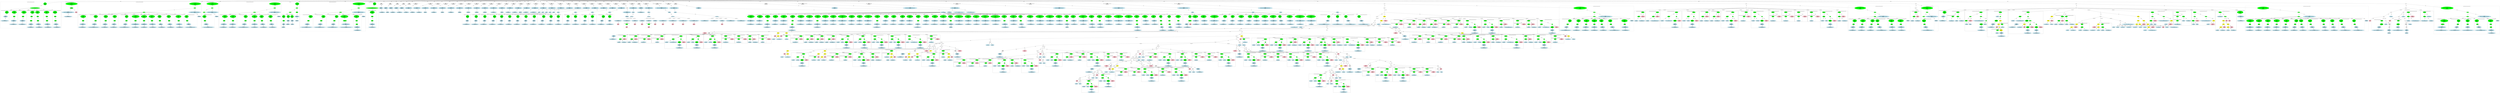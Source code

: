 strict graph "" {
	graph [bb="0,0,92744,4149.5"];
	node [label="\N"];
	subgraph cluster301 {
		graph [bb="28774,2903.5,29062,3504.3",
			label="powerwindow_rtw_solver.h:85:22",
			lheight=0.21,
			lp="28918,3492.8",
			lwidth=2.60,
			style=dashed
		];
		304	[fillcolor=lightblue,
			height=0.74639,
			label="IdentifierType
names: ['powerwindow_real_T']",
			pos="28918,2938.4",
			style="filled,dashed",
			width=3.7712];
		303	[fillcolor=lightblue,
			height=1.041,
			label="TypeDecl
declname: zcSignalVector
quals: []",
			pos="28925,3067.7",
			style="filled,dashed",
			width=3.1034];
		303 -- 304	[label=type,
			lp="28934,3001.3",
			pos="28923,3030.2 28922,3009.5 28920,2984 28919,2965.3"];
		302	[fillcolor=green,
			height=0.74639,
			label="PtrDecl
quals: []",
			pos="28936,3225.3",
			style="filled,dashed",
			width=1.2178];
		302 -- 303	[label=type,
			lp="28943,3141.1",
			pos="28934,3198.2 28932,3172.8 28930,3133.9 28928,3105.3"];
		301	[fillcolor=green,
			height=1.6303,
			label="Decl
name: zcSignalVector
quals: []
storage: []
funcspec: []",
			pos="28957,3414.6",
			style="filled,dashed",
			width=2.6713];
		301 -- 302	[label=type,
			lp="28961,3330.4",
			pos="28951,3355.9 28947,3321.3 28942,3278.9 28939,3252.3"];
	}
	subgraph cluster358 {
		graph [bb="31534,2903.5,31822,3504.3",
			label="powerwindow_rtw_solver.h:106:22",
			lheight=0.21,
			lp="31678,3492.8",
			lwidth=2.68,
			style=dashed
		];
		361	[fillcolor=lightblue,
			height=0.74639,
			label="IdentifierType
names: ['powerwindow_real_T']",
			pos="31678,2938.4",
			style="filled,dashed",
			width=3.7712];
		360	[fillcolor=lightblue,
			height=1.041,
			label="TypeDecl
declname: massMatrixPr
quals: []",
			pos="31686,3067.7",
			style="filled,dashed",
			width=3.0248];
		360 -- 361	[label=type,
			lp="31695,3001.3",
			pos="31684,3030.2 31682,3009.5 31681,2984 31680,2965.3"];
		359	[fillcolor=green,
			height=0.74639,
			label="PtrDecl
quals: []",
			pos="31698,3225.3",
			style="filled,dashed",
			width=1.2178];
		359 -- 360	[label=type,
			lp="31704,3141.1",
			pos="31696,3198.2 31694,3172.8 31691,3133.9 31689,3105.3"];
		358	[fillcolor=green,
			height=1.6303,
			label="Decl
name: massMatrixPr
quals: []
storage: []
funcspec: []",
			pos="31700,3414.6",
			style="filled,dashed",
			width=2.5731];
		358 -- 359	[label=type,
			lp="31712,3330.4",
			pos="31699,3355.9 31699,3321.3 31699,3278.9 31698,3252.3"];
	}
	subgraph cluster344 {
		graph [bb="30342,3032.8,30662,3504.3",
			label="powerwindow_rtw_solver.h:101:25",
			lheight=0.21,
			lp="30502,3492.8",
			lwidth=2.68,
			style=dashed
		];
		346	[fillcolor=lightblue,
			height=0.74639,
			label="IdentifierType
names: ['powerwindow_boolean_T']",
			pos="30502,3067.7",
			style="filled,dashed",
			width=4.223];
		345	[fillcolor=lightblue,
			height=1.041,
			label="TypeDecl
declname: consistencyChecking
quals: []",
			pos="30514,3225.3",
			style="filled,dashed",
			width=3.7516];
		345 -- 346	[label=type,
			lp="30520,3141.1",
			pos="30511,3187.8 30509,3159.2 30506,3120.2 30504,3094.7"];
		344	[fillcolor=green,
			height=1.6303,
			label="Decl
name: consistencyChecking
quals: []
storage: []
funcspec: []",
			pos="30532,3414.6",
			style="filled,dashed",
			width=3.3195];
		344 -- 345	[label=type,
			lp="30537,3330.4",
			pos="30526,3355.9 30524,3325.6 30520,3289.3 30518,3262.9"];
	}
	subgraph cluster270 {
		graph [bb="37930,3032.8,38296,3504.3",
			label="powerwindow_rtw_solver.h:73:21",
			lheight=0.21,
			lp="38113,3492.8",
			lwidth=2.60,
			style=dashed
		];
		272	[fillcolor=lightblue,
			height=0.74639,
			label="IdentifierType
names: ['powerwindow_int_T']",
			pos="38113,3067.7",
			style="filled,dashed",
			width=3.6534];
		271	[fillcolor=lightblue,
			height=1.041,
			label="TypeDecl
declname: solverNumberNewtonIterations
quals: []",
			pos="38113,3225.3",
			style="filled,dashed",
			width=4.8712];
		271 -- 272	[label=type,
			lp="38125,3141.1",
			pos="38113,3187.4 38113,3158.8 38113,3120 38113,3094.6"];
		270	[fillcolor=green,
			height=1.6303,
			label="Decl
name: solverNumberNewtonIterations
quals: []
storage: []
funcspec: []",
			pos="38105,3414.6",
			style="filled,dashed",
			width=4.4391];
		270 -- 271	[label=type,
			lp="38121,3330.4",
			pos="38107,3355.9 38109,3325.6 38110,3289.3 38111,3262.9"];
	}
	subgraph cluster264 {
		graph [bb="37590,3032.8,37922,3504.3",
			label="powerwindow_rtw_solver.h:70:21",
			lheight=0.21,
			lp="37756,3492.8",
			lwidth=2.60,
			style=dashed
		];
		266	[fillcolor=lightblue,
			height=0.74639,
			label="IdentifierType
names: ['powerwindow_int_T']",
			pos="37756,3067.7",
			style="filled,dashed",
			width=3.6534];
		265	[fillcolor=lightblue,
			height=1.041,
			label="TypeDecl
declname: solverMaxConsecutiveZCs
quals: []",
			pos="37756,3225.3",
			style="filled,dashed",
			width=4.3998];
		265 -- 266	[label=type,
			lp="37768,3141.1",
			pos="37756,3187.4 37756,3158.8 37756,3120 37756,3094.6"];
		264	[fillcolor=green,
			height=1.6303,
			label="Decl
name: solverMaxConsecutiveZCs
quals: []
storage: []
funcspec: []",
			pos="37748,3414.6",
			style="filled,dashed",
			width=3.9677];
		264 -- 265	[label=type,
			lp="37764,3330.4",
			pos="37750,3355.9 37752,3325.6 37753,3289.3 37754,3262.9"];
	}
	subgraph cluster720 {
		graph [bb="52400,2641.2,53056,3283.1",
			label="powerwindow_powerwindow_control.c:119:5",
			lheight=0.21,
			lp="52728,3271.6",
			lwidth=3.49
		];
		722	[fillcolor=lightblue,
			height=0.74639,
			label="ID
name: localDW",
			pos="52482,2938.4",
			style=filled,
			width=2.0428];
		721	[fillcolor=green,
			height=0.74639,
			label="StructRef
type: ->",
			pos="52653,3067.7",
			style=filled,
			width=1.3356];
		721 -- 722	[label=name,
			lp="52588,3001.3",
			pos="52625,3045.7 52594,3022.9 52545,2986.5 52513,2962.8"];
		723	[fillcolor=lightblue,
			height=0.74639,
			label="ID
name: is_Sensing",
			pos="52653,2938.4",
			style=filled,
			width=2.2195];
		721 -- 723	[label=field,
			lp="52666,3001.3",
			pos="52653,3040.6 52653,3018.6 52653,2987.4 52653,2965.4"];
		720	[fillcolor=green,
			height=0.74639,
			label="Assignment
op: =",
			pos="52865,3225.3",
			style=filled,
			width=1.6106];
		720 -- 721	[label=lvalue,
			lp="52776,3141.1",
			pos="52835,3202 52794,3171.9 52721,3118.7 52681,3089.5"];
		724	[fillcolor=green,
			height=0.5,
			label=Cast,
			pos="52865,3067.7",
			style=filled,
			width=0.75];
		720 -- 724	[label=rvalue,
			lp="52882,3141.1",
			pos="52865,3198.2 52865,3166.4 52865,3113.4 52865,3086.1"];
		725	[fillcolor=green,
			height=1.041,
			label="Typename
name: None
quals: []",
			pos="52810,2938.4",
			style=filled,
			width=1.6303];
		724 -- 725	[label=to_type,
			lp="52860,3001.3",
			pos="52858,3050.3 52850,3031.3 52836,2999.4 52825,2974.7"];
		728	[fillcolor=pink,
			height=1.041,
			label="Constant
type: unsigned int
value: 3U",
			pos="52967,2938.4",
			style=filled,
			width=2.2392];
		724 -- 728	[label=expr,
			lp="52936,3001.3",
			pos="52877,3051.6 52892,3032.5 52919,2999.2 52939,2973.8"];
		726	[fillcolor=lightblue,
			height=1.041,
			label="TypeDecl
declname: None
quals: []",
			pos="52810,2802",
			style=filled,
			width=2.082];
		725 -- 726	[label=type,
			lp="52822,2875.4",
			pos="52810,2900.6 52810,2881.7 52810,2858.6 52810,2839.7"];
		727	[fillcolor=lightblue,
			height=0.74639,
			label="IdentifierType
names: ['powerwindow_uint8_T']",
			pos="52810,2676.1",
			style="filled,dashed",
			width=3.9284];
		726 -- 727	[label=type,
			lp="52822,2739",
			pos="52810,2764.5 52810,2744.8 52810,2720.9 52810,2703.1"];
	}
	subgraph cluster90 {
		graph [bb="17091,3032.8,17399,3504.3",
			label="powerwindow_rtwtypes.h:80:24",
			lheight=0.21,
			lp="17245,3492.8",
			lwidth=2.44,
			style=dashed
		];
		92	[fillcolor=lightblue,
			height=0.74639,
			label="IdentifierType
names: ['powerwindow_real32_T']",
			pos="17245,3067.7",
			style="filled,dashed",
			width=4.0462];
		91	[fillcolor=lightblue,
			height=1.041,
			label="TypeDecl
declname: im
quals: []",
			pos="17278,3225.3",
			style="filled,dashed",
			width=1.8071];
		91 -- 92	[label=type,
			lp="17274,3141.1",
			pos="17270,3187.8 17264,3159.2 17256,3120.2 17251,3094.7"];
		90	[fillcolor=green,
			height=1.6303,
			label="Decl
name: im
quals: []
storage: []
funcspec: []",
			pos="17290,3414.6",
			style="filled,dashed",
			width=1.591];
		90 -- 91	[label=type,
			lp="17298,3330.4",
			pos="17286,3355.9 17284,3325.6 17282,3289.3 17280,3262.9"];
	}
	subgraph cluster694 {
		graph [bb="51753,2641.2,52392,3283.1",
			label="powerwindow_powerwindow_control.c:106:5",
			lheight=0.21,
			lp="52072,3271.6",
			lwidth=3.49
		];
		696	[fillcolor=lightblue,
			height=0.74639,
			label="ID
name: localDW",
			pos="51835,2938.4",
			style=filled,
			width=2.0428];
		695	[fillcolor=green,
			height=0.74639,
			label="StructRef
type: ->",
			pos="51998,3067.7",
			style=filled,
			width=1.3356];
		695 -- 696	[label=name,
			lp="51938,3001.3",
			pos="51971,3045.4 51942,3022.6 51895,2986.5 51865,2962.9"];
		697	[fillcolor=lightblue,
			height=0.74639,
			label="ID
name: is_Logic",
			pos="51998,2938.4",
			style=filled,
			width=1.9838];
		695 -- 697	[label=field,
			lp="52010,3001.3",
			pos="51998,3040.6 51998,3018.6 51998,2987.4 51998,2965.4"];
		694	[fillcolor=green,
			height=0.74639,
			label="Assignment
op: =",
			pos="52248,3225.3",
			style=filled,
			width=1.6106];
		694 -- 695	[label=lvalue,
			lp="52140,3141.1",
			pos="52214,3203.3 52166,3173.1 52077,3117.8 52030,3088.4"];
		698	[fillcolor=green,
			height=0.5,
			label=Cast,
			pos="52248,3067.7",
			style=filled,
			width=0.75];
		694 -- 698	[label=rvalue,
			lp="52265,3141.1",
			pos="52248,3198.2 52248,3166.4 52248,3113.4 52248,3086.1"];
		699	[fillcolor=green,
			height=1.041,
			label="Typename
name: None
quals: []",
			pos="52146,2938.4",
			style=filled,
			width=1.6303];
		698 -- 699	[label=to_type,
			lp="52222,3001.3",
			pos="52236,3051.6 52220,3032.1 52193,2997.6 52172,2972"];
		702	[fillcolor=pink,
			height=1.041,
			label="Constant
type: unsigned int
value: 2U",
			pos="52303,2938.4",
			style=filled,
			width=2.2392];
		698 -- 702	[label=expr,
			lp="52292,3001.3",
			pos="52255,3050.3 52263,3031.4 52277,2999.9 52288,2975.2"];
		700	[fillcolor=lightblue,
			height=1.041,
			label="TypeDecl
declname: None
quals: []",
			pos="52146,2802",
			style=filled,
			width=2.082];
		699 -- 700	[label=type,
			lp="52158,2875.4",
			pos="52146,2900.6 52146,2881.7 52146,2858.6 52146,2839.7"];
		701	[fillcolor=lightblue,
			height=0.74639,
			label="IdentifierType
names: ['powerwindow_uint8_T']",
			pos="52146,2676.1",
			style="filled,dashed",
			width=3.9284];
		700 -- 701	[label=type,
			lp="52158,2739",
			pos="52146,2764.5 52146,2744.8 52146,2720.9 52146,2703.1"];
	}
	subgraph cluster995 {
		graph [bb="43324,1843.9,43966,2461.2",
			label="powerwindow_powerwindow_control.c:238:13",
			lheight=0.21,
			lp="43645,2449.7",
			lwidth=3.58
		];
		997	[fillcolor=lightblue,
			height=0.74639,
			label="ID
name: localDW",
			pos="43406,2141.1",
			style=filled,
			width=2.0428];
		996	[fillcolor=green,
			height=0.74639,
			label="StructRef
type: ->",
			pos="43570,2267",
			style=filled,
			width=1.3356];
		996 -- 997	[label=name,
			lp="43514,2204",
			pos="43542,2245 43513,2222.9 43467,2188.4 43437,2165.5"];
		998	[fillcolor=lightblue,
			height=0.74639,
			label="ID
name: is_Down",
			pos="43570,2141.1",
			style=filled,
			width=2.0231];
		996 -- 998	[label=field,
			lp="43582,2204",
			pos="43570,2240 43570,2218.9 43570,2189.2 43570,2168"];
		995	[fillcolor=green,
			height=0.74639,
			label="Assignment
op: =",
			pos="43822,2403.4",
			style=filled,
			width=1.6106];
		995 -- 996	[label=lvalue,
			lp="43736,2340.4",
			pos="43785,2382.5 43736,2356.5 43651,2311.3 43604,2286.2"];
		999	[fillcolor=green,
			height=0.5,
			label=Cast,
			pos="43822,2267",
			style=filled,
			width=0.75];
		995 -- 999	[label=rvalue,
			lp="43839,2340.4",
			pos="43822,2376.5 43822,2349.6 43822,2308.4 43822,2285.3"];
		1000	[fillcolor=green,
			height=1.041,
			label="Typename
name: None
quals: []",
			pos="43720,2141.1",
			style=filled,
			width=1.6303];
		999 -- 1000	[label=to_type,
			lp="43798,2204",
			pos="43809,2250.8 43794,2231.9 43767,2199.2 43747,2174.6"];
		1003	[fillcolor=pink,
			height=1.041,
			label="Constant
type: unsigned int
value: 0U",
			pos="43877,2141.1",
			style=filled,
			width=2.2392];
		999 -- 1003	[label=expr,
			lp="43866,2204",
			pos="43829,2249.6 43837,2231.4 43851,2201.6 43861,2177.9"];
		1001	[fillcolor=lightblue,
			height=1.041,
			label="TypeDecl
declname: None
quals: []",
			pos="43720,2015.1",
			style=filled,
			width=2.082];
		1000 -- 1001	[label=type,
			lp="43732,2078.1",
			pos="43720,2103.5 43720,2087.5 43720,2068.8 43720,2052.8"];
		1002	[fillcolor=lightblue,
			height=0.74639,
			label="IdentifierType
names: ['powerwindow_uint8_T']",
			pos="43720,1878.8",
			style="filled,dashed",
			width=3.9284];
		1001 -- 1002	[label=type,
			lp="43732,1952.1",
			pos="43720,1977.4 43720,1954.7 43720,1926.1 43720,1905.8"];
	}
	subgraph cluster1527 {
		graph [bb="31864,1434.8,32370,1936.6",
			label="powerwindow_powerwindow_control.c:408:20",
			lheight=0.21,
			lp="32117,1925.1",
			lwidth=3.58
		];
		subgraph cluster1528 {
			graph [bb="31872,1571.2,32146,1800.3",
				label="powerwindow_powerwindow_control.c:408:20",
				lheight=0.21,
				lp="32009,1788.8",
				lwidth=3.58,
				style=dashed
			];
			1529	[fillcolor=lightblue,
				height=0.74639,
				label="ID
name: rty_pinch",
				pos="32003,1606.1",
				style=filled,
				width=2.082];
			1528	[fillcolor=green,
				height=0.74639,
				label="UnaryOp
op: *",
				pos="32003,1742.4",
				style=filled,
				width=1.316];
			1528 -- 1529	[label=expr,
				lp="32000,1679.4",
				pos="31994,1715.9 31992,1706.9 31989,1696.6 31988,1686.9 31986,1668.8 31989,1648.4 31994,1632.9"];
		}
		1527	[fillcolor=green,
			height=0.74639,
			label="Assignment
op: =",
			pos="32003,1878.8",
			style=filled,
			width=1.6106];
		1527 -- 1528	[label=lvalue,
			lp="32020,1815.8",
			pos="32003,1851.9 32003,1828.2 32003,1793.4 32003,1769.7"];
		1530	[fillcolor=yellow,
			height=0.74639,
			label="BinaryOp
op: >",
			pos="32203,1742.4",
			style=filled,
			width=1.3749];
		1527 -- 1530	[label=rvalue,
			lp="32153,1815.8",
			pos="32045,1860.2 32076,1846.3 32117,1825.2 32150,1800.3 32162,1790.8 32174,1778.2 32184,1767.3"];
		1531	[fillcolor=yellow,
			height=0.74639,
			label="StructRef
type: ->",
			pos="32202,1606.1",
			style=filled,
			width=1.3356];
		1530 -- 1531	[label=left,
			lp="32212,1679.4",
			pos="32203,1715.5 32203,1691.9 32202,1657.1 32202,1633.3"];
		1534	[fillcolor=pink,
			height=1.041,
			label="Constant
type: int
value: 92",
			pos="32315,1606.1",
			style=filled,
			width=1.316];
		1530 -- 1534	[label=right,
			lp="32272,1679.4",
			pos="32223,1717.7 32241,1695.6 32269,1662.4 32289,1638.1"];
		1532	[fillcolor=lightblue,
			height=0.74639,
			label="ID
name: localB",
			pos="32066,1469.7",
			style=filled,
			width=1.7481];
		1531 -- 1532	[label=name,
			lp="32162,1543.1",
			pos="32179,1582.3 32154,1558 32116,1519.8 32091,1495"];
		1533	[fillcolor=lightblue,
			height=0.74639,
			label="ID
name: RateTransition1",
			pos="32247,1469.7",
			style=filled,
			width=2.7695];
		1531 -- 1533	[label=field,
			lp="32238,1543.1",
			pos="32211,1579.5 32219,1555.7 32230,1520.5 32238,1496.7"];
	}
	subgraph cluster87 {
		graph [bb="16775,3032.8,17083,3504.3",
			label="powerwindow_rtwtypes.h:79:24",
			lheight=0.21,
			lp="16929,3492.8",
			lwidth=2.44,
			style=dashed
		];
		89	[fillcolor=lightblue,
			height=0.74639,
			label="IdentifierType
names: ['powerwindow_real32_T']",
			pos="16929,3067.7",
			style="filled,dashed",
			width=4.0462];
		88	[fillcolor=lightblue,
			height=1.041,
			label="TypeDecl
declname: re
quals: []",
			pos="16962,3225.3",
			style="filled,dashed",
			width=1.7088];
		88 -- 89	[label=type,
			lp="16958,3141.1",
			pos="16954,3187.8 16948,3159.2 16940,3120.2 16935,3094.7"];
		87	[fillcolor=green,
			height=1.6303,
			label="Decl
name: re
quals: []
storage: []
funcspec: []",
			pos="16974,3414.6",
			style="filled,dashed",
			width=1.591];
		87 -- 88	[label=type,
			lp="16982,3330.4",
			pos="16970,3355.9 16968,3325.6 16966,3289.3 16964,3262.9"];
	}
	subgraph cluster1414 {
		graph [bb="39265,501.21,39883,1128.9",
			label="powerwindow_powerwindow_control.c:372:25",
			lheight=0.21,
			lp="39574,1117.4",
			lwidth=3.58
		];
		1416	[fillcolor=lightblue,
			height=0.74639,
			label="ID
name: localDW",
			pos="39347,798.38",
			style=filled,
			width=2.0428];
		1415	[fillcolor=green,
			height=0.74639,
			label="StructRef
type: ->",
			pos="39424,934.72",
			style=filled,
			width=1.3356];
		1415 -- 1416	[label=name,
			lp="39408,871.75",
			pos="39410,908.77 39396,884.94 39376,849.2 39362,825.11"];
		1417	[fillcolor=lightblue,
			height=0.74639,
			label="ID
name: is_Up",
			pos="39499,798.38",
			style=filled,
			width=1.6892];
		1415 -- 1417	[label=field,
			lp="39474,871.75",
			pos="39438,908.77 39451,884.79 39471,848.74 39485,824.65"];
		1414	[fillcolor=green,
			height=0.74639,
			label="Assignment
op: =",
			pos="39424,1071.1",
			style=filled,
			width=1.6106];
		1414 -- 1415	[label=lvalue,
			lp="39441,1008.1",
			pos="39424,1044.2 39424,1020.5 39424,985.76 39424,962.01"];
		1418	[fillcolor=green,
			height=0.5,
			label=Cast,
			pos="39637,934.72",
			style=filled,
			width=0.75];
		1414 -- 1418	[label=rvalue,
			lp="39548,1008.1",
			pos="39458,1048.8 39503,1020.2 39582,970.47 39618,947.71"];
		1419	[fillcolor=green,
			height=1.041,
			label="Typename
name: None
quals: []",
			pos="39637,798.38",
			style=filled,
			width=1.6303];
		1418 -- 1419	[label=to_type,
			lp="39658,871.75",
			pos="39637,916.71 39637,896.51 39637,862.27 39637,835.97"];
		1422	[fillcolor=pink,
			height=1.041,
			label="Constant
type: unsigned int
value: 0U",
			pos="39794,798.38",
			style=filled,
			width=2.2392];
		1418 -- 1422	[label=expr,
			lp="39728,871.75",
			pos="39653,920.1 39677,899.49 39723,859.78 39756,831.54"];
		1420	[fillcolor=lightblue,
			height=1.041,
			label="TypeDecl
declname: None
quals: []",
			pos="39637,672.42",
			style=filled,
			width=2.082];
		1419 -- 1420	[label=type,
			lp="39649,735.4",
			pos="39637,760.86 39637,744.86 39637,726.13 39637,710.11"];
		1421	[fillcolor=lightblue,
			height=0.74639,
			label="IdentifierType
names: ['powerwindow_uint8_T']",
			pos="39637,536.08",
			style="filled,dashed",
			width=3.9284];
		1420 -- 1421	[label=type,
			lp="39649,609.45",
			pos="39637,634.71 39637,612.03 39637,583.46 39637,563.1"];
	}
	subgraph cluster464 {
		graph [bb="46614,3032.8,46912,3504.3",
			label="powerwindow_powerwindow_control.h:51:23",
			lheight=0.21,
			lp="46763,3492.8",
			lwidth=3.50,
			style=dashed
		];
		466	[fillcolor=lightblue,
			height=0.74639,
			label="IdentifierType
names: ['powerwindow_uint8_T']",
			pos="46763,3067.7",
			style="filled,dashed",
			width=3.9284];
		465	[fillcolor=lightblue,
			height=1.041,
			label="TypeDecl
declname: is_Up
quals: []",
			pos="46731,3225.3",
			style="filled,dashed",
			width=2.141];
		465 -- 466	[label=type,
			lp="46761,3141.1",
			pos="46739,3187.8 46744,3159.2 46752,3120.2 46758,3094.7"];
		464	[fillcolor=green,
			height=1.6303,
			label="Decl
name: is_Up
quals: []
storage: []
funcspec: []",
			pos="46691,3414.6",
			style="filled,dashed",
			width=1.6892];
		464 -- 465	[label=type,
			lp="46722,3330.4",
			pos="46703,3356.9 46710,3326.3 46718,3289.5 46723,3262.7"];
	}
	subgraph cluster296 {
		graph [bb="39486,2767.1,39774,3504.3",
			label="powerwindow_rtw_solver.h:83:23",
			lheight=0.21,
			lp="39630,3492.8",
			lwidth=2.60,
			style=dashed
		];
		300	[fillcolor=lightblue,
			height=0.74639,
			label="IdentifierType
names: ['powerwindow_real_T']",
			pos="39630,2802",
			style="filled,dashed",
			width=3.7712];
		299	[fillcolor=lightblue,
			height=1.041,
			label="TypeDecl
declname: contStatesPtr
quals: []",
			pos="39614,2938.4",
			style="filled,dashed",
			width=2.907];
		299 -- 300	[label=type,
			lp="39634,2875.4",
			pos="39618,2900.6 39621,2878 39624,2849.4 39627,2829"];
		298	[fillcolor=green,
			height=0.74639,
			label="PtrDecl
quals: []",
			pos="39602,3067.7",
			style="filled,dashed",
			width=1.2178];
		298 -- 299	[label=type,
			lp="39621,3001.3",
			pos="39604,3040.6 39606,3022 39609,2996.7 39611,2976"];
		297	[fillcolor=green,
			height=0.74639,
			label="PtrDecl
quals: []",
			pos="39596,3225.3",
			style="filled,dashed",
			width=1.2178];
		297 -- 298	[label=type,
			lp="39612,3141.1",
			pos="39597,3198.2 39598,3169.5 39600,3123.6 39601,3094.8"];
		296	[fillcolor=green,
			height=1.6303,
			label="Decl
name: contStatesPtr
quals: []
storage: []
funcspec: []",
			pos="39590,3414.6",
			style="filled,dashed",
			width=2.4552];
		296 -- 297	[label=type,
			lp="39605,3330.4",
			pos="39592,3355.9 39593,3321.3 39594,3278.9 39595,3252.3"];
	}
	subgraph cluster877 {
		graph [bb="22476,1980.2,23132,2597.6",
			label="powerwindow_powerwindow_control.c:190:11",
			lheight=0.21,
			lp="22804,2586.1",
			lwidth=3.58
		];
		879	[fillcolor=lightblue,
			height=0.74639,
			label="ID
name: localDW",
			pos="22558,2267",
			style=filled,
			width=2.0428];
		878	[fillcolor=green,
			height=0.74639,
			label="StructRef
type: ->",
			pos="22729,2403.4",
			style=filled,
			width=1.3356];
		878 -- 879	[label=name,
			lp="22674,2340.4",
			pos="22702,2381.1 22671,2356.7 22620,2317 22588,2291.7"];
		880	[fillcolor=lightblue,
			height=0.74639,
			label="ID
name: is_Sensing",
			pos="22729,2267",
			style=filled,
			width=2.2195];
		878 -- 880	[label=field,
			lp="22742,2340.4",
			pos="22729,2376.5 22729,2352.8 22729,2318 22729,2294.3"];
		877	[fillcolor=green,
			height=0.74639,
			label="Assignment
op: =",
			pos="22988,2539.7",
			style=filled,
			width=1.6106];
		877 -- 878	[label=lvalue,
			lp="22899,2476.7",
			pos="22950,2519.2 22900,2493.1 22812,2447.4 22763,2422.2"];
		881	[fillcolor=green,
			height=0.5,
			label=Cast,
			pos="22988,2403.4",
			style=filled,
			width=0.75];
		877 -- 881	[label=rvalue,
			lp="23005,2476.7",
			pos="22988,2512.8 22988,2486 22988,2444.8 22988,2421.6"];
		882	[fillcolor=green,
			height=1.041,
			label="Typename
name: None
quals: []",
			pos="22886,2267",
			style=filled,
			width=1.6303];
		881 -- 882	[label=to_type,
			lp="22968,2340.4",
			pos="22976,2386.9 22960,2366.1 22932,2328.5 22911,2301.1"];
		885	[fillcolor=pink,
			height=1.041,
			label="Constant
type: unsigned int
value: 3U",
			pos="23043,2267",
			style=filled,
			width=2.2392];
		881 -- 885	[label=expr,
			lp="23028,2340.4",
			pos="22995,2385.9 23003,2365.6 23017,2330.7 23028,2304.1"];
		883	[fillcolor=lightblue,
			height=1.041,
			label="TypeDecl
declname: None
quals: []",
			pos="22886,2141.1",
			style=filled,
			width=2.082];
		882 -- 883	[label=type,
			lp="22898,2204",
			pos="22886,2229.5 22886,2213.5 22886,2194.8 22886,2178.7"];
		884	[fillcolor=lightblue,
			height=0.74639,
			label="IdentifierType
names: ['powerwindow_uint8_T']",
			pos="22886,2015.1",
			style="filled,dashed",
			width=3.9284];
		883 -- 884	[label=type,
			lp="22898,2078.1",
			pos="22886,2103.5 22886,2083.8 22886,2060 22886,2042.1"];
	}
	subgraph cluster335 {
		graph [bb="29358,3032.8,29678,3504.3",
			label="powerwindow_rtw_solver.h:98:25",
			lheight=0.21,
			lp="29518,3492.8",
			lwidth=2.60,
			style=dashed
		];
		337	[fillcolor=lightblue,
			height=0.74639,
			label="IdentifierType
names: ['powerwindow_boolean_T']",
			pos="29518,3067.7",
			style="filled,dashed",
			width=4.223];
		336	[fillcolor=lightblue,
			height=1.041,
			label="TypeDecl
declname: stateProjection
quals: []",
			pos="29539,3225.3",
			style="filled,dashed",
			width=3.0838];
		336 -- 337	[label=type,
			lp="29541,3141.1",
			pos="29534,3187.8 29530,3159.2 29525,3120.2 29522,3094.7"];
		335	[fillcolor=green,
			height=1.6303,
			label="Decl
name: stateProjection
quals: []
storage: []
funcspec: []",
			pos="29547,3414.6",
			style="filled,dashed",
			width=2.632];
		335 -- 336	[label=type,
			lp="29556,3330.4",
			pos="29545,3355.9 29543,3325.6 29542,3289.3 29541,3262.9"];
	}
	subgraph cluster1979 {
		graph [bb="89802,3190.4,90322,3661.9",
			label="powerwindow_powerwindow_control.c:546:3",
			lheight=0.21,
			lp="90062,3650.4",
			lwidth=3.49
		];
		1981	[fillcolor=lightblue,
			height=0.74639,
			label="ID
name: localZCE",
			pos="89885,3225.3",
			style=filled,
			width=2.082];
		1980	[fillcolor=green,
			height=0.74639,
			label="StructRef
type: ->",
			pos="89885,3414.6",
			style=filled,
			width=1.3356];
		1980 -- 1981	[label=name,
			lp="89900,3330.4",
			pos="89885,3387.6 89885,3351.9 89885,3288.1 89885,3252.4"];
		1982	[fillcolor=lightblue,
			height=0.74639,
			label="ID
name: stateflowcontrolmodel_Trig_ZCE",
			pos="90146,3225.3",
			style=filled,
			width=4.6748];
		1980 -- 1982	[label=field,
			lp="89996,3330.4",
			pos="89906,3390.2 89916,3379.2 89929,3366.3 89942,3355.9 89993,3314.8 90058,3275.7 90100,3251.3"];
		1979	[fillcolor=green,
			height=0.74639,
			label="Assignment
op: =",
			pos="89885,3604",
			style=filled,
			width=1.6106];
		1979 -- 1980	[label=lvalue,
			lp="89902,3519.8",
			pos="89885,3577 89885,3541.3 89885,3477.5 89885,3441.8"];
		1983	[fillcolor=pink,
			height=1.041,
			label="Constant
type: unsigned int
value: 0x03U",
			pos="90032,3414.6",
			style=filled,
			width=2.2392];
		1979 -- 1983	[label=rvalue,
			lp="89971,3519.8",
			pos="89904,3578.5 89930,3545.7 89976,3487.2 90005,3450"];
	}
	subgraph cluster367 {
		graph [bb="32130,3032.8,32418,3504.3",
			label="powerwindow_rtw_solver.h:110:22",
			lheight=0.21,
			lp="32274,3492.8",
			lwidth=2.68,
			style=dashed
		];
		369	[fillcolor=lightblue,
			height=0.74639,
			label="IdentifierType
names: ['powerwindow_real_T']",
			pos="32274,3067.7",
			style="filled,dashed",
			width=3.7712];
		368	[fillcolor=lightblue,
			height=1.041,
			label="TypeDecl
declname: zcThreshold
quals: []",
			pos="32292,3225.3",
			style="filled,dashed",
			width=2.8088];
		368 -- 369	[label=type,
			lp="32295,3141.1",
			pos="32288,3187.8 32284,3159.2 32280,3120.2 32277,3094.7"];
		367	[fillcolor=green,
			height=1.6303,
			label="Decl
name: zcThreshold
quals: []
storage: []
funcspec: []",
			pos="32299,3414.6",
			style="filled,dashed",
			width=2.3767];
		367 -- 368	[label=type,
			lp="32309,3330.4",
			pos="32297,3355.9 32296,3325.6 32294,3289.3 32293,3262.9"];
	}
	subgraph cluster1316 {
		graph [bb="41632,1172.5,42271,1800.3",
			label="powerwindow_powerwindow_control.c:339:19",
			lheight=0.21,
			lp="41952,1788.8",
			lwidth=3.58
		];
		1318	[fillcolor=lightblue,
			height=0.74639,
			label="ID
name: localDW",
			pos="41714,1469.7",
			style=filled,
			width=2.0428];
		1317	[fillcolor=green,
			height=0.74639,
			label="StructRef
type: ->",
			pos="41802,1606.1",
			style=filled,
			width=1.3356];
		1317 -- 1318	[label=name,
			lp="41782,1543.1",
			pos="41786,1580.4 41770,1556.5 41746,1520.3 41731,1496.1"];
		1319	[fillcolor=lightblue,
			height=0.74639,
			label="ID
name: is_Logic",
			pos="41877,1469.7",
			style=filled,
			width=1.9838];
		1317 -- 1319	[label=field,
			lp="41852,1543.1",
			pos="41816,1580.1 41829,1556.3 41849,1520.5 41863,1496.5"];
		1316	[fillcolor=green,
			height=0.74639,
			label="Assignment
op: =",
			pos="41802,1742.4",
			style=filled,
			width=1.6106];
		1316 -- 1317	[label=lvalue,
			lp="41819,1679.4",
			pos="41802,1715.5 41802,1691.9 41802,1657.1 41802,1633.3"];
		1320	[fillcolor=green,
			height=0.5,
			label=Cast,
			pos="42025,1606.1",
			style=filled,
			width=0.75];
		1316 -- 1320	[label=rvalue,
			lp="41931,1679.4",
			pos="41836,1720.7 41884,1692.2 41968,1641.6 42006,1618.8"];
		1321	[fillcolor=green,
			height=1.041,
			label="Typename
name: None
quals: []",
			pos="42025,1469.7",
			style=filled,
			width=1.6303];
		1320 -- 1321	[label=to_type,
			lp="42046,1543.1",
			pos="42025,1588 42025,1567.9 42025,1533.6 42025,1507.3"];
		1324	[fillcolor=pink,
			height=1.041,
			label="Constant
type: unsigned int
value: 1U",
			pos="42182,1469.7",
			style=filled,
			width=2.2392];
		1320 -- 1324	[label=expr,
			lp="42116,1543.1",
			pos="42041,1591.4 42065,1570.8 42111,1531.1 42144,1502.9"];
		1322	[fillcolor=lightblue,
			height=1.041,
			label="TypeDecl
declname: None
quals: []",
			pos="42025,1333.4",
			style=filled,
			width=2.082];
		1321 -- 1322	[label=type,
			lp="42037,1406.7",
			pos="42025,1432 42025,1413 42025,1390 42025,1371"];
		1323	[fillcolor=lightblue,
			height=0.74639,
			label="IdentifierType
names: ['powerwindow_uint8_T']",
			pos="42025,1207.4",
			style="filled,dashed",
			width=3.9284];
		1322 -- 1323	[label=type,
			lp="42037,1270.4",
			pos="42025,1295.9 42025,1276.1 42025,1252.3 42025,1234.5"];
	}
	subgraph cluster287 {
		graph [bb="39184,2767.1,39478,3504.3",
			label="powerwindow_rtw_solver.h:80:23",
			lheight=0.21,
			lp="39331,3492.8",
			lwidth=2.60,
			style=dashed
		];
		291	[fillcolor=lightblue,
			height=0.74639,
			label="IdentifierType
names: ['powerwindow_time_T']",
			pos="39331,2802",
			style="filled,dashed",
			width=3.8694];
		290	[fillcolor=lightblue,
			height=1.041,
			label="TypeDecl
declname: tPtr
quals: []",
			pos="39295,2938.4",
			style="filled,dashed",
			width=1.8856];
		290 -- 291	[label=type,
			lp="39325,2875.4",
			pos="39305,2901 39311,2878.3 39319,2849.6 39324,2829.2"];
		289	[fillcolor=green,
			height=0.74639,
			label="PtrDecl
quals: []",
			pos="39272,3067.7",
			style="filled,dashed",
			width=1.2178];
		289 -- 290	[label=type,
			lp="39297,3001.3",
			pos="39277,3040.9 39280,3022.2 39285,2996.5 39288,2975.7"];
		288	[fillcolor=green,
			height=0.74639,
			label="PtrDecl
quals: []",
			pos="39262,3225.3",
			style="filled,dashed",
			width=1.2178];
		288 -- 289	[label=type,
			lp="39280,3141.1",
			pos="39264,3198.2 39266,3169.4 39268,3123.3 39270,3094.6"];
		287	[fillcolor=green,
			height=1.6303,
			label="Decl
name: tPtr
quals: []
storage: []
funcspec: []",
			pos="39254,3414.6",
			style="filled,dashed",
			width=1.591];
		287 -- 288	[label=type,
			lp="39270,3330.4",
			pos="39256,3355.9 39258,3321.3 39260,3278.9 39261,3252.3"];
	}
	subgraph cluster1975 {
		graph [bb="88776,2767.1,89246,3283.1",
			label="powerwindow_powerwindow_control.c:545:11",
			lheight=0.21,
			lp="89011,3271.6",
			lwidth=3.58,
			style=dashed
		];
		1978	[fillcolor=lightblue,
			height=0.74639,
			label="IdentifierType
names: ['powerwindow_rtDW_PowerWindow_control']",
			pos="89011,2802",
			style="filled,dashed",
			width=6.305];
		1977	[fillcolor=lightblue,
			height=1.041,
			label="TypeDecl
declname: None
quals: []",
			pos="89016,2938.4",
			style="filled,dashed",
			width=2.082];
		1977 -- 1978	[label=type,
			lp="89025,2875.4",
			pos="89015,2900.6 89014,2878 89013,2849.4 89012,2829"];
		1976	[fillcolor=green,
			height=1.041,
			label="Typename
name: None
quals: []",
			pos="89023,3067.7",
			style="filled,dashed",
			width=1.6303];
		1976 -- 1977	[label=type,
			lp="89031,3001.3",
			pos="89021,3030.2 89020,3013.2 89019,2992.9 89018,2975.8"];
		1975	[fillcolor=green,
			height=0.74639,
			label="UnaryOp
op: sizeof",
			pos="89036,3225.3",
			style="filled,dashed",
			width=1.3749];
		1975 -- 1976	[label=expr,
			lp="89042,3141.1",
			pos="89034,3198.2 89032,3172.8 89028,3133.9 89026,3105.3"];
	}
	subgraph cluster282 {
		graph [bb="38888,2767.1,39176,3504.3",
			label="powerwindow_rtw_solver.h:79:23",
			lheight=0.21,
			lp="39032,3492.8",
			lwidth=2.60,
			style=dashed
		];
		286	[fillcolor=lightblue,
			height=0.74639,
			label="IdentifierType
names: ['powerwindow_real_T']",
			pos="39032,2802",
			style="filled,dashed",
			width=3.7712];
		285	[fillcolor=lightblue,
			height=1.041,
			label="TypeDecl
declname: dXPtr
quals: []",
			pos="39002,2938.4",
			style="filled,dashed",
			width=2.141];
		285 -- 286	[label=type,
			lp="39029,2875.4",
			pos="39010,2901 39015,2878.3 39022,2849.6 39026,2829.2"];
		284	[fillcolor=green,
			height=0.74639,
			label="PtrDecl
quals: []",
			pos="38983,3067.7",
			style="filled,dashed",
			width=1.2178];
		284 -- 285	[label=type,
			lp="39006,3001.3",
			pos="38987,3040.9 38990,3022.3 38993,2996.9 38997,2976.2"];
		283	[fillcolor=green,
			height=0.74639,
			label="PtrDecl
quals: []",
			pos="38973,3225.3",
			style="filled,dashed",
			width=1.2178];
		283 -- 284	[label=type,
			lp="38991,3141.1",
			pos="38975,3198.2 38977,3169.4 38979,3123.3 38981,3094.6"];
		282	[fillcolor=green,
			height=1.6303,
			label="Decl
name: dXPtr
quals: []
storage: []
funcspec: []",
			pos="38965,3414.6",
			style="filled,dashed",
			width=1.6892];
		282 -- 283	[label=type,
			lp="38981,3330.4",
			pos="38967,3355.9 38969,3321.3 38971,3278.9 38972,3252.3"];
	}
	subgraph cluster354 {
		graph [bb="31246,2903.5,31526,3504.3",
			label="powerwindow_rtw_solver.h:105:21",
			lheight=0.21,
			lp="31386,3492.8",
			lwidth=2.68,
			style=dashed
		];
		357	[fillcolor=lightblue,
			height=0.74639,
			label="IdentifierType
names: ['powerwindow_int_T']",
			pos="31386,2938.4",
			style="filled,dashed",
			width=3.6534];
		356	[fillcolor=lightblue,
			height=1.041,
			label="TypeDecl
declname: massMatrixJc
quals: []",
			pos="31393,3067.7",
			style="filled,dashed",
			width=3.0052];
		356 -- 357	[label=type,
			lp="31402,3001.3",
			pos="31391,3030.2 31390,3009.5 31388,2984 31387,2965.3"];
		355	[fillcolor=green,
			height=0.74639,
			label="PtrDecl
quals: []",
			pos="31404,3225.3",
			style="filled,dashed",
			width=1.2178];
		355 -- 356	[label=type,
			lp="31411,3141.1",
			pos="31402,3198.2 31400,3172.8 31398,3133.9 31396,3105.3"];
		354	[fillcolor=green,
			height=1.6303,
			label="Decl
name: massMatrixJc
quals: []
storage: []
funcspec: []",
			pos="31406,3414.6",
			style="filled,dashed",
			width=2.5731];
		354 -- 355	[label=type,
			lp="31418,3330.4",
			pos="31405,3355.9 31405,3321.3 31405,3278.9 31404,3252.3"];
	}
	subgraph cluster341 {
		graph [bb="30014,3032.8,30334,3504.3",
			label="powerwindow_rtw_solver.h:100:25",
			lheight=0.21,
			lp="30174,3492.8",
			lwidth=2.68,
			style=dashed
		];
		343	[fillcolor=lightblue,
			height=0.74639,
			label="IdentifierType
names: ['powerwindow_boolean_T']",
			pos="30174,3067.7",
			style="filled,dashed",
			width=4.223];
		342	[fillcolor=lightblue,
			height=1.041,
			label="TypeDecl
declname: updateJacobianAtReset
quals: []",
			pos="30180,3225.3",
			style="filled,dashed",
			width=3.9873];
		342 -- 343	[label=type,
			lp="30189,3141.1",
			pos="30179,3187.4 30177,3158.8 30176,3120 30175,3094.6"];
		341	[fillcolor=green,
			height=1.6303,
			label="Decl
name: updateJacobianAtReset
quals: []
storage: []
funcspec: []",
			pos="30186,3414.6",
			style="filled,dashed",
			width=3.5552];
		341 -- 342	[label=type,
			lp="30196,3330.4",
			pos="30184,3355.9 30183,3325.6 30182,3289.3 30181,3262.9"];
	}
	subgraph cluster1872 {
		graph [bb="76836,2767.1,77250,3125.6",
			label="powerwindow_powerwindow_control.c:509:7",
			lheight=0.21,
			lp="77043,3114.1",
			lwidth=3.49
		];
		1874	[fillcolor=lightblue,
			height=0.74639,
			label="ID
name: localDW",
			pos="76918,2802",
			style=filled,
			width=2.0428];
		1873	[fillcolor=green,
			height=0.74639,
			label="StructRef
type: ->",
			pos="77061,2938.4",
			style=filled,
			width=1.3356];
		1873 -- 1874	[label=name,
			lp="77018,2875.4",
			pos="77037,2914.9 77011,2890.7 76970,2852.3 76944,2827.4"];
		1875	[fillcolor=lightblue,
			height=0.74639,
			label="ID
name: temporalCounter_i1",
			pos="77126,2802",
			style=filled,
			width=3.2213];
		1873 -- 1875	[label=field,
			lp="77106,2875.4",
			pos="77073,2912.1 77085,2888.4 77102,2853 77113,2829.1"];
		1872	[fillcolor=green,
			height=0.74639,
			label="UnaryOp
op: p++",
			pos="77061,3067.7",
			style=filled,
			width=1.316];
		1872 -- 1873	[label=expr,
			lp="77074,3001.3",
			pos="77061,3040.6 77061,3018.6 77061,2987.4 77061,2965.4"];
	}
	subgraph cluster1307 {
		graph [bb="41006,1172.5,41624,1800.3",
			label="powerwindow_powerwindow_control.c:338:19",
			lheight=0.21,
			lp="41315,1788.8",
			lwidth=3.58
		];
		1309	[fillcolor=lightblue,
			height=0.74639,
			label="ID
name: localDW",
			pos="41088,1469.7",
			style=filled,
			width=2.0428];
		1308	[fillcolor=green,
			height=0.74639,
			label="StructRef
type: ->",
			pos="41165,1606.1",
			style=filled,
			width=1.3356];
		1308 -- 1309	[label=name,
			lp="41150,1543.1",
			pos="41151,1580.1 41137,1556.3 41117,1520.5 41103,1496.5"];
		1310	[fillcolor=lightblue,
			height=0.74639,
			label="ID
name: is_Up",
			pos="41240,1469.7",
			style=filled,
			width=1.6892];
		1308 -- 1310	[label=field,
			lp="41216,1543.1",
			pos="41179,1580.1 41192,1556.1 41212,1520.1 41226,1496"];
		1307	[fillcolor=green,
			height=0.74639,
			label="Assignment
op: =",
			pos="41165,1742.4",
			style=filled,
			width=1.6106];
		1307 -- 1308	[label=lvalue,
			lp="41182,1679.4",
			pos="41165,1715.5 41165,1691.9 41165,1657.1 41165,1633.3"];
		1311	[fillcolor=green,
			height=0.5,
			label=Cast,
			pos="41378,1606.1",
			style=filled,
			width=0.75];
		1307 -- 1311	[label=rvalue,
			lp="41289,1679.4",
			pos="41199,1720.1 41244,1691.6 41323,1641.8 41359,1619"];
		1312	[fillcolor=green,
			height=1.041,
			label="Typename
name: None
quals: []",
			pos="41378,1469.7",
			style=filled,
			width=1.6303];
		1311 -- 1312	[label=to_type,
			lp="41398,1543.1",
			pos="41378,1588 41378,1567.9 41378,1533.6 41378,1507.3"];
		1315	[fillcolor=pink,
			height=1.041,
			label="Constant
type: unsigned int
value: 0U",
			pos="41535,1469.7",
			style=filled,
			width=2.2392];
		1311 -- 1315	[label=expr,
			lp="41470,1543.1",
			pos="41394,1591.4 41418,1570.8 41464,1531.1 41497,1502.9"];
		1313	[fillcolor=lightblue,
			height=1.041,
			label="TypeDecl
declname: None
quals: []",
			pos="41378,1333.4",
			style=filled,
			width=2.082];
		1312 -- 1313	[label=type,
			lp="41390,1406.7",
			pos="41378,1432 41378,1413 41378,1390 41378,1371"];
		1314	[fillcolor=lightblue,
			height=0.74639,
			label="IdentifierType
names: ['powerwindow_uint8_T']",
			pos="41378,1207.4",
			style="filled,dashed",
			width=3.9284];
		1313 -- 1314	[label=type,
			lp="41390,1270.4",
			pos="41378,1295.9 41378,1276.1 41378,1252.3 41378,1234.5"];
	}
	subgraph cluster279 {
		graph [bb="38592,3032.8,38880,3504.3",
			label="powerwindow_rtw_solver.h:77:22",
			lheight=0.21,
			lp="38736,3492.8",
			lwidth=2.60,
			style=dashed
		];
		281	[fillcolor=lightblue,
			height=0.74639,
			label="IdentifierType
names: ['powerwindow_real_T']",
			pos="38736,3067.7",
			style="filled,dashed",
			width=3.7712];
		280	[fillcolor=lightblue,
			height=1.041,
			label="TypeDecl
declname: unused_real_T_1
quals: []",
			pos="38728,3225.3",
			style="filled,dashed",
			width=3.3391];
		280 -- 281	[label=type,
			lp="38745,3141.1",
			pos="38730,3187.4 38731,3158.8 38733,3120 38735,3094.6"];
		279	[fillcolor=green,
			height=1.6303,
			label="Decl
name: unused_real_T_1
quals: []
storage: []
funcspec: []",
			pos="38712,3414.6",
			style="filled,dashed",
			width=2.907];
		279 -- 280	[label=type,
			lp="38732,3330.4",
			pos="38717,3355.9 38720,3325.6 38723,3289.3 38725,3262.9"];
	}
	subgraph cluster1775 {
		graph [bb="75919,3032.8,76315,3472.5",
			label="powerwindow_powerwindow_control.c:479:5",
			lheight=0.21,
			lp="76117,3461",
			lwidth=3.49
		];
		1777	[fillcolor=lightblue,
			height=0.74639,
			label="ID
name: localDW",
			pos="76001,3067.7",
			style=filled,
			width=2.0428];
		1776	[fillcolor=green,
			height=0.74639,
			label="StructRef
type: ->",
			pos="76115,3225.3",
			style=filled,
			width=1.3356];
		1776 -- 1777	[label=name,
			lp="76074,3141.1",
			pos="76097,3200 76076,3171.1 76041,3123.1 76019,3093.9"];
		1778	[fillcolor=lightblue,
			height=0.74639,
			label="ID
name: clockTickCounter",
			pos="76200,3067.7",
			style=filled,
			width=2.9856];
		1776 -- 1778	[label=field,
			lp="76176,3141.1",
			pos="76129,3199.3 76144,3170.5 76170,3123.5 76186,3094.4"];
		1775	[fillcolor=green,
			height=0.74639,
			label="Assignment
op: =",
			pos="76244,3414.6",
			style=filled,
			width=1.6106];
		1775 -- 1776	[label=lvalue,
			lp="76205,3330.4",
			pos="76225,3388.8 76210,3369 76190,3340.5 76172,3314.9 76157,3293.7 76142,3268.9 76130,3251"];
		1779	[fillcolor=pink,
			height=1.041,
			label="Constant
type: long int
value: 0L",
			pos="76244,3225.3",
			style=filled,
			width=1.7481];
		1775 -- 1779	[label=rvalue,
			lp="76261,3330.4",
			pos="76244,3387.6 76244,3355.2 76244,3299.7 76244,3263"];
	}
	subgraph cluster350 {
		graph [bb="30958,2903.5,31238,3504.3",
			label="powerwindow_rtw_solver.h:104:21",
			lheight=0.21,
			lp="31098,3492.8",
			lwidth=2.68,
			style=dashed
		];
		353	[fillcolor=lightblue,
			height=0.74639,
			label="IdentifierType
names: ['powerwindow_int_T']",
			pos="31098,2938.4",
			style="filled,dashed",
			width=3.6534];
		352	[fillcolor=lightblue,
			height=1.041,
			label="TypeDecl
declname: massMatrixIr
quals: []",
			pos="31106,3067.7",
			style="filled,dashed",
			width=2.9659];
		352 -- 353	[label=type,
			lp="31115,3001.3",
			pos="31104,3030.2 31102,3009.5 31101,2984 31100,2965.3"];
		351	[fillcolor=green,
			height=0.74639,
			label="PtrDecl
quals: []",
			pos="31117,3225.3",
			style="filled,dashed",
			width=1.2178];
		351 -- 352	[label=type,
			lp="31124,3141.1",
			pos="31115,3198.2 31113,3172.8 31111,3133.9 31109,3105.3"];
		350	[fillcolor=green,
			height=1.6303,
			label="Decl
name: massMatrixIr
quals: []
storage: []
funcspec: []",
			pos="31119,3414.6",
			style="filled,dashed",
			width=2.5142];
		350 -- 351	[label=type,
			lp="31131,3330.4",
			pos="31118,3355.9 31118,3321.3 31118,3278.9 31117,3252.3"];
	}
	subgraph cluster1827 {
		graph [bb="73118,3022.2,73979,3661.9",
			label="powerwindow_powerwindow_control.c:496:3",
			lheight=0.21,
			lp="73548,3650.4",
			lwidth=3.49
		];
		1830	[fillcolor=lightblue,
			height=0.74639,
			label="ID
name: localB",
			pos="73189,3067.7",
			style=filled,
			width=1.7481];
		1829	[fillcolor=green,
			height=0.74639,
			label="StructRef
type: ->",
			pos="73174,3225.3",
			style=filled,
			width=1.3356];
		1829 -- 1830	[label=name,
			lp="73198,3141.1",
			pos="73177,3198.2 73179,3169.4 73184,3123.3 73187,3094.6"];
		1831	[fillcolor=lightblue,
			height=0.74639,
			label="ID
name: map",
			pos="73325,3067.7",
			style=filled,
			width=1.5321];
		1829 -- 1831	[label=field,
			lp="73272,3141.1",
			pos="73196,3201.3 73225,3172.1 73273,3121.8 73302,3092.3"];
		1828	[fillcolor=green,
			height=0.5,
			label=ArrayRef,
			pos="73321,3414.6",
			style=filled,
			width=1.2277];
		1828 -- 1829	[label=name,
			lp="73266,3330.4",
			pos="73305,3397.6 73286,3378.7 73255,3345.8 73231,3314.9 73215,3294.3 73199,3269.3 73188,3251.1"];
		1832	[fillcolor=pink,
			height=1.041,
			label="Constant
type: unsigned int
value: 1U",
			pos="73321,3225.3",
			style=filled,
			width=2.2392];
		1828 -- 1832	[label=subscript,
			lp="73346,3330.4",
			pos="73321,3396.3 73321,3366.2 73321,3303.3 73321,3263"];
		1827	[fillcolor=green,
			height=0.74639,
			label="Assignment
op: =",
			pos="73800,3604",
			style=filled,
			width=1.6106];
		1827 -- 1828	[label=lvalue,
			lp="73621,3519.8",
			pos="73757,3586.1 73661,3548.7 73434,3459.9 73352,3427.6"];
		1833	[fillcolor=green,
			height=0.5,
			label=ArrayRef,
			pos="73800,3414.6",
			style=filled,
			width=1.2277];
		1827 -- 1833	[label=rvalue,
			lp="73817,3519.8",
			pos="73800,3577 73800,3538 73800,3465.8 73800,3432.8"];
		1834	[fillcolor=lightblue,
			height=0.74639,
			label="ID
name: powerwindow_rtCP_pooled_6bUUQf1tASYw",
			pos="73637,3225.3",
			style=filled,
			width=6.0497];
		1833 -- 1834	[label=name,
			lp="73750,3330.4",
			pos="73786,3397.3 73757,3364.7 73694,3291.3 73659,3252.1"];
		1835	[fillcolor=yellow,
			height=0.74639,
			label="BinaryOp
op: +",
			pos="73922,3225.3",
			style=filled,
			width=1.3749];
		1833 -- 1835	[label=subscript,
			lp="73882,3330.4",
			pos="73811,3397 73832,3363.9 73881,3289.5 73906,3250.7"];
		1836	[fillcolor=lightblue,
			height=0.74639,
			label="ID
name: rowIdx",
			pos="73726,3067.7",
			style=filled,
			width=1.8267];
		1835 -- 1836	[label=left,
			lp="73846,3141.1",
			pos="73901,3200.9 73890,3189.9 73877,3177 73864,3166.6 73838,3145.4 73828,3145 73800,3125.6 73785,3114.9 73769,3102.5 73755,3092"];
		1837	[fillcolor=pink,
			height=1.041,
			label="Constant
type: unsigned int
value: 4U",
			pos="73890,3067.7",
			style=filled,
			width=2.2392];
		1835 -- 1837	[label=right,
			lp="73919,3141.1",
			pos="73917,3198.2 73911,3172.7 73903,3133.6 73897,3105"];
	}
	subgraph cluster1432 {
		graph [bb="38797,755.51,39257,1128.9",
			label="powerwindow_powerwindow_control.c:376:26",
			lheight=0.21,
			lp="39027,1117.4",
			lwidth=3.58
		];
		subgraph cluster1433 {
			graph [bb="38805,763.51,39079,992.59",
				label="powerwindow_powerwindow_control.c:376:26",
				lheight=0.21,
				lp="38942,981.09",
				lwidth=3.58,
				style=dashed
			];
			1434	[fillcolor=lightblue,
				height=0.74639,
				label="ID
name: rty_window_up",
				pos="38972,798.38",
				style=filled,
				width=2.7499];
			1433	[fillcolor=green,
				height=0.74639,
				label="UnaryOp
op: *",
				pos="39010,934.72",
				style=filled,
				width=1.316];
			1433 -- 1434	[label=expr,
				lp="39008,871.75",
				pos="39003,908.14 38996,884.38 38986,849.19 38979,825.32"];
		}
		1432	[fillcolor=green,
			height=0.74639,
			label="Assignment
op: =",
			pos="39168,1071.1",
			style=filled,
			width=1.6106];
		1432 -- 1433	[label=lvalue,
			lp="39103,1008.1",
			pos="39135,1048.7 39113,1034 39084,1013.5 39061,992.59 39050,982.48 39038,970.09 39029,959.47"];
		1435	[fillcolor=pink,
			height=1.041,
			label="Constant
type: unsigned int
value: 0U",
			pos="39168,934.72",
			style=filled,
			width=2.2392];
		1432 -- 1435	[label=rvalue,
			lp="39185,1008.1",
			pos="39168,1044.2 39168,1023.7 39168,994.98 39168,972.21"];
	}
	subgraph cluster332 {
		graph [bb="29070,3032.8,29350,3504.3",
			label="powerwindow_rtw_solver.h:96:21",
			lheight=0.21,
			lp="29210,3492.8",
			lwidth=2.60,
			style=dashed
		];
		334	[fillcolor=lightblue,
			height=0.74639,
			label="IdentifierType
names: ['powerwindow_int_T']",
			pos="29210,3067.7",
			style="filled,dashed",
			width=3.6534];
		333	[fillcolor=lightblue,
			height=1.041,
			label="TypeDecl
declname: numZcSignals
quals: []",
			pos="29224,3225.3",
			style="filled,dashed",
			width=3.0445];
		333 -- 334	[label=type,
			lp="29229,3141.1",
			pos="29221,3187.8 29218,3159.2 29215,3120.2 29212,3094.7"];
		332	[fillcolor=green,
			height=1.6303,
			label="Decl
name: numZcSignals
quals: []
storage: []
funcspec: []",
			pos="29245,3414.6",
			style="filled,dashed",
			width=2.6124];
		332 -- 333	[label=type,
			lp="29249,3330.4",
			pos="29239,3355.9 29235,3325.6 29231,3289.3 29228,3262.9"];
	}
	subgraph cluster338 {
		graph [bb="29686,3032.8,30006,3504.3",
			label="powerwindow_rtw_solver.h:99:25",
			lheight=0.21,
			lp="29846,3492.8",
			lwidth=2.60,
			style=dashed
		];
		340	[fillcolor=lightblue,
			height=0.74639,
			label="IdentifierType
names: ['powerwindow_boolean_T']",
			pos="29846,3067.7",
			style="filled,dashed",
			width=4.223];
		339	[fillcolor=lightblue,
			height=1.041,
			label="TypeDecl
declname: robustResetMethod
quals: []",
			pos="29860,3225.3",
			style="filled,dashed",
			width=3.5945];
		339 -- 340	[label=type,
			lp="29865,3141.1",
			pos="29857,3187.8 29854,3159.2 29851,3120.2 29848,3094.7"];
		338	[fillcolor=green,
			height=1.6303,
			label="Decl
name: robustResetMethod
quals: []
storage: []
funcspec: []",
			pos="29865,3414.6",
			style="filled,dashed",
			width=3.1623];
		338 -- 339	[label=type,
			lp="29875,3330.4",
			pos="29863,3355.9 29863,3325.6 29862,3289.3 29861,3262.9"];
	}
	subgraph cluster1780 {
		graph [bb="76323,3032.8,76719,3472.5",
			label="powerwindow_powerwindow_control.c:482:5",
			lheight=0.21,
			lp="76521,3461",
			lwidth=3.49
		];
		1782	[fillcolor=lightblue,
			height=0.74639,
			label="ID
name: localDW",
			pos="76405,3067.7",
			style=filled,
			width=2.0428];
		1781	[fillcolor=green,
			height=0.74639,
			label="StructRef
type: ->",
			pos="76405,3225.3",
			style=filled,
			width=1.3356];
		1781 -- 1782	[label=name,
			lp="76420,3141.1",
			pos="76405,3198.2 76405,3169.5 76405,3123.6 76405,3094.8"];
		1783	[fillcolor=lightblue,
			height=0.74639,
			label="ID
name: clockTickCounter",
			pos="76604,3067.7",
			style=filled,
			width=2.9856];
		1781 -- 1783	[label=field,
			lp="76530,3141.1",
			pos="76432,3203 76469,3174.4 76533,3123.9 76572,3093.6"];
		1780	[fillcolor=green,
			height=0.74639,
			label="UnaryOp
op: p++",
			pos="76385,3414.6",
			style=filled,
			width=1.316];
		1780 -- 1781	[label=expr,
			lp="76408,3330.4",
			pos="76388,3387.6 76392,3351.8 76398,3287.8 76402,3252.1"];
	}
	subgraph cluster819 {
		graph [bb="49160,2224.1,49620,2597.6",
			label="powerwindow_powerwindow_control.c:162:12",
			lheight=0.21,
			lp="49390,2586.1",
			lwidth=3.58
		];
		subgraph cluster820 {
			graph [bb="49168,2232.1,49442,2461.2",
				label="powerwindow_powerwindow_control.c:162:12",
				lheight=0.21,
				lp="49305,2449.7",
				lwidth=3.58,
				style=dashed
			];
			821	[fillcolor=lightblue,
				height=0.74639,
				label="ID
name: rty_pinch",
				pos="49359,2267",
				style=filled,
				width=2.082];
			820	[fillcolor=green,
				height=0.74639,
				label="UnaryOp
op: *",
				pos="49379,2403.4",
				style=filled,
				width=1.316];
			820 -- 821	[label=expr,
				lp="49384,2340.4",
				pos="49375,2376.5 49372,2352.8 49366,2318 49363,2294.3"];
		}
		819	[fillcolor=green,
			height=0.74639,
			label="Assignment
op: =",
			pos="49531,2539.7",
			style=filled,
			width=1.6106];
		819 -- 820	[label=lvalue,
			lp="49474,2476.7",
			pos="49500,2517.1 49479,2502.2 49452,2481.6 49430,2461.2 49419,2451 49408,2438.6 49398,2428"];
		822	[fillcolor=pink,
			height=1.041,
			label="Constant
type: unsigned int
value: 0U",
			pos="49531,2403.4",
			style=filled,
			width=2.2392];
		819 -- 822	[label=rvalue,
			lp="49548,2476.7",
			pos="49531,2512.8 49531,2492.4 49531,2463.6 49531,2440.8"];
	}
	subgraph cluster362 {
		graph [bb="31830,2767.1,32122,3504.3",
			label="powerwindow_rtw_solver.h:108:29",
			lheight=0.21,
			lp="31976,3492.8",
			lwidth=2.68,
			style=dashed
		];
		366	[fillcolor=lightblue,
			height=0.74639,
			label="IdentifierType
names: ['powerwindow_char_T']",
			pos="31976,2802",
			style="filled,dashed",
			width=3.8302];
		365	[fillcolor=lightblue,
			height=1.041,
			label="TypeDecl
declname: errStatusPtr
quals: ['const']",
			pos="31981,2938.4",
			style="filled,dashed",
			width=2.7499];
		365 -- 366	[label=type,
			lp="31991,2875.4",
			pos="31980,2900.6 31979,2878 31978,2849.4 31977,2829"];
		364	[fillcolor=green,
			height=0.74639,
			label="PtrDecl
quals: []",
			pos="31989,3067.7",
			style="filled,dashed",
			width=1.2178];
		364 -- 365	[label=type,
			lp="31998,3001.3",
			pos="31987,3040.6 31986,3022 31985,2996.7 31983,2976"];
		363	[fillcolor=green,
			height=0.74639,
			label="PtrDecl
quals: []",
			pos="32003,3225.3",
			style="filled,dashed",
			width=1.2178];
		363 -- 364	[label=type,
			lp="32008,3141.1",
			pos="32001,3198.2 31998,3169.4 31994,3123.3 31991,3094.6"];
		362	[fillcolor=green,
			height=1.6303,
			label="Decl
name: errStatusPtr
quals: ['const']
storage: []
funcspec: []",
			pos="32004,3414.6",
			style="filled,dashed",
			width=2.3177];
		362 -- 363	[label=type,
			lp="32016,3330.4",
			pos="32004,3355.9 32004,3321.3 32003,3278.9 32003,3252.3"];
	}
	subgraph cluster376 {
		graph [bb="33010,3032.8,33330,3504.3",
			label="powerwindow_rtw_solver.h:114:25",
			lheight=0.21,
			lp="33170,3492.8",
			lwidth=2.68,
			style=dashed
		];
		378	[fillcolor=lightblue,
			height=0.74639,
			label="IdentifierType
names: ['powerwindow_boolean_T']",
			pos="33170,3067.7",
			style="filled,dashed",
			width=4.223];
		377	[fillcolor=lightblue,
			height=1.041,
			label="TypeDecl
declname: isComputingJacobian
quals: []",
			pos="33181,3225.3",
			style="filled,dashed",
			width=3.8105];
		377 -- 378	[label=type,
			lp="33188,3141.1",
			pos="33178,3187.8 33176,3159.2 33174,3120.2 33172,3094.7"];
		376	[fillcolor=green,
			height=1.6303,
			label="Decl
name: isComputingJacobian
quals: []
storage: []
funcspec: []",
			pos="33198,3414.6",
			style="filled,dashed",
			width=3.3784];
		376 -- 377	[label=type,
			lp="33204,3330.4",
			pos="33193,3355.9 33190,3325.6 33187,3289.3 33184,3262.9"];
	}
	subgraph cluster1556 {
		graph [bb="67746,2759.1,70018,3883.1",
			label="powerwindow_powerwindow_control.c:426:6",
			lheight=0.21,
			lp="68882,3871.6",
			lwidth=3.49,
			style=dashed
		];
		subgraph cluster1575 {
			graph [bb="67754,2767.1,68074,3314.9",
				label="powerwindow_powerwindow_control.c:429:61",
				lheight=0.21,
				lp="67914,3303.4",
				lwidth=3.58,
				style=dashed
			];
			1578	[fillcolor=lightblue,
				height=0.74639,
				label="IdentifierType
names: ['powerwindow_boolean_T']",
				pos="67914,2802",
				style="filled,dashed",
				width=4.223];
			1577	[fillcolor=lightblue,
				height=1.041,
				label="TypeDecl
declname: rty_wake
quals: []",
				pos="67929,2938.4",
				style="filled,dashed",
				width=2.4945];
			1577 -- 1578	[label=type,
				lp="67935,2875.4",
				pos="67925,2900.6 67922,2878 67919,2849.4 67917,2829"];
			1576	[fillcolor=green,
				height=0.74639,
				label="PtrDecl
quals: []",
				pos="67950,3067.7",
				style="filled,dashed",
				width=1.2178];
			1576 -- 1577	[label=type,
				lp="67953,3001.3",
				pos="67946,3040.9 67943,3022.3 67938,2996.9 67935,2976.2"];
			1575	[fillcolor=green,
				height=1.6303,
				label="Decl
name: rty_wake
quals: []
storage: []
funcspec: []",
				pos="67990,3225.3",
				style="filled,dashed",
				width=2.0428];
			1575 -- 1576	[label=type,
				lp="67982,3141.1",
				pos="67975,3167.7 67969,3142.6 67962,3114.5 67957,3094.6"];
		}
		subgraph cluster1559 {
			graph [bb="68560,2767.1,68880,3314.9",
				label="powerwindow_powerwindow_control.c:426:66",
				lheight=0.21,
				lp="68720,3303.4",
				lwidth=3.58,
				style=dashed
			];
			1562	[fillcolor=lightblue,
				height=0.74639,
				label="IdentifierType
names: ['powerwindow_boolean_T']",
				pos="68720,2802",
				style="filled,dashed",
				width=4.223];
			1561	[fillcolor=lightblue,
				height=1.041,
				label="TypeDecl
declname: rty_window_up
quals: []",
				pos="68730,2938.4",
				style="filled,dashed",
				width=3.182];
			1561 -- 1562	[label=type,
				lp="68738,2875.4",
				pos="68727,2900.6 68726,2878 68723,2849.4 68722,2829"];
			1560	[fillcolor=green,
				height=0.74639,
				label="PtrDecl
quals: []",
				pos="68745,3067.7",
				style="filled,dashed",
				width=1.2178];
			1560 -- 1561	[label=type,
				lp="68750,3001.3",
				pos="68742,3040.6 68740,3022 68737,2996.7 68734,2976"];
			1559	[fillcolor=green,
				height=1.6303,
				label="Decl
name: rty_window_up
quals: []
storage: []
funcspec: []",
				pos="68772,3225.3",
				style="filled,dashed",
				width=2.7499];
			1559 -- 1560	[label=type,
				lp="68771,3141.1",
				pos="68762,3166.8 68758,3142 68753,3114.3 68750,3094.7"];
		}
		subgraph cluster1571 {
			graph [bb="69544,2767.1,69864,3314.9",
				label="powerwindow_powerwindow_control.c:429:27",
				lheight=0.21,
				lp="69704,3303.4",
				lwidth=3.58,
				style=dashed
			];
			1574	[fillcolor=lightblue,
				height=0.74639,
				label="IdentifierType
names: ['powerwindow_boolean_T']",
				pos="69704,2802",
				style="filled,dashed",
				width=4.223];
			1573	[fillcolor=lightblue,
				height=1.041,
				label="TypeDecl
declname: rty_pinch
quals: []",
				pos="69673,2938.4",
				style="filled,dashed",
				width=2.5142];
			1573 -- 1574	[label=type,
				lp="69701,2875.4",
				pos="69681,2901 69687,2878.3 69693,2849.6 69698,2829.2"];
			1572	[fillcolor=green,
				height=0.74639,
				label="PtrDecl
quals: []",
				pos="69647,3067.7",
				style="filled,dashed",
				width=1.2178];
			1572 -- 1573	[label=type,
				lp="69674,3001.3",
				pos="69652,3040.9 69656,3022.3 69661,2996.9 69665,2976.2"];
			1571	[fillcolor=green,
				height=1.6303,
				label="Decl
name: rty_pinch
quals: []
storage: []
funcspec: []",
				pos="69635,3225.3",
				style="filled,dashed",
				width=2.082];
			1571 -- 1572	[label=type,
				lp="69654,3141.1",
				pos="69639,3166.3 69641,3141.8 69643,3114.4 69645,3094.9"];
		}
		subgraph cluster1579 {
			graph [bb="68082,2767.1,68552,3314.9",
				label="powerwindow_powerwindow_control.c:430:52",
				lheight=0.21,
				lp="68317,3303.4",
				lwidth=3.58,
				style=dashed
			];
			1582	[fillcolor=lightblue,
				height=0.74639,
				label="IdentifierType
names: ['powerwindow_rtDW_PowerWindow_control']",
				pos="68317,2802",
				style="filled,dashed",
				width=6.305];
			1581	[fillcolor=lightblue,
				height=1.041,
				label="TypeDecl
declname: localDW
quals: []",
				pos="68346,2938.4",
				style="filled,dashed",
				width=2.4749];
			1581 -- 1582	[label=type,
				lp="68347,2875.4",
				pos="68338,2901 68333,2878.3 68327,2849.6 68323,2829.2"];
			1580	[fillcolor=green,
				height=0.74639,
				label="PtrDecl
quals: []",
				pos="68389,3067.7",
				style="filled,dashed",
				width=1.2178];
			1580 -- 1581	[label=type,
				lp="68381,3001.3",
				pos="68380,3041.2 68374,3022.5 68365,2996.8 68358,2975.9"];
			1579	[fillcolor=green,
				height=1.6303,
				label="Decl
name: localDW
quals: []
storage: []
funcspec: []",
				pos="68467,3225.3",
				style="filled,dashed",
				width=2.0428];
			1579 -- 1580	[label=type,
				lp="68440,3141.1",
				pos="68440,3170.3 68427,3144.3 68412,3114.4 68402,3093.8"];
		}
		subgraph cluster1567 {
			graph [bb="69216,2767.1,69536,3314.9",
				label="powerwindow_powerwindow_control.c:428:45",
				lheight=0.21,
				lp="69376,3303.4",
				lwidth=3.58,
				style=dashed
			];
			1570	[fillcolor=lightblue,
				height=0.74639,
				label="IdentifierType
names: ['powerwindow_boolean_T']",
				pos="69376,2802",
				style="filled,dashed",
				width=4.223];
			1569	[fillcolor=lightblue,
				height=1.041,
				label="TypeDecl
declname: rty_overcurrent
quals: []",
				pos="69357,2938.4",
				style="filled,dashed",
				width=3.1623];
			1569 -- 1570	[label=type,
				lp="69379,2875.4",
				pos="69362,2900.6 69365,2878 69369,2849.4 69372,2829"];
			1568	[fillcolor=green,
				height=0.74639,
				label="PtrDecl
quals: []",
				pos="69340,3067.7",
				style="filled,dashed",
				width=1.2178];
			1568 -- 1569	[label=type,
				lp="69362,3001.3",
				pos="69343,3040.6 69346,3022 69349,2996.7 69352,2976"];
			1567	[fillcolor=green,
				height=1.6303,
				label="Decl
name: rty_overcurrent
quals: []
storage: []
funcspec: []",
				pos="69330,3225.3",
				style="filled,dashed",
				width=2.7106];
			1567 -- 1568	[label=type,
				lp="69348,3141.1",
				pos="69334,3166.3 69335,3141.8 69337,3114.4 69338,3094.9"];
		}
		subgraph cluster1563 {
			graph [bb="68888,2767.1,69208,3314.9",
				label="powerwindow_powerwindow_control.c:428:5",
				lheight=0.21,
				lp="69048,3303.4",
				lwidth=3.49,
				style=dashed
			];
			1566	[fillcolor=lightblue,
				height=0.74639,
				label="IdentifierType
names: ['powerwindow_boolean_T']",
				pos="69048,2802",
				style="filled,dashed",
				width=4.223];
			1565	[fillcolor=lightblue,
				height=1.041,
				label="TypeDecl
declname: rty_window_down
quals: []",
				pos="69035,2938.4",
				style="filled,dashed",
				width=3.5159];
			1565 -- 1566	[label=type,
				lp="69054,2875.4",
				pos="69039,2900.6 69041,2878 69044,2849.4 69045,2829"];
			1564	[fillcolor=green,
				height=0.74639,
				label="PtrDecl
quals: []",
				pos="69022,3067.7",
				style="filled,dashed",
				width=1.2178];
			1564 -- 1565	[label=type,
				lp="69042,3001.3",
				pos="69025,3040.6 69027,3022 69029,2996.7 69031,2976"];
			1563	[fillcolor=green,
				height=1.6303,
				label="Decl
name: rty_window_down
quals: []
storage: []
funcspec: []",
				pos="69014,3225.3",
				style="filled,dashed",
				width=3.0641];
			1563 -- 1564	[label=type,
				lp="69031,3141.1",
				pos="69017,3166.3 69018,3141.8 69020,3114.4 69021,3094.9"];
		}
		1558	[fillcolor=green,
			height=0.5,
			label=ParamList,
			pos="68893,3414.6",
			style="filled,dashed",
			width=1.3179];
		1558 -- 1575	[label="params[4]",
			lp="68169,3330.4",
			pos="68846,3412 68694,3406 68215,3382 68078,3314.9 68059,3305.7 68042,3290.7 68028,3275.7"];
		1558 -- 1579	[label="params[5]",
			lp="68627,3330.4",
			pos="68849,3407.9 68782,3397.6 68652,3371.5 68556,3314.9 68538,3304.4 68521,3289.5 68507,3274.9"];
		1558 -- 1559	[label="params[0]",
			lp="68872,3330.4",
			pos="68882,3397 68866,3371.1 68833,3320.1 68807,3280.5"];
		1558 -- 1563	[label="params[1]",
			lp="68978,3330.4",
			pos="68904,3397 68920,3371.2 68953,3320.4 68979,3280.9"];
		1558 -- 1567	[label="params[2]",
			lp="69217,3330.4",
			pos="68908,3397.5 68922,3384.1 68943,3365.8 68965,3355.9 69067,3310.6 69110,3358.7 69212,3314.9 69235,3305.1 69258,3289.7 69277,3274.6"];
		1558 -- 1571	[label="params[3]",
			lp="69548,3330.4",
			pos="68907,3397.4 68921,3383.7 68942,3364.8 68965,3355.9 69024,3333.1 69186,3342.4 69249,3337.9 69378,3328.7 69421,3367.3 69540,3314.9 \
69560,3305.9 69579,3290.6 69595,3275.3"];
		1557	[fillcolor=green,
			height=0.5,
			label=FuncDecl,
			pos="68893,3604",
			style="filled,dashed",
			width=1.2457];
		1557 -- 1558	[label=args,
			lp="68904,3519.8",
			pos="68893,3585.7 68893,3550 68893,3468.5 68893,3432.9"];
		1583	[fillcolor=lightblue,
			height=1.041,
			label="TypeDecl
declname: powerwindow_powerwindow_control_Init
quals: []",
			pos="69192,3414.6",
			style="filled,dashed",
			width=6.0497];
		1557 -- 1583	[label=type,
			lp="69046,3519.8",
			pos="68916,3588.3 68963,3558.9 69070,3492.3 69136,3450.9"];
		1584	[fillcolor=lightblue,
			height=0.74639,
			label="IdentifierType
names: ['void']",
			pos="69941,3225.3",
			style="filled,dashed",
			width=1.9053];
		1583 -- 1584	[label=type,
			lp="69863,3330.4",
			pos="69393,3400.2 69563,3386.1 69789,3359.6 69868,3314.9 69894,3300.3 69915,3272.3 69927,3251.7"];
		1556	[fillcolor=green,
			height=1.6303,
			label="Decl
name: powerwindow_powerwindow_control_Init
quals: []
storage: []
funcspec: []",
			pos="68338,3793.4",
			style="filled,dashed",
			width=5.6176];
		1556 -- 1557	[label=type,
			lp="68611,3709.2",
			pos="68468,3748.5 68597,3705.1 68784,3641.7 68860,3616.2"];
	}
	subgraph cluster1133 {
		graph [bb="47409,501.21,48051,1128.9",
			label="powerwindow_powerwindow_control.c:277:25",
			lheight=0.21,
			lp="47730,1117.4",
			lwidth=3.58
		];
		1135	[fillcolor=lightblue,
			height=0.74639,
			label="ID
name: localDW",
			pos="47491,798.38",
			style=filled,
			width=2.0428];
		1134	[fillcolor=green,
			height=0.74639,
			label="StructRef
type: ->",
			pos="47655,934.72",
			style=filled,
			width=1.3356];
		1134 -- 1135	[label=name,
			lp="47604,871.75",
			pos="47629,912.14 47599,887.81 47551,848.37 47520,823.17"];
		1136	[fillcolor=lightblue,
			height=0.74639,
			label="ID
name: is_Down",
			pos="47655,798.38",
			style=filled,
			width=2.0231];
		1134 -- 1136	[label=field,
			lp="47668,871.75",
			pos="47655,907.82 47655,884.18 47655,849.41 47655,825.66"];
		1133	[fillcolor=green,
			height=0.74639,
			label="Assignment
op: =",
			pos="47860,1071.1",
			style=filled,
			width=1.6106];
		1133 -- 1134	[label=lvalue,
			lp="47793,1008.1",
			pos="47828,1048.8 47788,1023.2 47723,980.55 47685,955.6"];
		1137	[fillcolor=green,
			height=0.5,
			label=Cast,
			pos="47860,934.72",
			style=filled,
			width=0.75];
		1133 -- 1137	[label=rvalue,
			lp="47877,1008.1",
			pos="47860,1044.2 47860,1017.3 47860,976.14 47860,953.01"];
		1138	[fillcolor=green,
			height=1.041,
			label="Typename
name: None
quals: []",
			pos="47805,798.38",
			style=filled,
			width=1.6303];
		1137 -- 1138	[label=to_type,
			lp="47858,871.75",
			pos="47853,917.25 47845,896.86 47830,861.57 47820,834.91"];
		1141	[fillcolor=pink,
			height=1.041,
			label="Constant
type: unsigned int
value: 0U",
			pos="47962,798.38",
			style=filled,
			width=2.2392];
		1137 -- 1141	[label=expr,
			lp="47924,871.75",
			pos="47872,918.31 47887,897.84 47915,861.1 47936,833.85"];
		1139	[fillcolor=lightblue,
			height=1.041,
			label="TypeDecl
declname: None
quals: []",
			pos="47805,672.42",
			style=filled,
			width=2.082];
		1138 -- 1139	[label=type,
			lp="47817,735.4",
			pos="47805,760.86 47805,744.86 47805,726.13 47805,710.11"];
		1140	[fillcolor=lightblue,
			height=0.74639,
			label="IdentifierType
names: ['powerwindow_uint8_T']",
			pos="47805,536.08",
			style="filled,dashed",
			width=3.9284];
		1139 -- 1140	[label=type,
			lp="47817,609.45",
			pos="47805,634.71 47805,612.03 47805,583.46 47805,563.1"];
	}
	subgraph cluster810 {
		graph [bb="54412,2232.1,54826,2597.6",
			label="powerwindow_powerwindow_control.c:155:11",
			lheight=0.21,
			lp="54619,2586.1",
			lwidth=3.58
		];
		812	[fillcolor=lightblue,
			height=0.74639,
			label="ID
name: localDW",
			pos="54494,2267",
			style=filled,
			width=2.0428];
		811	[fillcolor=green,
			height=0.74639,
			label="StructRef
type: ->",
			pos="54494,2403.4",
			style=filled,
			width=1.3356];
		811 -- 812	[label=name,
			lp="54510,2340.4",
			pos="54494,2376.5 54494,2352.8 54494,2318 54494,2294.3"];
		813	[fillcolor=lightblue,
			height=0.74639,
			label="ID
name: temporalCounter_i2",
			pos="54702,2267",
			style=filled,
			width=3.2213];
		811 -- 813	[label=field,
			lp="54610,2340.4",
			pos="54525,2382.5 54562,2358.6 54624,2318.3 54664,2292.5"];
		810	[fillcolor=green,
			height=0.74639,
			label="Assignment
op: =",
			pos="54494,2539.7",
			style=filled,
			width=1.6106];
		810 -- 811	[label=lvalue,
			lp="54511,2476.7",
			pos="54494,2512.8 54494,2489.2 54494,2454.4 54494,2430.6"];
		814	[fillcolor=pink,
			height=1.041,
			label="Constant
type: unsigned int
value: 0U",
			pos="54641,2403.4",
			style=filled,
			width=2.2392];
		810 -- 814	[label=rvalue,
			lp="54585,2476.7",
			pos="54520,2515.3 54543,2493.7 54579,2461.3 54605,2437.1"];
	}
	subgraph cluster1591 {
		graph [bb="59865,2903.5,60504,3661.9",
			label="powerwindow_powerwindow_control.c:434:3",
			lheight=0.21,
			lp="60184,3650.4",
			lwidth=3.49
		];
		1593	[fillcolor=lightblue,
			height=0.74639,
			label="ID
name: localDW",
			pos="59947,3225.3",
			style=filled,
			width=2.0428];
		1592	[fillcolor=green,
			height=0.74639,
			label="StructRef
type: ->",
			pos="60110,3414.6",
			style=filled,
			width=1.3356];
		1592 -- 1593	[label=name,
			lp="60060,3330.4",
			pos="60089,3389.9 60058,3354.3 60000,3287.2 59969,3251"];
		1594	[fillcolor=lightblue,
			height=0.74639,
			label="ID
name: is_Logic",
			pos="60110,3225.3",
			style=filled,
			width=1.9838];
		1592 -- 1594	[label=field,
			lp="60122,3330.4",
			pos="60110,3387.6 60110,3351.9 60110,3288.1 60110,3252.4"];
		1591	[fillcolor=green,
			height=0.74639,
			label="Assignment
op: =",
			pos="60313,3604",
			style=filled,
			width=1.6106];
		1591 -- 1592	[label=lvalue,
			lp="60247,3519.8",
			pos="60288,3579.7 60248,3543.4 60173,3473.9 60134,3438.1"];
		1595	[fillcolor=green,
			height=0.5,
			label=Cast,
			pos="60313,3414.6",
			style=filled,
			width=0.75];
		1591 -- 1595	[label=rvalue,
			lp="60330,3519.8",
			pos="60313,3577 60313,3538 60313,3465.8 60313,3432.8"];
		1596	[fillcolor=green,
			height=1.041,
			label="Typename
name: None
quals: []",
			pos="60258,3225.3",
			style=filled,
			width=1.6303];
		1595 -- 1596	[label=to_type,
			lp="60312,3330.4",
			pos="60308,3396.7 60299,3366.5 60280,3302.9 60269,3262.5"];
		1599	[fillcolor=pink,
			height=1.041,
			label="Constant
type: unsigned int
value: 0U",
			pos="60415,3225.3",
			style=filled,
			width=2.2392];
		1595 -- 1599	[label=expr,
			lp="60374,3330.4",
			pos="60322,3397.3 60338,3367.2 60374,3302.3 60396,3261.7"];
		1597	[fillcolor=lightblue,
			height=1.041,
			label="TypeDecl
declname: None
quals: []",
			pos="60258,3067.7",
			style=filled,
			width=2.082];
		1596 -- 1597	[label=type,
			lp="60270,3141.1",
			pos="60258,3187.4 60258,3162.6 60258,3130 60258,3105.3"];
		1598	[fillcolor=lightblue,
			height=0.74639,
			label="IdentifierType
names: ['powerwindow_uint8_T']",
			pos="60258,2938.4",
			style="filled,dashed",
			width=3.9284];
		1597 -- 1598	[label=type,
			lp="60270,3001.3",
			pos="60258,3030.2 60258,3009.5 60258,2984 60258,2965.3"];
	}
	subgraph cluster373 {
		graph [bb="32716,3032.8,33002,3504.3",
			label="powerwindow_rtw_solver.h:112:21",
			lheight=0.21,
			lp="32859,3492.8",
			lwidth=2.68,
			style=dashed
		];
		375	[fillcolor=lightblue,
			height=0.74639,
			label="IdentifierType
names: ['powerwindow_int_T']",
			pos="32859,3067.7",
			style="filled,dashed",
			width=3.6534];
		374	[fillcolor=lightblue,
			height=1.041,
			label="TypeDecl
declname: consecutiveZCsError
quals: []",
			pos="32859,3225.3",
			style="filled,dashed",
			width=3.7516];
		374 -- 375	[label=type,
			lp="32871,3141.1",
			pos="32859,3187.4 32859,3158.8 32859,3120 32859,3094.6"];
		373	[fillcolor=green,
			height=1.6303,
			label="Decl
name: consecutiveZCsError
quals: []
storage: []
funcspec: []",
			pos="32870,3414.6",
			style="filled,dashed",
			width=3.3195];
		373 -- 374	[label=type,
			lp="32878,3330.4",
			pos="32867,3355.9 32865,3325.6 32863,3289.3 32861,3262.9"];
	}
	subgraph cluster292 {
		graph [bb="38304,2903.5,38584,3504.3",
			label="powerwindow_rtw_solver.h:82:21",
			lheight=0.21,
			lp="38444,3492.8",
			lwidth=2.60,
			style=dashed
		];
		295	[fillcolor=lightblue,
			height=0.74639,
			label="IdentifierType
names: ['powerwindow_int_T']",
			pos="38444,2938.4",
			style="filled,dashed",
			width=3.6534];
		294	[fillcolor=lightblue,
			height=1.041,
			label="TypeDecl
declname: numContStatesPtr
quals: []",
			pos="38440,3067.7",
			style="filled,dashed",
			width=3.457];
		294 -- 295	[label=type,
			lp="38455,3001.3",
			pos="38441,3030.2 38442,3009.5 38443,2984 38443,2965.3"];
		293	[fillcolor=green,
			height=0.74639,
			label="PtrDecl
quals: []",
			pos="38434,3225.3",
			style="filled,dashed",
			width=1.2178];
		293 -- 294	[label=type,
			lp="38450,3141.1",
			pos="38435,3198.2 38436,3172.8 38437,3133.9 38439,3105.3"];
		292	[fillcolor=green,
			height=1.6303,
			label="Decl
name: numContStatesPtr
quals: []
storage: []
funcspec: []",
			pos="38428,3414.6",
			style="filled,dashed",
			width=3.0052];
		292 -- 293	[label=type,
			lp="38443,3330.4",
			pos="38430,3355.9 38431,3321.3 38432,3278.9 38433,3252.3"];
	}
	subgraph cluster370 {
		graph [bb="32426,3032.8,32708,3504.3",
			label="powerwindow_rtw_solver.h:111:21",
			lheight=0.21,
			lp="32567,3492.8",
			lwidth=2.68,
			style=dashed
		];
		372	[fillcolor=lightblue,
			height=0.74639,
			label="IdentifierType
names: ['powerwindow_int_T']",
			pos="32567,3067.7",
			style="filled,dashed",
			width=3.6534];
		371	[fillcolor=lightblue,
			height=1.041,
			label="TypeDecl
declname: zeroCrossAlgorithm
quals: []",
			pos="32567,3225.3",
			style="filled,dashed",
			width=3.6927];
		371 -- 372	[label=type,
			lp="32579,3141.1",
			pos="32567,3187.4 32567,3158.8 32567,3120 32567,3094.6"];
		370	[fillcolor=green,
			height=1.6303,
			label="Decl
name: zeroCrossAlgorithm
quals: []
storage: []
funcspec: []",
			pos="32575,3414.6",
			style="filled,dashed",
			width=3.2409];
		370 -- 371	[label=type,
			lp="32584,3330.4",
			pos="32573,3355.9 32571,3325.6 32570,3289.3 32569,3262.9"];
	}
	subgraph cluster1586 {
		graph [bb="67358,3190.4,67738,3661.9",
			label="powerwindow_powerwindow_control.c:433:3",
			lheight=0.21,
			lp="67548,3650.4",
			lwidth=3.49
		];
		1588	[fillcolor=lightblue,
			height=0.74639,
			label="ID
name: localDW",
			pos="67440,3225.3",
			style=filled,
			width=2.0428];
		1587	[fillcolor=green,
			height=0.74639,
			label="StructRef
type: ->",
			pos="67440,3414.6",
			style=filled,
			width=1.3356];
		1587 -- 1588	[label=name,
			lp="67456,3330.4",
			pos="67440,3387.6 67440,3351.9 67440,3288.1 67440,3252.4"];
		1589	[fillcolor=lightblue,
			height=0.74639,
			label="ID
name: is_active_Logic",
			pos="67631,3225.3",
			style=filled,
			width=2.7499];
		1587 -- 1589	[label=field,
			lp="67542,3330.4",
			pos="67462,3390.8 67473,3380.1 67485,3367.3 67497,3355.9 67534,3319.2 67578,3277.2 67605,3251.2"];
		1586	[fillcolor=green,
			height=0.74639,
			label="Assignment
op: =",
			pos="67440,3604",
			style=filled,
			width=1.6106];
		1586 -- 1587	[label=lvalue,
			lp="67457,3519.8",
			pos="67440,3577 67440,3541.3 67440,3477.5 67440,3441.8"];
		1590	[fillcolor=pink,
			height=1.041,
			label="Constant
type: unsigned int
value: 0U",
			pos="67587,3414.6",
			style=filled,
			width=2.2392];
		1586 -- 1590	[label=rvalue,
			lp="67527,3519.8",
			pos="67459,3578.5 67485,3545.7 67531,3487.2 67560,3450"];
	}
	subgraph cluster347 {
		graph [bb="30670,3032.8,30950,3504.3",
			label="powerwindow_rtw_solver.h:103:21",
			lheight=0.21,
			lp="30810,3492.8",
			lwidth=2.68,
			style=dashed
		];
		349	[fillcolor=lightblue,
			height=0.74639,
			label="IdentifierType
names: ['powerwindow_int_T']",
			pos="30810,3067.7",
			style="filled,dashed",
			width=3.6534];
		348	[fillcolor=lightblue,
			height=1.041,
			label="TypeDecl
declname: massMatrixNzMax
quals: []",
			pos="30812,3225.3",
			style="filled,dashed",
			width=3.5945];
		348 -- 349	[label=type,
			lp="30823,3141.1",
			pos="30812,3187.4 30811,3158.8 30811,3120 30810,3094.6"];
		347	[fillcolor=green,
			height=1.6303,
			label="Decl
name: massMatrixNzMax
quals: []
storage: []
funcspec: []",
			pos="30819,3414.6",
			style="filled,dashed",
			width=3.1623];
		347 -- 348	[label=type,
			lp="30829,3330.4",
			pos="30817,3355.9 30816,3325.6 30814,3289.3 30813,3262.9"];
	}
	subgraph cluster801 {
		graph [bb="49628,1980.2,50284,2597.6",
			label="powerwindow_powerwindow_control.c:154:11",
			lheight=0.21,
			lp="49956,2586.1",
			lwidth=3.58
		];
		803	[fillcolor=lightblue,
			height=0.74639,
			label="ID
name: localDW",
			pos="49710,2267",
			style=filled,
			width=2.0428];
		802	[fillcolor=green,
			height=0.74639,
			label="StructRef
type: ->",
			pos="49881,2403.4",
			style=filled,
			width=1.3356];
		802 -- 803	[label=name,
			lp="49826,2340.4",
			pos="49854,2381.1 49823,2356.7 49772,2317 49740,2291.7"];
		804	[fillcolor=lightblue,
			height=0.74639,
			label="ID
name: is_Sensing",
			pos="49881,2267",
			style=filled,
			width=2.2195];
		802 -- 804	[label=field,
			lp="49894,2340.4",
			pos="49881,2376.5 49881,2352.8 49881,2318 49881,2294.3"];
		801	[fillcolor=green,
			height=0.74639,
			label="Assignment
op: =",
			pos="50093,2539.7",
			style=filled,
			width=1.6106];
		801 -- 802	[label=lvalue,
			lp="50023,2476.7",
			pos="50059,2517.4 50019,2491.7 49951,2448.9 49912,2424"];
		805	[fillcolor=green,
			height=0.5,
			label=Cast,
			pos="50093,2403.4",
			style=filled,
			width=0.75];
		801 -- 805	[label=rvalue,
			lp="50110,2476.7",
			pos="50093,2512.8 50093,2486 50093,2444.8 50093,2421.6"];
		806	[fillcolor=green,
			height=1.041,
			label="Typename
name: None
quals: []",
			pos="50038,2267",
			style=filled,
			width=1.6303];
		805 -- 806	[label=to_type,
			lp="50092,2340.4",
			pos="50086,2385.9 50078,2365.5 50063,2330.2 50053,2303.5"];
		809	[fillcolor=pink,
			height=1.041,
			label="Constant
type: unsigned int
value: 3U",
			pos="50195,2267",
			style=filled,
			width=2.2392];
		805 -- 809	[label=expr,
			lp="50156,2340.4",
			pos="50105,2386.9 50120,2366.5 50148,2329.7 50169,2302.5"];
		807	[fillcolor=lightblue,
			height=1.041,
			label="TypeDecl
declname: None
quals: []",
			pos="50038,2141.1",
			style=filled,
			width=2.082];
		806 -- 807	[label=type,
			lp="50050,2204",
			pos="50038,2229.5 50038,2213.5 50038,2194.8 50038,2178.7"];
		808	[fillcolor=lightblue,
			height=0.74639,
			label="IdentifierType
names: ['powerwindow_uint8_T']",
			pos="50038,2015.1",
			style="filled,dashed",
			width=3.9284];
		807 -- 808	[label=type,
			lp="50050,2078.1",
			pos="50038,2103.5 50038,2083.8 50038,2060 50038,2042.1"];
	}
	subgraph cluster916 {
		graph [bb="31831,2232.1,32227,2597.6",
			label="powerwindow_powerwindow_control.c:212:11",
			lheight=0.21,
			lp="32029,2586.1",
			lwidth=3.58
		];
		918	[fillcolor=lightblue,
			height=0.74639,
			label="ID
name: localDW",
			pos="31913,2267",
			style=filled,
			width=2.0428];
		917	[fillcolor=green,
			height=0.74639,
			label="StructRef
type: ->",
			pos="31913,2403.4",
			style=filled,
			width=1.3356];
		917 -- 918	[label=name,
			lp="31928,2340.4",
			pos="31913,2376.5 31913,2352.8 31913,2318 31913,2294.3"];
		919	[fillcolor=lightblue,
			height=0.74639,
			label="ID
name: is_active_Sensing",
			pos="32112,2267",
			style=filled,
			width=2.9856];
		917 -- 919	[label=field,
			lp="32026,2340.4",
			pos="31943,2382.2 31978,2358.2 32038,2318.1 32076,2292.4"];
		916	[fillcolor=green,
			height=0.74639,
			label="Assignment
op: =",
			pos="31913,2539.7",
			style=filled,
			width=1.6106];
		916 -- 917	[label=lvalue,
			lp="31930,2476.7",
			pos="31913,2512.8 31913,2489.2 31913,2454.4 31913,2430.6"];
		920	[fillcolor=pink,
			height=1.041,
			label="Constant
type: unsigned int
value: 0U",
			pos="32060,2403.4",
			style=filled,
			width=2.2392];
		916 -- 920	[label=rvalue,
			lp="32004,2476.7",
			pos="31939,2515.3 31962,2493.7 31998,2461.3 32024,2437.1"];
	}
	subgraph cluster1333 {
		graph [bb="42279,1426.8,42739,1800.3",
			label="powerwindow_powerwindow_control.c:344:20",
			lheight=0.21,
			lp="42509,1788.8",
			lwidth=3.58
		];
		subgraph cluster1334 {
			graph [bb="42287,1434.8,42561,1663.9",
				label="powerwindow_powerwindow_control.c:344:20",
				lheight=0.21,
				lp="42424,1652.4",
				lwidth=3.58,
				style=dashed
			];
			1335	[fillcolor=lightblue,
				height=0.74639,
				label="ID
name: rty_wake",
				pos="42424,1469.7",
				style=filled,
				width=2.0428];
			1334	[fillcolor=green,
				height=0.74639,
				label="UnaryOp
op: *",
				pos="42424,1606.1",
				style=filled,
				width=1.316];
			1334 -- 1335	[label=expr,
				lp="42436,1543.1",
				pos="42424,1579.2 42424,1555.5 42424,1520.8 42424,1497"];
		}
		1333	[fillcolor=green,
			height=0.74639,
			label="Assignment
op: =",
			pos="42424,1742.4",
			style=filled,
			width=1.6106];
		1333 -- 1334	[label=lvalue,
			lp="42441,1679.4",
			pos="42424,1715.5 42424,1691.9 42424,1657.1 42424,1633.3"];
		1336	[fillcolor=pink,
			height=1.041,
			label="Constant
type: unsigned int
value: 1U",
			pos="42650,1606.1",
			style=filled,
			width=2.2392];
		1333 -- 1336	[label=rvalue,
			lp="42568,1679.4",
			pos="42462,1721.9 42490,1706.7 42531,1684.8 42565,1663.9 42579,1655.7 42593,1646.4 42606,1637.6"];
	}
	subgraph cluster1440 {
		graph [bb="39891,755.51,40351,1128.9",
			label="powerwindow_powerwindow_control.c:378:26",
			lheight=0.21,
			lp="40121,1117.4",
			lwidth=3.58
		];
		subgraph cluster1441 {
			graph [bb="39899,763.51,40173,992.59",
				label="powerwindow_powerwindow_control.c:378:26",
				lheight=0.21,
				lp="40036,981.09",
				lwidth=3.58,
				style=dashed
			];
			1442	[fillcolor=lightblue,
				height=0.74639,
				label="ID
name: rty_wake",
				pos="40036,798.38",
				style=filled,
				width=2.0428];
			1441	[fillcolor=green,
				height=0.74639,
				label="UnaryOp
op: *",
				pos="40036,934.72",
				style=filled,
				width=1.316];
			1441 -- 1442	[label=expr,
				lp="40048,871.75",
				pos="40036,907.82 40036,884.18 40036,849.41 40036,825.66"];
		}
		1440	[fillcolor=green,
			height=0.74639,
			label="Assignment
op: =",
			pos="40036,1071.1",
			style=filled,
			width=1.6106];
		1440 -- 1441	[label=lvalue,
			lp="40053,1008.1",
			pos="40036,1044.2 40036,1020.5 40036,985.76 40036,962.01"];
		1443	[fillcolor=pink,
			height=1.041,
			label="Constant
type: unsigned int
value: 0U",
			pos="40262,934.72",
			style=filled,
			width=2.2392];
		1440 -- 1443	[label=rvalue,
			lp="40180,1008.1",
			pos="40074,1050.6 40102,1035.4 40143,1013.5 40177,992.59 40191,984.39 40205,975.01 40218,966.28"];
	}
	subgraph cluster1478 {
		graph [bb="28877,1434.8,29291,1800.3",
			label="powerwindow_powerwindow_control.c:393:19",
			lheight=0.21,
			lp="29084,1788.8",
			lwidth=3.58
		];
		1480	[fillcolor=lightblue,
			height=0.74639,
			label="ID
name: localDW",
			pos="28959,1469.7",
			style=filled,
			width=2.0428];
		1479	[fillcolor=green,
			height=0.74639,
			label="StructRef
type: ->",
			pos="29020,1606.1",
			style=filled,
			width=1.3356];
		1479 -- 1480	[label=name,
			lp="29010,1543.1",
			pos="29009,1579.8 28998,1555.9 28982,1520.3 28971,1496.3"];
		1481	[fillcolor=lightblue,
			height=0.74639,
			label="ID
name: temporalCounter_i2",
			pos="29167,1469.7",
			style=filled,
			width=3.2213];
		1479 -- 1481	[label=field,
			lp="29106,1543.1",
			pos="29045,1582.6 29071,1558.7 29112,1521 29139,1496"];
		1478	[fillcolor=green,
			height=0.74639,
			label="Assignment
op: =",
			pos="29093,1742.4",
			style=filled,
			width=1.6106];
		1478 -- 1479	[label=lvalue,
			lp="29081,1679.4",
			pos="29079,1716.1 29066,1692.1 29047,1656.2 29034,1632.2"];
		1482	[fillcolor=pink,
			height=1.041,
			label="Constant
type: unsigned int
value: 0U",
			pos="29167,1606.1",
			style=filled,
			width=2.2392];
		1478 -- 1482	[label=rvalue,
			lp="29147,1679.4",
			pos="29107,1716.1 29118,1695.4 29135,1665.8 29147,1642.6"];
	}
	subgraph cluster1518 {
		graph [bb="31200,1172.5,31856,1800.3",
			label="powerwindow_powerwindow_control.c:406:19",
			lheight=0.21,
			lp="31528,1788.8",
			lwidth=3.58
		];
		1520	[fillcolor=lightblue,
			height=0.74639,
			label="ID
name: localDW",
			pos="31282,1469.7",
			style=filled,
			width=2.0428];
		1519	[fillcolor=green,
			height=0.74639,
			label="StructRef
type: ->",
			pos="31453,1606.1",
			style=filled,
			width=1.3356];
		1519 -- 1520	[label=name,
			lp="31398,1543.1",
			pos="31426,1583.8 31395,1559.4 31344,1519.7 31312,1494.4"];
		1521	[fillcolor=lightblue,
			height=0.74639,
			label="ID
name: is_Sensing",
			pos="31453,1469.7",
			style=filled,
			width=2.2195];
		1519 -- 1521	[label=field,
			lp="31466,1543.1",
			pos="31453,1579.2 31453,1555.5 31453,1520.8 31453,1497"];
		1518	[fillcolor=green,
			height=0.74639,
			label="Assignment
op: =",
			pos="31665,1742.4",
			style=filled,
			width=1.6106];
		1518 -- 1519	[label=lvalue,
			lp="31595,1679.4",
			pos="31631,1720.1 31591,1694.4 31523,1651.6 31484,1626.7"];
		1522	[fillcolor=green,
			height=0.5,
			label=Cast,
			pos="31665,1606.1",
			style=filled,
			width=0.75];
		1518 -- 1522	[label=rvalue,
			lp="31682,1679.4",
			pos="31665,1715.5 31665,1688.7 31665,1647.5 31665,1624.4"];
		1523	[fillcolor=green,
			height=1.041,
			label="Typename
name: None
quals: []",
			pos="31610,1469.7",
			style=filled,
			width=1.6303];
		1522 -- 1523	[label=to_type,
			lp="31664,1543.1",
			pos="31658,1588.6 31650,1568.2 31635,1532.9 31625,1506.2"];
		1526	[fillcolor=pink,
			height=1.041,
			label="Constant
type: unsigned int
value: 1U",
			pos="31767,1469.7",
			style=filled,
			width=2.2392];
		1522 -- 1526	[label=expr,
			lp="31728,1543.1",
			pos="31677,1589.7 31692,1569.2 31720,1532.4 31741,1505.2"];
		1524	[fillcolor=lightblue,
			height=1.041,
			label="TypeDecl
declname: None
quals: []",
			pos="31610,1333.4",
			style=filled,
			width=2.082];
		1523 -- 1524	[label=type,
			lp="31622,1406.7",
			pos="31610,1432 31610,1413 31610,1390 31610,1371"];
		1525	[fillcolor=lightblue,
			height=0.74639,
			label="IdentifierType
names: ['powerwindow_uint8_T']",
			pos="31610,1207.4",
			style="filled,dashed",
			width=3.9284];
		1524 -- 1525	[label=type,
			lp="31622,1270.4",
			pos="31610,1295.9 31610,1276.1 31610,1252.3 31610,1234.5"];
	}
	subgraph cluster1618 {
		graph [bb="60512,3190.4,60926,3661.9",
			label="powerwindow_powerwindow_control.c:437:3",
			lheight=0.21,
			lp="60719,3650.4",
			lwidth=3.49
		];
		1620	[fillcolor=lightblue,
			height=0.74639,
			label="ID
name: localDW",
			pos="60594,3225.3",
			style=filled,
			width=2.0428];
		1619	[fillcolor=green,
			height=0.74639,
			label="StructRef
type: ->",
			pos="60690,3414.6",
			style=filled,
			width=1.3356];
		1619 -- 1620	[label=name,
			lp="60666,3330.4",
			pos="60677,3388.4 60659,3352.6 60625,3287.6 60607,3251.7"];
		1621	[fillcolor=lightblue,
			height=0.74639,
			label="ID
name: temporalCounter_i1",
			pos="60802,3225.3",
			style=filled,
			width=3.2213];
		1619 -- 1621	[label=field,
			lp="60756,3330.4",
			pos="60705,3388.8 60726,3353.2 60765,3288.2 60787,3252.1"];
		1618	[fillcolor=green,
			height=0.74639,
			label="Assignment
op: =",
			pos="60837,3604",
			style=filled,
			width=1.6106];
		1618 -- 1619	[label=lvalue,
			lp="60783,3519.8",
			pos="60813,3579.3 60794,3559.9 60768,3531.4 60747,3504.3 60731,3483.7 60715,3458.7 60704,3440.5"];
		1622	[fillcolor=pink,
			height=1.041,
			label="Constant
type: unsigned int
value: 0U",
			pos="60837,3414.6",
			style=filled,
			width=2.2392];
		1618 -- 1622	[label=rvalue,
			lp="60854,3519.8",
			pos="60837,3577 60837,3544.6 60837,3489.1 60837,3452.4"];
	}
	subgraph cluster1784 {
		graph [bb="73987,3016.8,74653,3661.9",
			label="powerwindow_powerwindow_control.c:487:3",
			lheight=0.21,
			lp="74320,3650.4",
			lwidth=3.49
		];
		subgraph cluster1788 {
			graph [bb="73995,3024.8,74291,3472.5",
				label="powerwindow_powerwindow_control.c:487:31",
				lheight=0.21,
				lp="74143,3461",
				lwidth=3.58,
				style=dashed
			];
			subgraph cluster1789 {
				graph [bb="74003,3032.8,74283,3283.1",
					label="powerwindow_powerwindow_control.c:487:31",
					lheight=0.21,
					lp="74143,3271.6",
					lwidth=3.58,
					style=dashed
				];
				1790	[fillcolor=lightblue,
					height=0.74639,
					label="ID
name: rtu_endofdetectionrange",
					pos="74143,3067.7",
					style=filled,
					width=3.6534];
				1789	[fillcolor=green,
					height=0.74639,
					label="UnaryOp
op: *",
					pos="74178,3225.3",
					style=filled,
					width=1.316];
				1789 -- 1790	[label=expr,
					lp="74174,3141.1",
					pos="74172,3198.6 74166,3169.8 74155,3123.5 74149,3094.7"];
			}
			1788	[fillcolor=green,
				height=0.74639,
				label="UnaryOp
op: !",
				pos="74230,3414.6",
				style=filled,
				width=1.316];
			1788 -- 1789	[label=expr,
				lp="74182,3330.4",
				pos="74205,3391.4 74192,3377.5 74176,3358.5 74169,3337.9 74159,3309.7 74164,3275 74170,3251.9"];
		}
		1786	[fillcolor=lightblue,
			height=0.74639,
			label="ID
name: localB",
			pos="74362,3225.3",
			style=filled,
			width=1.7481];
		1785	[fillcolor=green,
			height=0.74639,
			label="StructRef
type: ->",
			pos="74408,3414.6",
			style=filled,
			width=1.3356];
		1785 -- 1786	[label=name,
			lp="74406,3330.4",
			pos="74402,3388 74393,3352.3 74377,3288 74368,3252.2"];
		1787	[fillcolor=lightblue,
			height=0.74639,
			label="ID
name: LogicalOperator",
			pos="74544,3225.3",
			style=filled,
			width=2.8088];
		1785 -- 1787	[label=field,
			lp="74484,3330.4",
			pos="74426,3389.5 74451,3354 74499,3288 74525,3251.8"];
		1784	[fillcolor=green,
			height=0.74639,
			label="Assignment
op: =",
			pos="74408,3604",
			style=filled,
			width=1.6106];
		1784 -- 1788	[label=rvalue,
			lp="74320,3519.8",
			pos="74374,3582 74347,3563.8 74308,3535.6 74281,3504.3 74264,3485.2 74250,3459.7 74241,3441"];
		1784 -- 1785	[label=lvalue,
			lp="74425,3519.8",
			pos="74408,3577 74408,3541.3 74408,3477.5 74408,3441.8"];
	}
	subgraph cluster105 {
		graph [bb="18039,3032.8,18327,3504.3",
			label="powerwindow_rtwtypes.h:89:22",
			lheight=0.21,
			lp="18183,3492.8",
			lwidth=2.44,
			style=dashed
		];
		107	[fillcolor=lightblue,
			height=0.74639,
			label="IdentifierType
names: ['powerwindow_real_T']",
			pos="18183,3067.7",
			style="filled,dashed",
			width=3.7712];
		106	[fillcolor=lightblue,
			height=1.041,
			label="TypeDecl
declname: re
quals: []",
			pos="18213,3225.3",
			style="filled,dashed",
			width=1.7088];
		106 -- 107	[label=type,
			lp="18210,3141.1",
			pos="18206,3187.8 18200,3159.2 18193,3120.2 18188,3094.7"];
		105	[fillcolor=green,
			height=1.6303,
			label="Decl
name: re
quals: []
storage: []
funcspec: []",
			pos="18223,3414.6",
			style="filled,dashed",
			width=1.591];
		105 -- 106	[label=type,
			lp="18231,3330.4",
			pos="18220,3355.9 18218,3325.6 18216,3289.3 18215,3262.9"];
	}
	subgraph cluster675 {
		graph [bb="53064,2903.5,53600,3283.1",
			label="powerwindow_powerwindow_control.c:95:5",
			lheight=0.21,
			lp="53332,3271.6",
			lwidth=3.39
		];
		677	[fillcolor=lightblue,
			height=0.74639,
			label="ID
name: localDW",
			pos="53146,2938.4",
			style=filled,
			width=2.0428];
		676	[fillcolor=green,
			height=0.74639,
			label="StructRef
type: ->",
			pos="53364,3067.7",
			style=filled,
			width=1.3356];
		676 -- 677	[label=name,
			lp="53278,3001.3",
			pos="53331,3047.6 53292,3024.6 53226,2985.9 53184,2961.5"];
		678	[fillcolor=lightblue,
			height=0.74639,
			label="ID
name: is_active_c2_PowerWindow_contro",
			pos="53415,2938.4",
			style=filled,
			width=4.9301];
		676 -- 678	[label=field,
			lp="53406,3001.3",
			pos="53374,3041.2 53383,3019.2 53396,2987.4 53405,2965.2"];
		675	[fillcolor=green,
			height=0.74639,
			label="Assignment
op: =",
			pos="53511,3225.3",
			style=filled,
			width=1.6106];
		675 -- 676	[label=lvalue,
			lp="53455,3141.1",
			pos="53488,3200.3 53460,3170.7 53413,3120.8 53386,3091.7"];
		679	[fillcolor=pink,
			height=1.041,
			label="Constant
type: unsigned int
value: 1U",
			pos="53511,3067.7",
			style=filled,
			width=2.2392];
		675 -- 679	[label=rvalue,
			lp="53528,3141.1",
			pos="53511,3198.2 53511,3172.8 53511,3133.9 53511,3105.3"];
	}
	subgraph cluster703 {
		graph [bb="53608,2895.5,54061,3283.1",
			label="powerwindow_powerwindow_control.c:112:6",
			lheight=0.21,
			lp="53834,3271.6",
			lwidth=3.49
		];
		subgraph cluster704 {
			graph [bb="53616,2903.5,53883,3125.6",
				label="powerwindow_powerwindow_control.c:112:6",
				lheight=0.21,
				lp="53750,3114.1",
				lwidth=3.49,
				style=dashed
			];
			705	[fillcolor=lightblue,
				height=0.74639,
				label="ID
name: rty_window_up",
				pos="53776,2938.4",
				style=filled,
				width=2.7499];
			704	[fillcolor=green,
				height=0.74639,
				label="UnaryOp
op: *",
				pos="53801,3067.7",
				style=filled,
				width=1.316];
			704 -- 705	[label=expr,
				lp="53802,3001.3",
				pos="53796,3040.9 53792,3019 53785,2987.6 53781,2965.5"];
		}
		703	[fillcolor=green,
			height=0.74639,
			label="Assignment
op: =",
			pos="53972,3225.3",
			style=filled,
			width=1.6106];
		703 -- 704	[label=lvalue,
			lp="53895,3141.1",
			pos="53942,3201.9 53917,3182.6 53881,3153.6 53852,3125.6 53841,3115.2 53830,3102.9 53821,3092.4"];
		706	[fillcolor=pink,
			height=1.041,
			label="Constant
type: unsigned int
value: 0U",
			pos="53972,3067.7",
			style=filled,
			width=2.2392];
		703 -- 706	[label=rvalue,
			lp="53989,3141.1",
			pos="53972,3198.2 53972,3172.8 53972,3133.9 53972,3105.3"];
	}
	subgraph cluster715 {
		graph [bb="54069,2903.5,54465,3283.1",
			label="powerwindow_powerwindow_control.c:115:5",
			lheight=0.21,
			lp="54267,3271.6",
			lwidth=3.49
		];
		717	[fillcolor=lightblue,
			height=0.74639,
			label="ID
name: localDW",
			pos="54151,2938.4",
			style=filled,
			width=2.0428];
		716	[fillcolor=green,
			height=0.74639,
			label="StructRef
type: ->",
			pos="54203,3067.7",
			style=filled,
			width=1.3356];
		716 -- 717	[label=name,
			lp="54194,3001.3",
			pos="54193,3041.2 54184,3019.2 54171,2987.4 54162,2965.2"];
		718	[fillcolor=lightblue,
			height=0.74639,
			label="ID
name: is_active_Sensing",
			pos="54350,2938.4",
			style=filled,
			width=2.9856];
		716 -- 718	[label=field,
			lp="54298,3001.3",
			pos="54228,3044.6 54238,3035.9 54250,3025.9 54260,3016.8 54280,2999.3 54303,2979.6 54321,2964.4"];
		715	[fillcolor=green,
			height=0.74639,
			label="Assignment
op: =",
			pos="54276,3225.3",
			style=filled,
			width=1.6106];
		715 -- 716	[label=lvalue,
			lp="54257,3141.1",
			pos="54264,3198.9 54250,3169.9 54228,3122.7 54215,3093.8"];
		719	[fillcolor=pink,
			height=1.041,
			label="Constant
type: unsigned int
value: 1U",
			pos="54350,3067.7",
			style=filled,
			width=2.2392];
		715 -- 719	[label=rvalue,
			lp="54335,3141.1",
			pos="54288,3198.9 54300,3173.3 54319,3133.4 54333,3104.5"];
	}
	subgraph cluster796 {
		graph [bb="50292,2232.1,50688,2597.6",
			label="powerwindow_powerwindow_control.c:150:11",
			lheight=0.21,
			lp="50490,2586.1",
			lwidth=3.58
		];
		798	[fillcolor=lightblue,
			height=0.74639,
			label="ID
name: localDW",
			pos="50374,2267",
			style=filled,
			width=2.0428];
		797	[fillcolor=green,
			height=0.74639,
			label="StructRef
type: ->",
			pos="50452,2403.4",
			style=filled,
			width=1.3356];
		797 -- 798	[label=name,
			lp="50436,2340.4",
			pos="50438,2377.4 50424,2353.6 50403,2317.8 50389,2293.7"];
		799	[fillcolor=lightblue,
			height=0.74639,
			label="ID
name: is_active_Sensing",
			pos="50573,2267",
			style=filled,
			width=2.9856];
		797 -- 799	[label=field,
			lp="50526,2340.4",
			pos="50473,2379 50495,2355 50528,2318 50550,2293.4"];
		796	[fillcolor=green,
			height=0.74639,
			label="Assignment
op: =",
			pos="50599,2539.7",
			style=filled,
			width=1.6106];
		796 -- 797	[label=lvalue,
			lp="50551,2476.7",
			pos="50571,2515.8 50553,2500.7 50529,2480.1 50509,2461.2 50497,2450.4 50485,2437.9 50474,2427.4"];
		800	[fillcolor=pink,
			height=1.041,
			label="Constant
type: unsigned int
value: 1U",
			pos="50599,2403.4",
			style=filled,
			width=2.2392];
		796 -- 800	[label=rvalue,
			lp="50616,2476.7",
			pos="50599,2512.8 50599,2492.4 50599,2463.6 50599,2440.8"];
	}
	subgraph cluster948 {
		graph [bb="26689,2232.1,27069,2597.6",
			label="powerwindow_powerwindow_control.c:221:11",
			lheight=0.21,
			lp="26879,2586.1",
			lwidth=3.58
		];
		950	[fillcolor=lightblue,
			height=0.74639,
			label="ID
name: localDW",
			pos="26771,2267",
			style=filled,
			width=2.0428];
		949	[fillcolor=green,
			height=0.74639,
			label="StructRef
type: ->",
			pos="26833,2403.4",
			style=filled,
			width=1.3356];
		949 -- 950	[label=name,
			lp="26822,2340.4",
			pos="26821,2377.2 26816,2368 26811,2357.5 26807,2347.9 26799,2329.8 26789,2309.3 26782,2293.6"];
		951	[fillcolor=lightblue,
			height=0.74639,
			label="ID
name: is_active_Logic",
			pos="26962,2267",
			style=filled,
			width=2.7499];
		949 -- 951	[label=field,
			lp="26910,2340.4",
			pos="26855,2379.3 26878,2355.3 26914,2317.8 26938,2293.1"];
		948	[fillcolor=green,
			height=0.74639,
			label="Assignment
op: =",
			pos="26980,2539.7",
			style=filled,
			width=1.6106];
		948 -- 949	[label=lvalue,
			lp="26932,2476.7",
			pos="26952,2515.8 26934,2500.7 26910,2480.1 26890,2461.2 26878,2450.4 26866,2437.9 26855,2427.4"];
		952	[fillcolor=pink,
			height=1.041,
			label="Constant
type: unsigned int
value: 0U",
			pos="26980,2403.4",
			style=filled,
			width=2.2392];
		948 -- 952	[label=rvalue,
			lp="26997,2476.7",
			pos="26980,2512.8 26980,2492.4 26980,2463.6 26980,2440.8"];
	}
	subgraph cluster1068 {
		graph [bb="45069,1172.5,45711,1800.3",
			label="powerwindow_powerwindow_control.c:259:19",
			lheight=0.21,
			lp="45390,1788.8",
			lwidth=3.58
		];
		1070	[fillcolor=lightblue,
			height=0.74639,
			label="ID
name: localDW",
			pos="45151,1469.7",
			style=filled,
			width=2.0428];
		1069	[fillcolor=green,
			height=0.74639,
			label="StructRef
type: ->",
			pos="45240,1606.1",
			style=filled,
			width=1.3356];
		1069 -- 1070	[label=name,
			lp="45220,1543.1",
			pos="45224,1580.7 45208,1556.8 45184,1520.5 45168,1496.2"];
		1071	[fillcolor=lightblue,
			height=0.74639,
			label="ID
name: is_Down",
			pos="45315,1469.7",
			style=filled,
			width=2.0231];
		1069 -- 1071	[label=field,
			lp="45290,1543.1",
			pos="45254,1580.1 45267,1556.3 45287,1520.5 45301,1496.5"];
		1068	[fillcolor=green,
			height=0.74639,
			label="Assignment
op: =",
			pos="45240,1742.4",
			style=filled,
			width=1.6106];
		1068 -- 1069	[label=lvalue,
			lp="45257,1679.4",
			pos="45240,1715.5 45240,1691.9 45240,1657.1 45240,1633.3"];
		1072	[fillcolor=green,
			height=0.5,
			label=Cast,
			pos="45465,1606.1",
			style=filled,
			width=0.75];
		1068 -- 1072	[label=rvalue,
			lp="45370,1679.4",
			pos="45275,1720.7 45323,1692.1 45408,1641.4 45446,1618.6"];
		1073	[fillcolor=green,
			height=1.041,
			label="Typename
name: None
quals: []",
			pos="45465,1469.7",
			style=filled,
			width=1.6303];
		1072 -- 1073	[label=to_type,
			lp="45486,1543.1",
			pos="45465,1588 45465,1567.9 45465,1533.6 45465,1507.3"];
		1076	[fillcolor=pink,
			height=1.041,
			label="Constant
type: unsigned int
value: 0U",
			pos="45622,1469.7",
			style=filled,
			width=2.2392];
		1072 -- 1076	[label=expr,
			lp="45556,1543.1",
			pos="45481,1591.4 45505,1570.8 45551,1531.1 45584,1502.9"];
		1074	[fillcolor=lightblue,
			height=1.041,
			label="TypeDecl
declname: None
quals: []",
			pos="45465,1333.4",
			style=filled,
			width=2.082];
		1073 -- 1074	[label=type,
			lp="45477,1406.7",
			pos="45465,1432 45465,1413 45465,1390 45465,1371"];
		1075	[fillcolor=lightblue,
			height=0.74639,
			label="IdentifierType
names: ['powerwindow_uint8_T']",
			pos="45465,1207.4",
			style="filled,dashed",
			width=3.9284];
		1074 -- 1075	[label=type,
			lp="45477,1270.4",
			pos="45465,1295.9 45465,1276.1 45465,1252.3 45465,1234.5"];
	}
	subgraph cluster1325 {
		graph [bb="39420,1426.8,39880,1800.3",
			label="powerwindow_powerwindow_control.c:342:20",
			lheight=0.21,
			lp="39650,1788.8",
			lwidth=3.58
		];
		subgraph cluster1326 {
			graph [bb="39428,1434.8,39702,1663.9",
				label="powerwindow_powerwindow_control.c:342:20",
				lheight=0.21,
				lp="39565,1652.4",
				lwidth=3.58,
				style=dashed
			];
			1327	[fillcolor=lightblue,
				height=0.74639,
				label="ID
name: rty_window_up",
				pos="39595,1469.7",
				style=filled,
				width=2.7499];
			1326	[fillcolor=green,
				height=0.74639,
				label="UnaryOp
op: *",
				pos="39632,1606.1",
				style=filled,
				width=1.316];
			1326 -- 1327	[label=expr,
				lp="39630,1543.1",
				pos="39625,1579.5 39618,1555.7 39609,1520.5 39602,1496.7"];
		}
		1325	[fillcolor=green,
			height=0.74639,
			label="Assignment
op: =",
			pos="39791,1742.4",
			style=filled,
			width=1.6106];
		1325 -- 1326	[label=lvalue,
			lp="39726,1679.4",
			pos="39757,1720.1 39735,1705.4 39706,1684.9 39683,1663.9 39672,1653.8 39660,1641.5 39651,1630.8"];
		1328	[fillcolor=pink,
			height=1.041,
			label="Constant
type: unsigned int
value: 0U",
			pos="39791,1606.1",
			style=filled,
			width=2.2392];
		1325 -- 1328	[label=rvalue,
			lp="39808,1679.4",
			pos="39791,1715.5 39791,1695.1 39791,1666.3 39791,1643.6"];
	}
	subgraph cluster1600 {
		graph [bb="60934,2903.5,61576,3661.9",
			label="powerwindow_powerwindow_control.c:435:3",
			lheight=0.21,
			lp="61255,3650.4",
			lwidth=3.49
		];
		1602	[fillcolor=lightblue,
			height=0.74639,
			label="ID
name: localDW",
			pos="61016,3225.3",
			style=filled,
			width=2.0428];
		1601	[fillcolor=green,
			height=0.74639,
			label="StructRef
type: ->",
			pos="61180,3414.6",
			style=filled,
			width=1.3356];
		1601 -- 1602	[label=name,
			lp="61128,3330.4",
			pos="61160,3390.3 61128,3354.8 61070,3287.5 61038,3251.1"];
		1603	[fillcolor=lightblue,
			height=0.74639,
			label="ID
name: is_Down",
			pos="61180,3225.3",
			style=filled,
			width=2.0231];
		1601 -- 1603	[label=field,
			lp="61192,3330.4",
			pos="61180,3387.6 61180,3351.9 61180,3288.1 61180,3252.4"];
		1600	[fillcolor=green,
			height=0.74639,
			label="Assignment
op: =",
			pos="61385,3604",
			style=filled,
			width=1.6106];
		1600 -- 1601	[label=lvalue,
			lp="61318,3519.8",
			pos="61359,3579.7 61320,3543.4 61244,3473.9 61205,3438.1"];
		1604	[fillcolor=green,
			height=0.5,
			label=Cast,
			pos="61385,3414.6",
			style=filled,
			width=0.75];
		1600 -- 1604	[label=rvalue,
			lp="61402,3519.8",
			pos="61385,3577 61385,3538 61385,3465.8 61385,3432.8"];
		1605	[fillcolor=green,
			height=1.041,
			label="Typename
name: None
quals: []",
			pos="61330,3225.3",
			style=filled,
			width=1.6303];
		1604 -- 1605	[label=to_type,
			lp="61384,3330.4",
			pos="61380,3396.7 61371,3366.5 61352,3302.9 61341,3262.5"];
		1608	[fillcolor=pink,
			height=1.041,
			label="Constant
type: unsigned int
value: 0U",
			pos="61487,3225.3",
			style=filled,
			width=2.2392];
		1604 -- 1608	[label=expr,
			lp="61446,3330.4",
			pos="61394,3397.3 61410,3367.2 61446,3302.3 61468,3261.7"];
		1606	[fillcolor=lightblue,
			height=1.041,
			label="TypeDecl
declname: None
quals: []",
			pos="61330,3067.7",
			style=filled,
			width=2.082];
		1605 -- 1606	[label=type,
			lp="61342,3141.1",
			pos="61330,3187.4 61330,3162.6 61330,3130 61330,3105.3"];
		1607	[fillcolor=lightblue,
			height=0.74639,
			label="IdentifierType
names: ['powerwindow_uint8_T']",
			pos="61330,2938.4",
			style="filled,dashed",
			width=3.9284];
		1606 -- 1607	[label=type,
			lp="61342,3001.3",
			pos="61330,3030.2 61330,3009.5 61330,2984 61330,2965.3"];
	}
	subgraph cluster1838 {
		graph [bb="74661,3022.2,75522,3661.9",
			label="powerwindow_powerwindow_control.c:497:3",
			lheight=0.21,
			lp="75092,3650.4",
			lwidth=3.49
		];
		1841	[fillcolor=lightblue,
			height=0.74639,
			label="ID
name: localB",
			pos="74732,3067.7",
			style=filled,
			width=1.7481];
		1840	[fillcolor=green,
			height=0.74639,
			label="StructRef
type: ->",
			pos="74717,3225.3",
			style=filled,
			width=1.3356];
		1840 -- 1841	[label=name,
			lp="74742,3141.1",
			pos="74720,3198.2 74722,3169.4 74727,3123.3 74730,3094.6"];
		1842	[fillcolor=lightblue,
			height=0.74639,
			label="ID
name: map",
			pos="74868,3067.7",
			style=filled,
			width=1.5321];
		1840 -- 1842	[label=field,
			lp="74814,3141.1",
			pos="74739,3201.3 74768,3172.1 74816,3121.8 74845,3092.3"];
		1839	[fillcolor=green,
			height=0.5,
			label=ArrayRef,
			pos="74864,3414.6",
			style=filled,
			width=1.2277];
		1839 -- 1840	[label=name,
			lp="74808,3330.4",
			pos="74848,3397.6 74829,3378.7 74798,3345.8 74774,3314.9 74758,3294.3 74742,3269.3 74731,3251.1"];
		1843	[fillcolor=pink,
			height=1.041,
			label="Constant
type: unsigned int
value: 2U",
			pos="74864,3225.3",
			style=filled,
			width=2.2392];
		1839 -- 1843	[label=subscript,
			lp="74888,3330.4",
			pos="74864,3396.3 74864,3366.2 74864,3303.3 74864,3263"];
		1838	[fillcolor=green,
			height=0.74639,
			label="Assignment
op: =",
			pos="75380,3604",
			style=filled,
			width=1.6106];
		1838 -- 1839	[label=lvalue,
			lp="75186,3519.8",
			pos="75335,3586.7 75233,3549.5 74984,3459.2 74896,3427.2"];
		1844	[fillcolor=green,
			height=0.5,
			label=ArrayRef,
			pos="75380,3414.6",
			style=filled,
			width=1.2277];
		1838 -- 1844	[label=rvalue,
			lp="75397,3519.8",
			pos="75380,3577 75380,3538 75380,3465.8 75380,3432.8"];
		1845	[fillcolor=lightblue,
			height=0.74639,
			label="ID
name: powerwindow_rtCP_pooled_6bUUQf1tASYw",
			pos="75180,3225.3",
			style=filled,
			width=6.0497];
		1844 -- 1845	[label=name,
			lp="75314,3330.4",
			pos="75363,3397.7 75328,3365.3 75250,3291.6 75208,3252.2"];
		1846	[fillcolor=yellow,
			height=0.74639,
			label="BinaryOp
op: +",
			pos="75465,3225.3",
			style=filled,
			width=1.3749];
		1844 -- 1846	[label=subscript,
			lp="75444,3330.4",
			pos="75388,3396.7 75403,3363.6 75436,3290.4 75454,3251.6"];
		1847	[fillcolor=lightblue,
			height=0.74639,
			label="ID
name: rowIdx",
			pos="75267,3067.7",
			style=filled,
			width=1.8267];
		1846 -- 1847	[label=left,
			lp="75390,3141.1",
			pos="75444,3200.8 75433,3189.8 75420,3176.9 75407,3166.6 75380,3145.1 75369,3145.2 75341,3125.6 75326,3115.1 75309,3102.6 75296,3092.1"];
		1848	[fillcolor=pink,
			height=1.041,
			label="Constant
type: unsigned int
value: 8U",
			pos="75431,3067.7",
			style=filled,
			width=2.2392];
		1846 -- 1848	[label=right,
			lp="75461,3141.1",
			pos="75459,3198.2 75454,3172.7 75445,3133.6 75439,3105"];
	}
	subgraph cluster174 {
		graph [bb="22707,2892.9,22906,3125.6",
			label="powerwindow_rtwtypes.h:164:28",
			lheight=0.21,
			lp="22806,3114.1",
			lwidth=2.54,
			style=dashed
		];
		175	[fillcolor=pink,
			height=1.041,
			label="Constant
type: int
value: 1",
			pos="22806,2938.4",
			style="filled,dashed",
			width=1.2767];
		174	[fillcolor=green,
			height=0.74639,
			label="UnaryOp
op: -",
			pos="22806,3067.7",
			style="filled,dashed",
			width=1.316];
		174 -- 175	[label=expr,
			lp="22818,3001.3",
			pos="22806,3040.6 22806,3022 22806,2996.7 22806,2976"];
	}
	subgraph cluster188 {
		graph [bb="23565,2892.9,23764,3125.6",
			label="powerwindow_rtwtypes.h:180:22",
			lheight=0.21,
			lp="23664,3114.1",
			lwidth=2.54,
			style=dashed
		];
		189	[fillcolor=pink,
			height=1.041,
			label="Constant
type: int
value: 1",
			pos="23664,2938.4",
			style="filled,dashed",
			width=1.2767];
		188	[fillcolor=green,
			height=0.74639,
			label="UnaryOp
op: -",
			pos="23664,3067.7",
			style="filled,dashed",
			width=1.316];
		188 -- 189	[label=expr,
			lp="23676,3001.3",
			pos="23664,3040.6 23664,3022 23664,2996.7 23664,2976"];
	}
	subgraph cluster252 {
		graph [bb="39782,3032.8,40150,3504.3",
			label="powerwindow_rtw_solver.h:66:21",
			lheight=0.21,
			lp="39966,3492.8",
			lwidth=2.60,
			style=dashed
		];
		254	[fillcolor=lightblue,
			height=0.74639,
			label="IdentifierType
names: ['powerwindow_int_T']",
			pos="39966,3067.7",
			style="filled,dashed",
			width=3.6534];
		253	[fillcolor=lightblue,
			height=1.041,
			label="TypeDecl
declname: solverMaxConsecutiveMinStep
quals: []",
			pos="39966,3225.3",
			style="filled,dashed",
			width=4.8908];
		253 -- 254	[label=type,
			lp="39978,3141.1",
			pos="39966,3187.4 39966,3158.8 39966,3120 39966,3094.6"];
		252	[fillcolor=green,
			height=1.6303,
			label="Decl
name: solverMaxConsecutiveMinStep
quals: []
storage: []
funcspec: []",
			pos="39958,3414.6",
			style="filled,dashed",
			width=4.4587];
		252 -- 253	[label=type,
			lp="39974,3330.4",
			pos="39960,3355.9 39962,3325.6 39963,3289.3 39964,3262.9"];
	}
	subgraph cluster255 {
		graph [bb="40158,3032.8,40438,3504.3",
			label="powerwindow_rtw_solver.h:67:21",
			lheight=0.21,
			lp="40298,3492.8",
			lwidth=2.60,
			style=dashed
		];
		257	[fillcolor=lightblue,
			height=0.74639,
			label="IdentifierType
names: ['powerwindow_int_T']",
			pos="40298,3067.7",
			style="filled,dashed",
			width=3.6534];
		256	[fillcolor=lightblue,
			height=1.041,
			label="TypeDecl
declname: maxNumMinSteps
quals: []",
			pos="40296,3225.3",
			style="filled,dashed",
			width=3.5552];
		256 -- 257	[label=type,
			lp="40310,3141.1",
			pos="40296,3187.4 40297,3158.8 40297,3120 40298,3094.6"];
		255	[fillcolor=green,
			height=1.6303,
			label="Decl
name: maxNumMinSteps
quals: []
storage: []
funcspec: []",
			pos="40286,3414.6",
			style="filled,dashed",
			width=3.1034];
		255 -- 256	[label=type,
			lp="40303,3330.4",
			pos="40289,3355.9 40291,3325.6 40293,3289.3 40294,3262.9"];
	}
	subgraph cluster258 {
		graph [bb="40446,3032.8,40726,3504.3",
			label="powerwindow_rtw_solver.h:68:21",
			lheight=0.21,
			lp="40586,3492.8",
			lwidth=2.60,
			style=dashed
		];
		260	[fillcolor=lightblue,
			height=0.74639,
			label="IdentifierType
names: ['powerwindow_int_T']",
			pos="40586,3067.7",
			style="filled,dashed",
			width=3.6534];
		259	[fillcolor=lightblue,
			height=1.041,
			label="TypeDecl
declname: solverMaxOrder
quals: []",
			pos="40579,3225.3",
			style="filled,dashed",
			width=3.2802];
		259 -- 260	[label=type,
			lp="40595,3141.1",
			pos="40581,3187.4 40582,3158.8 40584,3120 40585,3094.6"];
		258	[fillcolor=green,
			height=1.6303,
			label="Decl
name: solverMaxOrder
quals: []
storage: []
funcspec: []",
			pos="40564,3414.6",
			style="filled,dashed",
			width=2.8284];
		258 -- 259	[label=type,
			lp="40584,3330.4",
			pos="40569,3355.9 40571,3325.6 40574,3289.3 40576,3262.9"];
	}
	subgraph cluster267 {
		graph [bb="40734,3032.8,41054,3504.3",
			label="powerwindow_rtw_solver.h:72:21",
			lheight=0.21,
			lp="40894,3492.8",
			lwidth=2.60,
			style=dashed
		];
		269	[fillcolor=lightblue,
			height=0.74639,
			label="IdentifierType
names: ['powerwindow_int_T']",
			pos="40894,3067.7",
			style="filled,dashed",
			width=3.6534];
		268	[fillcolor=lightblue,
			height=1.041,
			label="TypeDecl
declname: solverExtrapolationOrder
quals: []",
			pos="40894,3225.3",
			style="filled,dashed",
			width=4.223];
		268 -- 269	[label=type,
			lp="40906,3141.1",
			pos="40894,3187.4 40894,3158.8 40894,3120 40894,3094.6"];
		267	[fillcolor=green,
			height=1.6303,
			label="Decl
name: solverExtrapolationOrder
quals: []
storage: []
funcspec: []",
			pos="40886,3414.6",
			style="filled,dashed",
			width=3.7712];
		267 -- 268	[label=type,
			lp="40902,3330.4",
			pos="40888,3355.9 40890,3325.6 40891,3289.3 40892,3262.9"];
	}
	subgraph cluster305 {
		graph [bb="41062,2903.5,41360,3504.3",
			label="powerwindow_rtw_solver.h:86:23",
			lheight=0.21,
			lp="41211,3492.8",
			lwidth=2.60,
			style=dashed
		];
		308	[fillcolor=lightblue,
			height=0.74639,
			label="IdentifierType
names: ['powerwindow_uint8_T']",
			pos="41211,2938.4",
			style="filled,dashed",
			width=3.9284];
		307	[fillcolor=lightblue,
			height=1.041,
			label="TypeDecl
declname: zcEventsVector
quals: []",
			pos="41197,3067.7",
			style="filled,dashed",
			width=3.1623];
		307 -- 308	[label=type,
			lp="41217,3001.3",
			pos="41201,3030.2 41203,3009.5 41206,2984 41208,2965.3"];
		306	[fillcolor=green,
			height=0.74639,
			label="PtrDecl
quals: []",
			pos="41184,3225.3",
			style="filled,dashed",
			width=1.2178];
		306 -- 307	[label=type,
			lp="41204,3141.1",
			pos="41186,3198.2 41188,3172.8 41192,3133.9 41194,3105.3"];
		305	[fillcolor=green,
			height=1.6303,
			label="Decl
name: zcEventsVector
quals: []
storage: []
funcspec: []",
			pos="41176,3414.6",
			style="filled,dashed",
			width=2.7106];
		305 -- 306	[label=type,
			lp="41192,3330.4",
			pos="41178,3355.9 41180,3321.3 41182,3278.9 41183,3252.3"];
	}
	subgraph cluster400 {
		graph [bb="8,2895.5,2232,4072.5",
			label="powerwindow_model_reference_types.h:34:8",
			lheight=0.21,
			lp="1120,4061",
			lwidth=3.47,
			style=dashed
		];
		subgraph cluster402 {
			graph [bb="16,3190.4,324,3693.7",
				label="powerwindow_model_reference_types.h:35:24",
				lheight=0.21,
				lp="170,3682.2",
				lwidth=3.56,
				style=dashed
			];
			404	[fillcolor=lightblue,
				height=0.74639,
				label="IdentifierType
names: ['powerwindow_uint32_T']",
				pos="170,3225.3",
				style="filled,dashed",
				width=4.0462];
			403	[fillcolor=lightblue,
				height=1.041,
				label="TypeDecl
declname: nTasks
quals: []",
				pos="200,3414.6",
				style="filled,dashed",
				width=2.2588];
			403 -- 404	[label=type,
				lp="200,3330.4",
				pos="194.14,3377.1 188.26,3340.3 179.34,3284.6 174.15,3252.2"];
			402	[fillcolor=green,
				height=1.6303,
				label="Decl
name: nTasks
quals: []
storage: []
funcspec: []",
				pos="245,3604",
				style="filled,dashed",
				width=1.8071];
			402 -- 403	[label=type,
				lp="239,3519.8",
				pos="231.44,3546.5 224.06,3515.8 215.16,3478.7 208.71,3451.9"];
		}
		subgraph cluster415 {
			graph [bb="332,3032.8,640,3693.7",
				label="powerwindow_model_reference_types.h:38:24",
				lheight=0.21,
				lp="486,3682.2",
				lwidth=3.56,
				style=dashed
			];
			418	[fillcolor=lightblue,
				height=0.74639,
				label="IdentifierType
names: ['powerwindow_uint32_T']",
				pos="486,3067.7",
				style="filled,dashed",
				width=4.0462];
			417	[fillcolor=lightblue,
				height=1.041,
				label="TypeDecl
declname: taskCounter
quals: []",
				pos="498,3225.3",
				style="filled,dashed",
				width=2.7891];
			417 -- 418	[label=type,
				lp="504,3141.1",
				pos="495.19,3187.8 492.98,3159.2 489.97,3120.2 488.01,3094.7"];
			416	[fillcolor=green,
				height=0.74639,
				label="PtrDecl
quals: []",
				pos="515,3414.6",
				style="filled,dashed",
				width=1.2178];
			416 -- 417	[label=type,
				lp="521,3330.4",
				pos="512.64,3387.6 509.7,3355.2 504.67,3299.7 501.34,3263"];
			415	[fillcolor=green,
				height=1.6303,
				label="Decl
name: taskCounter
quals: []
storage: []
funcspec: []",
				pos="517,3604",
				style="filled,dashed",
				width=2.3374];
			415 -- 416	[label=type,
				lp="529,3519.8",
				pos="516.38,3545.3 516.01,3510.6 515.56,3468.3 515.28,3441.6"];
		}
		subgraph cluster429 {
			graph [bb="648,3032.8,968,3693.7",
				label="powerwindow_model_reference_types.h:41:25",
				lheight=0.21,
				lp="808,3682.2",
				lwidth=3.56,
				style=dashed
			];
			432	[fillcolor=lightblue,
				height=0.74639,
				label="IdentifierType
names: ['powerwindow_boolean_T']",
				pos="808,3067.7",
				style="filled,dashed",
				width=4.223];
			431	[fillcolor=lightblue,
				height=1.041,
				label="TypeDecl
declname: firstInitCond
quals: []",
				pos="820,3225.3",
				style="filled,dashed",
				width=2.8677];
			431 -- 432	[label=type,
				lp="826,3141.1",
				pos="817.19,3187.8 814.98,3159.2 811.97,3120.2 810.01,3094.7"];
			430	[fillcolor=green,
				height=0.74639,
				label="PtrDecl
quals: []",
				pos="838,3414.6",
				style="filled,dashed",
				width=1.2178];
			430 -- 431	[label=type,
				lp="843,3330.4",
				pos="835.5,3387.6 832.39,3355.2 827.06,3299.7 823.53,3263"];
			429	[fillcolor=green,
				height=1.6303,
				label="Decl
name: firstInitCond
quals: []
storage: []
funcspec: []",
				pos="871,3604",
				style="filled,dashed",
				width=2.4159];
			429 -- 430	[label=type,
				lp="870,3519.8",
				pos="860.87,3545.5 854.77,3510.9 847.3,3468.4 842.59,3441.7"];
		}
		subgraph cluster419 {
			graph [bb="976,2903.5,1264,3693.7",
				label="powerwindow_model_reference_types.h:39:23",
				lheight=0.21,
				lp="1120,3682.2",
				lwidth=3.56,
				style=dashed
			];
			423	[fillcolor=lightblue,
				height=0.74639,
				label="IdentifierType
names: ['powerwindow_real_T']",
				pos="1120,2938.4",
				style="filled,dashed",
				width=3.7712];
			422	[fillcolor=lightblue,
				height=1.041,
				label="TypeDecl
declname: taskTime
quals: []",
				pos="1126,3067.7",
				style="filled,dashed",
				width=2.5142];
			422 -- 423	[label=type,
				lp="1136,3001.3",
				pos="1124.3,3030.2 1123.3,3009.5 1122.1,2984 1121.2,2965.3"];
			421	[fillcolor=green,
				height=0.74639,
				label="PtrDecl
quals: []",
				pos="1135,3225.3",
				style="filled,dashed",
				width=1.2178];
			421 -- 422	[label=type,
				lp="1143,3141.1",
				pos="1133.5,3198.2 1132,3172.8 1129.8,3133.9 1128.1,3105.3"];
			420	[fillcolor=green,
				height=0.74639,
				label="PtrDecl
quals: []",
				pos="1150,3414.6",
				style="filled,dashed",
				width=1.2178];
			420 -- 421	[label=type,
				lp="1156,3330.4",
				pos="1147.9,3387.6 1145.1,3351.9 1140,3288.1 1137.1,3252.4"];
			419	[fillcolor=green,
				height=1.6303,
				label="Decl
name: taskTime
quals: []
storage: []
funcspec: []",
				pos="1181,3604",
				style="filled,dashed",
				width=2.0624];
			419 -- 420	[label=type,
				lp="1181,3519.8",
				pos="1171.5,3545.8 1165.8,3511.1 1158.8,3468.6 1154.3,3441.8"];
		}
		subgraph cluster410 {
			graph [bb="1272,2903.5,1580,3693.7",
				label="powerwindow_model_reference_types.h:37:25",
				lheight=0.21,
				lp="1426,3682.2",
				lwidth=3.56,
				style=dashed
			];
			414	[fillcolor=lightblue,
				height=0.74639,
				label="IdentifierType
names: ['powerwindow_uint32_T']",
				pos="1426,2938.4",
				style="filled,dashed",
				width=4.0462];
			413	[fillcolor=lightblue,
				height=1.041,
				label="TypeDecl
declname: clockTickH
quals: []",
				pos="1402,3067.7",
				style="filled,dashed",
				width=2.7499];
			413 -- 414	[label=type,
				lp="1428,3001.3",
				pos="1408.9,3030.2 1412.8,3009.5 1417.6,2984 1421.1,2965.3"];
			412	[fillcolor=green,
				height=0.74639,
				label="PtrDecl
quals: []",
				pos="1386,3225.3",
				style="filled,dashed",
				width=1.2178];
			412 -- 413	[label=type,
				lp="1407,3141.1",
				pos="1388.7,3198.2 1391.3,3172.8 1395.3,3133.9 1398.2,3105.3"];
			411	[fillcolor=green,
				height=0.74639,
				label="PtrDecl
quals: []",
				pos="1378,3414.6",
				style="filled,dashed",
				width=1.2178];
			411 -- 412	[label=type,
				lp="1394,3330.4",
				pos="1379.1,3387.6 1380.6,3351.9 1383.4,3288.1 1384.9,3252.4"];
			410	[fillcolor=green,
				height=1.6303,
				label="Decl
name: clockTickH
quals: []
storage: []
funcspec: []",
				pos="1371,3604",
				style="filled,dashed",
				width=2.3177];
			410 -- 411	[label=type,
				lp="1387,3519.8",
				pos="1373.2,3545.3 1374.5,3510.6 1376,3468.3 1377,3441.6"];
		}
		subgraph cluster424 {
			graph [bb="1588,2903.5,1908,3693.7",
				label="powerwindow_model_reference_types.h:40:26",
				lheight=0.21,
				lp="1748,3682.2",
				lwidth=3.56,
				style=dashed
			];
			428	[fillcolor=lightblue,
				height=0.74639,
				label="IdentifierType
names: ['powerwindow_boolean_T']",
				pos="1748,2938.4",
				style="filled,dashed",
				width=4.223];
			427	[fillcolor=lightblue,
				height=1.041,
				label="TypeDecl
declname: rateTransition
quals: []",
				pos="1725,3067.7",
				style="filled,dashed",
				width=2.9856];
			427 -- 428	[label=type,
				lp="1750,3001.3",
				pos="1731.6,3030.2 1735.3,3009.5 1739.9,2984 1743.3,2965.3"];
			426	[fillcolor=green,
				height=0.74639,
				label="PtrDecl
quals: []",
				pos="1710,3225.3",
				style="filled,dashed",
				width=1.2178];
			426 -- 427	[label=type,
				lp="1731,3141.1",
				pos="1712.5,3198.2 1715,3172.8 1718.7,3133.9 1721.5,3105.3"];
			425	[fillcolor=green,
				height=0.74639,
				label="PtrDecl
quals: []",
				pos="1702,3414.6",
				style="filled,dashed",
				width=1.2178];
			425 -- 426	[label=type,
				lp="1718,3330.4",
				pos="1703.1,3387.6 1704.6,3351.9 1707.4,3288.1 1708.9,3252.4"];
			424	[fillcolor=green,
				height=1.6303,
				label="Decl
name: rateTransition
quals: []
storage: []
funcspec: []",
				pos="1695,3604",
				style="filled,dashed",
				width=2.5534];
			424 -- 425	[label=type,
				lp="1711,3519.8",
				pos="1697.2,3545.3 1698.5,3510.6 1700,3468.3 1701,3441.6"];
		}
		subgraph cluster405 {
			graph [bb="1916,2903.5,2224,3693.7",
				label="powerwindow_model_reference_types.h:36:25",
				lheight=0.21,
				lp="2070,3682.2",
				lwidth=3.56,
				style=dashed
			];
			409	[fillcolor=lightblue,
				height=0.74639,
				label="IdentifierType
names: ['powerwindow_uint32_T']",
				pos="2070,2938.4",
				style="filled,dashed",
				width=4.0462];
			408	[fillcolor=lightblue,
				height=1.041,
				label="TypeDecl
declname: clockTick
quals: []",
				pos="2043,3067.7",
				style="filled,dashed",
				width=2.5731];
			408 -- 409	[label=type,
				lp="2071,3001.3",
				pos="2050.7,3030.2 2055.1,3009.5 2060.5,2984 2064.5,2965.3"];
			407	[fillcolor=green,
				height=0.74639,
				label="PtrDecl
quals: []",
				pos="2025,3225.3",
				style="filled,dashed",
				width=1.2178];
			407 -- 408	[label=type,
				lp="2048,3141.1",
				pos="2028,3198.2 2031,3172.8 2035.5,3133.9 2038.8,3105.3"];
			406	[fillcolor=green,
				height=0.74639,
				label="PtrDecl
quals: []",
				pos="2016,3414.6",
				style="filled,dashed",
				width=1.2178];
			406 -- 407	[label=type,
				lp="2033,3330.4",
				pos="2017.3,3387.6 2019,3351.9 2022,3288.1 2023.7,3252.4"];
			405	[fillcolor=green,
				height=1.6303,
				label="Decl
name: clockTick
quals: []
storage: []
funcspec: []",
				pos="2008,3604",
				style="filled,dashed",
				width=2.1213];
			405 -- 406	[label=type,
				lp="2024,3519.8",
				pos="2010.5,3545.3 2011.9,3510.6 2013.8,3468.3 2014.9,3441.6"];
		}
		401	[fillcolor=green,
			height=0.74639,
			label="Struct
name: powerwindow__rtTimingBridge_tag",
			pos="1275,3793.4",
			style="filled,dashed",
			width=4.989];
		401 -- 402	[label="decls[0]",
			lp="406,3709.2",
			pos="1098,3788.6 862.13,3781.1 459.1,3758.9 328,3693.7 309.49,3684.5 292.99,3669.4 279.67,3654.2"];
		401 -- 415	[label="decls[3]",
			lp="715,3709.2",
			pos="1101.4,3786.3 971.39,3776.8 791.36,3753 644,3693.7 617.68,3683.1 591.48,3666.2 569.78,3650"];
		401 -- 429	[label="decls[6]",
			lp="1033,3709.2",
			pos="1175.6,3770.9 1114.3,3755.1 1035.6,3729.9 972,3693.7 952.94,3682.9 934.26,3668 918.25,3653.6"];
		401 -- 419	[label="decls[4]",
			lp="1259,3709.2",
			pos="1261.9,3766.3 1248.1,3738.7 1225.7,3694.2 1208.1,3658.9"];
		401 -- 410	[label="decls[2]",
			lp="1343,3709.2",
			pos="1288.3,3766.3 1302.4,3738.9 1325,3694.8 1343,3659.7"];
		401 -- 424	[label="decls[5]",
			lp="1583,3709.2",
			pos="1373.3,3770.8 1435.9,3754.7 1517.5,3729.3 1584,3693.7 1604.8,3682.6 1625.5,3667.4 1643.3,3652.8"];
		401 -- 405	[label="decls[1]",
			lp="1907,3709.2",
			pos="1427.4,3779.1 1587.9,3763.3 1828.8,3733.9 1912,3693.7 1932,3684 1950.8,3668.8 1966.3,3653.6"];
		400	[fillcolor=green,
			height=1.6303,
			label="Decl
name: None
quals: []
storage: []
funcspec: []",
			pos="1643,3982.8",
			style="filled,dashed",
			width=1.6303];
		400 -- 401	[label=type,
			lp="1504,3898.6",
			pos="1591.1,3955.3 1520,3919.2 1393.5,3854.7 1324,3819.4"];
	}
	subgraph cluster433 {
		graph [bb="2240,3379.8,2835,4072.5",
			label="powerwindow_powerwindow_control_private.h:41:36",
			lheight=0.21,
			lp="2537.5,4061",
			lwidth=4.11,
			style=dashed
		];
		436	[fillcolor=lightblue,
			height=0.74639,
			label="IdentifierType
names: ['powerwindow_boolean_T']",
			pos="2481,3414.6",
			style="filled,dashed",
			width=4.223];
		435	[fillcolor=lightblue,
			height=1.041,
			label="TypeDecl
declname: powerwindow_rtCP_pooled_6bUUQf1tASYw
quals: ['const']",
			pos="2481,3604",
			style="filled,dashed",
			width=6.4818];
		435 -- 436	[label=type,
			lp="2493,3519.8",
			pos="2481,3566.4 2481,3529.7 2481,3474 2481,3441.6"];
		434	[fillcolor=green,
			height=0.74639,
			label="ArrayDecl
dim_quals: []",
			pos="2609,3793.4",
			style="filled,dashed",
			width=1.7678];
		434 -- 435	[label=type,
			lp="2569,3709.2",
			pos="2591.7,3767.1 2569.6,3734.8 2531.2,3678.4 2505.9,3641.4"];
		437	[fillcolor=pink,
			height=1.041,
			label="Constant
type: int
value: 12",
			pos="2780,3604",
			style="filled,dashed",
			width=1.316];
		434 -- 437	[label=dim,
			lp="2726,3709.2",
			pos="2639.7,3769.8 2663.9,3751 2697.8,3722.8 2723,3693.7 2737.6,3676.8 2751.3,3655.9 2761.5,3638.6"];
		433	[fillcolor=green,
			height=1.6303,
			label="Decl
name: powerwindow_rtCP_pooled_6bUUQf1tASYw
quals: ['const']
storage: ['extern']
funcspec: []",
			pos="2609,3982.8",
			style="filled,dashed",
			width=6.0497];
		433 -- 434	[label=type,
			lp="2621,3898.6",
			pos="2609,3924 2609,3889.4 2609,3847.1 2609,3820.4"];
	}
	subgraph cluster761 {
		graph [bb="50696,1980.2,51497,2597.6",
			label="powerwindow_powerwindow_control.c:134:11",
			lheight=0.21,
			lp="51096,2586.1",
			lwidth=3.58
		];
		763	[fillcolor=lightblue,
			height=0.74639,
			label="ID
name: localDW",
			pos="50778,2267",
			style=filled,
			width=2.0428];
		762	[fillcolor=green,
			height=0.74639,
			label="StructRef
type: ->",
			pos="50913,2403.4",
			style=filled,
			width=1.3356];
		762 -- 763	[label=name,
			lp="50874,2340.4",
			pos="50890,2379.6 50866,2355.5 50828,2317.6 50803,2292.7"];
		764	[fillcolor=lightblue,
			height=0.74639,
			label="ID
name: is_c2_PowerWindow_control",
			pos="51022,2267",
			style=filled,
			width=4.223];
		762 -- 764	[label=field,
			lp="50980,2340.4",
			pos="50932,2378.6 50952,2354.8 50981,2318.3 51001,2293.8"];
		761	[fillcolor=green,
			height=0.74639,
			label="Assignment
op: =",
			pos="50913,2539.7",
			style=filled,
			width=1.6106];
		761 -- 762	[label=lvalue,
			lp="50930,2476.7",
			pos="50913,2512.8 50913,2489.2 50913,2454.4 50913,2430.6"];
		765	[fillcolor=green,
			height=0.5,
			label=Cast,
			pos="51251,2403.4",
			style=filled,
			width=0.75];
		761 -- 765	[label=rvalue,
			lp="51099,2476.7",
			pos="50956,2521.6 51029,2492.7 51173,2435.4 51228,2413.3"];
		766	[fillcolor=green,
			height=1.041,
			label="Typename
name: None
quals: []",
			pos="51251,2267",
			style=filled,
			width=1.6303];
		765 -- 766	[label=to_type,
			lp="51272,2340.4",
			pos="51251,2385.3 51251,2365.1 51251,2330.9 51251,2304.6"];
		769	[fillcolor=pink,
			height=1.041,
			label="Constant
type: unsigned int
value: 3U",
			pos="51408,2267",
			style=filled,
			width=2.2392];
		765 -- 769	[label=expr,
			lp="51342,2340.4",
			pos="51267,2388.7 51291,2368.1 51337,2328.4 51370,2300.2"];
		767	[fillcolor=lightblue,
			height=1.041,
			label="TypeDecl
declname: None
quals: []",
			pos="51251,2141.1",
			style=filled,
			width=2.082];
		766 -- 767	[label=type,
			lp="51263,2204",
			pos="51251,2229.5 51251,2213.5 51251,2194.8 51251,2178.7"];
		768	[fillcolor=lightblue,
			height=0.74639,
			label="IdentifierType
names: ['powerwindow_uint8_T']",
			pos="51251,2015.1",
			style="filled,dashed",
			width=3.9284];
		767 -- 768	[label=type,
			lp="51263,2078.1",
			pos="51251,2103.5 51251,2083.8 51251,2060 51251,2042.1"];
	}
	subgraph cluster770 {
		graph [bb="51505,2232.1,51885,2597.6",
			label="powerwindow_powerwindow_control.c:137:11",
			lheight=0.21,
			lp="51695,2586.1",
			lwidth=3.58
		];
		772	[fillcolor=lightblue,
			height=0.74639,
			label="ID
name: localDW",
			pos="51587,2267",
			style=filled,
			width=2.0428];
		771	[fillcolor=green,
			height=0.74639,
			label="StructRef
type: ->",
			pos="51587,2403.4",
			style=filled,
			width=1.3356];
		771 -- 772	[label=name,
			lp="51602,2340.4",
			pos="51587,2376.5 51587,2352.8 51587,2318 51587,2294.3"];
		773	[fillcolor=lightblue,
			height=0.74639,
			label="ID
name: is_active_Logic",
			pos="51778,2267",
			style=filled,
			width=2.7499];
		771 -- 773	[label=field,
			lp="51696,2340.4",
			pos="51616,2381.7 51651,2357.6 51707,2317.9 51743,2292.4"];
		770	[fillcolor=green,
			height=0.74639,
			label="Assignment
op: =",
			pos="51587,2539.7",
			style=filled,
			width=1.6106];
		770 -- 771	[label=lvalue,
			lp="51604,2476.7",
			pos="51587,2512.8 51587,2489.2 51587,2454.4 51587,2430.6"];
		774	[fillcolor=pink,
			height=1.041,
			label="Constant
type: unsigned int
value: 1U",
			pos="51734,2403.4",
			style=filled,
			width=2.2392];
		770 -- 774	[label=rvalue,
			lp="51678,2476.7",
			pos="51613,2515.3 51636,2493.7 51672,2461.3 51698,2437.1"];
	}
	subgraph cluster775 {
		graph [bb="51893,1980.2,52532,2597.6",
			label="powerwindow_powerwindow_control.c:141:11",
			lheight=0.21,
			lp="52212,2586.1",
			lwidth=3.58
		];
		777	[fillcolor=lightblue,
			height=0.74639,
			label="ID
name: localDW",
			pos="51975,2267",
			style=filled,
			width=2.0428];
		776	[fillcolor=green,
			height=0.74639,
			label="StructRef
type: ->",
			pos="52030,2403.4",
			style=filled,
			width=1.3356];
		776 -- 777	[label=name,
			lp="52024,2340.4",
			pos="52020,2377.1 52010,2353.2 51995,2317.6 51985,2293.6"];
		778	[fillcolor=lightblue,
			height=0.74639,
			label="ID
name: is_Logic",
			pos="52138,2267",
			style=filled,
			width=1.9838];
		776 -- 778	[label=field,
			lp="52096,2340.4",
			pos="52049,2378.6 52068,2354.5 52098,2317.4 52118,2292.8"];
		775	[fillcolor=green,
			height=0.74639,
			label="Assignment
op: =",
			pos="52030,2539.7",
			style=filled,
			width=1.6106];
		775 -- 776	[label=lvalue,
			lp="52047,2476.7",
			pos="52030,2512.8 52030,2489.2 52030,2454.4 52030,2430.6"];
		779	[fillcolor=green,
			height=0.5,
			label=Cast,
			pos="52286,2403.4",
			style=filled,
			width=0.75];
		775 -- 779	[label=rvalue,
			lp="52175,2476.7",
			pos="52067,2519 52122,2490.3 52222,2437.9 52265,2415.2"];
		780	[fillcolor=green,
			height=1.041,
			label="Typename
name: None
quals: []",
			pos="52286,2267",
			style=filled,
			width=1.6303];
		779 -- 780	[label=to_type,
			lp="52306,2340.4",
			pos="52286,2385.3 52286,2365.1 52286,2330.9 52286,2304.6"];
		783	[fillcolor=pink,
			height=1.041,
			label="Constant
type: unsigned int
value: 2U",
			pos="52443,2267",
			style=filled,
			width=2.2392];
		779 -- 783	[label=expr,
			lp="52378,2340.4",
			pos="52302,2388.7 52326,2368.1 52372,2328.4 52405,2300.2"];
		781	[fillcolor=lightblue,
			height=1.041,
			label="TypeDecl
declname: None
quals: []",
			pos="52286,2141.1",
			style=filled,
			width=2.082];
		780 -- 781	[label=type,
			lp="52298,2204",
			pos="52286,2229.5 52286,2213.5 52286,2194.8 52286,2178.7"];
		782	[fillcolor=lightblue,
			height=0.74639,
			label="IdentifierType
names: ['powerwindow_uint8_T']",
			pos="52286,2015.1",
			style="filled,dashed",
			width=3.9284];
		781 -- 782	[label=type,
			lp="52298,2078.1",
			pos="52286,2103.5 52286,2083.8 52286,2060 52286,2042.1"];
	}
	subgraph cluster784 {
		graph [bb="52540,2224.1,53000,2597.6",
			label="powerwindow_powerwindow_control.c:147:12",
			lheight=0.21,
			lp="52770,2586.1",
			lwidth=3.58
		];
		subgraph cluster785 {
			graph [bb="52548,2232.1,52822,2461.2",
				label="powerwindow_powerwindow_control.c:147:12",
				lheight=0.21,
				lp="52685,2449.7",
				lwidth=3.58,
				style=dashed
			];
			786	[fillcolor=lightblue,
				height=0.74639,
				label="ID
name: rty_window_up",
				pos="52685,2267",
				style=filled,
				width=2.7499];
			785	[fillcolor=green,
				height=0.74639,
				label="UnaryOp
op: *",
				pos="52685,2403.4",
				style=filled,
				width=1.316];
			785 -- 786	[label=expr,
				lp="52698,2340.4",
				pos="52685,2376.5 52685,2352.8 52685,2318 52685,2294.3"];
		}
		784	[fillcolor=green,
			height=0.74639,
			label="Assignment
op: =",
			pos="52685,2539.7",
			style=filled,
			width=1.6106];
		784 -- 785	[label=lvalue,
			lp="52702,2476.7",
			pos="52685,2512.8 52685,2489.2 52685,2454.4 52685,2430.6"];
		787	[fillcolor=pink,
			height=1.041,
			label="Constant
type: unsigned int
value: 0U",
			pos="52911,2403.4",
			style=filled,
			width=2.2392];
		784 -- 787	[label=rvalue,
			lp="52829,2476.7",
			pos="52723,2519.2 52751,2504 52792,2482.1 52826,2461.2 52840,2453 52854,2443.6 52867,2434.9"];
	}
	subgraph cluster788 {
		graph [bb="53008,2224.1,53468,2597.6",
			label="powerwindow_powerwindow_control.c:148:12",
			lheight=0.21,
			lp="53238,2586.1",
			lwidth=3.58
		];
		subgraph cluster789 {
			graph [bb="53016,2232.1,53290,2461.2",
				label="powerwindow_powerwindow_control.c:148:12",
				lheight=0.21,
				lp="53153,2449.7",
				lwidth=3.58,
				style=dashed
			];
			790	[fillcolor=lightblue,
				height=0.74639,
				label="ID
name: rty_window_down",
				pos="53153,2267",
				style=filled,
				width=3.0641];
			789	[fillcolor=green,
				height=0.74639,
				label="UnaryOp
op: *",
				pos="53153,2403.4",
				style=filled,
				width=1.316];
			789 -- 790	[label=expr,
				lp="53166,2340.4",
				pos="53153,2376.5 53153,2352.8 53153,2318 53153,2294.3"];
		}
		788	[fillcolor=green,
			height=0.74639,
			label="Assignment
op: =",
			pos="53153,2539.7",
			style=filled,
			width=1.6106];
		788 -- 789	[label=lvalue,
			lp="53170,2476.7",
			pos="53153,2512.8 53153,2489.2 53153,2454.4 53153,2430.6"];
		791	[fillcolor=pink,
			height=1.041,
			label="Constant
type: unsigned int
value: 0U",
			pos="53379,2403.4",
			style=filled,
			width=2.2392];
		788 -- 791	[label=rvalue,
			lp="53297,2476.7",
			pos="53191,2519.2 53219,2504 53260,2482.1 53294,2461.2 53308,2453 53322,2443.6 53335,2434.9"];
	}
	subgraph cluster792 {
		graph [bb="53476,2224.1,53936,2597.6",
			label="powerwindow_powerwindow_control.c:149:12",
			lheight=0.21,
			lp="53706,2586.1",
			lwidth=3.58
		];
		subgraph cluster793 {
			graph [bb="53484,2232.1,53758,2461.2",
				label="powerwindow_powerwindow_control.c:149:12",
				lheight=0.21,
				lp="53621,2449.7",
				lwidth=3.58,
				style=dashed
			];
			794	[fillcolor=lightblue,
				height=0.74639,
				label="ID
name: rty_wake",
				pos="53621,2267",
				style=filled,
				width=2.0428];
			793	[fillcolor=green,
				height=0.74639,
				label="UnaryOp
op: *",
				pos="53621,2403.4",
				style=filled,
				width=1.316];
			793 -- 794	[label=expr,
				lp="53634,2340.4",
				pos="53621,2376.5 53621,2352.8 53621,2318 53621,2294.3"];
		}
		792	[fillcolor=green,
			height=0.74639,
			label="Assignment
op: =",
			pos="53621,2539.7",
			style=filled,
			width=1.6106];
		792 -- 793	[label=lvalue,
			lp="53638,2476.7",
			pos="53621,2512.8 53621,2489.2 53621,2454.4 53621,2430.6"];
		795	[fillcolor=pink,
			height=1.041,
			label="Constant
type: unsigned int
value: 0U",
			pos="53847,2403.4",
			style=filled,
			width=2.2392];
		792 -- 795	[label=rvalue,
			lp="53765,2476.7",
			pos="53659,2519.2 53687,2504 53728,2482.1 53762,2461.2 53776,2453 53790,2443.6 53803,2434.9"];
	}
	subgraph cluster815 {
		graph [bb="53944,2224.1,54404,2597.6",
			label="powerwindow_powerwindow_control.c:161:12",
			lheight=0.21,
			lp="54174,2586.1",
			lwidth=3.58
		];
		subgraph cluster816 {
			graph [bb="53952,2232.1,54226,2461.2",
				label="powerwindow_powerwindow_control.c:161:12",
				lheight=0.21,
				lp="54089,2449.7",
				lwidth=3.58,
				style=dashed
			];
			817	[fillcolor=lightblue,
				height=0.74639,
				label="ID
name: rty_overcurrent",
				pos="54089,2267",
				style=filled,
				width=2.7106];
			816	[fillcolor=green,
				height=0.74639,
				label="UnaryOp
op: *",
				pos="54089,2403.4",
				style=filled,
				width=1.316];
			816 -- 817	[label=expr,
				lp="54102,2340.4",
				pos="54089,2376.5 54089,2352.8 54089,2318 54089,2294.3"];
		}
		815	[fillcolor=green,
			height=0.74639,
			label="Assignment
op: =",
			pos="54089,2539.7",
			style=filled,
			width=1.6106];
		815 -- 816	[label=lvalue,
			lp="54106,2476.7",
			pos="54089,2512.8 54089,2489.2 54089,2454.4 54089,2430.6"];
		818	[fillcolor=pink,
			height=1.041,
			label="Constant
type: unsigned int
value: 0U",
			pos="54315,2403.4",
			style=filled,
			width=2.2392];
		815 -- 818	[label=rvalue,
			lp="54233,2476.7",
			pos="54127,2519.2 54155,2504 54196,2482.1 54230,2461.2 54244,2453 54258,2443.6 54271,2434.9"];
	}
	subgraph cluster962 {
		graph [bb="27077,2232.1,27491,2597.6",
			label="powerwindow_powerwindow_control.c:223:11",
			lheight=0.21,
			lp="27284,2586.1",
			lwidth=3.58
		];
		964	[fillcolor=lightblue,
			height=0.74639,
			label="ID
name: localDW",
			pos="27159,2267",
			style=filled,
			width=2.0428];
		963	[fillcolor=green,
			height=0.74639,
			label="StructRef
type: ->",
			pos="27255,2403.4",
			style=filled,
			width=1.3356];
		963 -- 964	[label=name,
			lp="27232,2340.4",
			pos="27238,2378 27221,2354.1 27195,2317.8 27177,2293.5"];
		965	[fillcolor=lightblue,
			height=0.74639,
			label="ID
name: temporalCounter_i1",
			pos="27367,2267",
			style=filled,
			width=3.2213];
		963 -- 965	[label=field,
			lp="27324,2340.4",
			pos="27275,2378.6 27295,2354.8 27325,2318.3 27346,2293.8"];
		962	[fillcolor=green,
			height=0.74639,
			label="Assignment
op: =",
			pos="27402,2539.7",
			style=filled,
			width=1.6106];
		962 -- 963	[label=lvalue,
			lp="27354,2476.7",
			pos="27374,2515.8 27356,2500.7 27332,2480.1 27312,2461.2 27300,2450.4 27288,2437.9 27277,2427.4"];
		966	[fillcolor=pink,
			height=1.041,
			label="Constant
type: unsigned int
value: 0U",
			pos="27402,2403.4",
			style=filled,
			width=2.2392];
		962 -- 966	[label=rvalue,
			lp="27419,2476.7",
			pos="27402,2512.8 27402,2492.4 27402,2463.6 27402,2440.8"];
	}
	subgraph cluster990 {
		graph [bb="43974,2106.2,44370,2461.2",
			label="powerwindow_powerwindow_control.c:234:13",
			lheight=0.21,
			lp="44172,2449.7",
			lwidth=3.58
		];
		992	[fillcolor=lightblue,
			height=0.74639,
			label="ID
name: localDW",
			pos="44056,2141.1",
			style=filled,
			width=2.0428];
		991	[fillcolor=green,
			height=0.74639,
			label="StructRef
type: ->",
			pos="44134,2267",
			style=filled,
			width=1.3356];
		991 -- 992	[label=name,
			lp="44116,2204",
			pos="44119,2241.5 44105,2220.1 44086,2189 44072,2167.3"];
		993	[fillcolor=lightblue,
			height=0.74639,
			label="ID
name: is_active_Sensing",
			pos="44255,2141.1",
			style=filled,
			width=2.9856];
		991 -- 993	[label=field,
			lp="44214,2204",
			pos="44156,2243 44177,2221.6 44208,2189.7 44230,2167.5"];
		990	[fillcolor=green,
			height=0.74639,
			label="Assignment
op: =",
			pos="44281,2403.4",
			style=filled,
			width=1.6106];
		990 -- 991	[label=lvalue,
			lp="44233,2340.4",
			pos="44253,2379.5 44235,2364.3 44211,2343.8 44191,2324.9 44179,2314 44167,2301.6 44156,2291.1"];
		994	[fillcolor=pink,
			height=1.041,
			label="Constant
type: unsigned int
value: 0U",
			pos="44281,2267",
			style=filled,
			width=2.2392];
		990 -- 994	[label=rvalue,
			lp="44298,2340.4",
			pos="44281,2376.5 44281,2356 44281,2327.3 44281,2304.5"];
	}
	subgraph cluster1004 {
		graph [bb="44378,1843.9,45017,2461.2",
			label="powerwindow_powerwindow_control.c:239:13",
			lheight=0.21,
			lp="44698,2449.7",
			lwidth=3.58
		];
		1006	[fillcolor=lightblue,
			height=0.74639,
			label="ID
name: localDW",
			pos="44460,2141.1",
			style=filled,
			width=2.0428];
		1005	[fillcolor=green,
			height=0.74639,
			label="StructRef
type: ->",
			pos="44623,2267",
			style=filled,
			width=1.3356];
		1005 -- 1006	[label=name,
			lp="44568,2204",
			pos="44595,2245 44566,2222.9 44521,2188.4 44491,2165.5"];
		1007	[fillcolor=lightblue,
			height=0.74639,
			label="ID
name: is_Logic",
			pos="44623,2141.1",
			style=filled,
			width=1.9838];
		1005 -- 1007	[label=field,
			lp="44636,2204",
			pos="44623,2240 44623,2218.9 44623,2189.2 44623,2168"];
		1004	[fillcolor=green,
			height=0.74639,
			label="Assignment
op: =",
			pos="44826,2403.4",
			style=filled,
			width=1.6106];
		1004 -- 1005	[label=lvalue,
			lp="44760,2340.4",
			pos="44793,2380.8 44755,2355.2 44691,2312.9 44653,2288"];
		1008	[fillcolor=green,
			height=0.5,
			label=Cast,
			pos="44826,2267",
			style=filled,
			width=0.75];
		1004 -- 1008	[label=rvalue,
			lp="44843,2340.4",
			pos="44826,2376.5 44826,2349.6 44826,2308.4 44826,2285.3"];
		1009	[fillcolor=green,
			height=1.041,
			label="Typename
name: None
quals: []",
			pos="44771,2141.1",
			style=filled,
			width=1.6303];
		1008 -- 1009	[label=to_type,
			lp="44822,2204",
			pos="44819,2249.6 44811,2231.2 44797,2201.1 44787,2177.4"];
		1012	[fillcolor=pink,
			height=1.041,
			label="Constant
type: unsigned int
value: 0U",
			pos="44928,2141.1",
			style=filled,
			width=2.2392];
		1008 -- 1012	[label=expr,
			lp="44896,2204",
			pos="44839,2250.8 44854,2232.4 44880,2200.8 44900,2176.4"];
		1010	[fillcolor=lightblue,
			height=1.041,
			label="TypeDecl
declname: None
quals: []",
			pos="44771,2015.1",
			style=filled,
			width=2.082];
		1009 -- 1010	[label=type,
			lp="44783,2078.1",
			pos="44771,2103.5 44771,2087.5 44771,2068.8 44771,2052.8"];
		1011	[fillcolor=lightblue,
			height=0.74639,
			label="IdentifierType
names: ['powerwindow_uint8_T']",
			pos="44771,1878.8",
			style="filled,dashed",
			width=3.9284];
		1010 -- 1011	[label=type,
			lp="44783,1952.1",
			pos="44771,1977.4 44771,1954.7 44771,1926.1 44771,1905.8"];
	}
	subgraph cluster1013 {
		graph [bb="45025,1843.9,45643,2461.2",
			label="powerwindow_powerwindow_control.c:242:13",
			lheight=0.21,
			lp="45334,2449.7",
			lwidth=3.58
		];
		1015	[fillcolor=lightblue,
			height=0.74639,
			label="ID
name: localDW",
			pos="45107,2141.1",
			style=filled,
			width=2.0428];
		1014	[fillcolor=green,
			height=0.74639,
			label="StructRef
type: ->",
			pos="45259,2267",
			style=filled,
			width=1.3356];
		1014 -- 1015	[label=name,
			lp="45208,2204",
			pos="45233,2244.4 45206,2222.5 45164,2188.6 45136,2165.9"];
		1016	[fillcolor=lightblue,
			height=0.74639,
			label="ID
name: is_Up",
			pos="45259,2141.1",
			style=filled,
			width=1.6892];
		1014 -- 1016	[label=field,
			lp="45272,2204",
			pos="45259,2240 45259,2218.9 45259,2189.2 45259,2168"];
		1013	[fillcolor=green,
			height=0.74639,
			label="Assignment
op: =",
			pos="45452,2403.4",
			style=filled,
			width=1.6106];
		1013 -- 1014	[label=lvalue,
			lp="45390,2340.4",
			pos="45421,2380.5 45384,2355 45324,2313.4 45289,2288.6"];
		1017	[fillcolor=green,
			height=0.5,
			label=Cast,
			pos="45452,2267",
			style=filled,
			width=0.75];
		1013 -- 1017	[label=rvalue,
			lp="45469,2340.4",
			pos="45452,2376.5 45452,2349.6 45452,2308.4 45452,2285.3"];
		1018	[fillcolor=green,
			height=1.041,
			label="Typename
name: None
quals: []",
			pos="45397,2141.1",
			style=filled,
			width=1.6303];
		1017 -- 1018	[label=to_type,
			lp="45448,2204",
			pos="45445,2249.6 45437,2231.2 45423,2201.1 45413,2177.4"];
		1021	[fillcolor=pink,
			height=1.041,
			label="Constant
type: unsigned int
value: 0U",
			pos="45554,2141.1",
			style=filled,
			width=2.2392];
		1017 -- 1021	[label=expr,
			lp="45522,2204",
			pos="45465,2250.8 45480,2232.4 45506,2200.8 45526,2176.4"];
		1019	[fillcolor=lightblue,
			height=1.041,
			label="TypeDecl
declname: None
quals: []",
			pos="45397,2015.1",
			style=filled,
			width=2.082];
		1018 -- 1019	[label=type,
			lp="45409,2078.1",
			pos="45397,2103.5 45397,2087.5 45397,2068.8 45397,2052.8"];
		1020	[fillcolor=lightblue,
			height=0.74639,
			label="IdentifierType
names: ['powerwindow_uint8_T']",
			pos="45397,1878.8",
			style="filled,dashed",
			width=3.9284];
		1019 -- 1020	[label=type,
			lp="45409,1952.1",
			pos="45397,1977.4 45397,1954.7 45397,1926.1 45397,1905.8"];
	}
	subgraph cluster1077 {
		graph [bb="45719,1172.5,46358,1800.3",
			label="powerwindow_powerwindow_control.c:260:19",
			lheight=0.21,
			lp="46038,1788.8",
			lwidth=3.58
		];
		1079	[fillcolor=lightblue,
			height=0.74639,
			label="ID
name: localDW",
			pos="45801,1469.7",
			style=filled,
			width=2.0428];
		1078	[fillcolor=green,
			height=0.74639,
			label="StructRef
type: ->",
			pos="45889,1606.1",
			style=filled,
			width=1.3356];
		1078 -- 1079	[label=name,
			lp="45868,1543.1",
			pos="45873,1580.4 45857,1556.5 45833,1520.3 45818,1496.1"];
		1080	[fillcolor=lightblue,
			height=0.74639,
			label="ID
name: is_Logic",
			pos="45964,1469.7",
			style=filled,
			width=1.9838];
		1078 -- 1080	[label=field,
			lp="45940,1543.1",
			pos="45903,1580.1 45916,1556.3 45936,1520.5 45950,1496.5"];
		1077	[fillcolor=green,
			height=0.74639,
			label="Assignment
op: =",
			pos="45889,1742.4",
			style=filled,
			width=1.6106];
		1077 -- 1078	[label=lvalue,
			lp="45906,1679.4",
			pos="45889,1715.5 45889,1691.9 45889,1657.1 45889,1633.3"];
		1081	[fillcolor=green,
			height=0.5,
			label=Cast,
			pos="46112,1606.1",
			style=filled,
			width=0.75];
		1077 -- 1081	[label=rvalue,
			lp="46018,1679.4",
			pos="45923,1720.7 45971,1692.2 46055,1641.6 46093,1618.8"];
		1082	[fillcolor=green,
			height=1.041,
			label="Typename
name: None
quals: []",
			pos="46112,1469.7",
			style=filled,
			width=1.6303];
		1081 -- 1082	[label=to_type,
			lp="46132,1543.1",
			pos="46112,1588 46112,1567.9 46112,1533.6 46112,1507.3"];
		1085	[fillcolor=pink,
			height=1.041,
			label="Constant
type: unsigned int
value: 3U",
			pos="46269,1469.7",
			style=filled,
			width=2.2392];
		1081 -- 1085	[label=expr,
			lp="46204,1543.1",
			pos="46128,1591.4 46152,1570.8 46198,1531.1 46231,1502.9"];
		1083	[fillcolor=lightblue,
			height=1.041,
			label="TypeDecl
declname: None
quals: []",
			pos="46112,1333.4",
			style=filled,
			width=2.082];
		1082 -- 1083	[label=type,
			lp="46124,1406.7",
			pos="46112,1432 46112,1413 46112,1390 46112,1371"];
		1084	[fillcolor=lightblue,
			height=0.74639,
			label="IdentifierType
names: ['powerwindow_uint8_T']",
			pos="46112,1207.4",
			style="filled,dashed",
			width=3.9284];
		1083 -- 1084	[label=type,
			lp="46124,1270.4",
			pos="46112,1295.9 46112,1276.1 46112,1252.3 46112,1234.5"];
	}
	subgraph cluster1086 {
		graph [bb="43039,1426.8,43499,1800.3",
			label="powerwindow_powerwindow_control.c:263:20",
			lheight=0.21,
			lp="43269,1788.8",
			lwidth=3.58
		];
		subgraph cluster1087 {
			graph [bb="43047,1434.8,43321,1663.9",
				label="powerwindow_powerwindow_control.c:263:20",
				lheight=0.21,
				lp="43184,1652.4",
				lwidth=3.58,
				style=dashed
			];
			1088	[fillcolor=lightblue,
				height=0.74639,
				label="ID
name: rty_window_up",
				pos="43184,1469.7",
				style=filled,
				width=2.7499];
			1087	[fillcolor=green,
				height=0.74639,
				label="UnaryOp
op: *",
				pos="43184,1606.1",
				style=filled,
				width=1.316];
			1087 -- 1088	[label=expr,
				lp="43196,1543.1",
				pos="43184,1579.2 43184,1555.5 43184,1520.8 43184,1497"];
		}
		1086	[fillcolor=green,
			height=0.74639,
			label="Assignment
op: =",
			pos="43184,1742.4",
			style=filled,
			width=1.6106];
		1086 -- 1087	[label=lvalue,
			lp="43201,1679.4",
			pos="43184,1715.5 43184,1691.9 43184,1657.1 43184,1633.3"];
		1089	[fillcolor=pink,
			height=1.041,
			label="Constant
type: unsigned int
value: 1U",
			pos="43410,1606.1",
			style=filled,
			width=2.2392];
		1086 -- 1089	[label=rvalue,
			lp="43328,1679.4",
			pos="43222,1721.9 43250,1706.7 43291,1684.8 43325,1663.9 43339,1655.7 43353,1646.4 43366,1637.6"];
	}
	subgraph cluster1094 {
		graph [bb="43507,1426.8,43967,1800.3",
			label="powerwindow_powerwindow_control.c:265:20",
			lheight=0.21,
			lp="43737,1788.8",
			lwidth=3.58
		];
		subgraph cluster1095 {
			graph [bb="43515,1434.8,43789,1663.9",
				label="powerwindow_powerwindow_control.c:265:20",
				lheight=0.21,
				lp="43652,1652.4",
				lwidth=3.58,
				style=dashed
			];
			1096	[fillcolor=lightblue,
				height=0.74639,
				label="ID
name: rty_wake",
				pos="43652,1469.7",
				style=filled,
				width=2.0428];
			1095	[fillcolor=green,
				height=0.74639,
				label="UnaryOp
op: *",
				pos="43652,1606.1",
				style=filled,
				width=1.316];
			1095 -- 1096	[label=expr,
				lp="43664,1543.1",
				pos="43652,1579.2 43652,1555.5 43652,1520.8 43652,1497"];
		}
		1094	[fillcolor=green,
			height=0.74639,
			label="Assignment
op: =",
			pos="43652,1742.4",
			style=filled,
			width=1.6106];
		1094 -- 1095	[label=lvalue,
			lp="43669,1679.4",
			pos="43652,1715.5 43652,1691.9 43652,1657.1 43652,1633.3"];
		1097	[fillcolor=pink,
			height=1.041,
			label="Constant
type: unsigned int
value: 1U",
			pos="43878,1606.1",
			style=filled,
			width=2.2392];
		1094 -- 1097	[label=rvalue,
			lp="43796,1679.4",
			pos="43690,1721.9 43718,1706.7 43759,1684.8 43793,1663.9 43807,1655.7 43821,1646.4 43834,1637.6"];
	}
	subgraph cluster1263 {
		graph [bb="34854,899.85,35493,1527.6",
			label="powerwindow_powerwindow_control.c:321:21",
			lheight=0.21,
			lp="35174,1516.1",
			lwidth=3.58
		];
		1265	[fillcolor=lightblue,
			height=0.74639,
			label="ID
name: localDW",
			pos="34936,1207.4",
			style=filled,
			width=2.0428];
		1264	[fillcolor=green,
			height=0.74639,
			label="StructRef
type: ->",
			pos="35024,1333.4",
			style=filled,
			width=1.3356];
		1264 -- 1265	[label=name,
			lp="35002,1270.4",
			pos="35007,1308.2 34992,1286.8 34970,1255.6 34954,1233.8"];
		1266	[fillcolor=lightblue,
			height=0.74639,
			label="ID
name: is_Logic",
			pos="35099,1207.4",
			style=filled,
			width=1.9838];
		1264 -- 1266	[label=field,
			lp="35078,1270.4",
			pos="35039,1307.6 35052,1286.2 35070,1255.6 35084,1234"];
		1263	[fillcolor=green,
			height=0.74639,
			label="Assignment
op: =",
			pos="35024,1469.7",
			style=filled,
			width=1.6106];
		1263 -- 1264	[label=lvalue,
			lp="35041,1406.7",
			pos="35024,1442.8 35024,1419.2 35024,1384.4 35024,1360.7"];
		1267	[fillcolor=green,
			height=0.5,
			label=Cast,
			pos="35247,1333.4",
			style=filled,
			width=0.75];
		1263 -- 1267	[label=rvalue,
			lp="35153,1406.7",
			pos="35058,1448 35106,1419.5 35190,1368.9 35228,1346.1"];
		1268	[fillcolor=green,
			height=1.041,
			label="Typename
name: None
quals: []",
			pos="35247,1207.4",
			style=filled,
			width=1.6303];
		1267 -- 1268	[label=to_type,
			lp="35268,1270.4",
			pos="35247,1315.1 35247,1297.1 35247,1268.3 35247,1245.1"];
		1271	[fillcolor=pink,
			height=1.041,
			label="Constant
type: unsigned int
value: 1U",
			pos="35404,1207.4",
			style=filled,
			width=2.2392];
		1267 -- 1271	[label=expr,
			lp="35348,1270.4",
			pos="35264,1319.1 35288,1300.4 35332,1265.6 35364,1240"];
		1269	[fillcolor=lightblue,
			height=1.041,
			label="TypeDecl
declname: None
quals: []",
			pos="35247,1071.1",
			style=filled,
			width=2.082];
		1268 -- 1269	[label=type,
			lp="35259,1144.4",
			pos="35247,1169.7 35247,1150.7 35247,1127.7 35247,1108.7"];
		1270	[fillcolor=lightblue,
			height=0.74639,
			label="IdentifierType
names: ['powerwindow_uint8_T']",
			pos="35247,934.72",
			style="filled,dashed",
			width=3.9284];
		1269 -- 1270	[label=type,
			lp="35259,1008.1",
			pos="35247,1033.4 35247,1010.7 35247,982.11 35247,961.75"];
	}
	subgraph cluster1272 {
		graph [bb="32378,1164.5,32838,1527.6",
			label="powerwindow_powerwindow_control.c:324:22",
			lheight=0.21,
			lp="32608,1516.1",
			lwidth=3.58
		];
		subgraph cluster1273 {
			graph [bb="32386,1172.5,32660,1391.2",
				label="powerwindow_powerwindow_control.c:324:22",
				lheight=0.21,
				lp="32523,1379.7",
				lwidth=3.58,
				style=dashed
			];
			1274	[fillcolor=lightblue,
				height=0.74639,
				label="ID
name: rty_window_up",
				pos="32553,1207.4",
				style=filled,
				width=2.7499];
			1273	[fillcolor=green,
				height=0.74639,
				label="UnaryOp
op: *",
				pos="32590,1333.4",
				style=filled,
				width=1.316];
			1273 -- 1274	[label=expr,
				lp="32586,1270.4",
				pos="32582,1306.7 32576,1285.6 32567,1255.7 32561,1234.5"];
		}
		1272	[fillcolor=green,
			height=0.74639,
			label="Assignment
op: =",
			pos="32749,1469.7",
			style=filled,
			width=1.6106];
		1272 -- 1273	[label=lvalue,
			lp="32684,1406.7",
			pos="32715,1447.4 32693,1432.7 32664,1412.2 32641,1391.2 32630,1381.1 32618,1368.8 32609,1358.1"];
		1275	[fillcolor=pink,
			height=1.041,
			label="Constant
type: unsigned int
value: 0U",
			pos="32749,1333.4",
			style=filled,
			width=2.2392];
		1272 -- 1275	[label=rvalue,
			lp="32766,1406.7",
			pos="32749,1442.8 32749,1422.4 32749,1393.6 32749,1370.9"];
	}
	subgraph cluster1276 {
		graph [bb="32846,1164.5,33306,1527.6",
			label="powerwindow_powerwindow_control.c:325:22",
			lheight=0.21,
			lp="33076,1516.1",
			lwidth=3.58
		];
		subgraph cluster1277 {
			graph [bb="32854,1172.5,33128,1391.2",
				label="powerwindow_powerwindow_control.c:325:22",
				lheight=0.21,
				lp="32991,1379.7",
				lwidth=3.58,
				style=dashed
			];
			1278	[fillcolor=lightblue,
				height=0.74639,
				label="ID
name: rty_window_down",
				pos="33010,1207.4",
				style=filled,
				width=3.0641];
			1277	[fillcolor=green,
				height=0.74639,
				label="UnaryOp
op: *",
				pos="33055,1333.4",
				style=filled,
				width=1.316];
			1277 -- 1278	[label=expr,
				lp="33048,1270.4",
				pos="33046,1307 33038,1285.7 33027,1255.5 33019,1234.2"];
		}
		1276	[fillcolor=green,
			height=0.74639,
			label="Assignment
op: =",
			pos="33217,1469.7",
			style=filled,
			width=1.6106];
		1276 -- 1277	[label=lvalue,
			lp="33149,1406.7",
			pos="33183,1447.9 33160,1433.3 33130,1412.6 33106,1391.2 33095,1381.2 33083,1368.8 33074,1358.2"];
		1279	[fillcolor=pink,
			height=1.041,
			label="Constant
type: unsigned int
value: 1U",
			pos="33217,1333.4",
			style=filled,
			width=2.2392];
		1276 -- 1279	[label=rvalue,
			lp="33234,1406.7",
			pos="33217,1442.8 33217,1422.4 33217,1393.6 33217,1370.9"];
	}
	subgraph cluster1280 {
		graph [bb="33314,1164.5,33774,1527.6",
			label="powerwindow_powerwindow_control.c:326:22",
			lheight=0.21,
			lp="33544,1516.1",
			lwidth=3.58
		];
		subgraph cluster1281 {
			graph [bb="33322,1172.5,33596,1391.2",
				label="powerwindow_powerwindow_control.c:326:22",
				lheight=0.21,
				lp="33459,1379.7",
				lwidth=3.58,
				style=dashed
			];
			1282	[fillcolor=lightblue,
				height=0.74639,
				label="ID
name: rty_wake",
				pos="33514,1207.4",
				style=filled,
				width=2.0428];
			1281	[fillcolor=green,
				height=0.74639,
				label="UnaryOp
op: *",
				pos="33532,1333.4",
				style=filled,
				width=1.316];
			1281 -- 1282	[label=expr,
				lp="33538,1270.4",
				pos="33528,1306.4 33525,1285.2 33521,1255.5 33518,1234.4"];
		}
		1280	[fillcolor=green,
			height=0.74639,
			label="Assignment
op: =",
			pos="33685,1469.7",
			style=filled,
			width=1.6106];
		1280 -- 1281	[label=lvalue,
			lp="33627,1406.7",
			pos="33653,1447.1 33633,1432.3 33605,1411.7 33583,1391.2 33572,1381 33561,1368.6 33551,1358"];
		1283	[fillcolor=pink,
			height=1.041,
			label="Constant
type: unsigned int
value: 1U",
			pos="33685,1333.4",
			style=filled,
			width=2.2392];
		1280 -- 1283	[label=rvalue,
			lp="33702,1406.7",
			pos="33685,1442.8 33685,1422.4 33685,1393.6 33685,1370.9"];
	}
	subgraph cluster1284 {
		graph [bb="33782,899.85,34424,1527.6",
			label="powerwindow_powerwindow_control.c:327:21",
			lheight=0.21,
			lp="34103,1516.1",
			lwidth=3.58
		];
		1286	[fillcolor=lightblue,
			height=0.74639,
			label="ID
name: localDW",
			pos="33864,1207.4",
			style=filled,
			width=2.0428];
		1285	[fillcolor=green,
			height=0.74639,
			label="StructRef
type: ->",
			pos="34028,1333.4",
			style=filled,
			width=1.3356];
		1285 -- 1286	[label=name,
			lp="33972,1270.4",
			pos="34000,1311.3 33971,1289.3 33925,1254.8 33895,1231.9"];
		1287	[fillcolor=lightblue,
			height=0.74639,
			label="ID
name: is_Down",
			pos="34028,1207.4",
			style=filled,
			width=2.0231];
		1285 -- 1287	[label=field,
			lp="34040,1270.4",
			pos="34028,1306.4 34028,1285.2 34028,1255.5 34028,1234.4"];
		1284	[fillcolor=green,
			height=0.74639,
			label="Assignment
op: =",
			pos="34233,1469.7",
			style=filled,
			width=1.6106];
		1284 -- 1285	[label=lvalue,
			lp="34166,1406.7",
			pos="34201,1447.4 34161,1421.8 34096,1379.2 34058,1354.2"];
		1288	[fillcolor=green,
			height=0.5,
			label=Cast,
			pos="34233,1333.4",
			style=filled,
			width=0.75];
		1284 -- 1288	[label=rvalue,
			lp="34250,1406.7",
			pos="34233,1442.8 34233,1416 34233,1374.8 34233,1351.7"];
		1289	[fillcolor=green,
			height=1.041,
			label="Typename
name: None
quals: []",
			pos="34178,1207.4",
			style=filled,
			width=1.6303];
		1288 -- 1289	[label=to_type,
			lp="34230,1270.4",
			pos="34226,1315.9 34218,1297.6 34204,1267.5 34194,1243.8"];
		1292	[fillcolor=pink,
			height=1.041,
			label="Constant
type: unsigned int
value: 3U",
			pos="34335,1207.4",
			style=filled,
			width=2.2392];
		1288 -- 1292	[label=expr,
			lp="34304,1270.4",
			pos="34246,1317.2 34261,1298.7 34287,1267.1 34307,1242.7"];
		1290	[fillcolor=lightblue,
			height=1.041,
			label="TypeDecl
declname: None
quals: []",
			pos="34178,1071.1",
			style=filled,
			width=2.082];
		1289 -- 1290	[label=type,
			lp="34190,1144.4",
			pos="34178,1169.7 34178,1150.7 34178,1127.7 34178,1108.7"];
		1291	[fillcolor=lightblue,
			height=0.74639,
			label="IdentifierType
names: ['powerwindow_uint8_T']",
			pos="34178,934.72",
			style="filled,dashed",
			width=3.9284];
		1290 -- 1291	[label=type,
			lp="34190,1008.1",
			pos="34178,1033.4 34178,1010.7 34178,982.11 34178,961.75"];
	}
	subgraph cluster1423 {
		graph [bb="40359,501.21,40998,1128.9",
			label="powerwindow_powerwindow_control.c:373:25",
			lheight=0.21,
			lp="40678,1117.4",
			lwidth=3.58
		];
		1425	[fillcolor=lightblue,
			height=0.74639,
			label="ID
name: localDW",
			pos="40441,798.38",
			style=filled,
			width=2.0428];
		1424	[fillcolor=green,
			height=0.74639,
			label="StructRef
type: ->",
			pos="40529,934.72",
			style=filled,
			width=1.3356];
		1424 -- 1425	[label=name,
			lp="40508,871.75",
			pos="40513,909.08 40497,885.14 40473,848.97 40458,824.77"];
		1426	[fillcolor=lightblue,
			height=0.74639,
			label="ID
name: is_Logic",
			pos="40604,798.38",
			style=filled,
			width=1.9838];
		1424 -- 1426	[label=field,
			lp="40580,871.75",
			pos="40543,908.77 40556,884.94 40576,849.2 40590,825.11"];
		1423	[fillcolor=green,
			height=0.74639,
			label="Assignment
op: =",
			pos="40529,1071.1",
			style=filled,
			width=1.6106];
		1423 -- 1424	[label=lvalue,
			lp="40546,1008.1",
			pos="40529,1044.2 40529,1020.5 40529,985.76 40529,962.01"];
		1427	[fillcolor=green,
			height=0.5,
			label=Cast,
			pos="40752,934.72",
			style=filled,
			width=0.75];
		1423 -- 1427	[label=rvalue,
			lp="40658,1008.1",
			pos="40563,1049.4 40611,1020.8 40695,970.27 40733,947.47"];
		1428	[fillcolor=green,
			height=1.041,
			label="Typename
name: None
quals: []",
			pos="40752,798.38",
			style=filled,
			width=1.6303];
		1427 -- 1428	[label=to_type,
			lp="40772,871.75",
			pos="40752,916.71 40752,896.51 40752,862.27 40752,835.97"];
		1431	[fillcolor=pink,
			height=1.041,
			label="Constant
type: unsigned int
value: 2U",
			pos="40909,798.38",
			style=filled,
			width=2.2392];
		1427 -- 1431	[label=expr,
			lp="40844,871.75",
			pos="40768,920.1 40792,899.49 40838,859.78 40871,831.54"];
		1429	[fillcolor=lightblue,
			height=1.041,
			label="TypeDecl
declname: None
quals: []",
			pos="40752,672.42",
			style=filled,
			width=2.082];
		1428 -- 1429	[label=type,
			lp="40764,735.4",
			pos="40752,760.86 40752,744.86 40752,726.13 40752,710.11"];
		1430	[fillcolor=lightblue,
			height=0.74639,
			label="IdentifierType
names: ['powerwindow_uint8_T']",
			pos="40752,536.08",
			style="filled,dashed",
			width=3.9284];
		1429 -- 1430	[label=type,
			lp="40764,609.45",
			pos="40752,634.71 40752,612.03 40752,583.46 40752,563.1"];
	}
	subgraph cluster921 {
		graph [bb="27499,1980.2,28141,2597.6",
			label="powerwindow_powerwindow_control.c:216:11",
			lheight=0.21,
			lp="27820,2586.1",
			lwidth=3.58
		];
		923	[fillcolor=lightblue,
			height=0.74639,
			label="ID
name: localDW",
			pos="27581,2267",
			style=filled,
			width=2.0428];
		922	[fillcolor=green,
			height=0.74639,
			label="StructRef
type: ->",
			pos="27745,2403.4",
			style=filled,
			width=1.3356];
		922 -- 923	[label=name,
			lp="27694,2340.4",
			pos="27719,2380.8 27689,2356.4 27641,2317 27610,2291.8"];
		924	[fillcolor=lightblue,
			height=0.74639,
			label="ID
name: is_Down",
			pos="27745,2267",
			style=filled,
			width=2.0231];
		922 -- 924	[label=field,
			lp="27758,2340.4",
			pos="27745,2376.5 27745,2352.8 27745,2318 27745,2294.3"];
		921	[fillcolor=green,
			height=0.74639,
			label="Assignment
op: =",
			pos="27950,2539.7",
			style=filled,
			width=1.6106];
		921 -- 922	[label=lvalue,
			lp="27883,2476.7",
			pos="27918,2517.4 27878,2491.8 27813,2449.2 27775,2424.2"];
		925	[fillcolor=green,
			height=0.5,
			label=Cast,
			pos="27950,2403.4",
			style=filled,
			width=0.75];
		921 -- 925	[label=rvalue,
			lp="27967,2476.7",
			pos="27950,2512.8 27950,2486 27950,2444.8 27950,2421.6"];
		926	[fillcolor=green,
			height=1.041,
			label="Typename
name: None
quals: []",
			pos="27895,2267",
			style=filled,
			width=1.6303];
		925 -- 926	[label=to_type,
			lp="27948,2340.4",
			pos="27943,2385.9 27935,2365.5 27920,2330.2 27910,2303.5"];
		929	[fillcolor=pink,
			height=1.041,
			label="Constant
type: unsigned int
value: 0U",
			pos="28052,2267",
			style=filled,
			width=2.2392];
		925 -- 929	[label=expr,
			lp="28014,2340.4",
			pos="27962,2386.9 27977,2366.5 28005,2329.7 28026,2302.5"];
		927	[fillcolor=lightblue,
			height=1.041,
			label="TypeDecl
declname: None
quals: []",
			pos="27895,2141.1",
			style=filled,
			width=2.082];
		926 -- 927	[label=type,
			lp="27907,2204",
			pos="27895,2229.5 27895,2213.5 27895,2194.8 27895,2178.7"];
		928	[fillcolor=lightblue,
			height=0.74639,
			label="IdentifierType
names: ['powerwindow_uint8_T']",
			pos="27895,2015.1",
			style="filled,dashed",
			width=3.9284];
		927 -- 928	[label=type,
			lp="27907,2078.1",
			pos="27895,2103.5 27895,2083.8 27895,2060 27895,2042.1"];
	}
	subgraph cluster580 {
		graph [bb="9343,2895.5,13843,4072.5",
			label="powerwindow_powerwindow_control.h:95:13",
			lheight=0.21,
			lp="11593,4061",
			lwidth=3.50,
			style=dashed
		];
		subgraph cluster599 {
			graph [bb="10965,2903.5,11285,3504.3",
				label="powerwindow_powerwindow_control.h:100:25",
				lheight=0.21,
				lp="11125,3492.8",
				lwidth=3.60,
				style=dashed
			];
			602	[fillcolor=lightblue,
				height=0.74639,
				label="IdentifierType
names: ['powerwindow_boolean_T']",
				pos="11125,2938.4",
				style="filled,dashed",
				width=4.223];
			601	[fillcolor=lightblue,
				height=1.041,
				label="TypeDecl
declname: rty_window_up
quals: []",
				pos="11135,3067.7",
				style="filled,dashed",
				width=3.182];
			601 -- 602	[label=type,
				lp="11143,3001.3",
				pos="11132,3030.2 11131,3009.5 11129,2984 11127,2965.3"];
			600	[fillcolor=green,
				height=0.74639,
				label="PtrDecl
quals: []",
				pos="11150,3225.3",
				style="filled,dashed",
				width=1.2178];
			600 -- 601	[label=type,
				lp="11155,3141.1",
				pos="11147,3198.2 11145,3172.8 11141,3133.9 11139,3105.3"];
			599	[fillcolor=green,
				height=1.6303,
				label="Decl
name: rty_window_up
quals: []
storage: []
funcspec: []",
				pos="11177,3414.6",
				style="filled,dashed",
				width=2.7499];
			599 -- 600	[label=type,
				lp="11178,3330.4",
				pos="11169,3356.1 11164,3321.5 11158,3279.1 11154,3252.3"];
		}
		subgraph cluster627 {
			graph [bb="10485,2903.5,10957,3504.3",
				label="powerwindow_powerwindow_control.h:106:41",
				lheight=0.21,
				lp="10721,3492.8",
				lwidth=3.60,
				style=dashed
			];
			630	[fillcolor=lightblue,
				height=0.74639,
				label="IdentifierType
names: ['powerwindow_rtZCE_PowerWindow_control']",
				pos="10721,2938.4",
				style="filled,dashed",
				width=6.3443];
			629	[fillcolor=lightblue,
				height=1.041,
				label="TypeDecl
declname: localZCE
quals: []",
				pos="10750,3067.7",
				style="filled,dashed",
				width=2.5142];
			629 -- 630	[label=type,
				lp="10749,3001.3",
				pos="10742,3030.2 10737,3009.5 10731,2984 10727,2965.3"];
			628	[fillcolor=green,
				height=0.74639,
				label="PtrDecl
quals: []",
				pos="10793,3225.3",
				style="filled,dashed",
				width=1.2178];
			628 -- 629	[label=type,
				lp="10784,3141.1",
				pos="10786,3198.6 10779,3173.1 10768,3133.9 10760,3105.2"];
			627	[fillcolor=green,
				height=1.6303,
				label="Decl
name: localZCE
quals: []
storage: []
funcspec: []",
				pos="10798,3414.6",
				style="filled,dashed",
				width=2.082];
			627 -- 628	[label=type,
				lp="10808,3330.4",
				pos="10796,3355.9 10796,3321.3 10794,3278.9 10794,3252.3"];
		}
		subgraph cluster587 {
			graph [bb="9351,2903.5,9671,3504.3",
				label="powerwindow_powerwindow_control.h:97:31",
				lheight=0.21,
				lp="9511,3492.8",
				lwidth=3.50,
				style=dashed
			];
			590	[fillcolor=lightblue,
				height=0.74639,
				label="IdentifierType
names: ['powerwindow_boolean_T']",
				pos="9511,2938.4",
				style="filled,dashed",
				width=4.223];
			589	[fillcolor=lightblue,
				height=1.041,
				label="TypeDecl
declname: rtu_down
quals: ['const']",
				pos="9526,3067.7",
				style="filled,dashed",
				width=2.5142];
			589 -- 590	[label=type,
				lp="9531,3001.3",
				pos="9521.7,3030.2 9519.3,3009.5 9516.3,2984 9514.1,2965.3"];
			588	[fillcolor=green,
				height=0.74639,
				label="PtrDecl
quals: []",
				pos="9547,3225.3",
				style="filled,dashed",
				width=1.2178];
			588 -- 589	[label=type,
				lp="9549,3141.1",
				pos="9543.5,3198.2 9540.1,3172.8 9534.8,3133.9 9530.9,3105.3"];
			587	[fillcolor=green,
				height=1.6303,
				label="Decl
name: rtu_down
quals: ['const']
storage: []
funcspec: []",
				pos="9586,3414.6",
				style="filled,dashed",
				width=2.082];
			587 -- 588	[label=type,
				lp="9582,3330.4",
				pos="9574.1,3356.7 9566.9,3321.8 9557.9,3278.8 9552.4,3252"];
		}
		subgraph cluster615 {
			graph [bb="11293,2903.5,11613,3504.3",
				label="powerwindow_powerwindow_control.h:103:59",
				lheight=0.21,
				lp="11453,3492.8",
				lwidth=3.60,
				style=dashed
			];
			618	[fillcolor=lightblue,
				height=0.74639,
				label="IdentifierType
names: ['powerwindow_boolean_T']",
				pos="11453,2938.4",
				style="filled,dashed",
				width=4.223];
			617	[fillcolor=lightblue,
				height=1.041,
				label="TypeDecl
declname: rty_wake
quals: []",
				pos="11468,3067.7",
				style="filled,dashed",
				width=2.4945];
			617 -- 618	[label=type,
				lp="11473,3001.3",
				pos="11464,3030.2 11461,3009.5 11458,2984 11456,2965.3"];
			616	[fillcolor=green,
				height=0.74639,
				label="PtrDecl
quals: []",
				pos="11489,3225.3",
				style="filled,dashed",
				width=1.2178];
			616 -- 617	[label=type,
				lp="11491,3141.1",
				pos="11485,3198.2 11482,3172.8 11477,3133.9 11473,3105.3"];
			615	[fillcolor=green,
				height=1.6303,
				label="Decl
name: rty_wake
quals: []
storage: []
funcspec: []",
				pos="11529,3414.6",
				style="filled,dashed",
				width=2.0428];
			615 -- 616	[label=type,
				lp="11525,3330.4",
				pos="11517,3356.7 11509,3321.8 11500,3278.8 11494,3252"];
		}
		subgraph cluster619 {
			graph [bb="11621,2903.5,12071,3504.3",
				label="powerwindow_powerwindow_control.h:104:39",
				lheight=0.21,
				lp="11846,3492.8",
				lwidth=3.60,
				style=dashed
			];
			622	[fillcolor=lightblue,
				height=0.74639,
				label="IdentifierType
names: ['powerwindow_rtB_PowerWindow_control']",
				pos="11846,2938.4",
				style="filled,dashed",
				width=6.03];
			621	[fillcolor=lightblue,
				height=1.041,
				label="TypeDecl
declname: localB
quals: []",
				pos="11846,3067.7",
				style="filled,dashed",
				width=2.1999];
			621 -- 622	[label=type,
				lp="11858,3001.3",
				pos="11846,3030.2 11846,3009.5 11846,2984 11846,2965.3"];
			620	[fillcolor=green,
				height=0.74639,
				label="PtrDecl
quals: []",
				pos="11846,3225.3",
				style="filled,dashed",
				width=1.2178];
			620 -- 621	[label=type,
				lp="11858,3141.1",
				pos="11846,3198.2 11846,3172.8 11846,3133.9 11846,3105.3"];
			619	[fillcolor=green,
				height=1.6303,
				label="Decl
name: localB
quals: []
storage: []
funcspec: []",
				pos="11846,3414.6",
				style="filled,dashed",
				width=1.7481];
			619 -- 620	[label=type,
				lp="11858,3330.4",
				pos="11846,3355.9 11846,3321.3 11846,3278.9 11846,3252.3"];
		}
		subgraph cluster591 {
			graph [bb="12079,2903.5,12399,3504.3",
				label="powerwindow_powerwindow_control.h:98:31",
				lheight=0.21,
				lp="12239,3492.8",
				lwidth=3.50,
				style=dashed
			];
			594	[fillcolor=lightblue,
				height=0.74639,
				label="IdentifierType
names: ['powerwindow_boolean_T']",
				pos="12239,2938.4",
				style="filled,dashed",
				width=4.223];
			593	[fillcolor=lightblue,
				height=1.041,
				label="TypeDecl
declname: rtu_endofdetectionrange
quals: ['const']",
				pos="12237,3067.7",
				style="filled,dashed",
				width=4.1051];
			593 -- 594	[label=type,
				lp="12251,3001.3",
				pos="12238,3030.2 12238,3009.5 12238,2984 12239,2965.3"];
			592	[fillcolor=green,
				height=0.74639,
				label="PtrDecl
quals: []",
				pos="12226,3225.3",
				style="filled,dashed",
				width=1.2178];
			592 -- 593	[label=type,
				lp="12245,3141.1",
				pos="12228,3198.2 12230,3172.8 12232,3133.9 12234,3105.3"];
			591	[fillcolor=green,
				height=1.6303,
				label="Decl
name: rtu_endofdetectionrange
quals: ['const']
storage: []
funcspec: []",
				pos="12221,3414.6",
				style="filled,dashed",
				width=3.6534];
			591 -- 592	[label=type,
				lp="12236,3330.4",
				pos="12223,3355.9 12223,3321.3 12225,3278.9 12225,3252.3"];
		}
		subgraph cluster595 {
			graph [bb="12407,2903.5,12705,3504.3",
				label="powerwindow_powerwindow_control.h:99:29",
				lheight=0.21,
				lp="12556,3492.8",
				lwidth=3.50,
				style=dashed
			];
			598	[fillcolor=lightblue,
				height=0.74639,
				label="IdentifierType
names: ['powerwindow_uint8_T']",
				pos="12556,2938.4",
				style="filled,dashed",
				width=3.9284];
			597	[fillcolor=lightblue,
				height=1.041,
				label="TypeDecl
declname: rtu_currentsense
quals: ['const']",
				pos="12544,3067.7",
				style="filled,dashed",
				width=3.2605];
			597 -- 598	[label=type,
				lp="12563,3001.3",
				pos="12547,3030.2 12549,3009.5 12552,2984 12554,2965.3"];
			596	[fillcolor=green,
				height=0.74639,
				label="PtrDecl
quals: []",
				pos="12532,3225.3",
				style="filled,dashed",
				width=1.2178];
			596 -- 597	[label=type,
				lp="12551,3141.1",
				pos="12534,3198.2 12536,3172.8 12539,3133.9 12541,3105.3"];
			595	[fillcolor=green,
				height=1.6303,
				label="Decl
name: rtu_currentsense
quals: ['const']
storage: []
funcspec: []",
				pos="12524,3414.6",
				style="filled,dashed",
				width=2.8088];
			595 -- 596	[label=type,
				lp="12540,3330.4",
				pos="12526,3355.9 12528,3321.3 12530,3278.9 12531,3252.3"];
		}
		subgraph cluster603 {
			graph [bb="12713,2903.5,13033,3504.3",
				label="powerwindow_powerwindow_control.h:101:25",
				lheight=0.21,
				lp="12873,3492.8",
				lwidth=3.60,
				style=dashed
			];
			606	[fillcolor=lightblue,
				height=0.74639,
				label="IdentifierType
names: ['powerwindow_boolean_T']",
				pos="12873,2938.4",
				style="filled,dashed",
				width=4.223];
			605	[fillcolor=lightblue,
				height=1.041,
				label="TypeDecl
declname: rty_window_down
quals: []",
				pos="12860,3067.7",
				style="filled,dashed",
				width=3.5159];
			605 -- 606	[label=type,
				lp="12880,3001.3",
				pos="12864,3030.2 12866,3009.5 12868,2984 12870,2965.3"];
			604	[fillcolor=green,
				height=0.74639,
				label="PtrDecl
quals: []",
				pos="12847,3225.3",
				style="filled,dashed",
				width=1.2178];
			604 -- 605	[label=type,
				lp="12867,3141.1",
				pos="12849,3198.2 12851,3172.8 12855,3133.9 12857,3105.3"];
			603	[fillcolor=green,
				height=1.6303,
				label="Decl
name: rty_window_down
quals: []
storage: []
funcspec: []",
				pos="12839,3414.6",
				style="filled,dashed",
				width=3.0641];
			603 -- 604	[label=type,
				lp="12855,3330.4",
				pos="12841,3355.9 12843,3321.3 12845,3278.9 12846,3252.3"];
		}
		subgraph cluster583 {
			graph [bb="13041,2903.5,13361,3504.3",
				label="powerwindow_powerwindow_control.h:96:31",
				lheight=0.21,
				lp="13201,3492.8",
				lwidth=3.50,
				style=dashed
			];
			586	[fillcolor=lightblue,
				height=0.74639,
				label="IdentifierType
names: ['powerwindow_boolean_T']",
				pos="13201,2938.4",
				style="filled,dashed",
				width=4.223];
			585	[fillcolor=lightblue,
				height=1.041,
				label="TypeDecl
declname: rtu_up
quals: ['const']",
				pos="13164,3067.7",
				style="filled,dashed",
				width=2.1999];
			585 -- 586	[label=type,
				lp="13197,3001.3",
				pos="13175,3030.5 13181,3009.8 13188,2984.3 13193,2965.5"];
			584	[fillcolor=green,
				height=0.74639,
				label="PtrDecl
quals: []",
				pos="13135,3225.3",
				style="filled,dashed",
				width=1.2178];
			584 -- 585	[label=type,
				lp="13164,3141.1",
				pos="13140,3198.2 13145,3172.8 13152,3133.9 13157,3105.3"];
			583	[fillcolor=green,
				height=1.6303,
				label="Decl
name: rtu_up
quals: ['const']
storage: []
funcspec: []",
				pos="13122,3414.6",
				style="filled,dashed",
				width=1.866];
			583 -- 584	[label=type,
				lp="13141,3330.4",
				pos="13126,3355.9 13128,3321.3 13131,3278.9 13133,3252.3"];
		}
		subgraph cluster611 {
			graph [bb="13369,2903.5,13689,3504.3",
				label="powerwindow_powerwindow_control.h:103:25",
				lheight=0.21,
				lp="13529,3492.8",
				lwidth=3.60,
				style=dashed
			];
			614	[fillcolor=lightblue,
				height=0.74639,
				label="IdentifierType
names: ['powerwindow_boolean_T']",
				pos="13529,2938.4",
				style="filled,dashed",
				width=4.223];
			613	[fillcolor=lightblue,
				height=1.041,
				label="TypeDecl
declname: rty_pinch
quals: []",
				pos="13498,3067.7",
				style="filled,dashed",
				width=2.5142];
			613 -- 614	[label=type,
				lp="13528,3001.3",
				pos="13507,3030.2 13512,3009.5 13518,2984 13523,2965.3"];
			612	[fillcolor=green,
				height=0.74639,
				label="PtrDecl
quals: []",
				pos="13472,3225.3",
				style="filled,dashed",
				width=1.2178];
			612 -- 613	[label=type,
				lp="13499,3141.1",
				pos="13476,3198.2 13481,3172.8 13487,3133.9 13492,3105.3"];
			611	[fillcolor=green,
				height=1.6303,
				label="Decl
name: rty_pinch
quals: []
storage: []
funcspec: []",
				pos="13460,3414.6",
				style="filled,dashed",
				width=2.082];
			611 -- 612	[label=type,
				lp="13478,3330.4",
				pos="13464,3355.9 13466,3321.3 13469,3278.9 13470,3252.3"];
		}
		subgraph cluster607 {
			graph [bb="9679,2903.5,9999,3504.3",
				label="powerwindow_powerwindow_control.h:102:25",
				lheight=0.21,
				lp="9839,3492.8",
				lwidth=3.60,
				style=dashed
			];
			610	[fillcolor=lightblue,
				height=0.74639,
				label="IdentifierType
names: ['powerwindow_boolean_T']",
				pos="9839,2938.4",
				style="filled,dashed",
				width=4.223];
			609	[fillcolor=lightblue,
				height=1.041,
				label="TypeDecl
declname: rty_overcurrent
quals: []",
				pos="9849,3067.7",
				style="filled,dashed",
				width=3.1623];
			609 -- 610	[label=type,
				lp="9857,3001.3",
				pos="9846.1,3030.2 9844.5,3009.5 9842.5,2984 9841,2965.3"];
			608	[fillcolor=green,
				height=0.74639,
				label="PtrDecl
quals: []",
				pos="9864,3225.3",
				style="filled,dashed",
				width=1.2178];
			608 -- 609	[label=type,
				lp="9869,3141.1",
				pos="9861.5,3198.2 9859,3172.8 9855.3,3133.9 9852.5,3105.3"];
			607	[fillcolor=green,
				height=1.6303,
				label="Decl
name: rty_overcurrent
quals: []
storage: []
funcspec: []",
				pos="9866,3414.6",
				style="filled,dashed",
				width=2.7106];
			607 -- 608	[label=type,
				lp="9878,3330.4",
				pos="9865.4,3355.9 9865,3321.3 9864.6,3278.9 9864.3,3252.3"];
		}
		subgraph cluster623 {
			graph [bb="10007,2903.5,10477,3504.3",
				label="powerwindow_powerwindow_control.h:105:40",
				lheight=0.21,
				lp="10242,3492.8",
				lwidth=3.60,
				style=dashed
			];
			626	[fillcolor=lightblue,
				height=0.74639,
				label="IdentifierType
names: ['powerwindow_rtDW_PowerWindow_control']",
				pos="10242,2938.4",
				style="filled,dashed",
				width=6.305];
			625	[fillcolor=lightblue,
				height=1.041,
				label="TypeDecl
declname: localDW
quals: []",
				pos="10271,3067.7",
				style="filled,dashed",
				width=2.4749];
			625 -- 626	[label=type,
				lp="10270,3001.3",
				pos="10263,3030.2 10258,3009.5 10252,2984 10248,2965.3"];
			624	[fillcolor=green,
				height=0.74639,
				label="PtrDecl
quals: []",
				pos="10314,3225.3",
				style="filled,dashed",
				width=1.2178];
			624 -- 625	[label=type,
				lp="10305,3141.1",
				pos="10307,3198.6 10300,3173.1 10289,3133.9 10281,3105.2"];
			623	[fillcolor=green,
				height=1.6303,
				label="Decl
name: localDW
quals: []
storage: []
funcspec: []",
				pos="10319,3414.6",
				style="filled,dashed",
				width=2.0428];
			623 -- 624	[label=type,
				lp="10329,3330.4",
				pos="10317,3355.9 10317,3321.3 10315,3278.9 10315,3252.3"];
		}
		582	[fillcolor=green,
			height=0.5,
			label=ParamList,
			pos="11846,3604",
			style="filled,dashed",
			width=1.3179];
		582 -- 627	[label="params[11]",
			lp="11080,3519.8",
			pos="11800,3600.2 11641,3590.2 11120,3554.4 10961,3504.3 10924,3492.5 10885,3471.8 10854,3453.4"];
		582 -- 599	[label="params[4]",
			lp="11439,3519.8",
			pos="11804,3595.6 11675,3572.9 11292,3505.7 11289,3504.3 11267,3494.6 11246,3479.8 11228,3465.1"];
		582 -- 587	[label="params[1]",
			lp="10022,3519.8",
			pos="11799,3601.6 11588,3595.3 10712,3567.9 9994,3527.3 9852.1,3519.3 9804.3,3563.3 9675,3504.3 9655.7,3495.5 9638.3,3480.7 9624.1,3465.6"];
		582 -- 615	[label="params[8]",
			lp="11680,3519.8",
			pos="11810,3592.2 11763,3577.1 11679,3546.7 11617,3504.3 11600,3492.8 11584,3477.8 11570,3463.4"];
		582 -- 619	[label="params[9]",
			lp="11874,3519.8",
			pos="11846,3585.7 11846,3560.4 11846,3512.2 11846,3473.5"];
		582 -- 591	[label="params[2]",
			lp="12085,3519.8",
			pos="11879,3590.7 11924,3573.2 12007,3539.5 12075,3504.3 12099,3492 12124,3477.2 12147,3463.2"];
		582 -- 595	[label="params[3]",
			lp="12403,3519.8",
			pos="11893,3601.8 11992,3597.8 12225,3580.3 12403,3504.3 12426,3494.3 12449,3479.1 12469,3464.1"];
		582 -- 603	[label="params[5]",
			lp="12700,3519.8",
			pos="11893,3600.6 12050,3592.2 12557,3561 12709,3504.3 12734,3495 12759,3479.8 12780,3464.6"];
		582 -- 583	[label="params[0]",
			lp="13033,3519.8",
			pos="11893,3603.5 12089,3604.9 12829,3603.2 13037,3504.3 13056,3495.3 13073,3480.2 13086,3465"];
		582 -- 611	[label="params[7]",
			lp="13372,3519.8",
			pos="11893,3600.4 12054,3591.1 12608,3559 13065,3527.3 13198,3518.1 13243,3558.1 13365,3504.3 13385,3495.3 13404,3480 13420,3464.7"];
		582 -- 607	[label="params[6]",
			lp="10159,3519.8",
			pos="11799,3601.9 11528,3595.6 10178,3561.3 10003,3504.3 9974.7,3495.1 9946.6,3478.6 9923.2,3462.2"];
		582 -- 623	[label="params[10]",
			lp="10598,3519.8",
			pos="11799,3602.3 11588,3598.6 10736,3579.5 10481,3504.3 10443,3493.2 10404,3472.3 10374,3453.6"];
		581	[fillcolor=green,
			height=0.5,
			label=FuncDecl,
			pos="13609,3793.4",
			style="filled,dashed",
			width=1.2457];
		581 -- 582	[label=args,
			lp="12898,3709.2",
			pos="13566,3787.9 13325,3762.3 12139,3636.2 11891,3609.8"];
		631	[fillcolor=lightblue,
			height=1.041,
			label="TypeDecl
declname: powerwindow_powerwindow_control_main
quals: []",
			pos="13609,3604",
			style="filled,dashed",
			width=6.2265];
		581 -- 631	[label=type,
			lp="13621,3709.2",
			pos="13609,3775.1 13609,3744.9 13609,3682.1 13609,3641.8"];
		632	[fillcolor=lightblue,
			height=0.74639,
			label="IdentifierType
names: ['void']",
			pos="13766,3414.6",
			style="filled,dashed",
			width=1.9053];
		631 -- 632	[label=type,
			lp="13699,3519.8",
			pos="13640,3566.6 13656,3548 13676,3525 13693,3504.3 13711,3482.9 13731,3458.4 13746,3440.6"];
		580	[fillcolor=green,
			height=1.6303,
			label="Decl
name: powerwindow_powerwindow_control_main
quals: []
storage: ['extern']
funcspec: []",
			pos="13618,3982.8",
			style="filled,dashed",
			width=5.7943];
		580 -- 581	[label=type,
			lp="13627,3898.6",
			pos="13615,3924 13613,3885.3 13611,3837 13610,3811.7"];
	}
	subgraph cluster634 {
		graph [bb="57127,2759.1,59857,3883.1",
			label="powerwindow_powerwindow_control.c:84:6",
			lheight=0.21,
			lp="58492,3871.6",
			lwidth=3.39,
			style=dashed
		];
		subgraph cluster657 {
			graph [bb="57463,2767.1,57913,3314.9",
				label="powerwindow_powerwindow_control.c:88:52",
				lheight=0.21,
				lp="57688,3303.4",
				lwidth=3.49,
				style=dashed
			];
			660	[fillcolor=lightblue,
				height=0.74639,
				label="IdentifierType
names: ['powerwindow_rtB_PowerWindow_control']",
				pos="57688,2802",
				style="filled,dashed",
				width=6.03];
			659	[fillcolor=lightblue,
				height=1.041,
				label="TypeDecl
declname: localB
quals: []",
				pos="57717,2938.4",
				style="filled,dashed",
				width=2.1999];
			659 -- 660	[label=type,
				lp="57718,2875.4",
				pos="57709,2901 57704,2878.3 57698,2849.6 57694,2829.2"];
			658	[fillcolor=green,
				height=0.74639,
				label="PtrDecl
quals: []",
				pos="57760,3067.7",
				style="filled,dashed",
				width=1.2178];
			658 -- 659	[label=type,
				lp="57752,3001.3",
				pos="57751,3041.2 57745,3022.4 57736,2996.4 57729,2975.4"];
			657	[fillcolor=green,
				height=1.6303,
				label="Decl
name: localB
quals: []
storage: []
funcspec: []",
				pos="57839,3225.3",
				style="filled,dashed",
				width=1.7481];
			657 -- 658	[label=type,
				lp="57812,3141.1",
				pos="57812,3172 57799,3145.5 57783,3114.6 57773,3093.6"];
		}
		subgraph cluster653 {
			graph [bb="58727,2767.1,59047,3314.9",
				label="powerwindow_powerwindow_control.c:88:5",
				lheight=0.21,
				lp="58887,3303.4",
				lwidth=3.39,
				style=dashed
			];
			656	[fillcolor=lightblue,
				height=0.74639,
				label="IdentifierType
names: ['powerwindow_boolean_T']",
				pos="58887,2802",
				style="filled,dashed",
				width=4.223];
			655	[fillcolor=lightblue,
				height=1.041,
				label="TypeDecl
declname: rty_wake
quals: []",
				pos="58856,2938.4",
				style="filled,dashed",
				width=2.4945];
			655 -- 656	[label=type,
				lp="58884,2875.4",
				pos="58864,2901 58870,2878.3 58876,2849.6 58881,2829.2"];
			654	[fillcolor=green,
				height=0.74639,
				label="PtrDecl
quals: []",
				pos="58830,3067.7",
				style="filled,dashed",
				width=1.2178];
			654 -- 655	[label=type,
				lp="58857,3001.3",
				pos="58835,3040.9 58839,3022.2 58844,2996.5 58849,2975.7"];
			653	[fillcolor=green,
				height=1.6303,
				label="Decl
name: rty_wake
quals: []
storage: []
funcspec: []",
				pos="58817,3225.3",
				style="filled,dashed",
				width=2.0428];
			653 -- 654	[label=type,
				lp="58837,3141.1",
				pos="58822,3166.3 58824,3141.8 58826,3114.4 58828,3094.9"];
		}
		subgraph cluster645 {
			graph [bb="59055,2767.1,59375,3314.9",
				label="powerwindow_powerwindow_control.c:86:44",
				lheight=0.21,
				lp="59215,3303.4",
				lwidth=3.49,
				style=dashed
			];
			648	[fillcolor=lightblue,
				height=0.74639,
				label="IdentifierType
names: ['powerwindow_boolean_T']",
				pos="59215,2802",
				style="filled,dashed",
				width=4.223];
			647	[fillcolor=lightblue,
				height=1.041,
				label="TypeDecl
declname: rty_overcurrent
quals: []",
				pos="59196,2938.4",
				style="filled,dashed",
				width=3.1623];
			647 -- 648	[label=type,
				lp="59218,2875.4",
				pos="59201,2900.6 59204,2878 59208,2849.4 59211,2829"];
			646	[fillcolor=green,
				height=0.74639,
				label="PtrDecl
quals: []",
				pos="59179,3067.7",
				style="filled,dashed",
				width=1.2178];
			646 -- 647	[label=type,
				lp="59201,3001.3",
				pos="59182,3040.6 59185,3022 59188,2996.7 59191,2976"];
			645	[fillcolor=green,
				height=1.6303,
				label="Decl
name: rty_overcurrent
quals: []
storage: []
funcspec: []",
				pos="59169,3225.3",
				style="filled,dashed",
				width=2.7106];
			645 -- 646	[label=type,
				lp="59187,3141.1",
				pos="59173,3166.3 59174,3141.8 59176,3114.4 59177,3094.9"];
		}
		subgraph cluster637 {
			graph [bb="57135,2767.1,57455,3314.9",
				label="powerwindow_powerwindow_control.c:85:5",
				lheight=0.21,
				lp="57295,3303.4",
				lwidth=3.39,
				style=dashed
			];
			640	[fillcolor=lightblue,
				height=0.74639,
				label="IdentifierType
names: ['powerwindow_boolean_T']",
				pos="57295,2802",
				style="filled,dashed",
				width=4.223];
			639	[fillcolor=lightblue,
				height=1.041,
				label="TypeDecl
declname: rty_window_up
quals: []",
				pos="57305,2938.4",
				style="filled,dashed",
				width=3.182];
			639 -- 640	[label=type,
				lp="57313,2875.4",
				pos="57302,2900.6 57301,2878 57298,2849.4 57297,2829"];
			638	[fillcolor=green,
				height=0.74639,
				label="PtrDecl
quals: []",
				pos="57320,3067.7",
				style="filled,dashed",
				width=1.2178];
			638 -- 639	[label=type,
				lp="57325,3001.3",
				pos="57317,3040.6 57315,3022 57312,2996.7 57309,2976"];
			637	[fillcolor=green,
				height=1.6303,
				label="Decl
name: rty_window_up
quals: []
storage: []
funcspec: []",
				pos="57347,3225.3",
				style="filled,dashed",
				width=2.7499];
			637 -- 638	[label=type,
				lp="57346,3141.1",
				pos="57337,3166.8 57333,3142 57328,3114.3 57325,3094.7"];
		}
		subgraph cluster649 {
			graph [bb="59383,2767.1,59703,3314.9",
				label="powerwindow_powerwindow_control.c:87:27",
				lheight=0.21,
				lp="59543,3303.4",
				lwidth=3.49,
				style=dashed
			];
			652	[fillcolor=lightblue,
				height=0.74639,
				label="IdentifierType
names: ['powerwindow_boolean_T']",
				pos="59543,2802",
				style="filled,dashed",
				width=4.223];
			651	[fillcolor=lightblue,
				height=1.041,
				label="TypeDecl
declname: rty_pinch
quals: []",
				pos="59512,2938.4",
				style="filled,dashed",
				width=2.5142];
			651 -- 652	[label=type,
				lp="59540,2875.4",
				pos="59520,2901 59526,2878.3 59532,2849.6 59537,2829.2"];
			650	[fillcolor=green,
				height=0.74639,
				label="PtrDecl
quals: []",
				pos="59486,3067.7",
				style="filled,dashed",
				width=1.2178];
			650 -- 651	[label=type,
				lp="59513,3001.3",
				pos="59491,3040.9 59495,3022.3 59500,2996.9 59504,2976.2"];
			649	[fillcolor=green,
				height=1.6303,
				label="Decl
name: rty_pinch
quals: []
storage: []
funcspec: []",
				pos="59474,3225.3",
				style="filled,dashed",
				width=2.082];
			649 -- 650	[label=type,
				lp="59493,3141.1",
				pos="59478,3166.3 59480,3141.8 59482,3114.4 59484,3094.9"];
		}
		subgraph cluster661 {
			graph [bb="57921,2767.1,58391,3314.9",
				label="powerwindow_powerwindow_control.c:89:42",
				lheight=0.21,
				lp="58156,3303.4",
				lwidth=3.49,
				style=dashed
			];
			664	[fillcolor=lightblue,
				height=0.74639,
				label="IdentifierType
names: ['powerwindow_rtDW_PowerWindow_control']",
				pos="58156,2802",
				style="filled,dashed",
				width=6.305];
			663	[fillcolor=lightblue,
				height=1.041,
				label="TypeDecl
declname: localDW
quals: []",
				pos="58185,2938.4",
				style="filled,dashed",
				width=2.4749];
			663 -- 664	[label=type,
				lp="58186,2875.4",
				pos="58177,2901 58172,2878.3 58166,2849.6 58162,2829.2"];
			662	[fillcolor=green,
				height=0.74639,
				label="PtrDecl
quals: []",
				pos="58228,3067.7",
				style="filled,dashed",
				width=1.2178];
			662 -- 663	[label=type,
				lp="58220,3001.3",
				pos="58219,3041.2 58213,3022.5 58204,2996.8 58197,2975.9"];
			661	[fillcolor=green,
				height=1.6303,
				label="Decl
name: localDW
quals: []
storage: []
funcspec: []",
				pos="58233,3225.3",
				style="filled,dashed",
				width=2.0428];
			661 -- 662	[label=type,
				lp="58243,3141.1",
				pos="58231,3166.3 58230,3141.8 58229,3114.4 58229,3094.9"];
		}
		subgraph cluster641 {
			graph [bb="58399,2767.1,58719,3314.9",
				label="powerwindow_powerwindow_control.c:85:43",
				lheight=0.21,
				lp="58559,3303.4",
				lwidth=3.49,
				style=dashed
			];
			644	[fillcolor=lightblue,
				height=0.74639,
				label="IdentifierType
names: ['powerwindow_boolean_T']",
				pos="58559,2802",
				style="filled,dashed",
				width=4.223];
			643	[fillcolor=lightblue,
				height=1.041,
				label="TypeDecl
declname: rty_window_down
quals: []",
				pos="58559,2938.4",
				style="filled,dashed",
				width=3.5159];
			643 -- 644	[label=type,
				lp="58571,2875.4",
				pos="58559,2900.6 58559,2878 58559,2849.4 58559,2829"];
			642	[fillcolor=green,
				height=0.74639,
				label="PtrDecl
quals: []",
				pos="58559,3067.7",
				style="filled,dashed",
				width=1.2178];
			642 -- 643	[label=type,
				lp="58571,3001.3",
				pos="58559,3040.6 58559,3022 58559,2996.7 58559,2976"];
			641	[fillcolor=green,
				height=1.6303,
				label="Decl
name: rty_window_down
quals: []
storage: []
funcspec: []",
				pos="58559,3225.3",
				style="filled,dashed",
				width=3.0641];
			641 -- 642	[label=type,
				lp="58571,3141.1",
				pos="58559,3166.3 58559,3141.8 58559,3114.4 58559,3094.9"];
		}
		636	[fillcolor=green,
			height=0.5,
			label=ParamList,
			pos="58559,3414.6",
			style="filled,dashed",
			width=1.3179];
		636 -- 637	[label="params[0]",
			lp="57554,3330.4",
			pos="58511,3413 58326,3409.8 57655,3393.1 57459,3314.9 57437,3306 57415,3291.1 57397,3276.1"];
		636 -- 657	[label="params[5]",
			lp="57994,3330.4",
			pos="58512,3410.6 58383,3401.5 58020,3371.5 57917,3314.9 57900,3305.5 57884,3290.7 57872,3275.8"];
		636 -- 661	[label="params[6]",
			lp="58454,3330.4",
			pos="58534,3399.2 58483,3369.8 58364,3301.8 58292,3260.4"];
		636 -- 641	[label="params[1]",
			lp="58587,3330.4",
			pos="58559,3396.3 58559,3371.1 58559,3322.8 58559,3284.2"];
		636 -- 653	[label="params[4]",
			lp="58739,3330.4",
			pos="58586,3399.7 58619,3382 58678,3349.4 58723,3314.9 58740,3302.1 58757,3286.5 58772,3272.1"];
		636 -- 645	[label="params[2]",
			lp="58904,3330.4",
			pos="58587,3400.1 58615,3387.1 58660,3367.8 58700,3355.9 58738,3344.7 58836,3327.5 58876,3322.9 58915,3318.5 59014,3328.1 59051,3314.9 \
59075,3306.3 59098,3290.8 59118,3275.3"];
		636 -- 649	[label="params[3]",
			lp="59380,3330.4",
			pos="58586,3399.6 58613,3385.8 58658,3365.4 58700,3355.9 58847,3322.3 59240,3374.6 59379,3314.9 59400,3306.1 59418,3290.9 59434,3275.5"];
		635	[fillcolor=green,
			height=0.5,
			label=FuncDecl,
			pos="58559,3604",
			style="filled,dashed",
			width=1.2457];
		635 -- 636	[label=args,
			lp="58570,3519.8",
			pos="58559,3585.7 58559,3550 58559,3468.5 58559,3432.9"];
		665	[fillcolor=lightblue,
			height=1.041,
			label="TypeDecl
declname: powerwindow_powerwindow_con_broadcast_ticks
quals: []",
			pos="58960,3414.6",
			style="filled,dashed",
			width=6.9729];
		635 -- 665	[label=type,
			lp="58760,3519.8",
			pos="58587,3589.8 58648,3561.2 58795,3492.6 58885,3450.5"];
		666	[fillcolor=lightblue,
			height=0.74639,
			label="IdentifierType
names: ['void']",
			pos="59780,3225.3",
			style="filled,dashed",
			width=1.9053];
		665 -- 666	[label=type,
			lp="59700,3330.4",
			pos="59195,3401.3 59380,3388.2 59621,3362.5 59707,3314.9 59733,3300.4 59754,3272.5 59766,3251.8"];
		634	[fillcolor=green,
			height=1.6303,
			label="Decl
name: powerwindow_powerwindow_con_broadcast_ticks
quals: []
storage: []
funcspec: []",
			pos="57668,3793.4",
			style="filled,dashed",
			width=6.5211];
		634 -- 635	[label=type,
			lp="58099,3709.2",
			pos="57846,3755 58060,3710 58405,3637.4 58520,3613.2"];
	}
	subgraph cluster571 {
		graph [bb="8703,2895.5,9335,4072.5",
			label="powerwindow_powerwindow_control.h:93:13",
			lheight=0.21,
			lp="9019,4061",
			lwidth=3.50,
			style=dashed
		];
		subgraph cluster574 {
			graph [bb="8711,2903.5,9181,3504.3",
				label="powerwindow_powerwindow_control.h:94:40",
				lheight=0.21,
				lp="8946,3492.8",
				lwidth=3.50,
				style=dashed
			];
			577	[fillcolor=lightblue,
				height=0.74639,
				label="IdentifierType
names: ['powerwindow_rtDW_PowerWindow_control']",
				pos="8946,2938.4",
				style="filled,dashed",
				width=6.305];
			576	[fillcolor=lightblue,
				height=1.041,
				label="TypeDecl
declname: localDW
quals: []",
				pos="8936,3067.7",
				style="filled,dashed",
				width=2.4749];
			576 -- 577	[label=type,
				lp="8954,3001.3",
				pos="8938.9,3030.2 8940.5,3009.5 8942.5,2984 8944,2965.3"];
			575	[fillcolor=green,
				height=0.74639,
				label="PtrDecl
quals: []",
				pos="8900,3225.3",
				style="filled,dashed",
				width=1.2178];
			575 -- 576	[label=type,
				lp="8933,3141.1",
				pos="8905.9,3198.6 8911.8,3173.1 8920.9,3133.9 8927.6,3105.2"];
			574	[fillcolor=green,
				height=1.6303,
				label="Decl
name: localDW
quals: []
storage: []
funcspec: []",
				pos="8882,3414.6",
				style="filled,dashed",
				width=2.0428];
			574 -- 575	[label=type,
				lp="8903,3330.4",
				pos="8887.5,3355.9 8890.9,3321.3 8894.9,3278.9 8897.5,3252.3"];
		}
		573	[fillcolor=green,
			height=0.5,
			label=ParamList,
			pos="8816,3604",
			style="filled,dashed",
			width=1.3179];
		573 -- 574	[label="params[0]",
			lp="8876,3519.8",
			pos="8822,3586.1 8831,3560.4 8848.6,3510.5 8862.4,3471.3"];
		572	[fillcolor=green,
			height=0.5,
			label=FuncDecl,
			pos="9104,3793.4",
			style="filled,dashed",
			width=1.2457];
		572 -- 573	[label=args,
			lp="8911.5,3709.2",
			pos="9065.7,3783.7 9016.3,3770.9 8930,3743.1 8872,3693.7 8848.6,3673.8 8831.7,3641.5 8822.9,3621.9"];
		578	[fillcolor=lightblue,
			height=1.041,
			label="TypeDecl
declname: powerwindow_powerwindow_control_Start
quals: []",
			pos="9104,3604",
			style="filled,dashed",
			width=6.1872];
		572 -- 578	[label=type,
			lp="9116,3709.2",
			pos="9104,3775.1 9104,3744.9 9104,3682.1 9104,3641.8"];
		579	[fillcolor=lightblue,
			height=0.74639,
			label="IdentifierType
names: ['void']",
			pos="9258,3414.6",
			style="filled,dashed",
			width=1.9053];
		578 -- 579	[label=type,
			lp="9189,3519.8",
			pos="9134.1,3566.4 9164.6,3529.3 9211.1,3472.7 9237.6,3440.5"];
		571	[fillcolor=green,
			height=1.6303,
			label="Decl
name: powerwindow_powerwindow_control_Start
quals: []
storage: ['extern']
funcspec: []",
			pos="9112,3982.8",
			style="filled,dashed",
			width=5.7551];
		571 -- 572	[label=type,
			lp="9121,3898.6",
			pos="9109.5,3924 9107.9,3885.3 9105.8,3837 9104.7,3811.7"];
	}
	subgraph cluster1396 {
		graph [bb="37077,8,37695,593.95",
			label="powerwindow_powerwindow_control.c:362:29",
			lheight=0.21,
			lp="37386,582.45",
			lwidth=3.58
		];
		1398	[fillcolor=lightblue,
			height=0.74639,
			label="ID
name: localDW",
			pos="37159,284.17",
			style=filled,
			width=2.0428];
		1397	[fillcolor=green,
			height=0.74639,
			label="StructRef
type: ->",
			pos="37311,410.12",
			style=filled,
			width=1.3356];
		1397 -- 1398	[label=name,
			lp="37260,347.15",
			pos="37285,387.53 37258,365.61 37216,331.76 37188,309.05"];
		1399	[fillcolor=lightblue,
			height=0.74639,
			label="ID
name: is_Up",
			pos="37311,284.17",
			style=filled,
			width=1.6892];
		1397 -- 1399	[label=field,
			lp="37324,347.15",
			pos="37311,383.14 37311,361.98 37311,332.27 37311,311.12"];
		1396	[fillcolor=green,
			height=0.74639,
			label="Assignment
op: =",
			pos="37349,536.08",
			style=filled,
			width=1.6106];
		1396 -- 1397	[label=lvalue,
			lp="37350,473.1",
			pos="37341,509.39 37335,488.12 37325,458.04 37319,436.77"];
		1400	[fillcolor=green,
			height=0.5,
			label=Cast,
			pos="37449,410.12",
			style=filled,
			width=0.75];
		1396 -- 1400	[label=rvalue,
			lp="37422,473.1",
			pos="37369,510.59 37389,485.47 37420,447.19 37437,426.2"];
		1401	[fillcolor=green,
			height=1.041,
			label="Typename
name: None
quals: []",
			pos="37449,284.17",
			style=filled,
			width=1.6303];
		1400 -- 1401	[label=to_type,
			lp="37470,347.15",
			pos="37449,391.89 37449,373.86 37449,345.02 37449,321.86"];
		1404	[fillcolor=pink,
			height=1.041,
			label="Constant
type: unsigned int
value: 3U",
			pos="37606,284.17",
			style=filled,
			width=2.2392];
		1400 -- 1404	[label=expr,
			lp="37550,347.15",
			pos="37466,395.86 37490,377.12 37534,342.34 37566,316.75"];
		1402	[fillcolor=lightblue,
			height=1.041,
			label="TypeDecl
declname: None
quals: []",
			pos="37449,158.22",
			style=filled,
			width=2.082];
		1401 -- 1402	[label=type,
			lp="37461,221.19",
			pos="37449,246.65 37449,230.65 37449,211.92 37449,195.9"];
		1403	[fillcolor=lightblue,
			height=0.74639,
			label="IdentifierType
names: ['powerwindow_uint8_T']",
			pos="37449,42.87",
			style="filled,dashed",
			width=3.9284];
		1402 -- 1403	[label=type,
			lp="37461,95.24",
			pos="37449,120.73 37449,104.16 37449,84.947 37449,69.874"];
	}
	subgraph cluster864 {
		graph [bb="25064,2224.1,25524,2597.6",
			label="powerwindow_powerwindow_control.c:184:12",
			lheight=0.21,
			lp="25294,2586.1",
			lwidth=3.58
		];
		subgraph cluster865 {
			graph [bb="25072,2232.1,25346,2461.2",
				label="powerwindow_powerwindow_control.c:184:12",
				lheight=0.21,
				lp="25209,2449.7",
				lwidth=3.58,
				style=dashed
			];
			866	[fillcolor=lightblue,
				height=0.74639,
				label="ID
name: rty_window_down",
				pos="25209,2267",
				style=filled,
				width=3.0641];
			865	[fillcolor=green,
				height=0.74639,
				label="UnaryOp
op: *",
				pos="25209,2403.4",
				style=filled,
				width=1.316];
			865 -- 866	[label=expr,
				lp="25222,2340.4",
				pos="25209,2376.5 25209,2352.8 25209,2318 25209,2294.3"];
		}
		864	[fillcolor=green,
			height=0.74639,
			label="Assignment
op: =",
			pos="25209,2539.7",
			style=filled,
			width=1.6106];
		864 -- 865	[label=lvalue,
			lp="25226,2476.7",
			pos="25209,2512.8 25209,2489.2 25209,2454.4 25209,2430.6"];
		867	[fillcolor=pink,
			height=1.041,
			label="Constant
type: unsigned int
value: 0U",
			pos="25435,2403.4",
			style=filled,
			width=2.2392];
		864 -- 867	[label=rvalue,
			lp="25353,2476.7",
			pos="25247,2519.2 25275,2504 25316,2482.1 25350,2461.2 25364,2453 25378,2443.6 25391,2434.9"];
	}
	subgraph cluster441 {
		graph [bb="43352,3032.8,43650,3504.3",
			label="powerwindow_powerwindow_control.h:39:23",
			lheight=0.21,
			lp="43501,3492.8",
			lwidth=3.50,
			style=dashed
		];
		443	[fillcolor=lightblue,
			height=0.74639,
			label="IdentifierType
names: ['powerwindow_uint8_T']",
			pos="43501,3067.7",
			style="filled,dashed",
			width=3.9284];
		442	[fillcolor=lightblue,
			height=1.041,
			label="TypeDecl
declname: RateTransition1
quals: []",
			pos="43516,3225.3",
			style="filled,dashed",
			width=3.2213];
		442 -- 443	[label=type,
			lp="43521,3141.1",
			pos="43512,3187.8 43510,3159.2 43506,3120.2 43504,3094.7"];
		441	[fillcolor=green,
			height=1.6303,
			label="Decl
name: RateTransition1
quals: []
storage: []
funcspec: []",
			pos="43539,3414.6",
			style="filled,dashed",
			width=2.7695];
		441 -- 442	[label=type,
			lp="43542,3330.4",
			pos="43532,3355.9 43528,3325.6 43524,3289.3 43520,3262.9"];
	}
	subgraph cluster276 {
		graph [bb="28478,3032.8,28766,3504.3",
			label="powerwindow_rtw_solver.h:76:22",
			lheight=0.21,
			lp="28622,3492.8",
			lwidth=2.60,
			style=dashed
		];
		278	[fillcolor=lightblue,
			height=0.74639,
			label="IdentifierType
names: ['powerwindow_real_T']",
			pos="28622,3067.7",
			style="filled,dashed",
			width=3.7712];
		277	[fillcolor=lightblue,
			height=1.041,
			label="TypeDecl
declname: solverRelTol
quals: []",
			pos="28646,3225.3",
			style="filled,dashed",
			width=2.8874];
		277 -- 278	[label=type,
			lp="28646,3141.1",
			pos="28640,3187.8 28636,3159.2 28630,3120.2 28626,3094.7"];
		276	[fillcolor=green,
			height=1.6303,
			label="Decl
name: solverRelTol
quals: []
storage: []
funcspec: []",
			pos="28662,3414.6",
			style="filled,dashed",
			width=2.4552];
		276 -- 277	[label=type,
			lp="28668,3330.4",
			pos="28657,3355.9 28654,3325.6 28651,3289.3 28649,3262.9"];
	}
	subgraph cluster1036 {
		graph [bb="46848,2106.2,47262,2461.2",
			label="powerwindow_powerwindow_control.c:246:13",
			lheight=0.21,
			lp="47055,2449.7",
			lwidth=3.58
		];
		1038	[fillcolor=lightblue,
			height=0.74639,
			label="ID
name: localDW",
			pos="46930,2141.1",
			style=filled,
			width=2.0428];
		1037	[fillcolor=green,
			height=0.74639,
			label="StructRef
type: ->",
			pos="46930,2267",
			style=filled,
			width=1.3356];
		1037 -- 1038	[label=name,
			lp="46946,2204",
			pos="46930,2240 46930,2218.9 46930,2189.2 46930,2168"];
		1039	[fillcolor=lightblue,
			height=0.74639,
			label="ID
name: temporalCounter_i1",
			pos="47138,2141.1",
			style=filled,
			width=3.2213];
		1037 -- 1039	[label=field,
			lp="47044,2204",
			pos="46957,2244.8 46967,2237.9 46977,2230.5 46987,2224.1 47021,2202.7 47061,2181.2 47091,2165.6"];
		1036	[fillcolor=green,
			height=0.74639,
			label="Assignment
op: =",
			pos="46930,2403.4",
			style=filled,
			width=1.6106];
		1036 -- 1037	[label=lvalue,
			lp="46947,2340.4",
			pos="46930,2376.5 46930,2352.8 46930,2318 46930,2294.3"];
		1040	[fillcolor=pink,
			height=1.041,
			label="Constant
type: unsigned int
value: 0U",
			pos="47077,2267",
			style=filled,
			width=2.2392];
		1036 -- 1040	[label=rvalue,
			lp="47021,2340.4",
			pos="46956,2379 46979,2357.3 47015,2324.9 47041,2300.7"];
	}
	subgraph cluster243 {
		graph [bb="36636,3032.8,36930,3504.3",
			label="powerwindow_rtw_solver.h:62:22",
			lheight=0.21,
			lp="36783,3492.8",
			lwidth=2.60,
			style=dashed
		];
		245	[fillcolor=lightblue,
			height=0.74639,
			label="IdentifierType
names: ['powerwindow_time_T']",
			pos="36783,3067.7",
			style="filled,dashed",
			width=3.8694];
		244	[fillcolor=lightblue,
			height=1.041,
			label="TypeDecl
declname: maxStepSize
quals: []",
			pos="36766,3225.3",
			style="filled,dashed",
			width=2.907];
		244 -- 245	[label=type,
			lp="36788,3141.1",
			pos="36770,3187.8 36773,3159.2 36777,3120.2 36780,3094.7"];
		243	[fillcolor=green,
			height=1.6303,
			label="Decl
name: maxStepSize
quals: []
storage: []
funcspec: []",
			pos="36740,3414.6",
			style="filled,dashed",
			width=2.4552];
		243 -- 244	[label=type,
			lp="36765,3330.4",
			pos="36748,3356.1 36752,3325.7 36757,3289.2 36761,3262.7"];
	}
	subgraph cluster240 {
		graph [bb="36334,3032.8,36628,3504.3",
			label="powerwindow_rtw_solver.h:61:22",
			lheight=0.21,
			lp="36481,3492.8",
			lwidth=2.60,
			style=dashed
		];
		242	[fillcolor=lightblue,
			height=0.74639,
			label="IdentifierType
names: ['powerwindow_time_T']",
			pos="36481,3067.7",
			style="filled,dashed",
			width=3.8694];
		241	[fillcolor=lightblue,
			height=1.041,
			label="TypeDecl
declname: minStepSize
quals: []",
			pos="36463,3225.3",
			style="filled,dashed",
			width=2.8677];
		241 -- 242	[label=type,
			lp="36486,3141.1",
			pos="36467,3187.8 36471,3159.2 36475,3120.2 36478,3094.7"];
		240	[fillcolor=green,
			height=1.6303,
			label="Decl
name: minStepSize
quals: []
storage: []
funcspec: []",
			pos="36437,3414.6",
			style="filled,dashed",
			width=2.4159];
		240 -- 241	[label=type,
			lp="36462,3330.4",
			pos="36445,3356.1 36449,3325.7 36454,3289.2 36458,3262.7"];
	}
	subgraph cluster273 {
		graph [bb="28190,3032.8,28470,3504.3",
			label="powerwindow_rtw_solver.h:75:21",
			lheight=0.21,
			lp="28330,3492.8",
			lwidth=2.60,
			style=dashed
		];
		275	[fillcolor=lightblue,
			height=0.74639,
			label="IdentifierType
names: ['powerwindow_int_T']",
			pos="28330,3067.7",
			style="filled,dashed",
			width=3.6534];
		274	[fillcolor=lightblue,
			height=1.041,
			label="TypeDecl
declname: solverRefineFactor
quals: []",
			pos="28333,3225.3",
			style="filled,dashed",
			width=3.5159];
		274 -- 275	[label=type,
			lp="28344,3141.1",
			pos="28332,3187.4 28332,3158.8 28331,3120 28330,3094.6"];
		273	[fillcolor=green,
			height=1.6303,
			label="Decl
name: solverRefineFactor
quals: []
storage: []
funcspec: []",
			pos="28341,3414.6",
			style="filled,dashed",
			width=3.0838];
		273 -- 274	[label=type,
			lp="28350,3330.4",
			pos="28339,3355.9 28337,3325.6 28336,3289.3 28335,3262.9"];
	}
	subgraph cluster236 {
		graph [bb="36032,2903.5,36326,3504.3",
			label="powerwindow_rtw_solver.h:60:22",
			lheight=0.21,
			lp="36179,3492.8",
			lwidth=2.60,
			style=dashed
		];
		239	[fillcolor=lightblue,
			height=0.74639,
			label="IdentifierType
names: ['powerwindow_time_T']",
			pos="36179,2938.4",
			style="filled,dashed",
			width=3.8694];
		238	[fillcolor=lightblue,
			height=1.041,
			label="TypeDecl
declname: stepSizePtr
quals: []",
			pos="36158,3067.7",
			style="filled,dashed",
			width=2.6909];
		238 -- 239	[label=type,
			lp="36182,3001.3",
			pos="36164,3030.2 36167,3009.5 36172,2984 36175,2965.3"];
		237	[fillcolor=green,
			height=0.74639,
			label="PtrDecl
quals: []",
			pos="36139,3225.3",
			style="filled,dashed",
			width=1.2178];
		237 -- 238	[label=type,
			lp="36162,3141.1",
			pos="36142,3198.2 36145,3172.8 36150,3133.9 36154,3105.3"];
		236	[fillcolor=green,
			height=1.6303,
			label="Decl
name: stepSizePtr
quals: []
storage: []
funcspec: []",
			pos="36129,3414.6",
			style="filled,dashed",
			width=2.2588];
		236 -- 237	[label=type,
			lp="36146,3330.4",
			pos="36132,3355.9 36134,3321.3 36136,3278.9 36138,3252.3"];
	}
	subgraph cluster126 {
		graph [bb="19223,3032.8,19521,3504.3",
			label="powerwindow_rtwtypes.h:104:23",
			lheight=0.21,
			lp="19372,3492.8",
			lwidth=2.54,
			style=dashed
		];
		128	[fillcolor=lightblue,
			height=0.74639,
			label="IdentifierType
names: ['powerwindow_uint8_T']",
			pos="19372,3067.7",
			style="filled,dashed",
			width=3.9284];
		127	[fillcolor=lightblue,
			height=1.041,
			label="TypeDecl
declname: im
quals: []",
			pos="19403,3225.3",
			style="filled,dashed",
			width=1.8071];
		127 -- 128	[label=type,
			lp="19400,3141.1",
			pos="19396,3187.8 19390,3159.2 19382,3120.2 19377,3094.7"];
		126	[fillcolor=green,
			height=1.6303,
			label="Decl
name: im
quals: []
storage: []
funcspec: []",
			pos="19414,3414.6",
			style="filled,dashed",
			width=1.591];
		126 -- 127	[label=type,
			lp="19422,3330.4",
			pos="19411,3355.9 19409,3325.6 19407,3289.3 19405,3262.9"];
	}
	subgraph cluster860 {
		graph [bb="24596,2224.1,25056,2597.6",
			label="powerwindow_powerwindow_control.c:183:12",
			lheight=0.21,
			lp="24826,2586.1",
			lwidth=3.58
		];
		subgraph cluster861 {
			graph [bb="24604,2232.1,24878,2461.2",
				label="powerwindow_powerwindow_control.c:183:12",
				lheight=0.21,
				lp="24741,2449.7",
				lwidth=3.58,
				style=dashed
			];
			862	[fillcolor=lightblue,
				height=0.74639,
				label="ID
name: rty_window_up",
				pos="24741,2267",
				style=filled,
				width=2.7499];
			861	[fillcolor=green,
				height=0.74639,
				label="UnaryOp
op: *",
				pos="24741,2403.4",
				style=filled,
				width=1.316];
			861 -- 862	[label=expr,
				lp="24754,2340.4",
				pos="24741,2376.5 24741,2352.8 24741,2318 24741,2294.3"];
		}
		860	[fillcolor=green,
			height=0.74639,
			label="Assignment
op: =",
			pos="24741,2539.7",
			style=filled,
			width=1.6106];
		860 -- 861	[label=lvalue,
			lp="24758,2476.7",
			pos="24741,2512.8 24741,2489.2 24741,2454.4 24741,2430.6"];
		863	[fillcolor=pink,
			height=1.041,
			label="Constant
type: unsigned int
value: 0U",
			pos="24967,2403.4",
			style=filled,
			width=2.2392];
		860 -- 863	[label=rvalue,
			lp="24885,2476.7",
			pos="24779,2519.2 24807,2504 24848,2482.1 24882,2461.2 24896,2453 24910,2443.6 24923,2434.9"];
	}
	subgraph cluster233 {
		graph [bb="35730,3032.8,36024,3504.3",
			label="powerwindow_rtw_solver.h:59:22",
			lheight=0.21,
			lp="35877,3492.8",
			lwidth=2.60,
			style=dashed
		];
		235	[fillcolor=lightblue,
			height=0.74639,
			label="IdentifierType
names: ['powerwindow_time_T']",
			pos="35877,3067.7",
			style="filled,dashed",
			width=3.8694];
		234	[fillcolor=lightblue,
			height=1.041,
			label="TypeDecl
declname: solverStopTime
quals: []",
			pos="35865,3225.3",
			style="filled,dashed",
			width=3.2213];
		234 -- 235	[label=type,
			lp="35884,3141.1",
			pos="35868,3187.8 35870,3159.2 35873,3120.2 35875,3094.7"];
		233	[fillcolor=green,
			height=1.6303,
			label="Decl
name: solverStopTime
quals: []
storage: []
funcspec: []",
			pos="35846,3414.6",
			style="filled,dashed",
			width=2.7695];
		233 -- 234	[label=type,
			lp="35867,3330.4",
			pos="35852,3355.9 35855,3325.6 35859,3289.3 35861,3262.9"];
	}
	subgraph cluster230 {
		graph [bb="35402,3032.8,35722,3504.3",
			label="powerwindow_rtw_solver.h:57:25",
			lheight=0.21,
			lp="35562,3492.8",
			lwidth=2.60,
			style=dashed
		];
		232	[fillcolor=lightblue,
			height=0.74639,
			label="IdentifierType
names: ['powerwindow_boolean_T']",
			pos="35562,3067.7",
			style="filled,dashed",
			width=4.223];
		231	[fillcolor=lightblue,
			height=1.041,
			label="TypeDecl
declname: solverNeedsReset
quals: []",
			pos="35547,3225.3",
			style="filled,dashed",
			width=3.398];
		231 -- 232	[label=type,
			lp="35568,3141.1",
			pos="35551,3187.8 35553,3159.2 35557,3120.2 35559,3094.7"];
		230	[fillcolor=green,
			height=1.6303,
			label="Decl
name: solverNeedsReset
quals: []
storage: []
funcspec: []",
			pos="35524,3414.6",
			style="filled,dashed",
			width=2.9659];
		230 -- 231	[label=type,
			lp="35547,3330.4",
			pos="35531,3355.9 35535,3325.6 35539,3289.3 35543,3262.9"];
	}
	subgraph cluster1098 {
		graph [bb="44443,1172.5,45061,1800.3",
			label="powerwindow_powerwindow_control.c:266:19",
			lheight=0.21,
			lp="44752,1788.8",
			lwidth=3.58
		];
		1100	[fillcolor=lightblue,
			height=0.74639,
			label="ID
name: localDW",
			pos="44525,1469.7",
			style=filled,
			width=2.0428];
		1099	[fillcolor=green,
			height=0.74639,
			label="StructRef
type: ->",
			pos="44576,1606.1",
			style=filled,
			width=1.3356];
		1099 -- 1100	[label=name,
			lp="44572,1543.1",
			pos="44566,1579.5 44557,1555.7 44544,1520.5 44535,1496.7"];
		1101	[fillcolor=lightblue,
			height=0.74639,
			label="ID
name: is_Up",
			pos="44677,1469.7",
			style=filled,
			width=1.6892];
		1099 -- 1101	[label=field,
			lp="44640,1543.1",
			pos="44594,1581 44612,1556.9 44640,1519.8 44658,1495.4"];
		1098	[fillcolor=green,
			height=0.74639,
			label="Assignment
op: =",
			pos="44576,1742.4",
			style=filled,
			width=1.6106];
		1098 -- 1099	[label=lvalue,
			lp="44593,1679.4",
			pos="44576,1715.5 44576,1691.9 44576,1657.1 44576,1633.3"];
		1102	[fillcolor=green,
			height=0.5,
			label=Cast,
			pos="44815,1606.1",
			style=filled,
			width=0.75];
		1098 -- 1102	[label=rvalue,
			lp="44713,1679.4",
			pos="44612,1721.2 44663,1692.5 44755,1641.1 44795,1618.4"];
		1103	[fillcolor=green,
			height=1.041,
			label="Typename
name: None
quals: []",
			pos="44815,1469.7",
			style=filled,
			width=1.6303];
		1102 -- 1103	[label=to_type,
			lp="44836,1543.1",
			pos="44815,1588 44815,1567.9 44815,1533.6 44815,1507.3"];
		1106	[fillcolor=pink,
			height=1.041,
			label="Constant
type: unsigned int
value: 3U",
			pos="44972,1469.7",
			style=filled,
			width=2.2392];
		1102 -- 1106	[label=expr,
			lp="44906,1543.1",
			pos="44831,1591.4 44855,1570.8 44901,1531.1 44934,1502.9"];
		1104	[fillcolor=lightblue,
			height=1.041,
			label="TypeDecl
declname: None
quals: []",
			pos="44815,1333.4",
			style=filled,
			width=2.082];
		1103 -- 1104	[label=type,
			lp="44827,1406.7",
			pos="44815,1432 44815,1413 44815,1390 44815,1371"];
		1105	[fillcolor=lightblue,
			height=0.74639,
			label="IdentifierType
names: ['powerwindow_uint8_T']",
			pos="44815,1207.4",
			style="filled,dashed",
			width=3.9284];
		1104 -- 1105	[label=type,
			lp="44827,1270.4",
			pos="44815,1295.9 44815,1276.1 44815,1252.3 44815,1234.5"];
	}
	subgraph cluster1379 {
		graph [bb="37703,249.3,38321,856.25",
			label="powerwindow_powerwindow_control.c:358:27",
			lheight=0.21,
			lp="38012,844.75",
			lwidth=3.58
		];
		1381	[fillcolor=lightblue,
			height=0.74639,
			label="ID
name: localDW",
			pos="37785,536.08",
			style=filled,
			width=2.0428];
		1380	[fillcolor=green,
			height=0.74639,
			label="StructRef
type: ->",
			pos="37836,672.42",
			style=filled,
			width=1.3356];
		1380 -- 1381	[label=name,
			lp="37832,609.45",
			pos="37826,645.84 37817,622.08 37804,586.89 37795,563.02"];
		1382	[fillcolor=lightblue,
			height=0.74639,
			label="ID
name: is_Up",
			pos="37937,536.08",
			style=filled,
			width=1.6892];
		1380 -- 1382	[label=field,
			lp="37900,609.45",
			pos="37854,647.4 37872,623.25 37900,586.19 37918,561.8"];
		1379	[fillcolor=green,
			height=0.74639,
			label="Assignment
op: =",
			pos="37836,798.38",
			style=filled,
			width=1.6106];
		1379 -- 1380	[label=lvalue,
			lp="37853,735.4",
			pos="37836,771.39 37836,750.24 37836,720.52 37836,699.37"];
		1383	[fillcolor=green,
			height=0.5,
			label=Cast,
			pos="38075,672.42",
			style=filled,
			width=0.75];
		1379 -- 1383	[label=rvalue,
			lp="37987,735.4",
			pos="37874,777.87 37925,751.42 38014,705.08 38054,684.18"];
		1384	[fillcolor=green,
			height=1.041,
			label="Typename
name: None
quals: []",
			pos="38075,536.08",
			style=filled,
			width=1.6303];
		1383 -- 1384	[label=to_type,
			lp="38096,609.45",
			pos="38075,654.41 38075,634.21 38075,599.97 38075,573.67"];
		1387	[fillcolor=pink,
			height=1.041,
			label="Constant
type: unsigned int
value: 1U",
			pos="38232,536.08",
			style=filled,
			width=2.2392];
		1383 -- 1387	[label=expr,
			lp="38166,609.45",
			pos="38091,657.8 38115,637.19 38161,597.48 38194,569.24"];
		1385	[fillcolor=lightblue,
			height=1.041,
			label="TypeDecl
declname: None
quals: []",
			pos="38075,410.12",
			style=filled,
			width=2.082];
		1384 -- 1385	[label=type,
			lp="38087,473.1",
			pos="38075,498.56 38075,482.56 38075,463.83 38075,447.81"];
		1386	[fillcolor=lightblue,
			height=0.74639,
			label="IdentifierType
names: ['powerwindow_uint8_T']",
			pos="38075,284.17",
			style="filled,dashed",
			width=3.9284];
		1385 -- 1386	[label=type,
			lp="38087,347.15",
			pos="38075,372.6 38075,352.89 38075,329.03 38075,311.21"];
	}
	subgraph cluster123 {
		graph [bb="19529,3032.8,19827,3504.3",
			label="powerwindow_rtwtypes.h:103:23",
			lheight=0.21,
			lp="19678,3492.8",
			lwidth=2.54,
			style=dashed
		];
		125	[fillcolor=lightblue,
			height=0.74639,
			label="IdentifierType
names: ['powerwindow_uint8_T']",
			pos="19678,3067.7",
			style="filled,dashed",
			width=3.9284];
		124	[fillcolor=lightblue,
			height=1.041,
			label="TypeDecl
declname: re
quals: []",
			pos="19709,3225.3",
			style="filled,dashed",
			width=1.7088];
		124 -- 125	[label=type,
			lp="19706,3141.1",
			pos="19702,3187.8 19696,3159.2 19688,3120.2 19683,3094.7"];
		123	[fillcolor=green,
			height=1.6303,
			label="Decl
name: re
quals: []
storage: []
funcspec: []",
			pos="19720,3414.6",
			style="filled,dashed",
			width=1.591];
		123 -- 124	[label=type,
			lp="19728,3330.4",
			pos="19717,3355.9 19715,3325.6 19713,3289.3 19711,3262.9"];
	}
	subgraph cluster227 {
		graph [bb="35074,3032.8,35394,3504.3",
			label="powerwindow_rtw_solver.h:56:25",
			lheight=0.21,
			lp="35234,3492.8",
			lwidth=2.60,
			style=dashed
		];
		229	[fillcolor=lightblue,
			height=0.74639,
			label="IdentifierType
names: ['powerwindow_boolean_T']",
			pos="35234,3067.7",
			style="filled,dashed",
			width=4.223];
		228	[fillcolor=lightblue,
			height=1.041,
			label="TypeDecl
declname: isVariableStepSolver
quals: []",
			pos="35225,3225.3",
			style="filled,dashed",
			width=3.732];
		228 -- 229	[label=type,
			lp="35243,3141.1",
			pos="35227,3187.4 35229,3158.8 35231,3120 35233,3094.6"];
		227	[fillcolor=green,
			height=1.6303,
			label="Decl
name: isVariableStepSolver
quals: []
storage: []
funcspec: []",
			pos="35208,3414.6",
			style="filled,dashed",
			width=3.2802];
		227 -- 228	[label=type,
			lp="35228,3330.4",
			pos="35213,3355.9 35216,3325.6 35219,3289.3 35222,3262.9"];
	}
	subgraph cluster1027 {
		graph [bb="46039,1843.9,46840,2461.2",
			label="powerwindow_powerwindow_control.c:244:13",
			lheight=0.21,
			lp="46440,2449.7",
			lwidth=3.58
		];
		1029	[fillcolor=lightblue,
			height=0.74639,
			label="ID
name: localDW",
			pos="46121,2141.1",
			style=filled,
			width=2.0428];
		1028	[fillcolor=green,
			height=0.74639,
			label="StructRef
type: ->",
			pos="46196,2267",
			style=filled,
			width=1.3356];
		1028 -- 1029	[label=name,
			lp="46178,2204",
			pos="46181,2241.2 46168,2219.9 46150,2189.2 46136,2167.7"];
		1030	[fillcolor=lightblue,
			height=0.74639,
			label="ID
name: is_c2_PowerWindow_control",
			pos="46365,2141.1",
			style=filled,
			width=4.223];
		1028 -- 1030	[label=field,
			lp="46304,2204",
			pos="46224,2245.3 46254,2223.8 46299,2190.4 46330,2167.4"];
		1027	[fillcolor=green,
			height=0.74639,
			label="Assignment
op: =",
			pos="46196,2403.4",
			style=filled,
			width=1.6106];
		1027 -- 1028	[label=lvalue,
			lp="46213,2340.4",
			pos="46196,2376.5 46196,2352.8 46196,2318 46196,2294.3"];
		1031	[fillcolor=green,
			height=0.5,
			label=Cast,
			pos="46594,2267",
			style=filled,
			width=0.75];
		1027 -- 1031	[label=rvalue,
			lp="46412,2340.4",
			pos="46242,2386.8 46327,2358.1 46506,2297.6 46570,2275.9"];
		1032	[fillcolor=green,
			height=1.041,
			label="Typename
name: None
quals: []",
			pos="46594,2141.1",
			style=filled,
			width=1.6303];
		1031 -- 1032	[label=to_type,
			lp="46614,2204",
			pos="46594,2248.8 46594,2230.7 46594,2201.9 46594,2178.7"];
		1035	[fillcolor=pink,
			height=1.041,
			label="Constant
type: unsigned int
value: 1U",
			pos="46751,2141.1",
			style=filled,
			width=2.2392];
		1031 -- 1035	[label=expr,
			lp="46694,2204",
			pos="46611,2252.7 46635,2234 46679,2199.2 46711,2173.6"];
		1033	[fillcolor=lightblue,
			height=1.041,
			label="TypeDecl
declname: None
quals: []",
			pos="46594,2015.1",
			style=filled,
			width=2.082];
		1032 -- 1033	[label=type,
			lp="46606,2078.1",
			pos="46594,2103.5 46594,2087.5 46594,2068.8 46594,2052.8"];
		1034	[fillcolor=lightblue,
			height=0.74639,
			label="IdentifierType
names: ['powerwindow_uint8_T']",
			pos="46594,1878.8",
			style="filled,dashed",
			width=3.9284];
		1033 -- 1034	[label=type,
			lp="46606,1952.1",
			pos="46594,1977.4 46594,1954.7 46594,1926.1 46594,1905.8"];
	}
	subgraph cluster872 {
		graph [bb="20326,2232.1,20722,2597.6",
			label="powerwindow_powerwindow_control.c:186:11",
			lheight=0.21,
			lp="20524,2586.1",
			lwidth=3.58
		];
		874	[fillcolor=lightblue,
			height=0.74639,
			label="ID
name: localDW",
			pos="20408,2267",
			style=filled,
			width=2.0428];
		873	[fillcolor=green,
			height=0.74639,
			label="StructRef
type: ->",
			pos="20486,2403.4",
			style=filled,
			width=1.3356];
		873 -- 874	[label=name,
			lp="20470,2340.4",
			pos="20472,2377.4 20458,2353.6 20437,2317.8 20423,2293.7"];
		875	[fillcolor=lightblue,
			height=0.74639,
			label="ID
name: is_active_Sensing",
			pos="20607,2267",
			style=filled,
			width=2.9856];
		873 -- 875	[label=field,
			lp="20560,2340.4",
			pos="20507,2379 20529,2355 20562,2318 20584,2293.4"];
		872	[fillcolor=green,
			height=0.74639,
			label="Assignment
op: =",
			pos="20633,2539.7",
			style=filled,
			width=1.6106];
		872 -- 873	[label=lvalue,
			lp="20585,2476.7",
			pos="20605,2515.8 20587,2500.7 20563,2480.1 20543,2461.2 20531,2450.4 20519,2437.9 20508,2427.4"];
		876	[fillcolor=pink,
			height=1.041,
			label="Constant
type: unsigned int
value: 1U",
			pos="20633,2403.4",
			style=filled,
			width=2.2392];
		872 -- 876	[label=rvalue,
			lp="20650,2476.7",
			pos="20633,2512.8 20633,2492.4 20633,2463.6 20633,2440.8"];
	}
	subgraph cluster1022 {
		graph [bb="45651,2106.2,46031,2461.2",
			label="powerwindow_powerwindow_control.c:243:13",
			lheight=0.21,
			lp="45841,2449.7",
			lwidth=3.58
		];
		1024	[fillcolor=lightblue,
			height=0.74639,
			label="ID
name: localDW",
			pos="45733,2141.1",
			style=filled,
			width=2.0428];
		1023	[fillcolor=green,
			height=0.74639,
			label="StructRef
type: ->",
			pos="45777,2267",
			style=filled,
			width=1.3356];
		1023 -- 1024	[label=name,
			lp="45774,2204",
			pos="45768,2240.3 45760,2219.2 45750,2189.4 45742,2168.1"];
		1025	[fillcolor=lightblue,
			height=0.74639,
			label="ID
name: is_active_Logic",
			pos="45924,2141.1",
			style=filled,
			width=2.7499];
		1023 -- 1025	[label=field,
			lp="45872,2204",
			pos="45803,2244.1 45829,2222.5 45868,2189.5 45895,2166.9"];
		1022	[fillcolor=green,
			height=0.74639,
			label="Assignment
op: =",
			pos="45850,2403.4",
			style=filled,
			width=1.6106];
		1022 -- 1023	[label=lvalue,
			lp="45838,2340.4",
			pos="45836,2377.1 45823,2353.1 45804,2317.1 45791,2293.2"];
		1026	[fillcolor=pink,
			height=1.041,
			label="Constant
type: unsigned int
value: 0U",
			pos="45924,2267",
			style=filled,
			width=2.2392];
		1022 -- 1026	[label=rvalue,
			lp="45904,2340.4",
			pos="45864,2377.1 45875,2356.3 45892,2326.7 45904,2303.6"];
	}
	subgraph cluster1337 {
		graph [bb="40356,1172.5,40998,1800.3",
			label="powerwindow_powerwindow_control.c:345:19",
			lheight=0.21,
			lp="40677,1788.8",
			lwidth=3.58
		];
		1339	[fillcolor=lightblue,
			height=0.74639,
			label="ID
name: localDW",
			pos="40438,1469.7",
			style=filled,
			width=2.0428];
		1338	[fillcolor=green,
			height=0.74639,
			label="StructRef
type: ->",
			pos="40602,1606.1",
			style=filled,
			width=1.3356];
		1338 -- 1339	[label=name,
			lp="40550,1543.1",
			pos="40576,1583.5 40546,1559.1 40498,1519.7 40467,1494.5"];
		1340	[fillcolor=lightblue,
			height=0.74639,
			label="ID
name: is_Down",
			pos="40602,1469.7",
			style=filled,
			width=2.0231];
		1338 -- 1340	[label=field,
			lp="40614,1543.1",
			pos="40602,1579.2 40602,1555.5 40602,1520.8 40602,1497"];
		1337	[fillcolor=green,
			height=0.74639,
			label="Assignment
op: =",
			pos="40640,1742.4",
			style=filled,
			width=1.6106];
		1337 -- 1338	[label=lvalue,
			lp="40642,1679.4",
			pos="40633,1715.5 40626,1691.7 40616,1656.7 40609,1632.9"];
		1341	[fillcolor=green,
			height=0.5,
			label=Cast,
			pos="40752,1606.1",
			style=filled,
			width=0.75];
		1337 -- 1341	[label=rvalue,
			lp="40713,1679.4",
			pos="40660,1717.1 40683,1689.4 40720,1645.1 40740,1622"];
		1342	[fillcolor=green,
			height=1.041,
			label="Typename
name: None
quals: []",
			pos="40752,1469.7",
			style=filled,
			width=1.6303];
		1341 -- 1342	[label=to_type,
			lp="40772,1543.1",
			pos="40752,1588 40752,1567.9 40752,1533.6 40752,1507.3"];
		1345	[fillcolor=pink,
			height=1.041,
			label="Constant
type: unsigned int
value: 2U",
			pos="40909,1469.7",
			style=filled,
			width=2.2392];
		1341 -- 1345	[label=expr,
			lp="40844,1543.1",
			pos="40768,1591.4 40792,1570.8 40838,1531.1 40871,1502.9"];
		1343	[fillcolor=lightblue,
			height=1.041,
			label="TypeDecl
declname: None
quals: []",
			pos="40752,1333.4",
			style=filled,
			width=2.082];
		1342 -- 1343	[label=type,
			lp="40764,1406.7",
			pos="40752,1432 40752,1413 40752,1390 40752,1371"];
		1344	[fillcolor=lightblue,
			height=0.74639,
			label="IdentifierType
names: ['powerwindow_uint8_T']",
			pos="40752,1207.4",
			style="filled,dashed",
			width=3.9284];
		1343 -- 1344	[label=type,
			lp="40764,1270.4",
			pos="40752,1295.9 40752,1276.1 40752,1252.3 40752,1234.5"];
	}
	subgraph cluster1946 {
		graph [bb="89318,3190.4,89794,3661.9",
			label="powerwindow_powerwindow_control.c:537:5",
			lheight=0.21,
			lp="89556,3650.4",
			lwidth=3.49
		];
		1948	[fillcolor=lightblue,
			height=0.74639,
			label="ID
name: PowerWindow_control_M",
			pos="89467,3225.3",
			style=filled,
			width=3.9284];
		1947	[fillcolor=green,
			height=0.74639,
			label="StructRef
type: ->",
			pos="89467,3414.6",
			style=filled,
			width=1.3356];
		1947 -- 1948	[label=name,
			lp="89482,3330.4",
			pos="89467,3387.6 89467,3351.9 89467,3288.1 89467,3252.4"];
		1949	[fillcolor=lightblue,
			height=0.74639,
			label="ID
name: errorStatus",
			pos="89706,3225.3",
			style=filled,
			width=2.2195];
		1947 -- 1949	[label=field,
			lp="89614,3330.4",
			pos="89487,3389.9 89497,3378.6 89510,3365.5 89524,3355.9 89561,3330.3 89580,3340.4 89617,3314.9 89643,3297 89669,3270.7 89685,3251.4"];
		1946	[fillcolor=green,
			height=0.74639,
			label="Assignment
op: =",
			pos="89467,3604",
			style=filled,
			width=1.6106];
		1946 -- 1947	[label=lvalue,
			lp="89484,3519.8",
			pos="89467,3577 89467,3541.3 89467,3477.5 89467,3441.8"];
		1950	[fillcolor=lightblue,
			height=0.74639,
			label="ID
name: rt_errorStatus",
			pos="89624,3414.6",
			style=filled,
			width=2.5142];
		1946 -- 1950	[label=rvalue,
			lp="89557,3519.8",
			pos="89488,3578.5 89517,3542.9 89572,3477.2 89603,3441"];
	}
	subgraph cluster1045 {
		graph [bb="47738,2098.2,48198,2461.2",
			label="powerwindow_powerwindow_control.c:250:14",
			lheight=0.21,
			lp="47968,2449.7",
			lwidth=3.58
		];
		subgraph cluster1046 {
			graph [bb="47746,2106.2,48020,2324.9",
				label="powerwindow_powerwindow_control.c:250:14",
				lheight=0.21,
				lp="47883,2313.4",
				lwidth=3.58,
				style=dashed
			];
			1047	[fillcolor=lightblue,
				height=0.74639,
				label="ID
name: rty_window_down",
				pos="47883,2141.1",
				style=filled,
				width=3.0641];
			1046	[fillcolor=green,
				height=0.74639,
				label="UnaryOp
op: *",
				pos="47883,2267",
				style=filled,
				width=1.316];
			1046 -- 1047	[label=expr,
				lp="47896,2204",
				pos="47883,2240 47883,2218.9 47883,2189.2 47883,2168"];
		}
		1045	[fillcolor=green,
			height=0.74639,
			label="Assignment
op: =",
			pos="47883,2403.4",
			style=filled,
			width=1.6106];
		1045 -- 1046	[label=lvalue,
			lp="47900,2340.4",
			pos="47883,2376.5 47883,2352.8 47883,2318 47883,2294.3"];
		1048	[fillcolor=pink,
			height=1.041,
			label="Constant
type: unsigned int
value: 0U",
			pos="48109,2267",
			style=filled,
			width=2.2392];
		1045 -- 1048	[label=rvalue,
			lp="48027,2340.4",
			pos="47921,2382.8 47949,2367.7 47990,2345.8 48024,2324.9 48038,2316.7 48052,2307.3 48065,2298.6"];
	}
	subgraph cluster1329 {
		graph [bb="39888,1426.8,40348,1800.3",
			label="powerwindow_powerwindow_control.c:343:20",
			lheight=0.21,
			lp="40118,1788.8",
			lwidth=3.58
		];
		subgraph cluster1330 {
			graph [bb="39896,1434.8,40170,1663.9",
				label="powerwindow_powerwindow_control.c:343:20",
				lheight=0.21,
				lp="40033,1652.4",
				lwidth=3.58,
				style=dashed
			];
			1331	[fillcolor=lightblue,
				height=0.74639,
				label="ID
name: rty_window_down",
				pos="40052,1469.7",
				style=filled,
				width=3.0641];
			1330	[fillcolor=green,
				height=0.74639,
				label="UnaryOp
op: *",
				pos="40097,1606.1",
				style=filled,
				width=1.316];
			1330 -- 1331	[label=expr,
				lp="40092,1543.1",
				pos="40088,1579.5 40080,1555.7 40069,1520.5 40061,1496.7"];
		}
		1329	[fillcolor=green,
			height=0.74639,
			label="Assignment
op: =",
			pos="40259,1742.4",
			style=filled,
			width=1.6106];
		1329 -- 1330	[label=lvalue,
			lp="40191,1679.4",
			pos="40225,1720.6 40202,1706 40172,1685.3 40148,1663.9 40137,1653.9 40125,1641.5 40116,1630.9"];
		1332	[fillcolor=pink,
			height=1.041,
			label="Constant
type: unsigned int
value: 1U",
			pos="40259,1606.1",
			style=filled,
			width=2.2392];
		1329 -- 1332	[label=rvalue,
			lp="40276,1679.4",
			pos="40259,1715.5 40259,1695.1 40259,1666.3 40259,1643.6"];
	}
	subgraph cluster223 {
		graph [bb="34848,2903.5,35066,3504.3",
			label="powerwindow_rtw_solver.h:55:14",
			lheight=0.21,
			lp="34957,3492.8",
			lwidth=2.60,
			style=dashed
		];
		226	[fillcolor=lightblue,
			height=0.74639,
			label="IdentifierType
names: ['char']",
			pos="34957,2938.4",
			style="filled,dashed",
			width=1.8856];
		225	[fillcolor=lightblue,
			height=1.041,
			label="TypeDecl
declname: solverName
quals: ['const']",
			pos="34957,3067.7",
			style="filled,dashed",
			width=2.8088];
		225 -- 226	[label=type,
			lp="34969,3001.3",
			pos="34957,3030.2 34957,3009.5 34957,2984 34957,2965.3"];
		224	[fillcolor=green,
			height=0.74639,
			label="PtrDecl
quals: []",
			pos="34954,3225.3",
			style="filled,dashed",
			width=1.2178];
		224 -- 225	[label=type,
			lp="34968,3141.1",
			pos="34955,3198.2 34955,3172.8 34956,3133.9 34956,3105.3"];
		223	[fillcolor=green,
			height=1.6303,
			label="Decl
name: solverName
quals: ['const']
storage: []
funcspec: []",
			pos="34949,3414.6",
			style="filled,dashed",
			width=2.357];
		223 -- 224	[label=type,
			lp="34964,3330.4",
			pos="34951,3355.9 34951,3321.3 34953,3278.9 34953,3252.3"];
	}
	subgraph cluster977 {
		graph [bb="43017,2232.1,43291,2461.2",
			label="powerwindow_powerwindow_control.c:229:17",
			lheight=0.21,
			lp="43154,2449.7",
			lwidth=3.58,
			style=dashed
		];
		978	[fillcolor=lightblue,
			height=0.74639,
			label="ID
name: rty_overcurrent",
			pos="43123,2267",
			style="filled,dashed",
			width=2.7106];
		977	[fillcolor=green,
			height=0.74639,
			label="UnaryOp
op: *",
			pos="43098,2403.4",
			style="filled,dashed",
			width=1.316];
		977 -- 978	[label=expr,
			lp="43124,2340.4",
			pos="43103,2376.5 43107,2352.8 43114,2318 43118,2294.3"];
	}
	subgraph cluster1250 {
		graph [bb="37325,1434.8,37739,1800.3",
			label="powerwindow_powerwindow_control.c:317:19",
			lheight=0.21,
			lp="37532,1788.8",
			lwidth=3.58
		];
		1252	[fillcolor=lightblue,
			height=0.74639,
			label="ID
name: localDW",
			pos="37407,1469.7",
			style=filled,
			width=2.0428];
		1251	[fillcolor=green,
			height=0.74639,
			label="StructRef
type: ->",
			pos="37407,1606.1",
			style=filled,
			width=1.3356];
		1251 -- 1252	[label=name,
			lp="37422,1543.1",
			pos="37407,1579.2 37407,1555.5 37407,1520.8 37407,1497"];
		1253	[fillcolor=lightblue,
			height=0.74639,
			label="ID
name: temporalCounter_i1",
			pos="37615,1469.7",
			style=filled,
			width=3.2213];
		1251 -- 1253	[label=field,
			lp="37524,1543.1",
			pos="37438,1585.2 37475,1561.3 37537,1521 37577,1495.2"];
		1250	[fillcolor=green,
			height=0.74639,
			label="Assignment
op: =",
			pos="37407,1742.4",
			style=filled,
			width=1.6106];
		1250 -- 1251	[label=lvalue,
			lp="37424,1679.4",
			pos="37407,1715.5 37407,1691.9 37407,1657.1 37407,1633.3"];
		1254	[fillcolor=pink,
			height=1.041,
			label="Constant
type: unsigned int
value: 0U",
			pos="37554,1606.1",
			style=filled,
			width=2.2392];
		1250 -- 1254	[label=rvalue,
			lp="37498,1679.4",
			pos="37433,1718 37456,1696.4 37492,1664 37518,1639.8"];
	}
	subgraph cluster868 {
		graph [bb="25532,2224.1,25992,2597.6",
			label="powerwindow_powerwindow_control.c:185:12",
			lheight=0.21,
			lp="25762,2586.1",
			lwidth=3.58
		];
		subgraph cluster869 {
			graph [bb="25540,2232.1,25814,2461.2",
				label="powerwindow_powerwindow_control.c:185:12",
				lheight=0.21,
				lp="25677,2449.7",
				lwidth=3.58,
				style=dashed
			];
			870	[fillcolor=lightblue,
				height=0.74639,
				label="ID
name: rty_wake",
				pos="25677,2267",
				style=filled,
				width=2.0428];
			869	[fillcolor=green,
				height=0.74639,
				label="UnaryOp
op: *",
				pos="25677,2403.4",
				style=filled,
				width=1.316];
			869 -- 870	[label=expr,
				lp="25690,2340.4",
				pos="25677,2376.5 25677,2352.8 25677,2318 25677,2294.3"];
		}
		868	[fillcolor=green,
			height=0.74639,
			label="Assignment
op: =",
			pos="25677,2539.7",
			style=filled,
			width=1.6106];
		868 -- 869	[label=lvalue,
			lp="25694,2476.7",
			pos="25677,2512.8 25677,2489.2 25677,2454.4 25677,2430.6"];
		871	[fillcolor=pink,
			height=1.041,
			label="Constant
type: unsigned int
value: 0U",
			pos="25903,2403.4",
			style=filled,
			width=2.2392];
		868 -- 871	[label=rvalue,
			lp="25821,2476.7",
			pos="25715,2519.2 25743,2504 25784,2482.1 25818,2461.2 25832,2453 25846,2443.6 25859,2434.9"];
	}
	subgraph cluster1237 {
		graph [bb="36857,1426.8,37317,1800.3",
			label="powerwindow_powerwindow_control.c:315:20",
			lheight=0.21,
			lp="37087,1788.8",
			lwidth=3.58
		];
		subgraph cluster1238 {
			graph [bb="36865,1434.8,37139,1663.9",
				label="powerwindow_powerwindow_control.c:315:20",
				lheight=0.21,
				lp="37002,1652.4",
				lwidth=3.58,
				style=dashed
			];
			1239	[fillcolor=lightblue,
				height=0.74639,
				label="ID
name: rty_wake",
				pos="37057,1469.7",
				style=filled,
				width=2.0428];
			1238	[fillcolor=green,
				height=0.74639,
				label="UnaryOp
op: *",
				pos="37075,1606.1",
				style=filled,
				width=1.316];
			1238 -- 1239	[label=expr,
				lp="37080,1543.1",
				pos="37072,1579.2 37068,1555.5 37064,1520.8 37061,1497"];
		}
		1237	[fillcolor=green,
			height=0.74639,
			label="Assignment
op: =",
			pos="37151,1742.4",
			style=filled,
			width=1.6106];
		1237 -- 1238	[label=lvalue,
			lp="37137,1679.4",
			pos="37137,1716.1 37123,1692 37103,1655.7 37089,1631.8"];
		1240	[fillcolor=pink,
			height=1.041,
			label="Constant
type: unsigned int
value: 1U",
			pos="37228,1606.1",
			style=filled,
			width=2.2392];
		1237 -- 1240	[label=rvalue,
			lp="37207,1679.4",
			pos="37165,1716.1 37177,1695.3 37194,1665.5 37208,1642.4"];
	}
	subgraph cluster1753 {
		graph [bb="81986,2767.1,82780,3661.9",
			label="powerwindow_powerwindow_control.c:476:3",
			lheight=0.21,
			lp="82383,3650.4",
			lwidth=3.49
		];
		1754	[fillcolor=lightblue,
			height=0.74639,
			label="ID
name: rtb_periodof50ms",
			pos="82174,3414.6",
			style=filled,
			width=2.9856];
		1753	[fillcolor=green,
			height=0.74639,
			label="Assignment
op: =",
			pos="82174,3604",
			style=filled,
			width=1.6106];
		1753 -- 1754	[label=lvalue,
			lp="82191,3519.8",
			pos="82174,3577 82174,3541.3 82174,3477.5 82174,3441.8"];
		1755	[fillcolor=green,
			height=0.5,
			label=TernaryOp,
			pos="82380,3414.6",
			style=filled,
			width=1.3721];
		1753 -- 1755	[label=rvalue,
			lp="82298,3519.8",
			pos="82202,3580 82226,3560.4 82261,3531.1 82290,3504.3 82317,3479.9 82346,3450.1 82364,3432"];
		1756	[fillcolor=yellow,
			height=0.74639,
			label="BinaryOp
op: &&",
			pos="82290,3225.3",
			style=filled,
			width=1.3749];
		1755 -- 1756	[label=cond,
			lp="82358,3330.4",
			pos="82372,3396.7 82356,3363.6 82321,3290.4 82302,3251.6"];
		1767	[fillcolor=pink,
			height=1.041,
			label="Constant
type: int
value: 1",
			pos="82403,3225.3",
			style=filled,
			width=1.2767];
		1755 -- 1767	[label=iftrue,
			lp="82406,3330.4",
			pos="82382,3396.3 82386,3366.1 82394,3302.9 82399,3262.7"];
		1768	[fillcolor=pink,
			height=1.041,
			label="Constant
type: int
value: 0",
			pos="82513,3225.3",
			style=filled,
			width=1.2767];
		1755 -- 1768	[label=iffalse,
			lp="82470,3330.4",
			pos="82394,3397.3 82410,3378.1 82437,3345 82458,3314.9 82470,3297.2 82483,3276.6 82494,3259.7"];
		1757	[fillcolor=yellow,
			height=0.74639,
			label="BinaryOp
op: <",
			pos="82290,3067.7",
			style=filled,
			width=1.3749];
		1756 -- 1757	[label=left,
			lp="82300,3141.1",
			pos="82290,3198.2 82290,3169.5 82290,3123.6 82290,3094.8"];
		1762	[fillcolor=yellow,
			height=0.74639,
			label="BinaryOp
op: >=",
			pos="82466,3067.7",
			style=filled,
			width=1.3749];
		1756 -- 1762	[label=right,
			lp="82396,3141.1",
			pos="82312,3201 82323,3190.3 82336,3177.6 82348,3166.6 82378,3139.2 82414,3109.6 82439,3090.2"];
		1759	[fillcolor=lightblue,
			height=0.74639,
			label="ID
name: localDW",
			pos="82068,2802",
			style=filled,
			width=2.0428];
		1758	[fillcolor=yellow,
			height=0.74639,
			label="StructRef
type: ->",
			pos="82199,2938.4",
			style=filled,
			width=1.3356];
		1758 -- 1759	[label=name,
			lp="82162,2875.4",
			pos="82176,2914.3 82153,2890.1 82116,2852.3 82092,2827.6"];
		1760	[fillcolor=lightblue,
			height=0.74639,
			label="ID
name: clockTickCounter",
			pos="82267,2802",
			style=filled,
			width=2.9856];
		1758 -- 1760	[label=field,
			lp="82246,2875.4",
			pos="82212,2912.4 82224,2888.6 82242,2852.8 82254,2828.7"];
		1757 -- 1758	[label=left,
			lp="82258,3001.3",
			pos="82273,3042.4 82256,3019.8 82232,2986.1 82216,2963.5"];
		1761	[fillcolor=pink,
			height=1.041,
			label="Constant
type: long int
value: 5L",
			pos="82328,2938.4",
			style=filled,
			width=1.7481];
		1757 -- 1761	[label=right,
			lp="82325,3001.3",
			pos="82298,3040.9 82303,3022.2 82311,2996.5 82317,2975.7"];
		1763	[fillcolor=yellow,
			height=0.74639,
			label="StructRef
type: ->",
			pos="82466,2938.4",
			style=filled,
			width=1.3356];
		1762 -- 1763	[label=left,
			lp="82476,3001.3",
			pos="82466,3040.6 82466,3018.6 82466,2987.4 82466,2965.4"];
		1766	[fillcolor=pink,
			height=1.041,
			label="Constant
type: long int
value: 0L",
			pos="82595,2938.4",
			style=filled,
			width=1.7481];
		1762 -- 1766	[label=right,
			lp="82552,3001.3",
			pos="82489,3043.6 82510,3023.3 82540,2993.4 82563,2970.9"];
		1764	[fillcolor=lightblue,
			height=0.74639,
			label="ID
name: localDW",
			pos="82466,2802",
			style=filled,
			width=2.0428];
		1763 -- 1764	[label=name,
			lp="82482,2875.4",
			pos="82466,2911.4 82466,2887.8 82466,2853 82466,2829.3"];
		1765	[fillcolor=lightblue,
			height=0.74639,
			label="ID
name: clockTickCounter",
			pos="82665,2802",
			style=filled,
			width=2.9856];
		1763 -- 1765	[label=field,
			lp="82570,2875.4",
			pos="82493,2915.8 82502,2908.3 82513,2900 82523,2892.9 82557,2869.3 82596,2844.5 82625,2827"];
	}
	subgraph cluster1220 {
		graph [bb="37747,1172.5,38386,1800.3",
			label="powerwindow_powerwindow_control.c:310:19",
			lheight=0.21,
			lp="38066,1788.8",
			lwidth=3.58
		];
		1222	[fillcolor=lightblue,
			height=0.74639,
			label="ID
name: localDW",
			pos="37829,1469.7",
			style=filled,
			width=2.0428];
		1221	[fillcolor=green,
			height=0.74639,
			label="StructRef
type: ->",
			pos="37883,1606.1",
			style=filled,
			width=1.3356];
		1221 -- 1222	[label=name,
			lp="37876,1543.1",
			pos="37873,1579.8 37863,1555.9 37849,1520.3 37839,1496.3"];
		1223	[fillcolor=lightblue,
			height=0.74639,
			label="ID
name: is_Logic",
			pos="37992,1469.7",
			style=filled,
			width=1.9838];
		1221 -- 1223	[label=field,
			lp="37950,1543.1",
			pos="37902,1581.4 37922,1557.2 37952,1520.1 37972,1495.6"];
		1220	[fillcolor=green,
			height=0.74639,
			label="Assignment
op: =",
			pos="37883,1742.4",
			style=filled,
			width=1.6106];
		1220 -- 1221	[label=lvalue,
			lp="37900,1679.4",
			pos="37883,1715.5 37883,1691.9 37883,1657.1 37883,1633.3"];
		1224	[fillcolor=green,
			height=0.5,
			label=Cast,
			pos="38140,1606.1",
			style=filled,
			width=0.75];
		1220 -- 1224	[label=rvalue,
			lp="38029,1679.4",
			pos="37921,1721.7 37976,1692.9 38076,1640.3 38119,1617.8"];
		1225	[fillcolor=green,
			height=1.041,
			label="Typename
name: None
quals: []",
			pos="38140,1469.7",
			style=filled,
			width=1.6303];
		1224 -- 1225	[label=to_type,
			lp="38160,1543.1",
			pos="38140,1588 38140,1567.9 38140,1533.6 38140,1507.3"];
		1228	[fillcolor=pink,
			height=1.041,
			label="Constant
type: unsigned int
value: 3U",
			pos="38297,1469.7",
			style=filled,
			width=2.2392];
		1224 -- 1228	[label=expr,
			lp="38232,1543.1",
			pos="38156,1591.4 38180,1570.8 38226,1531.1 38259,1502.9"];
		1226	[fillcolor=lightblue,
			height=1.041,
			label="TypeDecl
declname: None
quals: []",
			pos="38140,1333.4",
			style=filled,
			width=2.082];
		1225 -- 1226	[label=type,
			lp="38152,1406.7",
			pos="38140,1432 38140,1413 38140,1390 38140,1371"];
		1227	[fillcolor=lightblue,
			height=0.74639,
			label="IdentifierType
names: ['powerwindow_uint8_T']",
			pos="38140,1207.4",
			style="filled,dashed",
			width=3.9284];
		1226 -- 1227	[label=type,
			lp="38152,1270.4",
			pos="38140,1295.9 38140,1276.1 38140,1252.3 38140,1234.5"];
	}
	subgraph cluster1233 {
		graph [bb="36389,1426.8,36849,1800.3",
			label="powerwindow_powerwindow_control.c:314:20",
			lheight=0.21,
			lp="36619,1788.8",
			lwidth=3.58
		];
		subgraph cluster1234 {
			graph [bb="36397,1434.8,36671,1663.9",
				label="powerwindow_powerwindow_control.c:314:20",
				lheight=0.21,
				lp="36534,1652.4",
				lwidth=3.58,
				style=dashed
			];
			1235	[fillcolor=lightblue,
				height=0.74639,
				label="ID
name: rty_window_down",
				pos="36553,1469.7",
				style=filled,
				width=3.0641];
			1234	[fillcolor=green,
				height=0.74639,
				label="UnaryOp
op: *",
				pos="36598,1606.1",
				style=filled,
				width=1.316];
			1234 -- 1235	[label=expr,
				lp="36592,1543.1",
				pos="36589,1579.5 36581,1555.7 36570,1520.5 36562,1496.7"];
		}
		1233	[fillcolor=green,
			height=0.74639,
			label="Assignment
op: =",
			pos="36760,1742.4",
			style=filled,
			width=1.6106];
		1233 -- 1234	[label=lvalue,
			lp="36692,1679.4",
			pos="36726,1720.6 36703,1706 36673,1685.3 36649,1663.9 36638,1653.9 36626,1641.5 36617,1630.9"];
		1236	[fillcolor=pink,
			height=1.041,
			label="Constant
type: unsigned int
value: 0U",
			pos="36760,1606.1",
			style=filled,
			width=2.2392];
		1233 -- 1236	[label=rvalue,
			lp="36777,1679.4",
			pos="36760,1715.5 36760,1695.1 36760,1666.3 36760,1643.6"];
	}
	subgraph cluster1750 {
		graph [bb="81680,3190.4,81978,3693.7",
			label="powerwindow_powerwindow_control.c:473:23",
			lheight=0.21,
			lp="81829,3682.2",
			lwidth=3.58,
			style=dashed
		];
		1752	[fillcolor=lightblue,
			height=0.74639,
			label="IdentifierType
names: ['powerwindow_int16_T']",
			pos="81829,3225.3",
			style="filled,dashed",
			width=3.9284];
		1751	[fillcolor=lightblue,
			height=1.041,
			label="TypeDecl
declname: rtb_periodof50ms
quals: []",
			pos="81820,3414.6",
			style="filled,dashed",
			width=3.4177];
		1751 -- 1752	[label=type,
			lp="81837,3330.4",
			pos="81822,3377.1 81824,3340.3 81826,3284.6 81828,3252.2"];
		1750	[fillcolor=green,
			height=1.6303,
			label="Decl
name: rtb_periodof50ms
quals: []
storage: []
funcspec: []",
			pos="81803,3604",
			style="filled,dashed",
			width=2.9856];
		1750 -- 1751	[label=type,
			lp="81823,3519.8",
			pos="81808,3545.3 81811,3514.9 81814,3478.7 81817,3452.3"];
	}
	subgraph cluster1747 {
		graph [bb="81374,3190.4,81672,3693.7",
			label="powerwindow_powerwindow_control.c:472:23",
			lheight=0.21,
			lp="81523,3682.2",
			lwidth=3.58,
			style=dashed
		];
		1749	[fillcolor=lightblue,
			height=0.74639,
			label="IdentifierType
names: ['powerwindow_int16_T']",
			pos="81523,3225.3",
			style="filled,dashed",
			width=3.9284];
		1748	[fillcolor=lightblue,
			height=1.041,
			label="TypeDecl
declname: rowIdx
quals: []",
			pos="81493,3414.6",
			style="filled,dashed",
			width=2.2785];
		1748 -- 1749	[label=type,
			lp="81520,3330.4",
			pos="81499,3377.1 81505,3340.3 81514,3284.6 81519,3252.2"];
		1747	[fillcolor=green,
			height=1.6303,
			label="Decl
name: rowIdx
quals: []
storage: []
funcspec: []",
			pos="81456,3604",
			style="filled,dashed",
			width=1.8267];
		1747 -- 1748	[label=type,
			lp="81486,3519.8",
			pos="81467,3546 81473,3515.5 81481,3478.7 81486,3452"];
	}
	subgraph cluster1090 {
		graph [bb="43975,1426.8,44435,1800.3",
			label="powerwindow_powerwindow_control.c:264:20",
			lheight=0.21,
			lp="44205,1788.8",
			lwidth=3.58
		];
		subgraph cluster1091 {
			graph [bb="43983,1434.8,44257,1663.9",
				label="powerwindow_powerwindow_control.c:264:20",
				lheight=0.21,
				lp="44120,1652.4",
				lwidth=3.58,
				style=dashed
			];
			1092	[fillcolor=lightblue,
				height=0.74639,
				label="ID
name: rty_window_down",
				pos="44120,1469.7",
				style=filled,
				width=3.0641];
			1091	[fillcolor=green,
				height=0.74639,
				label="UnaryOp
op: *",
				pos="44120,1606.1",
				style=filled,
				width=1.316];
			1091 -- 1092	[label=expr,
				lp="44132,1543.1",
				pos="44120,1579.2 44120,1555.5 44120,1520.8 44120,1497"];
		}
		1090	[fillcolor=green,
			height=0.74639,
			label="Assignment
op: =",
			pos="44120,1742.4",
			style=filled,
			width=1.6106];
		1090 -- 1091	[label=lvalue,
			lp="44137,1679.4",
			pos="44120,1715.5 44120,1691.9 44120,1657.1 44120,1633.3"];
		1093	[fillcolor=pink,
			height=1.041,
			label="Constant
type: unsigned int
value: 0U",
			pos="44346,1606.1",
			style=filled,
			width=2.2392];
		1090 -- 1093	[label=rvalue,
			lp="44264,1679.4",
			pos="44158,1721.9 44186,1706.7 44227,1684.8 44261,1663.9 44275,1655.7 44289,1646.4 44302,1637.6"];
	}
	subgraph cluster1041 {
		graph [bb="47270,2098.2,47730,2461.2",
			label="powerwindow_powerwindow_control.c:249:14",
			lheight=0.21,
			lp="47500,2449.7",
			lwidth=3.58
		];
		subgraph cluster1042 {
			graph [bb="47278,2106.2,47552,2324.9",
				label="powerwindow_powerwindow_control.c:249:14",
				lheight=0.21,
				lp="47415,2313.4",
				lwidth=3.58,
				style=dashed
			];
			1043	[fillcolor=lightblue,
				height=0.74639,
				label="ID
name: rty_window_up",
				pos="47415,2141.1",
				style=filled,
				width=2.7499];
			1042	[fillcolor=green,
				height=0.74639,
				label="UnaryOp
op: *",
				pos="47415,2267",
				style=filled,
				width=1.316];
			1042 -- 1043	[label=expr,
				lp="47428,2204",
				pos="47415,2240 47415,2218.9 47415,2189.2 47415,2168"];
		}
		1041	[fillcolor=green,
			height=0.74639,
			label="Assignment
op: =",
			pos="47415,2403.4",
			style=filled,
			width=1.6106];
		1041 -- 1042	[label=lvalue,
			lp="47432,2340.4",
			pos="47415,2376.5 47415,2352.8 47415,2318 47415,2294.3"];
		1044	[fillcolor=pink,
			height=1.041,
			label="Constant
type: unsigned int
value: 0U",
			pos="47641,2267",
			style=filled,
			width=2.2392];
		1041 -- 1044	[label=rvalue,
			lp="47559,2340.4",
			pos="47453,2382.8 47481,2367.7 47522,2345.8 47556,2324.9 47570,2316.7 47584,2307.3 47597,2298.6"];
	}
	subgraph cluster680 {
		graph [bb="50944,2641.2,51745,3283.1",
			label="powerwindow_powerwindow_control.c:99:5",
			lheight=0.21,
			lp="51344,3271.6",
			lwidth=3.39
		];
		682	[fillcolor=lightblue,
			height=0.74639,
			label="ID
name: localDW",
			pos="51026,2938.4",
			style=filled,
			width=2.0428];
		681	[fillcolor=green,
			height=0.74639,
			label="StructRef
type: ->",
			pos="51270,3067.7",
			style=filled,
			width=1.3356];
		681 -- 682	[label=name,
			lp="51172,3001.3",
			pos="51236,3048.7 51191,3025.6 51115,2985.5 51067,2960.9"];
		683	[fillcolor=lightblue,
			height=0.74639,
			label="ID
name: is_c2_PowerWindow_control",
			pos="51270,2938.4",
			style=filled,
			width=4.223];
		681 -- 683	[label=field,
			lp="51282,3001.3",
			pos="51270,3040.6 51270,3018.6 51270,2987.4 51270,2965.4"];
		680	[fillcolor=green,
			height=0.74639,
			label="Assignment
op: =",
			pos="51554,3225.3",
			style=filled,
			width=1.6106];
		680 -- 681	[label=lvalue,
			lp="51429,3141.1",
			pos="51517,3204.2 51462,3173.9 51357,3116.6 51304,3087.2"];
		684	[fillcolor=green,
			height=0.5,
			label=Cast,
			pos="51554,3067.7",
			style=filled,
			width=0.75];
		680 -- 684	[label=rvalue,
			lp="51571,3141.1",
			pos="51554,3198.2 51554,3166.4 51554,3113.4 51554,3086.1"];
		685	[fillcolor=green,
			height=1.041,
			label="Typename
name: None
quals: []",
			pos="51499,2938.4",
			style=filled,
			width=1.6303];
		684 -- 685	[label=to_type,
			lp="51550,3001.3",
			pos="51547,3050.3 51539,3031.3 51525,2999.4 51514,2974.7"];
		688	[fillcolor=pink,
			height=1.041,
			label="Constant
type: unsigned int
value: 3U",
			pos="51656,2938.4",
			style=filled,
			width=2.2392];
		684 -- 688	[label=expr,
			lp="51624,3001.3",
			pos="51566,3051.6 51581,3032.5 51608,2999.2 51628,2973.8"];
		686	[fillcolor=lightblue,
			height=1.041,
			label="TypeDecl
declname: None
quals: []",
			pos="51499,2802",
			style=filled,
			width=2.082];
		685 -- 686	[label=type,
			lp="51511,2875.4",
			pos="51499,2900.6 51499,2881.7 51499,2858.6 51499,2839.7"];
		687	[fillcolor=lightblue,
			height=0.74639,
			label="IdentifierType
names: ['powerwindow_uint8_T']",
			pos="51499,2676.1",
			style="filled,dashed",
			width=3.9284];
		686 -- 687	[label=type,
			lp="51511,2739",
			pos="51499,2764.5 51499,2744.8 51499,2720.9 51499,2703.1"];
	}
	subgraph cluster846 {
		graph [bb="20730,2232.1,21110,2597.6",
			label="powerwindow_powerwindow_control.c:173:11",
			lheight=0.21,
			lp="20920,2586.1",
			lwidth=3.58
		];
		848	[fillcolor=lightblue,
			height=0.74639,
			label="ID
name: localDW",
			pos="20812,2267",
			style=filled,
			width=2.0428];
		847	[fillcolor=green,
			height=0.74639,
			label="StructRef
type: ->",
			pos="20874,2403.4",
			style=filled,
			width=1.3356];
		847 -- 848	[label=name,
			lp="20864,2340.4",
			pos="20862,2377.1 20851,2353.2 20835,2317.6 20824,2293.6"];
		849	[fillcolor=lightblue,
			height=0.74639,
			label="ID
name: is_active_Logic",
			pos="21003,2267",
			style=filled,
			width=2.7499];
		847 -- 849	[label=field,
			lp="20952,2340.4",
			pos="20896,2379.3 20919,2355.3 20955,2317.8 20979,2293.1"];
		846	[fillcolor=green,
			height=0.74639,
			label="Assignment
op: =",
			pos="21021,2539.7",
			style=filled,
			width=1.6106];
		846 -- 847	[label=lvalue,
			lp="20973,2476.7",
			pos="20993,2515.8 20975,2500.7 20951,2480.1 20931,2461.2 20919,2450.4 20907,2437.9 20896,2427.4"];
		850	[fillcolor=pink,
			height=1.041,
			label="Constant
type: unsigned int
value: 1U",
			pos="21021,2403.4",
			style=filled,
			width=2.2392];
		846 -- 850	[label=rvalue,
			lp="21038,2476.7",
			pos="21021,2512.8 21021,2492.4 21021,2463.6 21021,2440.8"];
	}
	subgraph cluster886 {
		graph [bb="21118,2232.1,21532,2597.6",
			label="powerwindow_powerwindow_control.c:191:11",
			lheight=0.21,
			lp="21325,2586.1",
			lwidth=3.58
		];
		888	[fillcolor=lightblue,
			height=0.74639,
			label="ID
name: localDW",
			pos="21200,2267",
			style=filled,
			width=2.0428];
		887	[fillcolor=green,
			height=0.74639,
			label="StructRef
type: ->",
			pos="21296,2403.4",
			style=filled,
			width=1.3356];
		887 -- 888	[label=name,
			lp="21272,2340.4",
			pos="21279,2378 21262,2354.1 21236,2317.8 21218,2293.5"];
		889	[fillcolor=lightblue,
			height=0.74639,
			label="ID
name: temporalCounter_i2",
			pos="21408,2267",
			style=filled,
			width=3.2213];
		887 -- 889	[label=field,
			lp="21364,2340.4",
			pos="21316,2378.6 21336,2354.8 21366,2318.3 21387,2293.8"];
		886	[fillcolor=green,
			height=0.74639,
			label="Assignment
op: =",
			pos="21443,2539.7",
			style=filled,
			width=1.6106];
		886 -- 887	[label=lvalue,
			lp="21395,2476.7",
			pos="21415,2515.8 21397,2500.7 21373,2480.1 21353,2461.2 21341,2450.4 21329,2437.9 21318,2427.4"];
		890	[fillcolor=pink,
			height=1.041,
			label="Constant
type: unsigned int
value: 0U",
			pos="21443,2403.4",
			style=filled,
			width=2.2392];
		886 -- 890	[label=rvalue,
			lp="21460,2476.7",
			pos="21443,2512.8 21443,2492.4 21443,2463.6 21443,2440.8"];
	}
	subgraph cluster891 {
		graph [bb="21540,2224.1,22000,2597.6",
			label="powerwindow_powerwindow_control.c:197:12",
			lheight=0.21,
			lp="21770,2586.1",
			lwidth=3.58
		];
		subgraph cluster892 {
			graph [bb="21548,2232.1,21822,2461.2",
				label="powerwindow_powerwindow_control.c:197:12",
				lheight=0.21,
				lp="21685,2449.7",
				lwidth=3.58,
				style=dashed
			];
			893	[fillcolor=lightblue,
				height=0.74639,
				label="ID
name: rty_overcurrent",
				pos="21716,2267",
				style=filled,
				width=2.7106];
			892	[fillcolor=green,
				height=0.74639,
				label="UnaryOp
op: *",
				pos="21752,2403.4",
				style=filled,
				width=1.316];
			892 -- 893	[label=expr,
				lp="21750,2340.4",
				pos="21745,2376.5 21739,2352.7 21729,2317.6 21723,2293.8"];
		}
		891	[fillcolor=green,
			height=0.74639,
			label="Assignment
op: =",
			pos="21911,2539.7",
			style=filled,
			width=1.6106];
		891 -- 892	[label=lvalue,
			lp="21846,2476.7",
			pos="21877,2517.4 21855,2502.7 21826,2482.2 21803,2461.2 21792,2451.1 21780,2438.8 21771,2428.1"];
		894	[fillcolor=pink,
			height=1.041,
			label="Constant
type: unsigned int
value: 0U",
			pos="21911,2403.4",
			style=filled,
			width=2.2392];
		891 -- 894	[label=rvalue,
			lp="21928,2476.7",
			pos="21911,2512.8 21911,2492.4 21911,2463.6 21911,2440.8"];
	}
	subgraph cluster895 {
		graph [bb="22008,2224.1,22468,2597.6",
			label="powerwindow_powerwindow_control.c:198:12",
			lheight=0.21,
			lp="22238,2586.1",
			lwidth=3.58
		];
		subgraph cluster896 {
			graph [bb="22016,2232.1,22290,2461.2",
				label="powerwindow_powerwindow_control.c:198:12",
				lheight=0.21,
				lp="22153,2449.7",
				lwidth=3.58,
				style=dashed
			];
			897	[fillcolor=lightblue,
				height=0.74639,
				label="ID
name: rty_pinch",
				pos="22207,2267",
				style=filled,
				width=2.082];
			896	[fillcolor=green,
				height=0.74639,
				label="UnaryOp
op: *",
				pos="22227,2403.4",
				style=filled,
				width=1.316];
			896 -- 897	[label=expr,
				lp="22232,2340.4",
				pos="22223,2376.5 22220,2352.8 22214,2318 22211,2294.3"];
		}
		895	[fillcolor=green,
			height=0.74639,
			label="Assignment
op: =",
			pos="22379,2539.7",
			style=filled,
			width=1.6106];
		895 -- 896	[label=lvalue,
			lp="22322,2476.7",
			pos="22348,2517.1 22327,2502.2 22300,2481.6 22278,2461.2 22267,2451 22256,2438.6 22246,2428"];
		898	[fillcolor=pink,
			height=1.041,
			label="Constant
type: unsigned int
value: 0U",
			pos="22379,2403.4",
			style=filled,
			width=2.2392];
		895 -- 898	[label=rvalue,
			lp="22396,2476.7",
			pos="22379,2512.8 22379,2492.4 22379,2463.6 22379,2440.8"];
	}
	subgraph cluster903 {
		graph [bb="26407,2368.5,26681,2597.6",
			label="powerwindow_powerwindow_control.c:207:15",
			lheight=0.21,
			lp="26544,2586.1",
			lwidth=3.58,
			style=dashed
		];
		904	[fillcolor=lightblue,
			height=0.74639,
			label="ID
name: rty_pinch",
			pos="26545,2403.4",
			style="filled,dashed",
			width=2.082];
		903	[fillcolor=green,
			height=0.74639,
			label="UnaryOp
op: *",
			pos="26545,2539.7",
			style="filled,dashed",
			width=1.316];
		903 -- 904	[label=expr,
			lp="26558,2476.7",
			pos="26545,2512.8 26545,2489.2 26545,2454.4 26545,2430.6"];
	}
	subgraph cluster907 {
		graph [bb="28617,1980.2,29273,2597.6",
			label="powerwindow_powerwindow_control.c:211:11",
			lheight=0.21,
			lp="28945,2586.1",
			lwidth=3.58
		];
		909	[fillcolor=lightblue,
			height=0.74639,
			label="ID
name: localDW",
			pos="28699,2267",
			style=filled,
			width=2.0428];
		908	[fillcolor=green,
			height=0.74639,
			label="StructRef
type: ->",
			pos="28870,2403.4",
			style=filled,
			width=1.3356];
		908 -- 909	[label=name,
			lp="28816,2340.4",
			pos="28843,2381.1 28812,2356.7 28761,2317 28729,2291.7"];
		910	[fillcolor=lightblue,
			height=0.74639,
			label="ID
name: is_Sensing",
			pos="28870,2267",
			style=filled,
			width=2.2195];
		908 -- 910	[label=field,
			lp="28882,2340.4",
			pos="28870,2376.5 28870,2352.8 28870,2318 28870,2294.3"];
		907	[fillcolor=green,
			height=0.74639,
			label="Assignment
op: =",
			pos="29128,2539.7",
			style=filled,
			width=1.6106];
		907 -- 908	[label=lvalue,
			lp="29040,2476.7",
			pos="29090,2519.2 29041,2493.2 28953,2447.6 28905,2422.4"];
		911	[fillcolor=green,
			height=0.5,
			label=Cast,
			pos="29128,2403.4",
			style=filled,
			width=0.75];
		907 -- 911	[label=rvalue,
			lp="29145,2476.7",
			pos="29128,2512.8 29128,2486 29128,2444.8 29128,2421.6"];
		912	[fillcolor=green,
			height=1.041,
			label="Typename
name: None
quals: []",
			pos="29027,2267",
			style=filled,
			width=1.6303];
		911 -- 912	[label=to_type,
			lp="29108,2340.4",
			pos="29116,2386.9 29101,2366.1 29072,2328.5 29052,2301.1"];
		915	[fillcolor=pink,
			height=1.041,
			label="Constant
type: unsigned int
value: 0U",
			pos="29184,2267",
			style=filled,
			width=2.2392];
		911 -- 915	[label=expr,
			lp="29168,2340.4",
			pos="29135,2385.9 29143,2365.6 29158,2330.7 29169,2304.1"];
		913	[fillcolor=lightblue,
			height=1.041,
			label="TypeDecl
declname: None
quals: []",
			pos="29027,2141.1",
			style=filled,
			width=2.082];
		912 -- 913	[label=type,
			lp="29039,2204",
			pos="29027,2229.5 29027,2213.5 29027,2194.8 29027,2178.7"];
		914	[fillcolor=lightblue,
			height=0.74639,
			label="IdentifierType
names: ['powerwindow_uint8_T']",
			pos="29027,2015.1",
			style="filled,dashed",
			width=3.9284];
		913 -- 914	[label=type,
			lp="29039,2078.1",
			pos="29027,2103.5 29027,2083.8 29027,2060 29027,2042.1"];
	}
	subgraph cluster930 {
		graph [bb="29281,1980.2,29920,2597.6",
			label="powerwindow_powerwindow_control.c:217:11",
			lheight=0.21,
			lp="29600,2586.1",
			lwidth=3.58
		];
		932	[fillcolor=lightblue,
			height=0.74639,
			label="ID
name: localDW",
			pos="29363,2267",
			style=filled,
			width=2.0428];
		931	[fillcolor=green,
			height=0.74639,
			label="StructRef
type: ->",
			pos="29526,2403.4",
			style=filled,
			width=1.3356];
		931 -- 932	[label=name,
			lp="29476,2340.4",
			pos="29500,2380.8 29470,2356.4 29422,2317 29392,2291.8"];
		933	[fillcolor=lightblue,
			height=0.74639,
			label="ID
name: is_Logic",
			pos="29526,2267",
			style=filled,
			width=1.9838];
		931 -- 933	[label=field,
			lp="29538,2340.4",
			pos="29526,2376.5 29526,2352.8 29526,2318 29526,2294.3"];
		930	[fillcolor=green,
			height=0.74639,
			label="Assignment
op: =",
			pos="29623,2539.7",
			style=filled,
			width=1.6106];
		930 -- 931	[label=lvalue,
			lp="29601,2476.7",
			pos="29605,2514.1 29588,2489.8 29561,2453 29544,2428.8"];
		934	[fillcolor=green,
			height=0.5,
			label=Cast,
			pos="29674,2403.4",
			style=filled,
			width=0.75];
		930 -- 934	[label=rvalue,
			lp="29666,2476.7",
			pos="29633,2513.1 29643,2486 29659,2444 29668,2420.9"];
		935	[fillcolor=green,
			height=1.041,
			label="Typename
name: None
quals: []",
			pos="29674,2267",
			style=filled,
			width=1.6303];
		934 -- 935	[label=to_type,
			lp="29694,2340.4",
			pos="29674,2385.3 29674,2365.1 29674,2330.9 29674,2304.6"];
		938	[fillcolor=pink,
			height=1.041,
			label="Constant
type: unsigned int
value: 0U",
			pos="29831,2267",
			style=filled,
			width=2.2392];
		934 -- 938	[label=expr,
			lp="29766,2340.4",
			pos="29690,2388.7 29714,2368.1 29760,2328.4 29793,2300.2"];
		936	[fillcolor=lightblue,
			height=1.041,
			label="TypeDecl
declname: None
quals: []",
			pos="29674,2141.1",
			style=filled,
			width=2.082];
		935 -- 936	[label=type,
			lp="29686,2204",
			pos="29674,2229.5 29674,2213.5 29674,2194.8 29674,2178.7"];
		937	[fillcolor=lightblue,
			height=0.74639,
			label="IdentifierType
names: ['powerwindow_uint8_T']",
			pos="29674,2015.1",
			style="filled,dashed",
			width=3.9284];
		936 -- 937	[label=type,
			lp="29686,2078.1",
			pos="29674,2103.5 29674,2083.8 29674,2060 29674,2042.1"];
	}
	subgraph cluster939 {
		graph [bb="29928,1980.2,30546,2597.6",
			label="powerwindow_powerwindow_control.c:220:11",
			lheight=0.21,
			lp="30237,2586.1",
			lwidth=3.58
		];
		941	[fillcolor=lightblue,
			height=0.74639,
			label="ID
name: localDW",
			pos="30010,2267",
			style=filled,
			width=2.0428];
		940	[fillcolor=green,
			height=0.74639,
			label="StructRef
type: ->",
			pos="30061,2403.4",
			style=filled,
			width=1.3356];
		940 -- 941	[label=name,
			lp="30056,2340.4",
			pos="30051,2376.8 30042,2353 30029,2317.8 30020,2294"];
		942	[fillcolor=lightblue,
			height=0.74639,
			label="ID
name: is_Up",
			pos="30162,2267",
			style=filled,
			width=1.6892];
		940 -- 942	[label=field,
			lp="30124,2340.4",
			pos="30079,2378.3 30097,2354.2 30125,2317.1 30143,2292.7"];
		939	[fillcolor=green,
			height=0.74639,
			label="Assignment
op: =",
			pos="30061,2539.7",
			style=filled,
			width=1.6106];
		939 -- 940	[label=lvalue,
			lp="30078,2476.7",
			pos="30061,2512.8 30061,2489.2 30061,2454.4 30061,2430.6"];
		943	[fillcolor=green,
			height=0.5,
			label=Cast,
			pos="30300,2403.4",
			style=filled,
			width=0.75];
		939 -- 943	[label=rvalue,
			lp="30198,2476.7",
			pos="30097,2518.4 30148,2489.8 30240,2438.4 30280,2415.7"];
		944	[fillcolor=green,
			height=1.041,
			label="Typename
name: None
quals: []",
			pos="30300,2267",
			style=filled,
			width=1.6303];
		943 -- 944	[label=to_type,
			lp="30320,2340.4",
			pos="30300,2385.3 30300,2365.1 30300,2330.9 30300,2304.6"];
		947	[fillcolor=pink,
			height=1.041,
			label="Constant
type: unsigned int
value: 0U",
			pos="30457,2267",
			style=filled,
			width=2.2392];
		943 -- 947	[label=expr,
			lp="30392,2340.4",
			pos="30316,2388.7 30340,2368.1 30386,2328.4 30419,2300.2"];
		945	[fillcolor=lightblue,
			height=1.041,
			label="TypeDecl
declname: None
quals: []",
			pos="30300,2141.1",
			style=filled,
			width=2.082];
		944 -- 945	[label=type,
			lp="30312,2204",
			pos="30300,2229.5 30300,2213.5 30300,2194.8 30300,2178.7"];
		946	[fillcolor=lightblue,
			height=0.74639,
			label="IdentifierType
names: ['powerwindow_uint8_T']",
			pos="30300,2015.1",
			style="filled,dashed",
			width=3.9284];
		945 -- 946	[label=type,
			lp="30312,2078.1",
			pos="30300,2103.5 30300,2083.8 30300,2060 30300,2042.1"];
	}
	subgraph cluster953 {
		graph [bb="30554,1980.2,31355,2597.6",
			label="powerwindow_powerwindow_control.c:222:11",
			lheight=0.21,
			lp="30954,2586.1",
			lwidth=3.58
		];
		955	[fillcolor=lightblue,
			height=0.74639,
			label="ID
name: localDW",
			pos="30636,2267",
			style=filled,
			width=2.0428];
		954	[fillcolor=green,
			height=0.74639,
			label="StructRef
type: ->",
			pos="30775,2403.4",
			style=filled,
			width=1.3356];
		954 -- 955	[label=name,
			lp="30734,2340.4",
			pos="30751,2379.6 30726,2355.3 30687,2317.1 30661,2292.3"];
		956	[fillcolor=lightblue,
			height=0.74639,
			label="ID
name: is_c2_PowerWindow_control",
			pos="30880,2267",
			style=filled,
			width=4.223];
		954 -- 956	[label=field,
			lp="30840,2340.4",
			pos="30794,2378.3 30812,2354.5 30841,2318.1 30860,2293.7"];
		953	[fillcolor=green,
			height=0.74639,
			label="Assignment
op: =",
			pos="30775,2539.7",
			style=filled,
			width=1.6106];
		953 -- 954	[label=lvalue,
			lp="30792,2476.7",
			pos="30775,2512.8 30775,2489.2 30775,2454.4 30775,2430.6"];
		957	[fillcolor=green,
			height=0.5,
			label=Cast,
			pos="31109,2403.4",
			style=filled,
			width=0.75];
		953 -- 957	[label=rvalue,
			lp="30959,2476.7",
			pos="30818,2521.4 30890,2492.6 31031,2435.6 31086,2413.5"];
		958	[fillcolor=green,
			height=1.041,
			label="Typename
name: None
quals: []",
			pos="31109,2267",
			style=filled,
			width=1.6303];
		957 -- 958	[label=to_type,
			lp="31130,2340.4",
			pos="31109,2385.3 31109,2365.1 31109,2330.9 31109,2304.6"];
		961	[fillcolor=pink,
			height=1.041,
			label="Constant
type: unsigned int
value: 2U",
			pos="31266,2267",
			style=filled,
			width=2.2392];
		957 -- 961	[label=expr,
			lp="31200,2340.4",
			pos="31125,2388.7 31149,2368.1 31195,2328.4 31228,2300.2"];
		959	[fillcolor=lightblue,
			height=1.041,
			label="TypeDecl
declname: None
quals: []",
			pos="31109,2141.1",
			style=filled,
			width=2.082];
		958 -- 959	[label=type,
			lp="31121,2204",
			pos="31109,2229.5 31109,2213.5 31109,2194.8 31109,2178.7"];
		960	[fillcolor=lightblue,
			height=0.74639,
			label="IdentifierType
names: ['powerwindow_uint8_T']",
			pos="31109,2015.1",
			style="filled,dashed",
			width=3.9284];
		959 -- 960	[label=type,
			lp="31121,2078.1",
			pos="31109,2103.5 31109,2083.8 31109,2060 31109,2042.1"];
	}
	subgraph cluster967 {
		graph [bb="31363,2224.1,31823,2597.6",
			label="powerwindow_powerwindow_control.c:226:12",
			lheight=0.21,
			lp="31593,2586.1",
			lwidth=3.58
		];
		subgraph cluster968 {
			graph [bb="31371,2232.1,31645,2461.2",
				label="powerwindow_powerwindow_control.c:226:12",
				lheight=0.21,
				lp="31508,2449.7",
				lwidth=3.58,
				style=dashed
			];
			969	[fillcolor=lightblue,
				height=0.74639,
				label="ID
name: rty_window_up",
				pos="31508,2267",
				style=filled,
				width=2.7499];
			968	[fillcolor=green,
				height=0.74639,
				label="UnaryOp
op: *",
				pos="31508,2403.4",
				style=filled,
				width=1.316];
			968 -- 969	[label=expr,
				lp="31520,2340.4",
				pos="31508,2376.5 31508,2352.8 31508,2318 31508,2294.3"];
		}
		967	[fillcolor=green,
			height=0.74639,
			label="Assignment
op: =",
			pos="31508,2539.7",
			style=filled,
			width=1.6106];
		967 -- 968	[label=lvalue,
			lp="31525,2476.7",
			pos="31508,2512.8 31508,2489.2 31508,2454.4 31508,2430.6"];
		970	[fillcolor=pink,
			height=1.041,
			label="Constant
type: unsigned int
value: 0U",
			pos="31734,2403.4",
			style=filled,
			width=2.2392];
		967 -- 970	[label=rvalue,
			lp="31652,2476.7",
			pos="31546,2519.2 31574,2504 31615,2482.1 31649,2461.2 31663,2453 31677,2443.6 31690,2434.9"];
	}
	subgraph cluster1142 {
		graph [bb="48059,501.21,48698,1128.9",
			label="powerwindow_powerwindow_control.c:278:25",
			lheight=0.21,
			lp="48378,1117.4",
			lwidth=3.58
		];
		1144	[fillcolor=lightblue,
			height=0.74639,
			label="ID
name: localDW",
			pos="48141,798.38",
			style=filled,
			width=2.0428];
		1143	[fillcolor=green,
			height=0.74639,
			label="StructRef
type: ->",
			pos="48304,934.72",
			style=filled,
			width=1.3356];
		1143 -- 1144	[label=name,
			lp="48254,871.75",
			pos="48278,912.14 48248,887.81 48200,848.37 48170,823.17"];
		1145	[fillcolor=lightblue,
			height=0.74639,
			label="ID
name: is_Logic",
			pos="48304,798.38",
			style=filled,
			width=1.9838];
		1143 -- 1145	[label=field,
			lp="48316,871.75",
			pos="48304,907.82 48304,884.18 48304,849.41 48304,825.66"];
		1142	[fillcolor=green,
			height=0.74639,
			label="Assignment
op: =",
			pos="48507,1071.1",
			style=filled,
			width=1.6106];
		1142 -- 1143	[label=lvalue,
			lp="48441,1008.1",
			pos="48474,1048.5 48436,1022.9 48372,980.59 48334,955.72"];
		1146	[fillcolor=green,
			height=0.5,
			label=Cast,
			pos="48507,934.72",
			style=filled,
			width=0.75];
		1142 -- 1146	[label=rvalue,
			lp="48524,1008.1",
			pos="48507,1044.2 48507,1017.3 48507,976.14 48507,953.01"];
		1147	[fillcolor=green,
			height=1.041,
			label="Typename
name: None
quals: []",
			pos="48452,798.38",
			style=filled,
			width=1.6303];
		1146 -- 1147	[label=to_type,
			lp="48506,871.75",
			pos="48500,917.25 48492,896.86 48477,861.57 48467,834.91"];
		1150	[fillcolor=pink,
			height=1.041,
			label="Constant
type: unsigned int
value: 2U",
			pos="48609,798.38",
			style=filled,
			width=2.2392];
		1146 -- 1150	[label=expr,
			lp="48570,871.75",
			pos="48519,918.31 48534,897.84 48562,861.1 48583,833.85"];
		1148	[fillcolor=lightblue,
			height=1.041,
			label="TypeDecl
declname: None
quals: []",
			pos="48452,672.42",
			style=filled,
			width=2.082];
		1147 -- 1148	[label=type,
			lp="48464,735.4",
			pos="48452,760.86 48452,744.86 48452,726.13 48452,710.11"];
		1149	[fillcolor=lightblue,
			height=0.74639,
			label="IdentifierType
names: ['powerwindow_uint8_T']",
			pos="48452,536.08",
			style="filled,dashed",
			width=3.9284];
		1148 -- 1149	[label=type,
			lp="48464,609.45",
			pos="48452,634.71 48452,612.03 48452,583.46 48452,563.1"];
	}
	subgraph cluster1151 {
		graph [bb="48706,755.51,49166,1128.9",
			label="powerwindow_powerwindow_control.c:281:26",
			lheight=0.21,
			lp="48936,1117.4",
			lwidth=3.58
		];
		subgraph cluster1152 {
			graph [bb="48714,763.51,48988,992.59",
				label="powerwindow_powerwindow_control.c:281:26",
				lheight=0.21,
				lp="48851,981.09",
				lwidth=3.58,
				style=dashed
			];
			1153	[fillcolor=lightblue,
				height=0.74639,
				label="ID
name: rty_window_up",
				pos="48851,798.38",
				style=filled,
				width=2.7499];
			1152	[fillcolor=green,
				height=0.74639,
				label="UnaryOp
op: *",
				pos="48851,934.72",
				style=filled,
				width=1.316];
			1152 -- 1153	[label=expr,
				lp="48864,871.75",
				pos="48851,907.82 48851,884.18 48851,849.41 48851,825.66"];
		}
		1151	[fillcolor=green,
			height=0.74639,
			label="Assignment
op: =",
			pos="48851,1071.1",
			style=filled,
			width=1.6106];
		1151 -- 1152	[label=lvalue,
			lp="48868,1008.1",
			pos="48851,1044.2 48851,1020.5 48851,985.76 48851,962.01"];
		1154	[fillcolor=pink,
			height=1.041,
			label="Constant
type: unsigned int
value: 0U",
			pos="49077,934.72",
			style=filled,
			width=2.2392];
		1151 -- 1154	[label=rvalue,
			lp="48995,1008.1",
			pos="48889,1050.6 48917,1035.4 48958,1013.5 48992,992.59 49006,984.39 49020,975.01 49033,966.28"];
	}
	subgraph cluster1155 {
		graph [bb="49174,755.51,49634,1128.9",
			label="powerwindow_powerwindow_control.c:282:26",
			lheight=0.21,
			lp="49404,1117.4",
			lwidth=3.58
		];
		subgraph cluster1156 {
			graph [bb="49182,763.51,49456,992.59",
				label="powerwindow_powerwindow_control.c:282:26",
				lheight=0.21,
				lp="49319,981.09",
				lwidth=3.58,
				style=dashed
			];
			1157	[fillcolor=lightblue,
				height=0.74639,
				label="ID
name: rty_window_down",
				pos="49319,798.38",
				style=filled,
				width=3.0641];
			1156	[fillcolor=green,
				height=0.74639,
				label="UnaryOp
op: *",
				pos="49319,934.72",
				style=filled,
				width=1.316];
			1156 -- 1157	[label=expr,
				lp="49332,871.75",
				pos="49319,907.82 49319,884.18 49319,849.41 49319,825.66"];
		}
		1155	[fillcolor=green,
			height=0.74639,
			label="Assignment
op: =",
			pos="49319,1071.1",
			style=filled,
			width=1.6106];
		1155 -- 1156	[label=lvalue,
			lp="49336,1008.1",
			pos="49319,1044.2 49319,1020.5 49319,985.76 49319,962.01"];
		1158	[fillcolor=pink,
			height=1.041,
			label="Constant
type: unsigned int
value: 0U",
			pos="49545,934.72",
			style=filled,
			width=2.2392];
		1155 -- 1158	[label=rvalue,
			lp="49463,1008.1",
			pos="49357,1050.6 49385,1035.4 49426,1013.5 49460,992.59 49474,984.39 49488,975.01 49501,966.28"];
	}
	subgraph cluster1159 {
		graph [bb="49642,755.51,50102,1128.9",
			label="powerwindow_powerwindow_control.c:283:26",
			lheight=0.21,
			lp="49872,1117.4",
			lwidth=3.58
		];
		subgraph cluster1160 {
			graph [bb="49650,763.51,49924,992.59",
				label="powerwindow_powerwindow_control.c:283:26",
				lheight=0.21,
				lp="49787,981.09",
				lwidth=3.58,
				style=dashed
			];
			1161	[fillcolor=lightblue,
				height=0.74639,
				label="ID
name: rty_wake",
				pos="49787,798.38",
				style=filled,
				width=2.0428];
			1160	[fillcolor=green,
				height=0.74639,
				label="UnaryOp
op: *",
				pos="49787,934.72",
				style=filled,
				width=1.316];
			1160 -- 1161	[label=expr,
				lp="49800,871.75",
				pos="49787,907.82 49787,884.18 49787,849.41 49787,825.66"];
		}
		1159	[fillcolor=green,
			height=0.74639,
			label="Assignment
op: =",
			pos="49787,1071.1",
			style=filled,
			width=1.6106];
		1159 -- 1160	[label=lvalue,
			lp="49804,1008.1",
			pos="49787,1044.2 49787,1020.5 49787,985.76 49787,962.01"];
		1162	[fillcolor=pink,
			height=1.041,
			label="Constant
type: unsigned int
value: 0U",
			pos="50013,934.72",
			style=filled,
			width=2.2392];
		1159 -- 1162	[label=rvalue,
			lp="49931,1008.1",
			pos="49825,1050.6 49853,1035.4 49894,1013.5 49928,992.59 49942,984.39 49956,975.01 49969,966.28"];
	}
	subgraph cluster1179 {
		graph [bb="45430,249.3,46072,856.25",
			label="powerwindow_powerwindow_control.c:293:27",
			lheight=0.21,
			lp="45751,844.75",
			lwidth=3.58
		];
		1181	[fillcolor=lightblue,
			height=0.74639,
			label="ID
name: localDW",
			pos="45512,536.08",
			style=filled,
			width=2.0428];
		1180	[fillcolor=green,
			height=0.74639,
			label="StructRef
type: ->",
			pos="45676,672.42",
			style=filled,
			width=1.3356];
		1180 -- 1181	[label=name,
			lp="45624,609.45",
			pos="45650,649.84 45620,625.51 45572,586.07 45541,560.87"];
		1182	[fillcolor=lightblue,
			height=0.74639,
			label="ID
name: is_Down",
			pos="45676,536.08",
			style=filled,
			width=2.0231];
		1180 -- 1182	[label=field,
			lp="45688,609.45",
			pos="45676,645.52 45676,621.88 45676,587.11 45676,563.36"];
		1179	[fillcolor=green,
			height=0.74639,
			label="Assignment
op: =",
			pos="45881,798.38",
			style=filled,
			width=1.6106];
		1179 -- 1180	[label=lvalue,
			lp="45808,735.4",
			pos="45847,776.63 45808,753.27 45746,715.6 45708,692.81"];
		1183	[fillcolor=green,
			height=0.5,
			label=Cast,
			pos="45881,672.42",
			style=filled,
			width=0.75];
		1179 -- 1183	[label=rvalue,
			lp="45898,735.4",
			pos="45881,771.39 45881,747.11 45881,711.56 45881,690.62"];
		1184	[fillcolor=green,
			height=1.041,
			label="Typename
name: None
quals: []",
			pos="45826,536.08",
			style=filled,
			width=1.6303];
		1183 -- 1184	[label=to_type,
			lp="45880,609.45",
			pos="45874,654.95 45866,634.56 45851,599.27 45841,572.61"];
		1187	[fillcolor=pink,
			height=1.041,
			label="Constant
type: unsigned int
value: 1U",
			pos="45983,536.08",
			style=filled,
			width=2.2392];
		1183 -- 1187	[label=expr,
			lp="45944,609.45",
			pos="45893,656.01 45908,635.54 45936,598.8 45957,571.55"];
		1185	[fillcolor=lightblue,
			height=1.041,
			label="TypeDecl
declname: None
quals: []",
			pos="45826,410.12",
			style=filled,
			width=2.082];
		1184 -- 1185	[label=type,
			lp="45838,473.1",
			pos="45826,498.56 45826,482.56 45826,463.83 45826,447.81"];
		1186	[fillcolor=lightblue,
			height=0.74639,
			label="IdentifierType
names: ['powerwindow_uint8_T']",
			pos="45826,284.17",
			style="filled,dashed",
			width=3.9284];
		1185 -- 1186	[label=type,
			lp="45838,347.15",
			pos="45826,372.6 45826,352.89 45826,329.03 45826,311.21"];
	}
	subgraph cluster1229 {
		graph [bb="38394,1426.8,38854,1800.3",
			label="powerwindow_powerwindow_control.c:313:20",
			lheight=0.21,
			lp="38624,1788.8",
			lwidth=3.58
		];
		subgraph cluster1230 {
			graph [bb="38402,1434.8,38676,1663.9",
				label="powerwindow_powerwindow_control.c:313:20",
				lheight=0.21,
				lp="38539,1652.4",
				lwidth=3.58,
				style=dashed
			];
			1231	[fillcolor=lightblue,
				height=0.74639,
				label="ID
name: rty_window_up",
				pos="38539,1469.7",
				style=filled,
				width=2.7499];
			1230	[fillcolor=green,
				height=0.74639,
				label="UnaryOp
op: *",
				pos="38539,1606.1",
				style=filled,
				width=1.316];
			1230 -- 1231	[label=expr,
				lp="38552,1543.1",
				pos="38539,1579.2 38539,1555.5 38539,1520.8 38539,1497"];
		}
		1229	[fillcolor=green,
			height=0.74639,
			label="Assignment
op: =",
			pos="38539,1742.4",
			style=filled,
			width=1.6106];
		1229 -- 1230	[label=lvalue,
			lp="38556,1679.4",
			pos="38539,1715.5 38539,1691.9 38539,1657.1 38539,1633.3"];
		1232	[fillcolor=pink,
			height=1.041,
			label="Constant
type: unsigned int
value: 1U",
			pos="38765,1606.1",
			style=filled,
			width=2.2392];
		1229 -- 1232	[label=rvalue,
			lp="38683,1679.4",
			pos="38577,1721.9 38605,1706.7 38646,1684.8 38680,1663.9 38694,1655.7 38708,1646.4 38721,1637.6"];
	}
	subgraph cluster1241 {
		graph [bb="35763,1172.5,36381,1800.3",
			label="powerwindow_powerwindow_control.c:316:19",
			lheight=0.21,
			lp="36072,1788.8",
			lwidth=3.58
		];
		1243	[fillcolor=lightblue,
			height=0.74639,
			label="ID
name: localDW",
			pos="35845,1469.7",
			style=filled,
			width=2.0428];
		1242	[fillcolor=green,
			height=0.74639,
			label="StructRef
type: ->",
			pos="35997,1606.1",
			style=filled,
			width=1.3356];
		1242 -- 1243	[label=name,
			lp="35950,1543.1",
			pos="35972,1582.9 35944,1558.6 35900,1519.8 35872,1494.7"];
		1244	[fillcolor=lightblue,
			height=0.74639,
			label="ID
name: is_Up",
			pos="35997,1469.7",
			style=filled,
			width=1.6892];
		1242 -- 1244	[label=field,
			lp="36010,1543.1",
			pos="35997,1579.2 35997,1555.5 35997,1520.8 35997,1497"];
		1241	[fillcolor=green,
			height=0.74639,
			label="Assignment
op: =",
			pos="36190,1742.4",
			style=filled,
			width=1.6106];
		1241 -- 1242	[label=lvalue,
			lp="36128,1679.4",
			pos="36159,1719.5 36122,1694.1 36062,1652.5 36027,1627.6"];
		1245	[fillcolor=green,
			height=0.5,
			label=Cast,
			pos="36190,1606.1",
			style=filled,
			width=0.75];
		1241 -- 1245	[label=rvalue,
			lp="36207,1679.4",
			pos="36190,1715.5 36190,1688.7 36190,1647.5 36190,1624.4"];
		1246	[fillcolor=green,
			height=1.041,
			label="Typename
name: None
quals: []",
			pos="36135,1469.7",
			style=filled,
			width=1.6303];
		1245 -- 1246	[label=to_type,
			lp="36188,1543.1",
			pos="36183,1588.6 36175,1568.2 36160,1532.9 36150,1506.2"];
		1249	[fillcolor=pink,
			height=1.041,
			label="Constant
type: unsigned int
value: 2U",
			pos="36292,1469.7",
			style=filled,
			width=2.2392];
		1245 -- 1249	[label=expr,
			lp="36254,1543.1",
			pos="36202,1589.7 36217,1569.2 36245,1532.4 36266,1505.2"];
		1247	[fillcolor=lightblue,
			height=1.041,
			label="TypeDecl
declname: None
quals: []",
			pos="36135,1333.4",
			style=filled,
			width=2.082];
		1246 -- 1247	[label=type,
			lp="36147,1406.7",
			pos="36135,1432 36135,1413 36135,1390 36135,1371"];
		1248	[fillcolor=lightblue,
			height=0.74639,
			label="IdentifierType
names: ['powerwindow_uint8_T']",
			pos="36135,1207.4",
			style="filled,dashed",
			width=3.9284];
		1247 -- 1248	[label=type,
			lp="36147,1270.4",
			pos="36135,1295.9 36135,1276.1 36135,1252.3 36135,1234.5"];
	}
	subgraph cluster707 {
		graph [bb="54473,2895.5,54926,3283.1",
			label="powerwindow_powerwindow_control.c:113:6",
			lheight=0.21,
			lp="54700,3271.6",
			lwidth=3.49
		];
		subgraph cluster708 {
			graph [bb="54481,2903.5,54748,3125.6",
				label="powerwindow_powerwindow_control.c:113:6",
				lheight=0.21,
				lp="54614,3114.1",
				lwidth=3.49,
				style=dashed
			];
			709	[fillcolor=lightblue,
				height=0.74639,
				label="ID
name: rty_window_down",
				pos="54614,2938.4",
				style=filled,
				width=3.0641];
			708	[fillcolor=green,
				height=0.74639,
				label="UnaryOp
op: *",
				pos="54614,3067.7",
				style=filled,
				width=1.316];
			708 -- 709	[label=expr,
				lp="54626,3001.3",
				pos="54614,3040.6 54614,3018.6 54614,2987.4 54614,2965.4"];
		}
		707	[fillcolor=green,
			height=0.74639,
			label="Assignment
op: =",
			pos="54614,3225.3",
			style=filled,
			width=1.6106];
		707 -- 708	[label=lvalue,
			lp="54631,3141.1",
			pos="54614,3198.2 54614,3169.5 54614,3123.6 54614,3094.8"];
		710	[fillcolor=pink,
			height=1.041,
			label="Constant
type: unsigned int
value: 0U",
			pos="54837,3067.7",
			style=filled,
			width=2.2392];
		707 -- 710	[label=rvalue,
			lp="54756,3141.1",
			pos="54645,3202.3 54684,3175.4 54750,3129.7 54793,3099.4"];
	}
	subgraph cluster711 {
		graph [bb="54934,2895.5,55387,3283.1",
			label="powerwindow_powerwindow_control.c:114:6",
			lheight=0.21,
			lp="55160,3271.6",
			lwidth=3.49
		];
		subgraph cluster712 {
			graph [bb="54942,2903.5,55209,3125.6",
				label="powerwindow_powerwindow_control.c:114:6",
				lheight=0.21,
				lp="55076,3114.1",
				lwidth=3.49,
				style=dashed
			];
			713	[fillcolor=lightblue,
				height=0.74639,
				label="ID
name: rty_wake",
				pos="55075,2938.4",
				style=filled,
				width=2.0428];
			712	[fillcolor=green,
				height=0.74639,
				label="UnaryOp
op: *",
				pos="55075,3067.7",
				style=filled,
				width=1.316];
			712 -- 713	[label=expr,
				lp="55088,3001.3",
				pos="55075,3040.6 55075,3018.6 55075,2987.4 55075,2965.4"];
		}
		711	[fillcolor=green,
			height=0.74639,
			label="Assignment
op: =",
			pos="55075,3225.3",
			style=filled,
			width=1.6106];
		711 -- 712	[label=lvalue,
			lp="55092,3141.1",
			pos="55075,3198.2 55075,3169.5 55075,3123.6 55075,3094.8"];
		714	[fillcolor=pink,
			height=1.041,
			label="Constant
type: unsigned int
value: 0U",
			pos="55298,3067.7",
			style=filled,
			width=2.2392];
		711 -- 714	[label=rvalue,
			lp="55217,3141.1",
			pos="55106,3202.3 55145,3175.4 55211,3129.7 55254,3099.4"];
	}
	subgraph cluster837 {
		graph [bb="23140,1980.2,23941,2597.6",
			label="powerwindow_powerwindow_control.c:170:11",
			lheight=0.21,
			lp="23540,2586.1",
			lwidth=3.58
		];
		839	[fillcolor=lightblue,
			height=0.74639,
			label="ID
name: localDW",
			pos="23222,2267",
			style=filled,
			width=2.0428];
		838	[fillcolor=green,
			height=0.74639,
			label="StructRef
type: ->",
			pos="23466,2403.4",
			style=filled,
			width=1.3356];
		838 -- 839	[label=name,
			lp="23360,2340.4",
			pos="23429,2386.4 23396,2371.7 23346,2348.7 23305,2324.9 23287,2314.7 23269,2302.1 23254,2291.3"];
		840	[fillcolor=lightblue,
			height=0.74639,
			label="ID
name: is_c2_PowerWindow_control",
			pos="23466,2267",
			style=filled,
			width=4.223];
		838 -- 840	[label=field,
			lp="23478,2340.4",
			pos="23466,2376.5 23466,2352.8 23466,2318 23466,2294.3"];
		837	[fillcolor=green,
			height=0.74639,
			label="Assignment
op: =",
			pos="23537,2539.7",
			style=filled,
			width=1.6106];
		837 -- 838	[label=lvalue,
			lp="23525,2476.7",
			pos="23524,2513.4 23511,2489.4 23492,2453.5 23479,2429.5"];
		841	[fillcolor=green,
			height=0.5,
			label=Cast,
			pos="23695,2403.4",
			style=filled,
			width=0.75];
		837 -- 841	[label=rvalue,
			lp="23633,2476.7",
			pos="23564,2515.6 23597,2487.6 23652,2441.1 23679,2418.1"];
		842	[fillcolor=green,
			height=1.041,
			label="Typename
name: None
quals: []",
			pos="23695,2267",
			style=filled,
			width=1.6303];
		841 -- 842	[label=to_type,
			lp="23716,2340.4",
			pos="23695,2385.3 23695,2365.1 23695,2330.9 23695,2304.6"];
		845	[fillcolor=pink,
			height=1.041,
			label="Constant
type: unsigned int
value: 3U",
			pos="23852,2267",
			style=filled,
			width=2.2392];
		841 -- 845	[label=expr,
			lp="23786,2340.4",
			pos="23711,2388.7 23735,2368.1 23781,2328.4 23814,2300.2"];
		843	[fillcolor=lightblue,
			height=1.041,
			label="TypeDecl
declname: None
quals: []",
			pos="23695,2141.1",
			style=filled,
			width=2.082];
		842 -- 843	[label=type,
			lp="23707,2204",
			pos="23695,2229.5 23695,2213.5 23695,2194.8 23695,2178.7"];
		844	[fillcolor=lightblue,
			height=0.74639,
			label="IdentifierType
names: ['powerwindow_uint8_T']",
			pos="23695,2015.1",
			style="filled,dashed",
			width=3.9284];
		843 -- 844	[label=type,
			lp="23707,2078.1",
			pos="23695,2103.5 23695,2083.8 23695,2060 23695,2042.1"];
	}
	subgraph cluster851 {
		graph [bb="23949,1980.2,24588,2597.6",
			label="powerwindow_powerwindow_control.c:177:11",
			lheight=0.21,
			lp="24268,2586.1",
			lwidth=3.58
		];
		853	[fillcolor=lightblue,
			height=0.74639,
			label="ID
name: localDW",
			pos="24031,2267",
			style=filled,
			width=2.0428];
		852	[fillcolor=green,
			height=0.74639,
			label="StructRef
type: ->",
			pos="24085,2403.4",
			style=filled,
			width=1.3356];
		852 -- 853	[label=name,
			lp="24078,2340.4",
			pos="24075,2377.1 24065,2353.2 24051,2317.6 24041,2293.6"];
		854	[fillcolor=lightblue,
			height=0.74639,
			label="ID
name: is_Logic",
			pos="24194,2267",
			style=filled,
			width=1.9838];
		852 -- 854	[label=field,
			lp="24152,2340.4",
			pos="24104,2378.6 24124,2354.5 24154,2317.4 24174,2292.8"];
		851	[fillcolor=green,
			height=0.74639,
			label="Assignment
op: =",
			pos="24085,2539.7",
			style=filled,
			width=1.6106];
		851 -- 852	[label=lvalue,
			lp="24102,2476.7",
			pos="24085,2512.8 24085,2489.2 24085,2454.4 24085,2430.6"];
		855	[fillcolor=green,
			height=0.5,
			label=Cast,
			pos="24342,2403.4",
			style=filled,
			width=0.75];
		851 -- 855	[label=rvalue,
			lp="24231,2476.7",
			pos="24123,2519 24178,2490.2 24278,2437.6 24321,2415.1"];
		856	[fillcolor=green,
			height=1.041,
			label="Typename
name: None
quals: []",
			pos="24342,2267",
			style=filled,
			width=1.6303];
		855 -- 856	[label=to_type,
			lp="24362,2340.4",
			pos="24342,2385.3 24342,2365.1 24342,2330.9 24342,2304.6"];
		859	[fillcolor=pink,
			height=1.041,
			label="Constant
type: unsigned int
value: 2U",
			pos="24499,2267",
			style=filled,
			width=2.2392];
		855 -- 859	[label=expr,
			lp="24434,2340.4",
			pos="24358,2388.7 24382,2368.1 24428,2328.4 24461,2300.2"];
		857	[fillcolor=lightblue,
			height=1.041,
			label="TypeDecl
declname: None
quals: []",
			pos="24342,2141.1",
			style=filled,
			width=2.082];
		856 -- 857	[label=type,
			lp="24354,2204",
			pos="24342,2229.5 24342,2213.5 24342,2194.8 24342,2178.7"];
		858	[fillcolor=lightblue,
			height=0.74639,
			label="IdentifierType
names: ['powerwindow_uint8_T']",
			pos="24342,2015.1",
			style="filled,dashed",
			width=3.9284];
		857 -- 858	[label=type,
			lp="24354,2078.1",
			pos="24342,2103.5 24342,2083.8 24342,2060 24342,2042.1"];
	}
	subgraph cluster379 {
		graph [bb="33338,3032.8,33694,3504.3",
			label="powerwindow_rtw_solver.h:115:29",
			lheight=0.21,
			lp="33516,3492.8",
			lwidth=2.68,
			style=dashed
		];
		381	[fillcolor=lightblue,
			height=0.74639,
			label="IdentifierType
names: ['powerwindow_slJmBdControl']",
			pos="33516,3067.7",
			style="filled,dashed",
			width=4.6944];
		380	[fillcolor=lightblue,
			height=1.041,
			label="TypeDecl
declname: solverJacobianMethodControl
quals: []",
			pos="33516,3225.3",
			style="filled,dashed",
			width=4.7337];
		380 -- 381	[label=type,
			lp="33528,3141.1",
			pos="33516,3187.4 33516,3158.8 33516,3120 33516,3094.6"];
		379	[fillcolor=green,
			height=1.6303,
			label="Decl
name: solverJacobianMethodControl
quals: []
storage: []
funcspec: []",
			pos="33524,3414.6",
			style="filled,dashed",
			width=4.2819];
		379 -- 380	[label=type,
			lp="33533,3330.4",
			pos="33522,3355.9 33520,3325.6 33519,3289.3 33518,3262.9"];
	}
	subgraph cluster382 {
		graph [bb="33702,3032.8,33988,3504.3",
			label="powerwindow_rtw_solver.h:116:21",
			lheight=0.21,
			lp="33845,3492.8",
			lwidth=2.68,
			style=dashed
		];
		384	[fillcolor=lightblue,
			height=0.74639,
			label="IdentifierType
names: ['powerwindow_int_T']",
			pos="33845,3067.7",
			style="filled,dashed",
			width=3.6534];
		383	[fillcolor=lightblue,
			height=1.041,
			label="TypeDecl
declname: ignoredZcDiagnostic
quals: []",
			pos="33845,3225.3",
			style="filled,dashed",
			width=3.7516];
		383 -- 384	[label=type,
			lp="33857,3141.1",
			pos="33845,3187.4 33845,3158.8 33845,3120 33845,3094.6"];
		382	[fillcolor=green,
			height=1.6303,
			label="Decl
name: ignoredZcDiagnostic
quals: []
storage: []
funcspec: []",
			pos="33853,3414.6",
			style="filled,dashed",
			width=3.2998];
		382 -- 383	[label=type,
			lp="33862,3330.4",
			pos="33851,3355.9 33849,3325.6 33848,3289.3 33847,3262.9"];
	}
	subgraph cluster385 {
		graph [bb="33996,3032.8,34282,3504.3",
			label="powerwindow_rtw_solver.h:117:21",
			lheight=0.21,
			lp="34139,3492.8",
			lwidth=2.68,
			style=dashed
		];
		387	[fillcolor=lightblue,
			height=0.74639,
			label="IdentifierType
names: ['powerwindow_int_T']",
			pos="34139,3067.7",
			style="filled,dashed",
			width=3.6534];
		386	[fillcolor=lightblue,
			height=1.041,
			label="TypeDecl
declname: maskedZcDiagnostic
quals: []",
			pos="34139,3225.3",
			style="filled,dashed",
			width=3.7516];
		386 -- 387	[label=type,
			lp="34151,3141.1",
			pos="34139,3187.4 34139,3158.8 34139,3120 34139,3094.6"];
		385	[fillcolor=green,
			height=1.6303,
			label="Decl
name: maskedZcDiagnostic
quals: []
storage: []
funcspec: []",
			pos="34150,3414.6",
			style="filled,dashed",
			width=3.3195];
		385 -- 386	[label=type,
			lp="34158,3330.4",
			pos="34147,3355.9 34145,3325.6 34143,3289.3 34141,3262.9"];
	}
	subgraph cluster388 {
		graph [bb="34290,3032.8,34622,3504.3",
			label="powerwindow_rtw_solver.h:118:25",
			lheight=0.21,
			lp="34456,3492.8",
			lwidth=2.68,
			style=dashed
		];
		390	[fillcolor=lightblue,
			height=0.74639,
			label="IdentifierType
names: ['powerwindow_boolean_T']",
			pos="34456,3067.7",
			style="filled,dashed",
			width=4.223];
		389	[fillcolor=lightblue,
			height=1.041,
			label="TypeDecl
declname: isOutputMethodComputed
quals: []",
			pos="34456,3225.3",
			style="filled,dashed",
			width=4.3801];
		389 -- 390	[label=type,
			lp="34468,3141.1",
			pos="34456,3187.4 34456,3158.8 34456,3120 34456,3094.6"];
		388	[fillcolor=green,
			height=1.6303,
			label="Decl
name: isOutputMethodComputed
quals: []
storage: []
funcspec: []",
			pos="34465,3414.6",
			style="filled,dashed",
			width=3.9284];
		388 -- 389	[label=type,
			lp="34474,3330.4",
			pos="34462,3355.9 34461,3325.6 34459,3289.3 34458,3262.9"];
	}
	subgraph cluster444 {
		graph [bb="43658,3032.8,43978,3504.3",
			label="powerwindow_powerwindow_control.h:40:25",
			lheight=0.21,
			lp="43818,3492.8",
			lwidth=3.50,
			style=dashed
		];
		446	[fillcolor=lightblue,
			height=0.74639,
			label="IdentifierType
names: ['powerwindow_boolean_T']",
			pos="43818,3067.7",
			style="filled,dashed",
			width=4.223];
		445	[fillcolor=lightblue,
			height=1.041,
			label="TypeDecl
declname: LogicalOperator
quals: []",
			pos="43799,3225.3",
			style="filled,dashed",
			width=3.2605];
		445 -- 446	[label=type,
			lp="43822,3141.1",
			pos="43803,3187.8 43807,3159.2 43812,3120.2 43815,3094.7"];
		444	[fillcolor=green,
			height=1.6303,
			label="Decl
name: LogicalOperator
quals: []
storage: []
funcspec: []",
			pos="43771,3414.6",
			style="filled,dashed",
			width=2.8088];
		444 -- 445	[label=type,
			lp="43797,3330.4",
			pos="43780,3356.1 43784,3325.8 43790,3289.5 43794,3263"];
	}
	subgraph cluster447 {
		graph [bb="43986,2903.5,44306,3504.3",
			label="powerwindow_powerwindow_control.h:41:25",
			lheight=0.21,
			lp="44146,3492.8",
			lwidth=3.50,
			style=dashed
		];
		450	[fillcolor=lightblue,
			height=0.74639,
			label="IdentifierType
names: ['powerwindow_boolean_T']",
			pos="44146,2938.4",
			style="filled,dashed",
			width=4.223];
		449	[fillcolor=lightblue,
			height=1.041,
			label="TypeDecl
declname: map
quals: []",
			pos="44091,3067.7",
			style="filled,dashed",
			width=1.9838];
		449 -- 450	[label=type,
			lp="44134,3001.3",
			pos="44106,3030.9 44115,3010 44127,2984.1 44135,2965.2"];
		448	[fillcolor=green,
			height=0.74639,
			label="ArrayDecl
dim_quals: []",
			pos="44091,3225.3",
			style="filled,dashed",
			width=1.7678];
		448 -- 449	[label=type,
			lp="44103,3141.1",
			pos="44091,3198.2 44091,3172.8 44091,3133.9 44091,3105.3"];
		451	[fillcolor=pink,
			height=1.041,
			label="Constant
type: int
value: 3",
			pos="44226,3067.7",
			style="filled,dashed",
			width=1.2767];
		448 -- 451	[label=dim,
			lp="44178,3141.1",
			pos="44112,3199.6 44136,3172.3 44174,3128.2 44200,3098.8"];
		447	[fillcolor=green,
			height=1.6303,
			label="Decl
name: map
quals: []
storage: []
funcspec: []",
			pos="44058,3414.6",
			style="filled,dashed",
			width=1.591];
		447 -- 448	[label=type,
			lp="44086,3330.4",
			pos="44068,3356.7 44074,3322 44082,3279.3 44086,3252.5"];
	}
	subgraph cluster455 {
		graph [bb="45538,3032.8,45836,3504.3",
			label="powerwindow_powerwindow_control.h:46:23",
			lheight=0.21,
			lp="45687,3492.8",
			lwidth=3.50,
			style=dashed
		];
		457	[fillcolor=lightblue,
			height=0.74639,
			label="IdentifierType
names: ['powerwindow_int32_T']",
			pos="45687,3067.7",
			style="filled,dashed",
			width=3.9284];
		456	[fillcolor=lightblue,
			height=1.041,
			label="TypeDecl
declname: clockTickCounter
quals: []",
			pos="45699,3225.3",
			style="filled,dashed",
			width=3.4177];
		456 -- 457	[label=type,
			lp="45705,3141.1",
			pos="45696,3187.8 45694,3159.2 45691,3120.2 45689,3094.7"];
		455	[fillcolor=green,
			height=1.6303,
			label="Decl
name: clockTickCounter
quals: []
storage: []
funcspec: []",
			pos="45718,3414.6",
			style="filled,dashed",
			width=2.9856];
		455 -- 456	[label=type,
			lp="45723,3330.4",
			pos="45712,3355.9 45709,3325.6 45705,3289.3 45703,3262.9"];
	}
	subgraph cluster458 {
		graph [bb="45844,3032.8,46246,3504.3",
			label="powerwindow_powerwindow_control.h:48:3",
			lheight=0.21,
			lp="46045,3492.8",
			lwidth=3.40,
			style=dashed
		];
		460	[fillcolor=lightblue,
			height=0.74639,
			label="IdentifierType
names: ['powerwindow_uint8_T']",
			pos="46045,3067.7",
			style="filled,dashed",
			width=3.9284];
		459	[fillcolor=lightblue,
			height=1.041,
			label="TypeDecl
declname: is_active_c2_PowerWindow_contro
quals: []",
			pos="46045,3225.3",
			style="filled,dashed",
			width=5.3622];
		459 -- 460	[label=type,
			lp="46057,3141.1",
			pos="46045,3187.4 46045,3158.8 46045,3120 46045,3094.6"];
		458	[fillcolor=green,
			height=1.6303,
			label="Decl
name: is_active_c2_PowerWindow_contro
quals: []
storage: []
funcspec: []",
			pos="46037,3414.6",
			style="filled,dashed",
			width=4.9301];
		458 -- 459	[label=type,
			lp="46053,3330.4",
			pos="46039,3355.9 46041,3325.6 46042,3289.3 46043,3262.9"];
	}
	subgraph cluster461 {
		graph [bb="46254,3032.8,46606,3504.3",
			label="powerwindow_powerwindow_control.h:50:3",
			lheight=0.21,
			lp="46430,3492.8",
			lwidth=3.40,
			style=dashed
		];
		463	[fillcolor=lightblue,
			height=0.74639,
			label="IdentifierType
names: ['powerwindow_uint8_T']",
			pos="46430,3067.7",
			style="filled,dashed",
			width=3.9284];
		462	[fillcolor=lightblue,
			height=1.041,
			label="TypeDecl
declname: is_c2_PowerWindow_control
quals: []",
			pos="46430,3225.3",
			style="filled,dashed",
			width=4.6748];
		462 -- 463	[label=type,
			lp="46442,3141.1",
			pos="46430,3187.4 46430,3158.8 46430,3120 46430,3094.6"];
		461	[fillcolor=green,
			height=1.6303,
			label="Decl
name: is_c2_PowerWindow_control
quals: []
storage: []
funcspec: []",
			pos="46422,3414.6",
			style="filled,dashed",
			width=4.223];
		461 -- 462	[label=type,
			lp="46438,3330.4",
			pos="46424,3355.9 46426,3325.6 46427,3289.3 46428,3262.9"];
	}
	subgraph cluster542 {
		graph [bb="6423,2895.5,8695,4072.5",
			label="powerwindow_powerwindow_control.h:87:13",
			lheight=0.21,
			lp="7559,4061",
			lwidth=3.50,
			style=dashed
		];
		subgraph cluster545 {
			graph [bb="6431,2903.5,6751,3504.3",
				label="powerwindow_powerwindow_control.h:88:25",
				lheight=0.21,
				lp="6591,3492.8",
				lwidth=3.50,
				style=dashed
			];
			548	[fillcolor=lightblue,
				height=0.74639,
				label="IdentifierType
names: ['powerwindow_boolean_T']",
				pos="6591,2938.4",
				style="filled,dashed",
				width=4.223];
			547	[fillcolor=lightblue,
				height=1.041,
				label="TypeDecl
declname: rty_window_up
quals: []",
				pos="6601,3067.7",
				style="filled,dashed",
				width=3.182];
			547 -- 548	[label=type,
				lp="6609,3001.3",
				pos="6598.1,3030.2 6596.5,3009.5 6594.5,2984 6593,2965.3"];
			546	[fillcolor=green,
				height=0.74639,
				label="PtrDecl
quals: []",
				pos="6616,3225.3",
				style="filled,dashed",
				width=1.2178];
			546 -- 547	[label=type,
				lp="6621,3141.1",
				pos="6613.5,3198.2 6611,3172.8 6607.3,3133.9 6604.5,3105.3"];
			545	[fillcolor=green,
				height=1.6303,
				label="Decl
name: rty_window_up
quals: []
storage: []
funcspec: []",
				pos="6643,3414.6",
				style="filled,dashed",
				width=2.7499];
			545 -- 546	[label=type,
				lp="6644,3330.4",
				pos="6634.7,3356.1 6629.7,3321.5 6623.6,3279.1 6619.8,3252.3"];
		}
		subgraph cluster549 {
			graph [bb="6759,2903.5,7079,3504.3",
				label="powerwindow_powerwindow_control.h:89:25",
				lheight=0.21,
				lp="6919,3492.8",
				lwidth=3.50,
				style=dashed
			];
			552	[fillcolor=lightblue,
				height=0.74639,
				label="IdentifierType
names: ['powerwindow_boolean_T']",
				pos="6919,2938.4",
				style="filled,dashed",
				width=4.223];
			551	[fillcolor=lightblue,
				height=1.041,
				label="TypeDecl
declname: rty_window_down
quals: []",
				pos="6938,3067.7",
				style="filled,dashed",
				width=3.5159];
			551 -- 552	[label=type,
				lp="6942,3001.3",
				pos="6932.6,3030.2 6929.5,3009.5 6925.7,2984 6922.9,2965.3"];
			550	[fillcolor=green,
				height=0.74639,
				label="PtrDecl
quals: []",
				pos="6947,3225.3",
				style="filled,dashed",
				width=1.2178];
			550 -- 551	[label=type,
				lp="6955,3141.1",
				pos="6945.5,3198.2 6944,3172.8 6941.8,3133.9 6940.1,3105.3"];
			549	[fillcolor=green,
				height=1.6303,
				label="Decl
name: rty_window_down
quals: []
storage: []
funcspec: []",
				pos="6953,3414.6",
				style="filled,dashed",
				width=3.0641];
			549 -- 550	[label=type,
				lp="6963,3330.4",
				pos="6951.2,3355.9 6950,3321.3 6948.7,3278.9 6947.8,3252.3"];
		}
		subgraph cluster565 {
			graph [bb="7087,2903.5,7557,3504.3",
				label="powerwindow_powerwindow_control.h:92:40",
				lheight=0.21,
				lp="7322,3492.8",
				lwidth=3.50,
				style=dashed
			];
			568	[fillcolor=lightblue,
				height=0.74639,
				label="IdentifierType
names: ['powerwindow_rtDW_PowerWindow_control']",
				pos="7322,2938.4",
				style="filled,dashed",
				width=6.305];
			567	[fillcolor=lightblue,
				height=1.041,
				label="TypeDecl
declname: localDW
quals: []",
				pos="7426,3067.7",
				style="filled,dashed",
				width=2.4749];
			567 -- 568	[label=type,
				lp="7390,3001.3",
				pos="7397.6,3031.9 7380.4,3010.8 7358.8,2984.4 7343.1,2965.2"];
			566	[fillcolor=green,
				height=0.74639,
				label="PtrDecl
quals: []",
				pos="7455,3225.3",
				style="filled,dashed",
				width=1.2178];
			566 -- 567	[label=type,
				lp="7453,3141.1",
				pos="7450.1,3198.2 7445.4,3172.8 7438.1,3133.9 7432.8,3105.3"];
			565	[fillcolor=green,
				height=1.6303,
				label="Decl
name: localDW
quals: []
storage: []
funcspec: []",
				pos="7471,3414.6",
				style="filled,dashed",
				width=2.0428];
			565 -- 566	[label=type,
				lp="7477,3330.4",
				pos="7466.1,3355.9 7463.1,3321.3 7459.5,3278.9 7457.2,3252.3"];
		}
		subgraph cluster553 {
			graph [bb="7565,2903.5,7885,3504.3",
				label="powerwindow_powerwindow_control.h:90:25",
				lheight=0.21,
				lp="7725,3492.8",
				lwidth=3.50,
				style=dashed
			];
			556	[fillcolor=lightblue,
				height=0.74639,
				label="IdentifierType
names: ['powerwindow_boolean_T']",
				pos="7725,2938.4",
				style="filled,dashed",
				width=4.223];
			555	[fillcolor=lightblue,
				height=1.041,
				label="TypeDecl
declname: rty_overcurrent
quals: []",
				pos="7725,3067.7",
				style="filled,dashed",
				width=3.1623];
			555 -- 556	[label=type,
				lp="7737,3001.3",
				pos="7725,3030.2 7725,3009.5 7725,2984 7725,2965.3"];
			554	[fillcolor=green,
				height=0.74639,
				label="PtrDecl
quals: []",
				pos="7725,3225.3",
				style="filled,dashed",
				width=1.2178];
			554 -- 555	[label=type,
				lp="7737,3141.1",
				pos="7725,3198.2 7725,3172.8 7725,3133.9 7725,3105.3"];
			553	[fillcolor=green,
				height=1.6303,
				label="Decl
name: rty_overcurrent
quals: []
storage: []
funcspec: []",
				pos="7725,3414.6",
				style="filled,dashed",
				width=2.7106];
			553 -- 554	[label=type,
				lp="7737,3330.4",
				pos="7725,3355.9 7725,3321.3 7725,3278.9 7725,3252.3"];
		}
		subgraph cluster557 {
			graph [bb="7893,2903.5,8213,3504.3",
				label="powerwindow_powerwindow_control.h:91:25",
				lheight=0.21,
				lp="8053,3492.8",
				lwidth=3.50,
				style=dashed
			];
			560	[fillcolor=lightblue,
				height=0.74639,
				label="IdentifierType
names: ['powerwindow_boolean_T']",
				pos="8053,2938.4",
				style="filled,dashed",
				width=4.223];
			559	[fillcolor=lightblue,
				height=1.041,
				label="TypeDecl
declname: rty_pinch
quals: []",
				pos="8022,3067.7",
				style="filled,dashed",
				width=2.5142];
			559 -- 560	[label=type,
				lp="8052,3001.3",
				pos="8030.9,3030.2 8035.9,3009.5 8042.1,2984 8046.7,2965.3"];
			558	[fillcolor=green,
				height=0.74639,
				label="PtrDecl
quals: []",
				pos="7996,3225.3",
				style="filled,dashed",
				width=1.2178];
			558 -- 559	[label=type,
				lp="8023,3141.1",
				pos="8000.4,3198.2 8004.6,3172.8 8011.1,3133.9 8015.9,3105.3"];
			557	[fillcolor=green,
				height=1.6303,
				label="Decl
name: rty_pinch
quals: []
storage: []
funcspec: []",
				pos="7984,3414.6",
				style="filled,dashed",
				width=2.082];
			557 -- 558	[label=type,
				lp="8002,3330.4",
				pos="7987.7,3355.9 7989.9,3321.3 7992.6,3278.9 7994.3,3252.3"];
		}
		subgraph cluster561 {
			graph [bb="8221,2903.5,8541,3504.3",
				label="powerwindow_powerwindow_control.h:91:59",
				lheight=0.21,
				lp="8381,3492.8",
				lwidth=3.50,
				style=dashed
			];
			564	[fillcolor=lightblue,
				height=0.74639,
				label="IdentifierType
names: ['powerwindow_boolean_T']",
				pos="8381,2938.4",
				style="filled,dashed",
				width=4.223];
			563	[fillcolor=lightblue,
				height=1.041,
				label="TypeDecl
declname: rty_wake
quals: []",
				pos="8366,3067.7",
				style="filled,dashed",
				width=2.4945];
			563 -- 564	[label=type,
				lp="8387,3001.3",
				pos="8370.3,3030.2 8372.7,3009.5 8375.7,2984 8377.9,2965.3"];
			562	[fillcolor=green,
				height=0.74639,
				label="PtrDecl
quals: []",
				pos="8325,3225.3",
				style="filled,dashed",
				width=1.2178];
			562 -- 563	[label=type,
				lp="8360,3141.1",
				pos="8331.8,3198.6 8338.5,3173.1 8348.8,3133.9 8356.4,3105.2"];
			561	[fillcolor=green,
				height=1.6303,
				label="Decl
name: rty_wake
quals: []
storage: []
funcspec: []",
				pos="8305,3414.6",
				style="filled,dashed",
				width=2.0428];
			561 -- 562	[label=type,
				lp="8327,3330.4",
				pos="8311.1,3356.1 8314.8,3321.5 8319.4,3279.1 8322.2,3252.3"];
		}
		544	[fillcolor=green,
			height=0.5,
			label=ParamList,
			pos="7725,3604",
			style="filled,dashed",
			width=1.3179];
		544 -- 545	[label="params[0]",
			lp="6859,3519.8",
			pos="7677.9,3601.7 7507.8,3596.4 6925.8,3573.6 6755,3504.3 6732.7,3495.3 6711.2,3480.4 6693.1,3465.3"];
		544 -- 549	[label="params[1]",
			lp="7161,3519.8",
			pos="7677.6,3602.8 7568.7,3600.9 7293.6,3587.4 7083,3504.3 7058.2,3494.6 7033.5,3479.4 7012.3,3464.3"];
		544 -- 565	[label="params[5]",
			lp="7619,3519.8",
			pos="7697.6,3589.1 7664,3571.5 7605.9,3539.2 7561,3504.3 7544.9,3491.8 7528.6,3476.7 7514.4,3462.5"];
		544 -- 553	[label="params[2]",
			lp="7753,3519.8",
			pos="7725,3585.7 7725,3560.4 7725,3512.2 7725,3473.5"];
		544 -- 557	[label="params[3]",
			lp="7905,3519.8",
			pos="7751.9,3589.1 7785.4,3571.3 7843.5,3538.7 7889,3504.3 7905.9,3491.6 7923.2,3476.2 7938.4,3461.9"];
		544 -- 561	[label="params[4]",
			lp="8221,3519.8",
			pos="7772.5,3602.5 7864,3599.7 8068.7,3584.1 8217,3504.3 8235.3,3494.5 8252.3,3479.5 8266.3,3464.7"];
		543	[fillcolor=green,
			height=0.5,
			label=FuncDecl,
			pos="8469,3793.4",
			style="filled,dashed",
			width=1.2457];
		543 -- 544	[label=args,
			lp="8175.5,3709.2",
			pos="8432.1,3783.1 8305.9,3751.3 7892,3647.1 7763.5,3614.7"];
		569	[fillcolor=lightblue,
			height=1.041,
			label="TypeDecl
declname: powerwindow_powerwindow_control_Init
quals: []",
			pos="8469,3604",
			style="filled,dashed",
			width=6.0497];
		543 -- 569	[label=type,
			lp="8481,3709.2",
			pos="8469,3775.1 8469,3744.9 8469,3682.1 8469,3641.8"];
		570	[fillcolor=lightblue,
			height=0.74639,
			label="IdentifierType
names: ['void']",
			pos="8618,3414.6",
			style="filled,dashed",
			width=1.9053];
		569 -- 570	[label=type,
			lp="8552,3519.8",
			pos="8498.1,3566.4 8527.6,3529.3 8572.6,3472.7 8598.3,3440.5"];
		542	[fillcolor=green,
			height=1.6303,
			label="Decl
name: powerwindow_powerwindow_control_Init
quals: []
storage: ['extern']
funcspec: []",
			pos="8477,3982.8",
			style="filled,dashed",
			width=5.6176];
		542 -- 543	[label=type,
			lp="8486,3898.6",
			pos="8474.5,3924 8472.9,3885.3 8470.8,3837 8469.7,3811.7"];
	}
	subgraph cluster689 {
		graph [bb="55395,2903.5,55775,3283.1",
			label="powerwindow_powerwindow_control.c:102:5",
			lheight=0.21,
			lp="55585,3271.6",
			lwidth=3.49
		];
		691	[fillcolor=lightblue,
			height=0.74639,
			label="ID
name: localDW",
			pos="55477,2938.4",
			style=filled,
			width=2.0428];
		690	[fillcolor=green,
			height=0.74639,
			label="StructRef
type: ->",
			pos="55477,3067.7",
			style=filled,
			width=1.3356];
		690 -- 691	[label=name,
			lp="55492,3001.3",
			pos="55477,3040.6 55477,3018.6 55477,2987.4 55477,2965.4"];
		692	[fillcolor=lightblue,
			height=0.74639,
			label="ID
name: is_active_Logic",
			pos="55668,2938.4",
			style=filled,
			width=2.7499];
		690 -- 692	[label=field,
			lp="55578,3001.3",
			pos="55501,3044.3 55511,3035.3 55522,3025.1 55534,3016.8 55562,2996.5 55597,2976.8 55623,2962.4"];
		689	[fillcolor=green,
			height=0.74639,
			label="Assignment
op: =",
			pos="55477,3225.3",
			style=filled,
			width=1.6106];
		689 -- 690	[label=lvalue,
			lp="55494,3141.1",
			pos="55477,3198.2 55477,3169.5 55477,3123.6 55477,3094.8"];
		693	[fillcolor=pink,
			height=1.041,
			label="Constant
type: unsigned int
value: 1U",
			pos="55624,3067.7",
			style=filled,
			width=2.2392];
		689 -- 693	[label=rvalue,
			lp="55577,3141.1",
			pos="55500,3200.3 55524,3174 55564,3131.8 55592,3102.2"];
	}
	subgraph cluster17 {
		graph [bb="5739,2895.5,6415,4072.5",
			label="wcclib.h:14:7",
			lheight=0.21,
			lp="6077,4061",
			lwidth=1.04,
			style=dashed
		];
		subgraph cluster20 {
			graph [bb="5747,2903.5,5901,3504.3",
				label="wcclib.h:14:20",
				lheight=0.21,
				lp="5824,3492.8",
				lwidth=1.14,
				style=dashed
			];
			23	[fillcolor=lightblue,
				height=0.74639,
				label="IdentifierType
names: ['void']",
				pos="5824,2938.4",
				style="filled,dashed",
				width=1.9053];
			22	[fillcolor=lightblue,
				height=1.041,
				label="TypeDecl
declname: s
quals: []",
				pos="5826,3067.7",
				style="filled,dashed",
				width=1.6106];
			22 -- 23	[label=type,
				lp="5838,3001.3",
				pos="5825.4,3030.2 5825.1,3009.5 5824.7,2984 5824.4,2965.3"];
			21	[fillcolor=green,
				height=0.74639,
				label="PtrDecl
quals: []",
				pos="5829,3225.3",
				style="filled,dashed",
				width=1.2178];
			21 -- 22	[label=type,
				lp="5840,3141.1",
				pos="5828.5,3198.2 5828,3172.8 5827.3,3133.9 5826.7,3105.3"];
			20	[fillcolor=green,
				height=1.6303,
				label="Decl
name: s
quals: []
storage: []
funcspec: []",
				pos="5835,3414.6",
				style="filled,dashed",
				width=1.591];
			20 -- 21	[label=type,
				lp="5845,3330.4",
				pos="5833.2,3355.9 5832,3321.3 5830.7,3278.9 5829.8,3252.3"];
		}
		subgraph cluster27 {
			graph [bb="5909,3032.8,6073,3504.3",
				label="wcclib.h:14:38",
				lheight=0.21,
				lp="5991,3492.8",
				lwidth=1.14,
				style=dashed
			];
			29	[fillcolor=lightblue,
				height=0.74639,
				label="IdentifierType
names: ['size_t']",
				pos="5991,3067.7",
				style="filled,dashed",
				width=2.0428];
			28	[fillcolor=lightblue,
				height=1.041,
				label="TypeDecl
declname: n
quals: []",
				pos="5997,3225.3",
				style="filled,dashed",
				width=1.6303];
			28 -- 29	[label=type,
				lp="6006,3141.1",
				pos="5995.6,3187.8 5994.5,3159.2 5993,3120.2 5992,3094.7"];
			27	[fillcolor=green,
				height=1.6303,
				label="Decl
name: n
quals: []
storage: []
funcspec: []",
				pos="6007,3414.6",
				style="filled,dashed",
				width=1.591];
			27 -- 28	[label=type,
				lp="6015,3330.4",
				pos="6003.9,3355.9 6002.3,3325.6 6000.4,3289.3 5999,3262.9"];
		}
		subgraph cluster24 {
			graph [bb="6081,3032.8,6229,3504.3",
				label="wcclib.h:14:28",
				lheight=0.21,
				lp="6155,3492.8",
				lwidth=1.14,
				style=dashed
			];
			26	[fillcolor=lightblue,
				height=0.74639,
				label="IdentifierType
names: ['int']",
				pos="6155,3067.7",
				style="filled,dashed",
				width=1.8463];
			25	[fillcolor=lightblue,
				height=1.041,
				label="TypeDecl
declname: c
quals: []",
				pos="6151,3225.3",
				style="filled,dashed",
				width=1.6303];
			25 -- 26	[label=type,
				lp="6166,3141.1",
				pos="6151.9,3187.8 6152.7,3159.2 6153.7,3120.2 6154.3,3094.7"];
			24	[fillcolor=green,
				height=1.6303,
				label="Decl
name: c
quals: []
storage: []
funcspec: []",
				pos="6148,3414.6",
				style="filled,dashed",
				width=1.591];
			24 -- 25	[label=type,
				lp="6148,3330.4",
				pos="6138,3356.7 6137.2,3350.4 6136.5,3344 6136,3337.9 6134,3312.6 6137.9,3284.2 6142.2,3262.4"];
		}
		19	[fillcolor=green,
			height=0.5,
			label=ParamList,
			pos="6078,3604",
			style="filled,dashed",
			width=1.3179];
		19 -- 20	[label="params[0]",
			lp="5959,3519.8",
			pos="6047.6,3590.1 6011.2,3573.6 5949.6,3542.7 5905,3504.3 5891.2,3492.4 5878.2,3477.5 5867.2,3463.2"];
		19 -- 27	[label="params[2]",
			lp="6075,3519.8",
			pos="6070.8,3586 6064.3,3570.7 6054.8,3547.6 6047,3527.3 6039.9,3508.8 6032.4,3488.3 6025.9,3470.1"];
		19 -- 24	[label="params[1]",
			lp="6139,3519.8",
			pos="6084.3,3586.1 6094.1,3560 6113.1,3509.1 6127.8,3469.6"];
		18	[fillcolor=green,
			height=0.5,
			label=FuncDecl,
			pos="6322,3793.4",
			style="filled,dashed",
			width=1.2457];
		18 -- 19	[label=args,
			lp="6233.5,3709.2",
			pos="6302,3777.1 6256.3,3741.9 6144.3,3655.9 6098.2,3620.6"];
		30	[fillcolor=green,
			height=0.74639,
			label="PtrDecl
quals: []",
			pos="6322,3604",
			style="filled,dashed",
			width=1.2178];
		18 -- 30	[label=type,
			lp="6334,3709.2",
			pos="6322,3775.1 6322,3742.1 6322,3670.1 6322,3631.2"];
		31	[fillcolor=lightblue,
			height=1.041,
			label="TypeDecl
declname: memset
quals: []",
			pos="6322,3414.6",
			style="filled,dashed",
			width=2.357];
		30 -- 31	[label=type,
			lp="6334,3519.8",
			pos="6322,3577 6322,3544.6 6322,3489.1 6322,3452.4"];
		32	[fillcolor=lightblue,
			height=0.74639,
			label="IdentifierType
names: ['void']",
			pos="6322,3225.3",
			style="filled,dashed",
			width=1.9053];
		31 -- 32	[label=type,
			lp="6334,3330.4",
			pos="6322,3377.1 6322,3340.3 6322,3284.6 6322,3252.2"];
		17	[fillcolor=green,
			height=1.6303,
			label="Decl
name: memset
quals: []
storage: []
funcspec: []",
			pos="6330,3982.8",
			style="filled,dashed",
			width=1.9249];
		17 -- 18	[label=type,
			lp="6339,3898.6",
			pos="6327.5,3924 6325.9,3885.3 6323.8,3837 6322.7,3811.7"];
	}
	subgraph cluster981 {
		graph [bb="48206,1843.9,48862,2461.2",
			label="powerwindow_powerwindow_control.c:233:13",
			lheight=0.21,
			lp="48534,2449.7",
			lwidth=3.58
		];
		983	[fillcolor=lightblue,
			height=0.74639,
			label="ID
name: localDW",
			pos="48288,2141.1",
			style=filled,
			width=2.0428];
		982	[fillcolor=green,
			height=0.74639,
			label="StructRef
type: ->",
			pos="48382,2267",
			style=filled,
			width=1.3356];
		982 -- 983	[label=name,
			lp="48356,2204",
			pos="48364,2242.1 48348,2220.6 48324,2189 48307,2167.2"];
		984	[fillcolor=lightblue,
			height=0.74639,
			label="ID
name: is_Sensing",
			pos="48459,2141.1",
			style=filled,
			width=2.2195];
		982 -- 984	[label=field,
			lp="48438,2204",
			pos="48397,2241.2 48411,2219.9 48430,2189.2 48443,2167.7"];
		981	[fillcolor=green,
			height=0.74639,
			label="Assignment
op: =",
			pos="48382,2403.4",
			style=filled,
			width=1.6106];
		981 -- 982	[label=lvalue,
			lp="48399,2340.4",
			pos="48382,2376.5 48382,2352.8 48382,2318 48382,2294.3"];
		985	[fillcolor=green,
			height=0.5,
			label=Cast,
			pos="48616,2267",
			style=filled,
			width=0.75];
		981 -- 985	[label=rvalue,
			lp="48516,2340.4",
			pos="48418,2382 48467,2353.3 48556,2302.2 48596,2279.5"];
		986	[fillcolor=green,
			height=1.041,
			label="Typename
name: None
quals: []",
			pos="48616,2141.1",
			style=filled,
			width=1.6303];
		985 -- 986	[label=to_type,
			lp="48636,2204",
			pos="48616,2248.8 48616,2230.7 48616,2201.9 48616,2178.7"];
		989	[fillcolor=pink,
			height=1.041,
			label="Constant
type: unsigned int
value: 0U",
			pos="48773,2141.1",
			style=filled,
			width=2.2392];
		985 -- 989	[label=expr,
			lp="48716,2204",
			pos="48633,2252.7 48657,2234 48701,2199.2 48733,2173.6"];
		987	[fillcolor=lightblue,
			height=1.041,
			label="TypeDecl
declname: None
quals: []",
			pos="48616,2015.1",
			style=filled,
			width=2.082];
		986 -- 987	[label=type,
			lp="48628,2078.1",
			pos="48616,2103.5 48616,2087.5 48616,2068.8 48616,2052.8"];
		988	[fillcolor=lightblue,
			height=0.74639,
			label="IdentifierType
names: ['powerwindow_uint8_T']",
			pos="48616,1878.8",
			style="filled,dashed",
			width=3.9284];
		987 -- 988	[label=type,
			lp="48628,1952.1",
			pos="48616,1977.4 48616,1954.7 48616,1926.1 48616,1905.8"];
	}
	subgraph cluster1791 {
		graph [bb="82788,3182.4,83430,3661.9",
			label="powerwindow_powerwindow_control.c:490:3",
			lheight=0.21,
			lp="83109,3650.4",
			lwidth=3.49
		];
		subgraph cluster1795 {
			graph [bb="82796,3190.4,83070,3472.5",
				label="powerwindow_powerwindow_control.c:490:30",
				lheight=0.21,
				lp="82933,3461",
				lwidth=3.58,
				style=dashed
			];
			1796	[fillcolor=lightblue,
				height=0.74639,
				label="ID
name: rtu_currentsense",
				pos="82932,3225.3",
				style=filled,
				width=2.8088];
			1795	[fillcolor=green,
				height=0.74639,
				label="UnaryOp
op: *",
				pos="82932,3414.6",
				style=filled,
				width=1.316];
			1795 -- 1796	[label=expr,
				lp="82930,3330.4",
				pos="82926,3387.9 82922,3373.3 82919,3354.7 82917,3337.9 82914,3308.5 82920,3275 82925,3252.4"];
		}
		1793	[fillcolor=lightblue,
			height=0.74639,
			label="ID
name: localB",
			pos="83141,3225.3",
			style=filled,
			width=1.7481];
		1792	[fillcolor=green,
			height=0.74639,
			label="StructRef
type: ->",
			pos="83141,3414.6",
			style=filled,
			width=1.3356];
		1792 -- 1793	[label=name,
			lp="83156,3330.4",
			pos="83141,3387.6 83141,3351.9 83141,3288.1 83141,3252.4"];
		1794	[fillcolor=lightblue,
			height=0.74639,
			label="ID
name: RateTransition1",
			pos="83322,3225.3",
			style=filled,
			width=2.7695];
		1792 -- 1794	[label=field,
			lp="83240,3330.4",
			pos="83163,3390.7 83197,3355.4 83262,3288.1 83298,3251.5"];
		1791	[fillcolor=green,
			height=0.74639,
			label="Assignment
op: =",
			pos="82932,3604",
			style=filled,
			width=1.6106];
		1791 -- 1795	[label=rvalue,
			lp="82949,3519.8",
			pos="82932,3577 82932,3541.3 82932,3477.5 82932,3441.8"];
		1791 -- 1792	[label=lvalue,
			lp="83081,3519.8",
			pos="82968,3582.7 82998,3564.4 83041,3535.7 83074,3504.3 83094,3484.9 83113,3459.1 83126,3440.3"];
	}
	subgraph cluster729 {
		graph [bb="55783,2903.5,56197,3283.1",
			label="powerwindow_powerwindow_control.c:120:5",
			lheight=0.21,
			lp="55990,3271.6",
			lwidth=3.49
		];
		731	[fillcolor=lightblue,
			height=0.74639,
			label="ID
name: localDW",
			pos="55865,2938.4",
			style=filled,
			width=2.0428];
		730	[fillcolor=green,
			height=0.74639,
			label="StructRef
type: ->",
			pos="55865,3067.7",
			style=filled,
			width=1.3356];
		730 -- 731	[label=name,
			lp="55880,3001.3",
			pos="55865,3040.6 55865,3018.6 55865,2987.4 55865,2965.4"];
		732	[fillcolor=lightblue,
			height=0.74639,
			label="ID
name: temporalCounter_i2",
			pos="56073,2938.4",
			style=filled,
			width=3.2213];
		730 -- 732	[label=field,
			lp="55970,3001.3",
			pos="55888,3044 55898,3034.9 55910,3024.8 55922,3016.8 55953,2995.7 55991,2976.4 56021,2962.4"];
		729	[fillcolor=green,
			height=0.74639,
			label="Assignment
op: =",
			pos="55865,3225.3",
			style=filled,
			width=1.6106];
		729 -- 730	[label=lvalue,
			lp="55882,3141.1",
			pos="55865,3198.2 55865,3169.5 55865,3123.6 55865,3094.8"];
		733	[fillcolor=pink,
			height=1.041,
			label="Constant
type: unsigned int
value: 0U",
			pos="56012,3067.7",
			style=filled,
			width=2.2392];
		729 -- 733	[label=rvalue,
			lp="55965,3141.1",
			pos="55888,3200.3 55912,3174 55952,3131.8 55980,3102.2"];
	}
	subgraph cluster1656 {
		graph [bb="64092,3182.4,64545,3661.9",
			label="powerwindow_powerwindow_control.c:444:4",
			lheight=0.21,
			lp="64318,3650.4",
			lwidth=3.49
		];
		subgraph cluster1657 {
			graph [bb="64100,3190.4,64367,3472.5",
				label="powerwindow_powerwindow_control.c:444:4",
				lheight=0.21,
				lp="64234,3461",
				lwidth=3.49,
				style=dashed
			];
			1658	[fillcolor=lightblue,
				height=0.74639,
				label="ID
name: rty_window_up",
				pos="64233,3225.3",
				style=filled,
				width=2.7499];
			1657	[fillcolor=green,
				height=0.74639,
				label="UnaryOp
op: *",
				pos="64233,3414.6",
				style=filled,
				width=1.316];
			1657 -- 1658	[label=expr,
				lp="64246,3330.4",
				pos="64233,3387.6 64233,3351.9 64233,3288.1 64233,3252.4"];
		}
		1656	[fillcolor=green,
			height=0.74639,
			label="Assignment
op: =",
			pos="64233,3604",
			style=filled,
			width=1.6106];
		1656 -- 1657	[label=lvalue,
			lp="64250,3519.8",
			pos="64233,3577 64233,3541.3 64233,3477.5 64233,3441.8"];
		1659	[fillcolor=pink,
			height=1.041,
			label="Constant
type: unsigned int
value: 0U",
			pos="64456,3414.6",
			style=filled,
			width=2.2392];
		1656 -- 1659	[label=rvalue,
			lp="64378,3519.8",
			pos="64266,3581.9 64295,3562.9 64337,3533.6 64371,3504.3 64391,3487.4 64411,3466.7 64426,3449.5"];
	}
	subgraph cluster1514 {
		graph [bb="30918,1434.8,31192,1663.9",
			label="powerwindow_powerwindow_control.c:404:61",
			lheight=0.21,
			lp="31055,1652.4",
			lwidth=3.58,
			style=dashed
		];
		1515	[fillcolor=lightblue,
			height=0.74639,
			label="ID
name: rty_window_down",
			pos="31055,1469.7",
			style="filled,dashed",
			width=3.0641];
		1514	[fillcolor=green,
			height=0.74639,
			label="UnaryOp
op: *",
			pos="31055,1606.1",
			style="filled,dashed",
			width=1.316];
		1514 -- 1515	[label=expr,
			lp="31068,1543.1",
			pos="31055,1579.2 31055,1555.5 31055,1520.8 31055,1497"];
	}
	subgraph cluster738 {
		graph [bb="56666,2895.5,57119,3283.1",
			label="powerwindow_powerwindow_control.c:127:6",
			lheight=0.21,
			lp="56892,3271.6",
			lwidth=3.49
		];
		subgraph cluster739 {
			graph [bb="56674,2903.5,56941,3125.6",
				label="powerwindow_powerwindow_control.c:127:6",
				lheight=0.21,
				lp="56808,3114.1",
				lwidth=3.49,
				style=dashed
			];
			740	[fillcolor=lightblue,
				height=0.74639,
				label="ID
name: rty_pinch",
				pos="56807,2938.4",
				style=filled,
				width=2.082];
			739	[fillcolor=green,
				height=0.74639,
				label="UnaryOp
op: *",
				pos="56807,3067.7",
				style=filled,
				width=1.316];
			739 -- 740	[label=expr,
				lp="56820,3001.3",
				pos="56807,3040.6 56807,3018.6 56807,2987.4 56807,2965.4"];
		}
		738	[fillcolor=green,
			height=0.74639,
			label="Assignment
op: =",
			pos="56807,3225.3",
			style=filled,
			width=1.6106];
		738 -- 739	[label=lvalue,
			lp="56824,3141.1",
			pos="56807,3198.2 56807,3169.5 56807,3123.6 56807,3094.8"];
		741	[fillcolor=pink,
			height=1.041,
			label="Constant
type: unsigned int
value: 0U",
			pos="57030,3067.7",
			style=filled,
			width=2.2392];
		738 -- 741	[label=rvalue,
			lp="56949,3141.1",
			pos="56838,3202.3 56877,3175.4 56943,3129.7 56986,3099.4"];
	}
	subgraph cluster516 {
		graph [bb="3325,2759.1,5731,4072.5",
			label="powerwindow_powerwindow_control.h:81:13",
			lheight=0.21,
			lp="4528,4061",
			lwidth=3.50,
			style=dashed
		];
		subgraph cluster536 {
			graph [bb="5105,2903.5,5577,3504.3",
				label="powerwindow_powerwindow_control.h:86:41",
				lheight=0.21,
				lp="5341,3492.8",
				lwidth=3.50,
				style=dashed
			];
			539	[fillcolor=lightblue,
				height=0.74639,
				label="IdentifierType
names: ['powerwindow_rtZCE_PowerWindow_control']",
				pos="5341,2938.4",
				style="filled,dashed",
				width=6.3443];
			538	[fillcolor=lightblue,
				height=1.041,
				label="TypeDecl
declname: localZCE
quals: []",
				pos="5272,3067.7",
				style="filled,dashed",
				width=2.5142];
			538 -- 539	[label=type,
				lp="5323,3001.3",
				pos="5291.4,3030.9 5302.7,3010 5316.7,2984.1 5327,2965.2"];
			537	[fillcolor=green,
				height=0.74639,
				label="PtrDecl
quals: []",
				pos="5218,3225.3",
				style="filled,dashed",
				width=1.2178];
			537 -- 538	[label=type,
				lp="5261,3141.1",
				pos="5226.8,3198.9 5235.6,3173.4 5249.4,3133.9 5259.4,3105.1"];
			536	[fillcolor=green,
				height=1.6303,
				label="Decl
name: localZCE
quals: []
storage: []
funcspec: []",
				pos="5196,3414.6",
				style="filled,dashed",
				width=2.082];
			536 -- 537	[label=type,
				lp="5219,3330.4",
				pos="5202.8,3356.1 5206.8,3321.5 5211.8,3279.1 5214.9,3252.3"];
		}
		subgraph cluster532 {
			graph [bb="4627,2903.5,5097,3504.3",
				label="powerwindow_powerwindow_control.h:85:40",
				lheight=0.21,
				lp="4862,3492.8",
				lwidth=3.50,
				style=dashed
			];
			535	[fillcolor=lightblue,
				height=0.74639,
				label="IdentifierType
names: ['powerwindow_rtDW_PowerWindow_control']",
				pos="4862,2938.4",
				style="filled,dashed",
				width=6.305];
			534	[fillcolor=lightblue,
				height=1.041,
				label="TypeDecl
declname: localDW
quals: []",
				pos="4793,3067.7",
				style="filled,dashed",
				width=2.4749];
			534 -- 535	[label=type,
				lp="4844,3001.3",
				pos="4812.4,3030.9 4823.7,3010 4837.7,2984.1 4848,2965.2"];
			533	[fillcolor=green,
				height=0.74639,
				label="PtrDecl
quals: []",
				pos="4738,3225.3",
				style="filled,dashed",
				width=1.2178];
			533 -- 534	[label=type,
				lp="4781,3141.1",
				pos="4747,3198.9 4756,3173.4 4769.9,3133.9 4780.1,3105.1"];
			532	[fillcolor=green,
				height=1.6303,
				label="Decl
name: localDW
quals: []
storage: []
funcspec: []",
				pos="4716,3414.6",
				style="filled,dashed",
				width=2.0428];
			532 -- 533	[label=type,
				lp="4739,3330.4",
				pos="4722.8,3356.1 4726.8,3321.5 4731.8,3279.1 4734.9,3252.3"];
		}
		subgraph cluster528 {
			graph [bb="4169,2903.5,4619,3504.3",
				label="powerwindow_powerwindow_control.h:84:39",
				lheight=0.21,
				lp="4394,3492.8",
				lwidth=3.50,
				style=dashed
			];
			531	[fillcolor=lightblue,
				height=0.74639,
				label="IdentifierType
names: ['powerwindow_rtB_PowerWindow_control']",
				pos="4394,2938.4",
				style="filled,dashed",
				width=6.03];
			530	[fillcolor=lightblue,
				height=1.041,
				label="TypeDecl
declname: localB
quals: []",
				pos="4423,3067.7",
				style="filled,dashed",
				width=2.1999];
			530 -- 531	[label=type,
				lp="4422,3001.3",
				pos="4414.7,3030.2 4410,3009.5 4404.2,2984 4399.9,2965.3"];
			529	[fillcolor=green,
				height=0.74639,
				label="PtrDecl
quals: []",
				pos="4464,3225.3",
				style="filled,dashed",
				width=1.2178];
			529 -- 530	[label=type,
				lp="4456,3141.1",
				pos="4457.2,3198.6 4450.5,3173.1 4440.2,3133.9 4432.6,3105.2"];
			528	[fillcolor=green,
				height=1.6303,
				label="Decl
name: localB
quals: []
storage: []
funcspec: []",
				pos="4543,3414.6",
				style="filled,dashed",
				width=1.7481];
			528 -- 529	[label=type,
				lp="4523,3330.4",
				pos="4520.3,3359.7 4505.3,3324.2 4486.4,3279.4 4474.8,3251.8"];
		}
		subgraph cluster524 {
			graph [bb="3633,2903.5,4161,3504.3",
				label="powerwindow_powerwindow_control.h:83:44",
				lheight=0.21,
				lp="3897,3492.8",
				lwidth=3.50,
				style=dashed
			];
			527	[fillcolor=lightblue,
				height=0.74639,
				label="IdentifierType
names: ['powerwindow_RT_MODEL_PowerWindow_control']",
				pos="3897,2938.4",
				style="filled,dashed",
				width=7.1104];
			526	[fillcolor=lightblue,
				height=1.041,
				label="TypeDecl
declname: PowerWindow_control_M
quals: []",
				pos="3918,3067.7",
				style="filled,dashed",
				width=4.3605];
			526 -- 527	[label=type,
				lp="3921,3001.3",
				pos="3912,3030.2 3908.6,3009.5 3904.4,2984 3901.3,2965.3"];
			525	[fillcolor=green,
				height=0.74639,
				label="PtrDecl
quals: ['const']",
				pos="3951,3225.3",
				style="filled,dashed",
				width=1.866];
			525 -- 526	[label=type,
				lp="3947,3141.1",
				pos="3945.5,3198.2 3940.1,3172.8 3931.8,3133.9 3925.8,3105.3"];
			524	[fillcolor=green,
				height=1.6303,
				label="Decl
name: PowerWindow_control_M
quals: []
storage: []
funcspec: []",
				pos="3955,3414.6",
				style="filled,dashed",
				width=3.9284];
			524 -- 525	[label=type,
				lp="3966,3330.4",
				pos="3953.8,3355.9 3953,3321.3 3952.1,3278.9 3951.6,3252.3"];
		}
		subgraph cluster519 {
			graph [bb="3333,2767.1,3625,3504.3",
				label="powerwindow_powerwindow_control.h:82:29",
				lheight=0.21,
				lp="3479,3492.8",
				lwidth=3.50,
				style=dashed
			];
			523	[fillcolor=lightblue,
				height=0.74639,
				label="IdentifierType
names: ['powerwindow_char_T']",
				pos="3479,2802",
				style="filled,dashed",
				width=3.8302];
			522	[fillcolor=lightblue,
				height=1.041,
				label="TypeDecl
declname: rt_errorStatus
quals: ['const']",
				pos="3483,2938.4",
				style="filled,dashed",
				width=2.9659];
			522 -- 523	[label=type,
				lp="3494,2875.4",
				pos="3481.9,2900.6 3481.2,2878 3480.4,2849.4 3479.8,2829"];
			521	[fillcolor=green,
				height=0.74639,
				label="PtrDecl
quals: []",
				pos="3490,3067.7",
				style="filled,dashed",
				width=1.2178];
			521 -- 522	[label=type,
				lp="3499,3001.3",
				pos="3488.6,3040.6 3487.5,3022 3486.2,2996.7 3485,2976"];
			520	[fillcolor=green,
				height=0.74639,
				label="PtrDecl
quals: []",
				pos="3502,3225.3",
				style="filled,dashed",
				width=1.2178];
			520 -- 521	[label=type,
				lp="3508,3141.1",
				pos="3500,3198.2 3497.8,3169.4 3494.2,3123.3 3492,3094.6"];
			519	[fillcolor=green,
				height=1.6303,
				label="Decl
name: rt_errorStatus
quals: ['const']
storage: []
funcspec: []",
				pos="3525,3414.6",
				style="filled,dashed",
				width=2.5142];
			519 -- 520	[label=type,
				lp="3528,3330.4",
				pos="3517.9,3355.9 3513.7,3321.3 3508.5,3278.9 3505.2,3252.3"];
		}
		518	[fillcolor=green,
			height=0.5,
			label=ParamList,
			pos="4613,3604",
			style="filled,dashed",
			width=1.3179];
		518 -- 519	[label="params[0]",
			lp="3716,3519.8",
			pos="4565.8,3602 4393.7,3597.7 3801.1,3577.7 3629,3504.3 3607.8,3495.3 3587.8,3480.4 3571,3465.3"];
		518 -- 524	[label="params[1]",
			lp="4265,3519.8",
			pos="4570,3596.2 4489.4,3582.9 4310.5,3550.7 4165,3504.3 4125.8,3491.8 4083.8,3474.9 4047.7,3459.1"];
		518 -- 528	[label="params[2]",
			lp="4613,3519.8",
			pos="4606.7,3586.1 4597,3560.2 4578.2,3509.8 4563.5,3470.5"];
		518 -- 532	[label="params[3]",
			lp="4690,3519.8",
			pos="4622.3,3586.1 4636.7,3559.8 4665,3508.4 4686.8,3468.8"];
		518 -- 536	[label="params[4]",
			lp="5105,3519.8",
			pos="4660.2,3601.9 4750.6,3598 4952.7,3580.7 5101,3504.3 5120.7,3494.2 5139.2,3478.8 5154.6,3463.7"];
		517	[fillcolor=green,
			height=0.5,
			label=FuncDecl,
			pos="5485,3793.4",
			style="filled,dashed",
			width=1.2457];
		517 -- 518	[label=args,
			lp="5139.5,3709.2",
			pos="5446.4,3784.1 5302.7,3753.2 4799.4,3645.1 4653.1,3613.6"];
		540	[fillcolor=lightblue,
			height=1.041,
			label="TypeDecl
declname: powerwindow_powerwindow_control_initialize
quals: []",
			pos="5485,3604",
			style="filled,dashed",
			width=6.6193];
		517 -- 540	[label=type,
			lp="5497,3709.2",
			pos="5485,3775.1 5485,3744.9 5485,3682.1 5485,3641.8"];
		541	[fillcolor=lightblue,
			height=0.74639,
			label="IdentifierType
names: ['void']",
			pos="5654,3414.6",
			style="filled,dashed",
			width=1.9053];
		540 -- 541	[label=type,
			lp="5586,3519.8",
			pos="5521.8,3566.7 5540,3548.3 5562,3525.5 5581,3504.3 5599.8,3483.4 5620,3458.6 5634.4,3440.6"];
		516	[fillcolor=green,
			height=1.6303,
			label="Decl
name: powerwindow_powerwindow_control_initialize
quals: []
storage: ['extern']
funcspec: []",
			pos="5493,3982.8",
			style="filled,dashed",
			width=6.1675];
		516 -- 517	[label=type,
			lp="5502,3898.6",
			pos="5490.5,3924 5488.9,3885.3 5486.8,3837 5485.7,3811.7"];
	}
	subgraph cluster513 {
		graph [bb="49244,3032.8,49716,3504.3",
			label="powerwindow_powerwindow_control.h:75:41",
			lheight=0.21,
			lp="49480,3492.8",
			lwidth=3.50,
			style=dashed
		];
		515	[fillcolor=lightblue,
			height=0.74639,
			label="IdentifierType
names: ['powerwindow_rtZCE_PowerWindow_control']",
			pos="49480,3067.7",
			style="filled,dashed",
			width=6.3443];
		514	[fillcolor=lightblue,
			height=1.041,
			label="TypeDecl
declname: rtzce
quals: []",
			pos="49402,3225.3",
			style="filled,dashed",
			width=2.0231];
		514 -- 515	[label=type,
			lp="49458,3141.1",
			pos="49420,3188.6 49434,3160 49454,3120.7 49467,3095"];
		513	[fillcolor=green,
			height=1.6303,
			label="Decl
name: rtzce
quals: []
storage: []
funcspec: []",
			pos="49352,3414.6",
			style="filled,dashed",
			width=1.591];
		513 -- 514	[label=type,
			lp="49388,3330.4",
			pos="49367,3357.9 49375,3327.1 49385,3289.6 49392,3262.5"];
	}
	subgraph cluster1436 {
		graph [bb="38329,755.51,38789,1128.9",
			label="powerwindow_powerwindow_control.c:377:26",
			lheight=0.21,
			lp="38559,1117.4",
			lwidth=3.58
		];
		subgraph cluster1437 {
			graph [bb="38337,763.51,38611,992.59",
				label="powerwindow_powerwindow_control.c:377:26",
				lheight=0.21,
				lp="38474,981.09",
				lwidth=3.58,
				style=dashed
			];
			1438	[fillcolor=lightblue,
				height=0.74639,
				label="ID
name: rty_window_down",
				pos="38493,798.38",
				style=filled,
				width=3.0641];
			1437	[fillcolor=green,
				height=0.74639,
				label="UnaryOp
op: *",
				pos="38538,934.72",
				style=filled,
				width=1.316];
			1437 -- 1438	[label=expr,
				lp="38532,871.75",
				pos="38529,908.14 38521,884.38 38510,849.19 38502,825.32"];
		}
		1436	[fillcolor=green,
			height=0.74639,
			label="Assignment
op: =",
			pos="38700,1071.1",
			style=filled,
			width=1.6106];
		1436 -- 1437	[label=lvalue,
			lp="38632,1008.1",
			pos="38666,1049.2 38643,1034.6 38613,1013.9 38589,992.59 38578,982.57 38566,970.2 38557,959.56"];
		1439	[fillcolor=pink,
			height=1.041,
			label="Constant
type: unsigned int
value: 0U",
			pos="38700,934.72",
			style=filled,
			width=2.2392];
		1436 -- 1439	[label=rvalue,
			lp="38717,1008.1",
			pos="38700,1044.2 38700,1023.7 38700,994.98 38700,972.21"];
	}
	subgraph cluster510 {
		graph [bb="48708,3032.8,49236,3504.3",
			label="powerwindow_powerwindow_control.h:74:44",
			lheight=0.21,
			lp="48972,3492.8",
			lwidth=3.50,
			style=dashed
		];
		512	[fillcolor=lightblue,
			height=0.74639,
			label="IdentifierType
names: ['powerwindow_RT_MODEL_PowerWindow_control']",
			pos="48972,3067.7",
			style="filled,dashed",
			width=7.1104];
		511	[fillcolor=lightblue,
			height=1.041,
			label="TypeDecl
declname: rtm
quals: []",
			pos="48972,3225.3",
			style="filled,dashed",
			width=1.8856];
		511 -- 512	[label=type,
			lp="48984,3141.1",
			pos="48972,3187.4 48972,3158.8 48972,3120 48972,3094.6"];
		510	[fillcolor=green,
			height=1.6303,
			label="Decl
name: rtm
quals: []
storage: []
funcspec: []",
			pos="48972,3414.6",
			style="filled,dashed",
			width=1.591];
		510 -- 511	[label=type,
			lp="48984,3330.4",
			pos="48972,3355.9 48972,3325.6 48972,3289.3 48972,3262.9"];
	}
	subgraph cluster734 {
		graph [bb="56205,2895.5,56658,3283.1",
			label="powerwindow_powerwindow_control.c:126:6",
			lheight=0.21,
			lp="56432,3271.6",
			lwidth=3.49
		];
		subgraph cluster735 {
			graph [bb="56213,2903.5,56480,3125.6",
				label="powerwindow_powerwindow_control.c:126:6",
				lheight=0.21,
				lp="56346,3114.1",
				lwidth=3.49,
				style=dashed
			];
			736	[fillcolor=lightblue,
				height=0.74639,
				label="ID
name: rty_overcurrent",
				pos="56346,2938.4",
				style=filled,
				width=2.7106];
			735	[fillcolor=green,
				height=0.74639,
				label="UnaryOp
op: *",
				pos="56346,3067.7",
				style=filled,
				width=1.316];
			735 -- 736	[label=expr,
				lp="56358,3001.3",
				pos="56346,3040.6 56346,3018.6 56346,2987.4 56346,2965.4"];
		}
		734	[fillcolor=green,
			height=0.74639,
			label="Assignment
op: =",
			pos="56346,3225.3",
			style=filled,
			width=1.6106];
		734 -- 735	[label=lvalue,
			lp="56363,3141.1",
			pos="56346,3198.2 56346,3169.5 56346,3123.6 56346,3094.8"];
		737	[fillcolor=pink,
			height=1.041,
			label="Constant
type: unsigned int
value: 0U",
			pos="56569,3067.7",
			style=filled,
			width=2.2392];
		734 -- 737	[label=rvalue,
			lp="56488,3141.1",
			pos="56377,3202.3 56416,3175.4 56482,3129.7 56525,3099.4"];
	}
	subgraph cluster1465 {
		graph [bb="27109,1434.8,27383,1663.9",
			label="powerwindow_powerwindow_control.c:390:61",
			lheight=0.21,
			lp="27246,1652.4",
			lwidth=3.58,
			style=dashed
		];
		1466	[fillcolor=lightblue,
			height=0.74639,
			label="ID
name: rty_window_up",
			pos="27274,1469.7",
			style="filled,dashed",
			width=2.7499];
		1465	[fillcolor=green,
			height=0.74639,
			label="UnaryOp
op: *",
			pos="27314,1606.1",
			style="filled,dashed",
			width=1.316];
		1465 -- 1466	[label=expr,
			lp="27310,1543.1",
			pos="27306,1579.5 27299,1555.7 27289,1520.5 27282,1496.7"];
	}
	subgraph cluster1483 {
		graph [bb="29299,1426.8,29759,1800.3",
			label="powerwindow_powerwindow_control.c:396:20",
			lheight=0.21,
			lp="29529,1788.8",
			lwidth=3.58
		];
		subgraph cluster1484 {
			graph [bb="29307,1434.8,29581,1663.9",
				label="powerwindow_powerwindow_control.c:396:20",
				lheight=0.21,
				lp="29444,1652.4",
				lwidth=3.58,
				style=dashed
			];
			1485	[fillcolor=lightblue,
				height=0.74639,
				label="ID
name: rty_overcurrent",
				pos="29444,1469.7",
				style=filled,
				width=2.7106];
			1484	[fillcolor=green,
				height=0.74639,
				label="UnaryOp
op: *",
				pos="29444,1606.1",
				style=filled,
				width=1.316];
			1484 -- 1485	[label=expr,
				lp="29456,1543.1",
				pos="29444,1579.2 29444,1555.5 29444,1520.8 29444,1497"];
		}
		1483	[fillcolor=green,
			height=0.74639,
			label="Assignment
op: =",
			pos="29444,1742.4",
			style=filled,
			width=1.6106];
		1483 -- 1484	[label=lvalue,
			lp="29461,1679.4",
			pos="29444,1715.5 29444,1691.9 29444,1657.1 29444,1633.3"];
		1486	[fillcolor=pink,
			height=1.041,
			label="Constant
type: unsigned int
value: 0U",
			pos="29670,1606.1",
			style=filled,
			width=2.2392];
		1483 -- 1486	[label=rvalue,
			lp="29588,1679.4",
			pos="29482,1721.9 29510,1706.7 29551,1684.8 29585,1663.9 29599,1655.7 29613,1646.4 29626,1637.6"];
	}
	subgraph cluster1487 {
		graph [bb="27745,1426.8,28205,1800.3",
			label="powerwindow_powerwindow_control.c:397:20",
			lheight=0.21,
			lp="27975,1788.8",
			lwidth=3.58
		];
		subgraph cluster1488 {
			graph [bb="27753,1434.8,28027,1663.9",
				label="powerwindow_powerwindow_control.c:397:20",
				lheight=0.21,
				lp="27890,1652.4",
				lwidth=3.58,
				style=dashed
			];
			1489	[fillcolor=lightblue,
				height=0.74639,
				label="ID
name: rty_pinch",
				pos="27944,1469.7",
				style=filled,
				width=2.082];
			1488	[fillcolor=green,
				height=0.74639,
				label="UnaryOp
op: *",
				pos="27963,1606.1",
				style=filled,
				width=1.316];
			1488 -- 1489	[label=expr,
				lp="27968,1543.1",
				pos="27959,1579.2 27956,1555.5 27951,1520.8 27948,1497"];
		}
		1487	[fillcolor=green,
			height=0.74639,
			label="Assignment
op: =",
			pos="28116,1742.4",
			style=filled,
			width=1.6106];
		1487 -- 1488	[label=lvalue,
			lp="28058,1679.4",
			pos="28084,1719.8 28064,1705 28036,1684.4 28014,1663.9 28003,1653.7 27992,1641.3 27982,1630.7"];
		1490	[fillcolor=pink,
			height=1.041,
			label="Constant
type: unsigned int
value: 0U",
			pos="28116,1606.1",
			style=filled,
			width=2.2392];
		1487 -- 1490	[label=rvalue,
			lp="28133,1679.4",
			pos="28116,1715.5 28116,1695.1 28116,1666.3 28116,1643.6"];
	}
	subgraph cluster1491 {
		graph [bb="29767,1434.8,30283,1936.6",
			label="powerwindow_powerwindow_control.c:399:20",
			lheight=0.21,
			lp="30025,1925.1",
			lwidth=3.58
		];
		subgraph cluster1492 {
			graph [bb="29775,1571.2,30049,1800.3",
				label="powerwindow_powerwindow_control.c:399:20",
				lheight=0.21,
				lp="29912,1788.8",
				lwidth=3.58,
				style=dashed
			];
			1493	[fillcolor=lightblue,
				height=0.74639,
				label="ID
name: rty_overcurrent",
				pos="29941,1606.1",
				style=filled,
				width=2.7106];
			1492	[fillcolor=green,
				height=0.74639,
				label="UnaryOp
op: *",
				pos="29979,1742.4",
				style=filled,
				width=1.316];
			1492 -- 1493	[label=expr,
				lp="29952,1679.4",
				pos="29957,1718.3 29950,1709.3 29943,1698.3 29939,1686.9 29933,1669.7 29934,1649.2 29936,1633.2"];
		}
		1491	[fillcolor=green,
			height=0.74639,
			label="Assignment
op: =",
			pos="30107,1878.8",
			style=filled,
			width=1.6106];
		1491 -- 1492	[label=lvalue,
			lp="30068,1815.8",
			pos="30083,1854 30067,1838.8 30047,1818.6 30030,1800.3 30020,1789.5 30009,1777.2 30000,1766.9"];
		1494	[fillcolor=yellow,
			height=0.74639,
			label="BinaryOp
op: >",
			pos="30107,1742.4",
			style=filled,
			width=1.3749];
		1491 -- 1494	[label=rvalue,
			lp="30124,1815.8",
			pos="30107,1851.9 30107,1828.2 30107,1793.4 30107,1769.7"];
		1495	[fillcolor=yellow,
			height=0.74639,
			label="StructRef
type: ->",
			pos="30105,1606.1",
			style=filled,
			width=1.3356];
		1494 -- 1495	[label=left,
			lp="30116,1679.4",
			pos="30107,1715.5 30106,1691.9 30106,1657.1 30105,1633.3"];
		1498	[fillcolor=pink,
			height=1.041,
			label="Constant
type: int
value: 184",
			pos="30223,1606.1",
			style=filled,
			width=1.4535];
		1494 -- 1498	[label=right,
			lp="30178,1679.4",
			pos="30127,1717.7 30146,1695.7 30175,1662.8 30196,1638.6"];
		1496	[fillcolor=lightblue,
			height=0.74639,
			label="ID
name: localB",
			pos="29975,1469.7",
			style=filled,
			width=1.7481];
		1495 -- 1496	[label=name,
			lp="30068,1543.1",
			pos="30083,1582 30059,1557.7 30022,1519.6 29998,1494.9"];
		1497	[fillcolor=lightblue,
			height=0.74639,
			label="ID
name: RateTransition1",
			pos="30156,1469.7",
			style=filled,
			width=2.7695];
		1495 -- 1497	[label=field,
			lp="30144,1543.1",
			pos="30115,1579.5 30124,1555.7 30137,1520.5 30146,1496.7"];
	}
	subgraph cluster1628 {
		graph [bb="61584,2903.5,62240,3661.9",
			label="powerwindow_powerwindow_control.c:439:3",
			lheight=0.21,
			lp="61912,3650.4",
			lwidth=3.49
		];
		1630	[fillcolor=lightblue,
			height=0.74639,
			label="ID
name: localDW",
			pos="61666,3225.3",
			style=filled,
			width=2.0428];
		1629	[fillcolor=green,
			height=0.74639,
			label="StructRef
type: ->",
			pos="61837,3414.6",
			style=filled,
			width=1.3356];
		1629 -- 1630	[label=name,
			lp="61782,3330.4",
			pos="61816,3390.3 61783,3354.8 61722,3287.5 61689,3251.1"];
		1631	[fillcolor=lightblue,
			height=0.74639,
			label="ID
name: is_Sensing",
			pos="61837,3225.3",
			style=filled,
			width=2.2195];
		1629 -- 1631	[label=field,
			lp="61850,3330.4",
			pos="61837,3387.6 61837,3351.9 61837,3288.1 61837,3252.4"];
		1628	[fillcolor=green,
			height=0.74639,
			label="Assignment
op: =",
			pos="62049,3604",
			style=filled,
			width=1.6106];
		1628 -- 1629	[label=lvalue,
			lp="61979,3519.8",
			pos="62023,3579.7 61981,3543.3 61902,3473.5 61862,3437.8"];
		1632	[fillcolor=green,
			height=0.5,
			label=Cast,
			pos="62049,3414.6",
			style=filled,
			width=0.75];
		1628 -- 1632	[label=rvalue,
			lp="62066,3519.8",
			pos="62049,3577 62049,3538 62049,3465.8 62049,3432.8"];
		1633	[fillcolor=green,
			height=1.041,
			label="Typename
name: None
quals: []",
			pos="61994,3225.3",
			style=filled,
			width=1.6303];
		1632 -- 1633	[label=to_type,
			lp="62048,3330.4",
			pos="62044,3396.7 62035,3366.5 62016,3302.9 62005,3262.5"];
		1636	[fillcolor=pink,
			height=1.041,
			label="Constant
type: unsigned int
value: 0U",
			pos="62151,3225.3",
			style=filled,
			width=2.2392];
		1632 -- 1636	[label=expr,
			lp="62110,3330.4",
			pos="62058,3397.3 62074,3367.2 62110,3302.3 62132,3261.7"];
		1634	[fillcolor=lightblue,
			height=1.041,
			label="TypeDecl
declname: None
quals: []",
			pos="61994,3067.7",
			style=filled,
			width=2.082];
		1633 -- 1634	[label=type,
			lp="62006,3141.1",
			pos="61994,3187.4 61994,3162.6 61994,3130 61994,3105.3"];
		1635	[fillcolor=lightblue,
			height=0.74639,
			label="IdentifierType
names: ['powerwindow_uint8_T']",
			pos="61994,2938.4",
			style="filled,dashed",
			width=3.9284];
		1634 -- 1635	[label=type,
			lp="62006,3001.3",
			pos="61994,3030.2 61994,3009.5 61994,2984 61994,2965.3"];
	}
	subgraph cluster1660 {
		graph [bb="62248,3182.4,62701,3661.9",
			label="powerwindow_powerwindow_control.c:445:4",
			lheight=0.21,
			lp="62474,3650.4",
			lwidth=3.49
		];
		subgraph cluster1661 {
			graph [bb="62256,3190.4,62523,3472.5",
				label="powerwindow_powerwindow_control.c:445:4",
				lheight=0.21,
				lp="62390,3461",
				lwidth=3.49,
				style=dashed
			];
			1662	[fillcolor=lightblue,
				height=0.74639,
				label="ID
name: rty_window_down",
				pos="62405,3225.3",
				style=filled,
				width=3.0641];
			1661	[fillcolor=green,
				height=0.74639,
				label="UnaryOp
op: *",
				pos="62450,3414.6",
				style=filled,
				width=1.316];
			1661 -- 1662	[label=expr,
				lp="62444,3330.4",
				pos="62444,3388 62435,3352.3 62420,3288 62411,3252.2"];
		}
		1660	[fillcolor=green,
			height=0.74639,
			label="Assignment
op: =",
			pos="62612,3604",
			style=filled,
			width=1.6106];
		1660 -- 1661	[label=lvalue,
			lp="62537,3519.8",
			pos="62582,3580.9 62558,3562.3 62525,3533.9 62501,3504.3 62485,3484.6 62471,3459.3 62462,3440.7"];
		1663	[fillcolor=pink,
			height=1.041,
			label="Constant
type: unsigned int
value: 0U",
			pos="62612,3414.6",
			style=filled,
			width=2.2392];
		1660 -- 1663	[label=rvalue,
			lp="62629,3519.8",
			pos="62612,3577 62612,3544.6 62612,3489.1 62612,3452.4"];
	}
	subgraph cluster1664 {
		graph [bb="62709,3182.4,63162,3661.9",
			label="powerwindow_powerwindow_control.c:446:4",
			lheight=0.21,
			lp="62936,3650.4",
			lwidth=3.49
		];
		subgraph cluster1665 {
			graph [bb="62717,3190.4,62984,3472.5",
				label="powerwindow_powerwindow_control.c:446:4",
				lheight=0.21,
				lp="62850,3461",
				lwidth=3.49,
				style=dashed
			];
			1666	[fillcolor=lightblue,
				height=0.74639,
				label="ID
name: rty_overcurrent",
				pos="62878,3225.3",
				style=filled,
				width=2.7106];
			1665	[fillcolor=green,
				height=0.74639,
				label="UnaryOp
op: *",
				pos="62914,3414.6",
				style=filled,
				width=1.316];
			1665 -- 1666	[label=expr,
				lp="62912,3330.4",
				pos="62909,3387.6 62902,3351.9 62890,3288.1 62883,3252.4"];
		}
		1664	[fillcolor=green,
			height=0.74639,
			label="Assignment
op: =",
			pos="63073,3604",
			style=filled,
			width=1.6106];
		1664 -- 1665	[label=lvalue,
			lp="63001,3519.8",
			pos="63044,3580.4 63021,3561.7 62988,3533.4 62965,3504.3 62949,3484.7 62935,3459.5 62926,3441"];
		1667	[fillcolor=pink,
			height=1.041,
			label="Constant
type: unsigned int
value: 0U",
			pos="63073,3414.6",
			style=filled,
			width=2.2392];
		1664 -- 1667	[label=rvalue,
			lp="63090,3519.8",
			pos="63073,3577 63073,3544.6 63073,3489.1 63073,3452.4"];
	}
	subgraph cluster1668 {
		graph [bb="63170,3182.4,63623,3661.9",
			label="powerwindow_powerwindow_control.c:447:4",
			lheight=0.21,
			lp="63396,3650.4",
			lwidth=3.49
		];
		subgraph cluster1669 {
			graph [bb="63178,3190.4,63445,3472.5",
				label="powerwindow_powerwindow_control.c:447:4",
				lheight=0.21,
				lp="63312,3461",
				lwidth=3.49,
				style=dashed
			];
			1670	[fillcolor=lightblue,
				height=0.74639,
				label="ID
name: rty_pinch",
				pos="63362,3225.3",
				style=filled,
				width=2.082];
			1669	[fillcolor=green,
				height=0.74639,
				label="UnaryOp
op: *",
				pos="63375,3414.6",
				style=filled,
				width=1.316];
			1669 -- 1670	[label=expr,
				lp="63382,3330.4",
				pos="63373,3387.6 63371,3351.9 63366,3288.1 63364,3252.4"];
		}
		1668	[fillcolor=green,
			height=0.74639,
			label="Assignment
op: =",
			pos="63534,3604",
			style=filled,
			width=1.6106];
		1668 -- 1669	[label=lvalue,
			lp="63462,3519.8",
			pos="63505,3580.4 63482,3561.7 63449,3533.4 63426,3504.3 63410,3484.7 63396,3459.5 63387,3441"];
		1671	[fillcolor=pink,
			height=1.041,
			label="Constant
type: unsigned int
value: 0U",
			pos="63534,3414.6",
			style=filled,
			width=2.2392];
		1668 -- 1671	[label=rvalue,
			lp="63551,3519.8",
			pos="63534,3577 63534,3544.6 63534,3489.1 63534,3452.4"];
	}
	subgraph cluster1672 {
		graph [bb="63631,3182.4,64084,3661.9",
			label="powerwindow_powerwindow_control.c:448:4",
			lheight=0.21,
			lp="63858,3650.4",
			lwidth=3.49
		];
		subgraph cluster1673 {
			graph [bb="63639,3190.4,63906,3472.5",
				label="powerwindow_powerwindow_control.c:448:4",
				lheight=0.21,
				lp="63772,3461",
				lwidth=3.49,
				style=dashed
			];
			1674	[fillcolor=lightblue,
				height=0.74639,
				label="ID
name: rty_wake",
				pos="63824,3225.3",
				style=filled,
				width=2.0428];
			1673	[fillcolor=green,
				height=0.74639,
				label="UnaryOp
op: *",
				pos="63842,3414.6",
				style=filled,
				width=1.316];
			1673 -- 1674	[label=expr,
				lp="63848,3330.4",
				pos="63839,3387.6 63836,3351.9 63830,3288.1 63827,3252.4"];
		}
		1672	[fillcolor=green,
			height=0.74639,
			label="Assignment
op: =",
			pos="63918,3604",
			style=filled,
			width=1.6106];
		1672 -- 1673	[label=lvalue,
			lp="63904,3519.8",
			pos="63908,3577.4 63893,3541.5 63867,3476.7 63852,3441"];
		1675	[fillcolor=pink,
			height=1.041,
			label="Constant
type: unsigned int
value: 0U",
			pos="63995,3414.6",
			style=filled,
			width=2.2392];
		1672 -- 1675	[label=rvalue,
			lp="63972,3519.8",
			pos="63929,3577.4 63942,3544.8 63965,3488.4 63980,3451.6"];
	}
	subgraph cluster1677 {
		graph [bb="70430,2759.1,71062,3883.1",
			label="powerwindow_powerwindow_control.c:452:6",
			lheight=0.21,
			lp="70746,3871.6",
			lwidth=3.49,
			style=dashed
		];
		subgraph cluster1680 {
			graph [bb="70438,2767.1,70908,3314.9",
				label="powerwindow_powerwindow_control.c:453:5",
				lheight=0.21,
				lp="70673,3303.4",
				lwidth=3.49,
				style=dashed
			];
			1683	[fillcolor=lightblue,
				height=0.74639,
				label="IdentifierType
names: ['powerwindow_rtDW_PowerWindow_control']",
				pos="70673,2802",
				style="filled,dashed",
				width=6.305];
			1682	[fillcolor=lightblue,
				height=1.041,
				label="TypeDecl
declname: localDW
quals: []",
				pos="70663,2938.4",
				style="filled,dashed",
				width=2.4749];
			1682 -- 1683	[label=type,
				lp="70680,2875.4",
				pos="70666,2900.6 70667,2878 70670,2849.4 70671,2829"];
			1681	[fillcolor=green,
				height=0.74639,
				label="PtrDecl
quals: []",
				pos="70627,3067.7",
				style="filled,dashed",
				width=1.2178];
			1681 -- 1682	[label=type,
				lp="70660,3001.3",
				pos="70634,3040.9 70640,3022.2 70647,2996.5 70653,2975.7"];
			1680	[fillcolor=green,
				height=1.6303,
				label="Decl
name: localDW
quals: []
storage: []
funcspec: []",
				pos="70609,3225.3",
				style="filled,dashed",
				width=2.0428];
			1680 -- 1681	[label=type,
				lp="70632,3141.1",
				pos="70616,3166.8 70619,3142 70622,3114.3 70624,3094.7"];
		}
		1679	[fillcolor=green,
			height=0.5,
			label=ParamList,
			pos="70543,3414.6",
			style="filled,dashed",
			width=1.3179];
		1679 -- 1680	[label="params[0]",
			lp="70603,3330.4",
			pos="70549,3396.7 70558,3371 70576,3321.1 70589,3281.9"];
		1678	[fillcolor=green,
			height=0.5,
			label=FuncDecl,
			pos="70645,3604",
			style="filled,dashed",
			width=1.2457];
		1678 -- 1679	[label=args,
			lp="70616,3519.8",
			pos="70636,3586.1 70616,3550.4 70571,3467.9 70552,3432.4"];
		1684	[fillcolor=lightblue,
			height=1.041,
			label="TypeDecl
declname: powerwindow_powerwindow_control_Start
quals: []",
			pos="70831,3414.6",
			style="filled,dashed",
			width=6.1872];
		1678 -- 1684	[label=type,
			lp="70745,3519.8",
			pos="70661,3587 70690,3557.3 70754,3492.8 70795,3451.9"];
		1685	[fillcolor=lightblue,
			height=0.74639,
			label="IdentifierType
names: ['void']",
			pos="70985,3225.3",
			style="filled,dashed",
			width=1.9053];
		1684 -- 1685	[label=type,
			lp="70916,3330.4",
			pos="70861,3377.1 70892,3339.9 70938,3283.3 70965,3251.1"];
		1677	[fillcolor=green,
			height=1.6303,
			label="Decl
name: powerwindow_powerwindow_control_Start
quals: []
storage: []
funcspec: []",
			pos="70645,3793.4",
			style="filled,dashed",
			width=5.7551];
		1677 -- 1678	[label=type,
			lp="70657,3709.2",
			pos="70645,3734.6 70645,3695.9 70645,3647.6 70645,3622.3"];
	}
	subgraph cluster1687 {
		graph [bb="70026,3190.4,70422,3661.9",
			label="powerwindow_powerwindow_control.c:456:3",
			lheight=0.21,
			lp="70224,3650.4",
			lwidth=3.49
		];
		1689	[fillcolor=lightblue,
			height=0.74639,
			label="ID
name: localDW",
			pos="70108,3225.3",
			style=filled,
			width=2.0428];
		1688	[fillcolor=green,
			height=0.74639,
			label="StructRef
type: ->",
			pos="70179,3414.6",
			style=filled,
			width=1.3356];
		1688 -- 1689	[label=name,
			lp="70166,3330.4",
			pos="70169,3388 70156,3352.2 70131,3287.7 70118,3251.9"];
		1690	[fillcolor=lightblue,
			height=0.74639,
			label="ID
name: clockTickCounter",
			pos="70307,3225.3",
			style=filled,
			width=2.9856];
		1688 -- 1690	[label=field,
			lp="70252,3330.4",
			pos="70196,3389.1 70220,3353.6 70265,3288.1 70289,3252"];
		1687	[fillcolor=green,
			height=0.74639,
			label="Assignment
op: =",
			pos="70237,3604",
			style=filled,
			width=1.6106];
		1687 -- 1688	[label=lvalue,
			lp="70231,3519.8",
			pos="70229,3577.4 70218,3541.6 70198,3477.1 70187,3441.3"];
		1691	[fillcolor=pink,
			height=1.041,
			label="Constant
type: long int
value: 0L",
			pos="70308,3414.6",
			style=filled,
			width=1.7481];
		1687 -- 1691	[label=rvalue,
			lp="70288,3519.8",
			pos="70247,3577.4 70259,3544.8 70280,3488.4 70294,3451.6"];
	}
	subgraph cluster1693 {
		graph [bb="83438,2759.1,87938,3883.1",
			label="powerwindow_powerwindow_control.c:460:6",
			lheight=0.21,
			lp="85688,3871.6",
			lwidth=3.49,
			style=dashed
		];
		subgraph cluster1704 {
			graph [bb="83446,2767.1,83766,3314.9",
				label="powerwindow_powerwindow_control.c:462:33",
				lheight=0.21,
				lp="83606,3303.4",
				lwidth=3.58,
				style=dashed
			];
			1707	[fillcolor=lightblue,
				height=0.74639,
				label="IdentifierType
names: ['powerwindow_boolean_T']",
				pos="83606,2802",
				style="filled,dashed",
				width=4.223];
			1706	[fillcolor=lightblue,
				height=1.041,
				label="TypeDecl
declname: rtu_endofdetectionrange
quals: ['const']",
				pos="83609,2938.4",
				style="filled,dashed",
				width=4.1051];
			1706 -- 1707	[label=type,
				lp="83620,2875.4",
				pos="83608,2900.6 83608,2878 83607,2849.4 83607,2829"];
			1705	[fillcolor=green,
				height=0.74639,
				label="PtrDecl
quals: []",
				pos="83615,3067.7",
				style="filled,dashed",
				width=1.2178];
			1705 -- 1706	[label=type,
				lp="83625,3001.3",
				pos="83614,3040.6 83613,3022 83612,2996.7 83611,2976"];
			1704	[fillcolor=green,
				height=1.6303,
				label="Decl
name: rtu_endofdetectionrange
quals: ['const']
storage: []
funcspec: []",
				pos="83625,3225.3",
				style="filled,dashed",
				width=3.6534];
			1704 -- 1705	[label=type,
				lp="83632,3141.1",
				pos="83621,3166.3 83620,3141.8 83618,3114.4 83617,3094.9"];
		}
		subgraph cluster1708 {
			graph [bb="83774,2767.1,84072,3314.9",
				label="powerwindow_powerwindow_control.c:463:31",
				lheight=0.21,
				lp="83923,3303.4",
				lwidth=3.58,
				style=dashed
			];
			1711	[fillcolor=lightblue,
				height=0.74639,
				label="IdentifierType
names: ['powerwindow_uint8_T']",
				pos="83923,2802",
				style="filled,dashed",
				width=3.9284];
			1710	[fillcolor=lightblue,
				height=1.041,
				label="TypeDecl
declname: rtu_currentsense
quals: ['const']",
				pos="83930,2938.4",
				style="filled,dashed",
				width=3.2605];
			1710 -- 1711	[label=type,
				lp="83940,2875.4",
				pos="83928,2900.6 83927,2878 83925,2849.4 83924,2829"];
			1709	[fillcolor=green,
				height=0.74639,
				label="PtrDecl
quals: []",
				pos="83941,3067.7",
				style="filled,dashed",
				width=1.2178];
			1709 -- 1710	[label=type,
				lp="83948,3001.3",
				pos="83939,3040.6 83937,3022 83935,2996.7 83933,2976"];
			1708	[fillcolor=green,
				height=1.6303,
				label="Decl
name: rtu_currentsense
quals: ['const']
storage: []
funcspec: []",
				pos="83943,3225.3",
				style="filled,dashed",
				width=2.8088];
			1708 -- 1709	[label=type,
				lp="83954,3141.1",
				pos="83942,3166.3 83942,3141.8 83942,3114.4 83941,3094.9"];
		}
		subgraph cluster1712 {
			graph [bb="84080,2767.1,84400,3314.9",
				label="powerwindow_powerwindow_control.c:464:27",
				lheight=0.21,
				lp="84240,3303.4",
				lwidth=3.58,
				style=dashed
			];
			1715	[fillcolor=lightblue,
				height=0.74639,
				label="IdentifierType
names: ['powerwindow_boolean_T']",
				pos="84240,2802",
				style="filled,dashed",
				width=4.223];
			1714	[fillcolor=lightblue,
				height=1.041,
				label="TypeDecl
declname: rty_window_up
quals: []",
				pos="84250,2938.4",
				style="filled,dashed",
				width=3.182];
			1714 -- 1715	[label=type,
				lp="84258,2875.4",
				pos="84247,2900.6 84246,2878 84243,2849.4 84242,2829"];
			1713	[fillcolor=green,
				height=0.74639,
				label="PtrDecl
quals: []",
				pos="84265,3067.7",
				style="filled,dashed",
				width=1.2178];
			1713 -- 1714	[label=type,
				lp="84270,3001.3",
				pos="84262,3040.6 84260,3022 84257,2996.7 84254,2976"];
			1712	[fillcolor=green,
				height=1.6303,
				label="Decl
name: rty_window_up
quals: []
storage: []
funcspec: []",
				pos="84267,3225.3",
				style="filled,dashed",
				width=2.7499];
			1712 -- 1713	[label=type,
				lp="84278,3141.1",
				pos="84266,3166.3 84266,3141.8 84266,3114.4 84265,3094.9"];
		}
		subgraph cluster1716 {
			graph [bb="84408,2767.1,84728,3314.9",
				label="powerwindow_powerwindow_control.c:464:65",
				lheight=0.21,
				lp="84568,3303.4",
				lwidth=3.58,
				style=dashed
			];
			1719	[fillcolor=lightblue,
				height=0.74639,
				label="IdentifierType
names: ['powerwindow_boolean_T']",
				pos="84568,2802",
				style="filled,dashed",
				width=4.223];
			1718	[fillcolor=lightblue,
				height=1.041,
				label="TypeDecl
declname: rty_window_down
quals: []",
				pos="84576,2938.4",
				style="filled,dashed",
				width=3.5159];
			1718 -- 1719	[label=type,
				lp="84585,2875.4",
				pos="84574,2900.6 84572,2878 84571,2849.4 84570,2829"];
			1717	[fillcolor=green,
				height=0.74639,
				label="PtrDecl
quals: []",
				pos="84587,3067.7",
				style="filled,dashed",
				width=1.2178];
			1717 -- 1718	[label=type,
				lp="84594,3001.3",
				pos="84585,3040.6 84583,3022 84581,2996.7 84579,2976"];
			1716	[fillcolor=green,
				height=1.6303,
				label="Decl
name: rty_window_down
quals: []
storage: []
funcspec: []",
				pos="84589,3225.3",
				style="filled,dashed",
				width=3.0641];
			1716 -- 1717	[label=type,
				lp="84600,3141.1",
				pos="84588,3166.3 84588,3141.8 84588,3114.4 84587,3094.9"];
		}
		subgraph cluster1720 {
			graph [bb="84736,2767.1,85056,3314.9",
				label="powerwindow_powerwindow_control.c:466:5",
				lheight=0.21,
				lp="84896,3303.4",
				lwidth=3.49,
				style=dashed
			];
			1723	[fillcolor=lightblue,
				height=0.74639,
				label="IdentifierType
names: ['powerwindow_boolean_T']",
				pos="84896,2802",
				style="filled,dashed",
				width=4.223];
			1722	[fillcolor=lightblue,
				height=1.041,
				label="TypeDecl
declname: rty_overcurrent
quals: []",
				pos="84906,2938.4",
				style="filled,dashed",
				width=3.1623];
			1722 -- 1723	[label=type,
				lp="84914,2875.4",
				pos="84903,2900.6 84902,2878 84899,2849.4 84898,2829"];
			1721	[fillcolor=green,
				height=0.74639,
				label="PtrDecl
quals: []",
				pos="84921,3067.7",
				style="filled,dashed",
				width=1.2178];
			1721 -- 1722	[label=type,
				lp="84926,3001.3",
				pos="84918,3040.6 84916,3022 84913,2996.7 84910,2976"];
			1720	[fillcolor=green,
				height=1.6303,
				label="Decl
name: rty_overcurrent
quals: []
storage: []
funcspec: []",
				pos="84923,3225.3",
				style="filled,dashed",
				width=2.7106];
			1720 -- 1721	[label=type,
				lp="84934,3141.1",
				pos="84922,3166.3 84922,3141.8 84922,3114.4 84921,3094.9"];
		}
		subgraph cluster1696 {
			graph [bb="85064,2767.1,85384,3314.9",
				label="powerwindow_powerwindow_control.c:460:72",
				lheight=0.21,
				lp="85224,3303.4",
				lwidth=3.58,
				style=dashed
			];
			1699	[fillcolor=lightblue,
				height=0.74639,
				label="IdentifierType
names: ['powerwindow_boolean_T']",
				pos="85224,2802",
				style="filled,dashed",
				width=4.223];
			1698	[fillcolor=lightblue,
				height=1.041,
				label="TypeDecl
declname: rtu_up
quals: ['const']",
				pos="85240,2938.4",
				style="filled,dashed",
				width=2.1999];
			1698 -- 1699	[label=type,
				lp="85246,2875.4",
				pos="85236,2900.6 85233,2878 85230,2849.4 85227,2829"];
			1697	[fillcolor=green,
				height=0.74639,
				label="PtrDecl
quals: []",
				pos="85264,3067.7",
				style="filled,dashed",
				width=1.2178];
			1697 -- 1698	[label=type,
				lp="85265,3001.3",
				pos="85259,3040.9 85256,3022.2 85251,2996.5 85247,2975.7"];
			1696	[fillcolor=green,
				height=1.6303,
				label="Decl
name: rtu_up
quals: ['const']
storage: []
funcspec: []",
				pos="85267,3225.3",
				style="filled,dashed",
				width=1.866];
			1696 -- 1697	[label=type,
				lp="85278,3141.1",
				pos="85266,3166.3 85265,3141.8 85265,3114.4 85265,3094.9"];
		}
		subgraph cluster1724 {
			graph [bb="85392,2767.1,85712,3314.9",
				label="powerwindow_powerwindow_control.c:466:45",
				lheight=0.21,
				lp="85552,3303.4",
				lwidth=3.58,
				style=dashed
			];
			1727	[fillcolor=lightblue,
				height=0.74639,
				label="IdentifierType
names: ['powerwindow_boolean_T']",
				pos="85552,2802",
				style="filled,dashed",
				width=4.223];
			1726	[fillcolor=lightblue,
				height=1.041,
				label="TypeDecl
declname: rty_pinch
quals: []",
				pos="85541,2938.4",
				style="filled,dashed",
				width=2.5142];
			1726 -- 1727	[label=type,
				lp="85559,2875.4",
				pos="85544,2900.6 85546,2878 85548,2849.4 85550,2829"];
			1725	[fillcolor=green,
				height=0.74639,
				label="PtrDecl
quals: []",
				pos="85510,3067.7",
				style="filled,dashed",
				width=1.2178];
			1725 -- 1726	[label=type,
				lp="85540,3001.3",
				pos="85516,3040.9 85521,3022.2 85527,2996.5 85532,2975.7"];
			1724	[fillcolor=green,
				height=1.6303,
				label="Decl
name: rty_pinch
quals: []
storage: []
funcspec: []",
				pos="85495,3225.3",
				style="filled,dashed",
				width=2.082];
			1724 -- 1725	[label=type,
				lp="85516,3141.1",
				pos="85501,3166.3 85503,3141.6 85506,3114.1 85508,3094.5"];
		}
		subgraph cluster1740 {
			graph [bb="85720,2767.1,86192,3314.9",
				label="powerwindow_powerwindow_control.c:470:43",
				lheight=0.21,
				lp="85956,3303.4",
				lwidth=3.58,
				style=dashed
			];
			1743	[fillcolor=lightblue,
				height=0.74639,
				label="IdentifierType
names: ['powerwindow_rtZCE_PowerWindow_control']",
				pos="85956,2802",
				style="filled,dashed",
				width=6.3443];
			1742	[fillcolor=lightblue,
				height=1.041,
				label="TypeDecl
declname: localZCE
quals: []",
				pos="85887,2938.4",
				style="filled,dashed",
				width=2.5142];
			1742 -- 1743	[label=type,
				lp="85934,2875.4",
				pos="85905,2901.3 85917,2878.5 85932,2849.5 85943,2828.9"];
			1741	[fillcolor=green,
				height=0.74639,
				label="PtrDecl
quals: []",
				pos="85833,3067.7",
				style="filled,dashed",
				width=1.2178];
			1741 -- 1742	[label=type,
				lp="85876,3001.3",
				pos="85844,3041.5 85852,3022.7 85863,2996.6 85872,2975.6"];
			1740	[fillcolor=green,
				height=1.6303,
				label="Decl
name: localZCE
quals: []
storage: []
funcspec: []",
				pos="85811,3225.3",
				style="filled,dashed",
				width=2.082];
			1740 -- 1741	[label=type,
				lp="85836,3141.1",
				pos="85819,3166.8 85823,3142 85827,3114.3 85829,3094.7"];
		}
		subgraph cluster1700 {
			graph [bb="86200,2767.1,86520,3314.9",
				label="powerwindow_powerwindow_control.c:461:33",
				lheight=0.21,
				lp="86360,3303.4",
				lwidth=3.58,
				style=dashed
			];
			1703	[fillcolor=lightblue,
				height=0.74639,
				label="IdentifierType
names: ['powerwindow_boolean_T']",
				pos="86360,2802",
				style="filled,dashed",
				width=4.223];
			1702	[fillcolor=lightblue,
				height=1.041,
				label="TypeDecl
declname: rtu_down
quals: ['const']",
				pos="86329,2938.4",
				style="filled,dashed",
				width=2.5142];
			1702 -- 1703	[label=type,
				lp="86357,2875.4",
				pos="86337,2901 86343,2878.3 86349,2849.6 86354,2829.2"];
			1701	[fillcolor=green,
				height=0.74639,
				label="PtrDecl
quals: []",
				pos="86303,3067.7",
				style="filled,dashed",
				width=1.2178];
			1701 -- 1702	[label=type,
				lp="86330,3001.3",
				pos="86308,3040.9 86312,3022.3 86317,2996.9 86321,2976.2"];
			1700	[fillcolor=green,
				height=1.6303,
				label="Decl
name: rtu_down
quals: ['const']
storage: []
funcspec: []",
				pos="86291,3225.3",
				style="filled,dashed",
				width=2.082];
			1700 -- 1701	[label=type,
				lp="86310,3141.1",
				pos="86295,3166.3 86297,3141.8 86299,3114.4 86301,3094.9"];
		}
		subgraph cluster1728 {
			graph [bb="86528,2767.1,86848,3314.9",
				label="powerwindow_powerwindow_control.c:467:27",
				lheight=0.21,
				lp="86688,3303.4",
				lwidth=3.58,
				style=dashed
			];
			1731	[fillcolor=lightblue,
				height=0.74639,
				label="IdentifierType
names: ['powerwindow_boolean_T']",
				pos="86688,2802",
				style="filled,dashed",
				width=4.223];
			1730	[fillcolor=lightblue,
				height=1.041,
				label="TypeDecl
declname: rty_wake
quals: []",
				pos="86657,2938.4",
				style="filled,dashed",
				width=2.4945];
			1730 -- 1731	[label=type,
				lp="86685,2875.4",
				pos="86665,2901 86671,2878.3 86677,2849.6 86682,2829.2"];
			1729	[fillcolor=green,
				height=0.74639,
				label="PtrDecl
quals: []",
				pos="86631,3067.7",
				style="filled,dashed",
				width=1.2178];
			1729 -- 1730	[label=type,
				lp="86658,3001.3",
				pos="86636,3040.9 86640,3022.2 86645,2996.5 86650,2975.7"];
			1728	[fillcolor=green,
				height=1.6303,
				label="Decl
name: rty_wake
quals: []
storage: []
funcspec: []",
				pos="86618,3225.3",
				style="filled,dashed",
				width=2.0428];
			1728 -- 1729	[label=type,
				lp="86638,3141.1",
				pos="86623,3166.3 86625,3141.8 86627,3114.4 86629,3094.9"];
		}
		subgraph cluster1736 {
			graph [bb="86856,2767.1,87326,3314.9",
				label="powerwindow_powerwindow_control.c:469:42",
				lheight=0.21,
				lp="87091,3303.4",
				lwidth=3.58,
				style=dashed
			];
			1739	[fillcolor=lightblue,
				height=0.74639,
				label="IdentifierType
names: ['powerwindow_rtDW_PowerWindow_control']",
				pos="87091,2802",
				style="filled,dashed",
				width=6.305];
			1738	[fillcolor=lightblue,
				height=1.041,
				label="TypeDecl
declname: localDW
quals: []",
				pos="87022,2938.4",
				style="filled,dashed",
				width=2.4749];
			1738 -- 1739	[label=type,
				lp="87069,2875.4",
				pos="87040,2901.3 87052,2878.5 87067,2849.5 87078,2828.9"];
			1737	[fillcolor=green,
				height=0.74639,
				label="PtrDecl
quals: []",
				pos="86967,3067.7",
				style="filled,dashed",
				width=1.2178];
			1737 -- 1738	[label=type,
				lp="87010,3001.3",
				pos="86978,3041.5 86986,3022.7 86997,2996.6 87006,2975.6"];
			1736	[fillcolor=green,
				height=1.6303,
				label="Decl
name: localDW
quals: []
storage: []
funcspec: []",
				pos="86945,3225.3",
				style="filled,dashed",
				width=2.0428];
			1736 -- 1737	[label=type,
				lp="86970,3141.1",
				pos="86953,3166.8 86957,3142 86961,3114.3 86963,3094.7"];
		}
		subgraph cluster1732 {
			graph [bb="87334,2767.1,87784,3314.9",
				label="powerwindow_powerwindow_control.c:468:41",
				lheight=0.21,
				lp="87559,3303.4",
				lwidth=3.58,
				style=dashed
			];
			1735	[fillcolor=lightblue,
				height=0.74639,
				label="IdentifierType
names: ['powerwindow_rtB_PowerWindow_control']",
				pos="87559,2802",
				style="filled,dashed",
				width=6.03];
			1734	[fillcolor=lightblue,
				height=1.041,
				label="TypeDecl
declname: localB
quals: []",
				pos="87490,2938.4",
				style="filled,dashed",
				width=2.1999];
			1734 -- 1735	[label=type,
				lp="87537,2875.4",
				pos="87508,2901.7 87520,2878.8 87535,2849.7 87546,2829"];
			1733	[fillcolor=green,
				height=0.74639,
				label="PtrDecl
quals: []",
				pos="87435,3067.7",
				style="filled,dashed",
				width=1.2178];
			1733 -- 1734	[label=type,
				lp="87478,3001.3",
				pos="87446,3041.5 87454,3022.7 87465,2996.6 87474,2975.6"];
			1732	[fillcolor=green,
				height=1.6303,
				label="Decl
name: localB
quals: []
storage: []
funcspec: []",
				pos="87413,3225.3",
				style="filled,dashed",
				width=1.7481];
			1732 -- 1733	[label=type,
				lp="87438,3141.1",
				pos="87421,3166.8 87425,3142 87429,3114.3 87431,3094.7"];
		}
		1695	[fillcolor=green,
			height=0.5,
			label=ParamList,
			pos="85437,3414.6",
			style="filled,dashed",
			width=1.3179];
		1695 -- 1704	[label="params[2]",
			lp="84073,3330.4",
			pos="85390,3411.6 85214,3403.7 84573,3374.3 84045,3337.9 83923,3329.5 83887,3353.1 83770,3314.9 83743,3306 83715,3291.2 83692,3276.1"];
		1695 -- 1708	[label="params[3]",
			lp="84401,3330.4",
			pos="85391,3410.5 85243,3400.2 84767,3367.2 84373,3337.9 84241,3328.1 84201,3358.2 84076,3314.9 84049,3305.7 84023,3289.7 84000,3273.9"];
		1695 -- 1712	[label="params[4]",
			lp="84514,3330.4",
			pos="85390,3412.1 85213,3405.9 84590,3379.7 84404,3314.9 84376,3305.3 84349,3289 84325,3272.9"];
		1695 -- 1716	[label="params[5]",
			lp="84815,3330.4",
			pos="85389,3413.7 85273,3412.3 84968,3400.3 84732,3314.9 84704,3304.9 84676,3289 84652,3273.4"];
		1695 -- 1720	[label="params[6]",
			lp="85138,3330.4",
			pos="85394,3407 85322,3394.9 85175,3365.8 85060,3314.9 85034,3303.3 85007,3287 84984,3271.5"];
		1695 -- 1696	[label="params[0]",
			lp="85396,3330.4",
			pos="85422,3397.3 85397,3369.6 85345,3312.5 85308,3271.9"];
		1695 -- 1724	[label="params[7]",
			lp="85493,3330.4",
			pos="85442,3396.7 85450,3371.2 85465,3321.8 85478,3282.7"];
		1695 -- 1740	[label="params[11]",
			lp="85732,3330.4",
			pos="85469,3401.4 85501,3389.5 85550,3371.1 85593,3355.9 85647,3336.8 85666,3344.4 85716,3314.9 85735,3303.9 85753,3288.6 85768,3273.9"];
		1695 -- 1700	[label="params[1]",
			lp="86200,3330.4",
			pos="85466,3400.2 85496,3386.5 85547,3365.8 85593,3355.9 85724,3327.8 86073,3368.4 86196,3314.9 86216,3306.1 86235,3290.8 86251,3275.4"];
		1695 -- 1728	[label="params[8]",
			lp="86528,3330.4",
			pos="85465,3400 85496,3386 85547,3364.9 85593,3355.9 85796,3316.6 86335,3398.9 86524,3314.9 86544,3305.9 86563,3290.6 86578,3275.3"];
		1695 -- 1736	[label="params[10]",
			lp="86864,3330.4",
			pos="85465,3400 85496,3385.9 85546,3364.7 85593,3355.9 85699,3336 86453,3343.2 86560,3337.9 86690,3331.6 86733,3368 86852,3314.9 86872,\
3305.9 86891,3290.6 86906,3275.2"];
		1695 -- 1732	[label="params[9]",
			lp="87335,3330.4",
			pos="85465,3400 85496,3385.9 85546,3364.6 85593,3355.9 85736,3329.4 86754,3342.8 86899,3337.9 86995,3334.7 87243,3355.4 87330,3314.9 \
87349,3306 87366,3290.6 87379,3275"];
		1694	[fillcolor=green,
			height=0.5,
			label=FuncDecl,
			pos="85437,3604",
			style="filled,dashed",
			width=1.2457];
		1694 -- 1695	[label=args,
			lp="85448,3519.8",
			pos="85437,3585.7 85437,3550 85437,3468.5 85437,3432.9"];
		1744	[fillcolor=lightblue,
			height=1.041,
			label="TypeDecl
declname: powerwindow_powerwindow_control_main
quals: []",
			pos="85826,3414.6",
			style="filled,dashed",
			width=6.2265];
		1694 -- 1744	[label=type,
			lp="85632,3519.8",
			pos="85465,3589.7 85524,3560.9 85667,3492.2 85754,3450.3"];
		1745	[fillcolor=lightblue,
			height=0.74639,
			label="IdentifierType
names: ['void']",
			pos="87861,3225.3",
			style="filled,dashed",
			width=1.9053];
		1744 -- 1745	[label=type,
			lp="87781,3330.4",
			pos="86040,3403.5 86338,3389.3 86893,3362.5 87367,3337.9 87554,3328.2 87621,3399.5 87788,3314.9 87815,3301.4 87835,3272.9 87848,3251.9"];
		1693	[fillcolor=green,
			height=1.6303,
			label="Decl
name: powerwindow_powerwindow_control_main
quals: []
storage: []
funcspec: []",
			pos="84015,3793.4",
			style="filled,dashed",
			width=5.7943];
		1693 -- 1694	[label=type,
			lp="84696,3709.2",
			pos="84203,3767.7 84538,3723.5 85219,3633.7 85395,3610.6"];
	}
	subgraph cluster1814 {
		graph [bb="80549,2767.1,81366,3661.9",
			label="powerwindow_powerwindow_control.c:495:3",
			lheight=0.21,
			lp="80958,3650.4",
			lwidth=3.49
		];
		1817	[fillcolor=lightblue,
			height=0.74639,
			label="ID
name: localB",
			pos="80620,3067.7",
			style=filled,
			width=1.7481];
		1816	[fillcolor=green,
			height=0.74639,
			label="StructRef
type: ->",
			pos="80605,3225.3",
			style=filled,
			width=1.3356];
		1816 -- 1817	[label=name,
			lp="80630,3141.1",
			pos="80608,3198.2 80610,3169.4 80615,3123.3 80618,3094.6"];
		1818	[fillcolor=lightblue,
			height=0.74639,
			label="ID
name: map",
			pos="80756,3067.7",
			style=filled,
			width=1.5321];
		1816 -- 1818	[label=field,
			lp="80702,3141.1",
			pos="80627,3201.3 80656,3172.1 80704,3121.8 80733,3092.3"];
		1815	[fillcolor=green,
			height=0.5,
			label=ArrayRef,
			pos="80656,3414.6",
			style=filled,
			width=1.2277];
		1815 -- 1816	[label=name,
			lp="80652,3330.4",
			pos="80651,3396.7 80642,3363.7 80623,3290.8 80612,3251.9"];
		1819	[fillcolor=pink,
			height=1.041,
			label="Constant
type: unsigned int
value: 0U",
			pos="80752,3225.3",
			style=filled,
			width=2.2392];
		1815 -- 1819	[label=subscript,
			lp="80726,3330.4",
			pos="80665,3396.7 80680,3366.4 80713,3302.5 80734,3262.1"];
		1814	[fillcolor=green,
			height=0.74639,
			label="Assignment
op: =",
			pos="80656,3604",
			style=filled,
			width=1.6106];
		1814 -- 1815	[label=lvalue,
			lp="80673,3519.8",
			pos="80656,3577 80656,3538 80656,3465.8 80656,3432.8"];
		1820	[fillcolor=green,
			height=0.5,
			label=ArrayRef,
			pos="81068,3414.6",
			style=filled,
			width=1.2277];
		1814 -- 1820	[label=rvalue,
			lp="80867,3519.8",
			pos="80697,3584.5 80780,3546.7 80968,3461.1 81040,3428.6"];
		1821	[fillcolor=lightblue,
			height=0.74639,
			label="ID
name: powerwindow_rtCP_pooled_6bUUQf1tASYw",
			pos="81068,3225.3",
			style=filled,
			width=6.0497];
		1820 -- 1821	[label=name,
			lp="81084,3330.4",
			pos="81068,3396.3 81068,3363.4 81068,3291.3 81068,3252.4"];
		1822	[fillcolor=green,
			height=0.5,
			label=Cast,
			pos="81331,3225.3",
			style=filled,
			width=0.75];
		1820 -- 1822	[label=subscript,
			lp="81310,3330.4",
			pos="81107,3406.1 81157,3394.7 81243,3368.3 81295,3314.9 81314,3295 81324,3263 81328,3243.4"];
		1823	[fillcolor=green,
			height=1.041,
			label="Typename
name: None
quals: []",
			pos="81150,3067.7",
			style=filled,
			width=1.6303];
		1822 -- 1823	[label=to_type,
			lp="81284,3141.1",
			pos="81324,3207.7 81317,3195.2 81308,3178.2 81295,3166.6 81281,3153.2 81233,3136.5 81217,3125.6 81205,3117.7 81193,3108.2 81183,3099.1"];
		1826	[fillcolor=lightblue,
			height=0.74639,
			label="ID
name: rowIdx",
			pos="81292,3067.7",
			style=filled,
			width=1.8267];
		1822 -- 1826	[label=expr,
			lp="81324,3141.1",
			pos="81327,3207.3 81320,3180.1 81307,3126.7 81299,3094.6"];
		1824	[fillcolor=lightblue,
			height=1.041,
			label="TypeDecl
declname: None
quals: []",
			pos="81150,2938.4",
			style=filled,
			width=2.082];
		1823 -- 1824	[label=type,
			lp="81162,3001.3",
			pos="81150,3030.2 81150,3013.2 81150,2992.9 81150,2975.8"];
		1825	[fillcolor=lightblue,
			height=0.74639,
			label="IdentifierType
names: ['powerwindow_uint16_T']",
			pos="81150,2802",
			style="filled,dashed",
			width=4.0462];
		1824 -- 1825	[label=type,
			lp="81162,2875.4",
			pos="81150,2900.6 81150,2878 81150,2849.4 81150,2829"];
	}
	subgraph cluster1961 {
		graph [bb="88048,2767.1,88498,3283.1",
			label="powerwindow_powerwindow_control.c:541:11",
			lheight=0.21,
			lp="88273,3271.6",
			lwidth=3.58,
			style=dashed
		];
		1964	[fillcolor=lightblue,
			height=0.74639,
			label="IdentifierType
names: ['powerwindow_rtB_PowerWindow_control']",
			pos="88273,2802",
			style="filled,dashed",
			width=6.03];
		1963	[fillcolor=lightblue,
			height=1.041,
			label="TypeDecl
declname: None
quals: []",
			pos="88325,2938.4",
			style="filled,dashed",
			width=2.082];
		1963 -- 1964	[label=type,
			lp="88315,2875.4",
			pos="88311,2901.3 88302,2878.5 88291,2849.5 88283,2828.9"];
		1962	[fillcolor=green,
			height=1.041,
			label="Typename
name: None
quals: []",
			pos="88409,3067.7",
			style="filled,dashed",
			width=1.6303];
		1962 -- 1963	[label=type,
			lp="88381,3001.3",
			pos="88387,3032.9 88375,3014.8 88360,2992.5 88348,2974.2"];
		1961	[fillcolor=green,
			height=0.74639,
			label="UnaryOp
op: sizeof",
			pos="88416,3225.3",
			style="filled,dashed",
			width=1.3749];
		1961 -- 1962	[label=expr,
			lp="88424,3141.1",
			pos="88415,3198.2 88414,3172.8 88412,3133.9 88411,3105.3"];
	}
	subgraph cluster494 {
		graph [bb="2843,2895.5,3317,4072.5",
			label="powerwindow_powerwindow_control.h:67:8",
			lheight=0.21,
			lp="3080,4061",
			lwidth=3.40,
			style=dashed
		];
		subgraph cluster496 {
			graph [bb="2934,2903.5,3226,3693.7",
				label="powerwindow_powerwindow_control.h:68:29",
				lheight=0.21,
				lp="3080,3682.2",
				lwidth=3.50,
				style=dashed
			];
			500	[fillcolor=lightblue,
				height=0.74639,
				label="IdentifierType
names: ['powerwindow_char_T']",
				pos="3080,2938.4",
				style="filled,dashed",
				width=3.8302];
			499	[fillcolor=lightblue,
				height=1.041,
				label="TypeDecl
declname: errorStatus
quals: ['const']",
				pos="3080,3067.7",
				style="filled,dashed",
				width=2.6713];
			499 -- 500	[label=type,
				lp="3092,3001.3",
				pos="3080,3030.2 3080,3009.5 3080,2984 3080,2965.3"];
			498	[fillcolor=green,
				height=0.74639,
				label="PtrDecl
quals: []",
				pos="3080,3225.3",
				style="filled,dashed",
				width=1.2178];
			498 -- 499	[label=type,
				lp="3092,3141.1",
				pos="3080,3198.2 3080,3172.8 3080,3133.9 3080,3105.3"];
			497	[fillcolor=green,
				height=0.74639,
				label="PtrDecl
quals: []",
				pos="3080,3414.6",
				style="filled,dashed",
				width=1.2178];
			497 -- 498	[label=type,
				lp="3092,3330.4",
				pos="3080,3387.6 3080,3351.9 3080,3288.1 3080,3252.4"];
			496	[fillcolor=green,
				height=1.6303,
				label="Decl
name: errorStatus
quals: ['const']
storage: []
funcspec: []",
				pos="3080,3604",
				style="filled,dashed",
				width=2.2195];
			496 -- 497	[label=type,
				lp="3092,3519.8",
				pos="3080,3545.3 3080,3510.6 3080,3468.3 3080,3441.6"];
		}
		495	[fillcolor=green,
			height=0.74639,
			label="Struct
name: powerwindow_tag_RTM_PowerWindow_control",
			pos="3080,3793.4",
			style="filled,dashed",
			width=6.364];
		495 -- 496	[label="decls[0]",
			lp="3102,3709.2",
			pos="3080,3766.3 3080,3739.7 3080,3697.4 3080,3662.8"];
		494	[fillcolor=green,
			height=1.6303,
			label="Decl
name: None
quals: []
storage: []
funcspec: []",
			pos="3165,3982.8",
			style="filled,dashed",
			width=1.6303];
		494 -- 495	[label=type,
			lp="3143,3898.6",
			pos="3141.1,3929.1 3125,3893.6 3104.4,3848.3 3091.8,3820.3"];
	}
	subgraph cluster108 {
		graph [bb="18335,3032.8,18623,3504.3",
			label="powerwindow_rtwtypes.h:90:22",
			lheight=0.21,
			lp="18479,3492.8",
			lwidth=2.44,
			style=dashed
		];
		110	[fillcolor=lightblue,
			height=0.74639,
			label="IdentifierType
names: ['powerwindow_real_T']",
			pos="18479,3067.7",
			style="filled,dashed",
			width=3.7712];
		109	[fillcolor=lightblue,
			height=1.041,
			label="TypeDecl
declname: im
quals: []",
			pos="18509,3225.3",
			style="filled,dashed",
			width=1.8071];
		109 -- 110	[label=type,
			lp="18506,3141.1",
			pos="18502,3187.8 18496,3159.2 18489,3120.2 18484,3094.7"];
		108	[fillcolor=green,
			height=1.6303,
			label="Decl
name: im
quals: []
storage: []
funcspec: []",
			pos="18519,3414.6",
			style="filled,dashed",
			width=1.591];
		108 -- 109	[label=type,
			lp="18527,3330.4",
			pos="18516,3355.9 18514,3325.6 18512,3289.3 18511,3262.9"];
	}
	subgraph cluster132 {
		graph [bb="20141,3032.8,20439,3504.3",
			label="powerwindow_rtwtypes.h:110:23",
			lheight=0.21,
			lp="20290,3492.8",
			lwidth=2.54,
			style=dashed
		];
		134	[fillcolor=lightblue,
			height=0.74639,
			label="IdentifierType
names: ['powerwindow_int16_T']",
			pos="20290,3067.7",
			style="filled,dashed",
			width=3.9284];
		133	[fillcolor=lightblue,
			height=1.041,
			label="TypeDecl
declname: re
quals: []",
			pos="20290,3225.3",
			style="filled,dashed",
			width=1.7088];
		133 -- 134	[label=type,
			lp="20302,3141.1",
			pos="20290,3187.4 20290,3158.8 20290,3120 20290,3094.6"];
		132	[fillcolor=green,
			height=1.6303,
			label="Decl
name: re
quals: []
storage: []
funcspec: []",
			pos="20291,3414.6",
			style="filled,dashed",
			width=1.591];
		132 -- 133	[label=type,
			lp="20303,3330.4",
			pos="20291,3355.9 20291,3325.6 20290,3289.3 20290,3262.9"];
	}
	subgraph cluster135 {
		graph [bb="19835,3032.8,20133,3504.3",
			label="powerwindow_rtwtypes.h:111:23",
			lheight=0.21,
			lp="19984,3492.8",
			lwidth=2.54,
			style=dashed
		];
		137	[fillcolor=lightblue,
			height=0.74639,
			label="IdentifierType
names: ['powerwindow_int16_T']",
			pos="19984,3067.7",
			style="filled,dashed",
			width=3.9284];
		136	[fillcolor=lightblue,
			height=1.041,
			label="TypeDecl
declname: im
quals: []",
			pos="20015,3225.3",
			style="filled,dashed",
			width=1.8071];
		136 -- 137	[label=type,
			lp="20012,3141.1",
			pos="20008,3187.8 20002,3159.2 19994,3120.2 19989,3094.7"];
		135	[fillcolor=green,
			height=1.6303,
			label="Decl
name: im
quals: []
storage: []
funcspec: []",
			pos="20026,3414.6",
			style="filled,dashed",
			width=1.591];
		135 -- 136	[label=type,
			lp="20034,3330.4",
			pos="20023,3355.9 20021,3325.6 20019,3289.3 20017,3262.9"];
	}
	subgraph cluster141 {
		graph [bb="20763,3032.8,21071,3504.3",
			label="powerwindow_rtwtypes.h:117:24",
			lheight=0.21,
			lp="20917,3492.8",
			lwidth=2.54,
			style=dashed
		];
		143	[fillcolor=lightblue,
			height=0.74639,
			label="IdentifierType
names: ['powerwindow_uint16_T']",
			pos="20917,3067.7",
			style="filled,dashed",
			width=4.0462];
		142	[fillcolor=lightblue,
			height=1.041,
			label="TypeDecl
declname: re
quals: []",
			pos="20917,3225.3",
			style="filled,dashed",
			width=1.7088];
		142 -- 143	[label=type,
			lp="20929,3141.1",
			pos="20917,3187.4 20917,3158.8 20917,3120 20917,3094.6"];
		141	[fillcolor=green,
			height=1.6303,
			label="Decl
name: re
quals: []
storage: []
funcspec: []",
			pos="20917,3414.6",
			style="filled,dashed",
			width=1.591];
		141 -- 142	[label=type,
			lp="20929,3330.4",
			pos="20917,3355.9 20917,3325.6 20917,3289.3 20917,3262.9"];
	}
	subgraph cluster144 {
		graph [bb="20447,3032.8,20755,3504.3",
			label="powerwindow_rtwtypes.h:118:24",
			lheight=0.21,
			lp="20601,3492.8",
			lwidth=2.54,
			style=dashed
		];
		146	[fillcolor=lightblue,
			height=0.74639,
			label="IdentifierType
names: ['powerwindow_uint16_T']",
			pos="20601,3067.7",
			style="filled,dashed",
			width=4.0462];
		145	[fillcolor=lightblue,
			height=1.041,
			label="TypeDecl
declname: im
quals: []",
			pos="20634,3225.3",
			style="filled,dashed",
			width=1.8071];
		145 -- 146	[label=type,
			lp="20630,3141.1",
			pos="20626,3187.8 20620,3159.2 20612,3120.2 20607,3094.7"];
		144	[fillcolor=green,
			height=1.6303,
			label="Decl
name: im
quals: []
storage: []
funcspec: []",
			pos="20684,3414.6",
			style="filled,dashed",
			width=1.591];
		144 -- 145	[label=type,
			lp="20676,3330.4",
			pos="20669,3357.9 20661,3327.1 20651,3289.6 20644,3262.5"];
	}
	subgraph cluster150 {
		graph [bb="21385,3032.8,21683,3504.3",
			label="powerwindow_rtwtypes.h:124:23",
			lheight=0.21,
			lp="21534,3492.8",
			lwidth=2.54,
			style=dashed
		];
		152	[fillcolor=lightblue,
			height=0.74639,
			label="IdentifierType
names: ['powerwindow_int32_T']",
			pos="21534,3067.7",
			style="filled,dashed",
			width=3.9284];
		151	[fillcolor=lightblue,
			height=1.041,
			label="TypeDecl
declname: re
quals: []",
			pos="21534,3225.3",
			style="filled,dashed",
			width=1.7088];
		151 -- 152	[label=type,
			lp="21546,3141.1",
			pos="21534,3187.4 21534,3158.8 21534,3120 21534,3094.6"];
		150	[fillcolor=green,
			height=1.6303,
			label="Decl
name: re
quals: []
storage: []
funcspec: []",
			pos="21534,3414.6",
			style="filled,dashed",
			width=1.591];
		150 -- 151	[label=type,
			lp="21546,3330.4",
			pos="21534,3355.9 21534,3325.6 21534,3289.3 21534,3262.9"];
	}
	subgraph cluster159 {
		graph [bb="22007,3032.8,22315,3504.3",
			label="powerwindow_rtwtypes.h:131:24",
			lheight=0.21,
			lp="22161,3492.8",
			lwidth=2.54,
			style=dashed
		];
		161	[fillcolor=lightblue,
			height=0.74639,
			label="IdentifierType
names: ['powerwindow_uint32_T']",
			pos="22161,3067.7",
			style="filled,dashed",
			width=4.0462];
		160	[fillcolor=lightblue,
			height=1.041,
			label="TypeDecl
declname: re
quals: []",
			pos="22161,3225.3",
			style="filled,dashed",
			width=1.7088];
		160 -- 161	[label=type,
			lp="22173,3141.1",
			pos="22161,3187.4 22161,3158.8 22161,3120 22161,3094.6"];
		159	[fillcolor=green,
			height=1.6303,
			label="Decl
name: re
quals: []
storage: []
funcspec: []",
			pos="22161,3414.6",
			style="filled,dashed",
			width=1.591];
		159 -- 160	[label=type,
			lp="22173,3330.4",
			pos="22161,3355.9 22161,3325.6 22161,3289.3 22161,3262.9"];
	}
	subgraph cluster162 {
		graph [bb="21691,3032.8,21999,3504.3",
			label="powerwindow_rtwtypes.h:132:24",
			lheight=0.21,
			lp="21845,3492.8",
			lwidth=2.54,
			style=dashed
		];
		164	[fillcolor=lightblue,
			height=0.74639,
			label="IdentifierType
names: ['powerwindow_uint32_T']",
			pos="21845,3067.7",
			style="filled,dashed",
			width=4.0462];
		163	[fillcolor=lightblue,
			height=1.041,
			label="TypeDecl
declname: im
quals: []",
			pos="21878,3225.3",
			style="filled,dashed",
			width=1.8071];
		163 -- 164	[label=type,
			lp="21874,3141.1",
			pos="21870,3187.8 21864,3159.2 21856,3120.2 21851,3094.7"];
		162	[fillcolor=green,
			height=1.6303,
			label="Decl
name: im
quals: []
storage: []
funcspec: []",
			pos="21890,3414.6",
			style="filled,dashed",
			width=1.591];
		162 -- 163	[label=type,
			lp="21898,3330.4",
			pos="21886,3355.9 21884,3325.6 21882,3289.3 21880,3262.9"];
	}
	subgraph cluster261 {
		graph [bb="41368,3032.8,41752,3504.3",
			label="powerwindow_rtw_solver.h:69:22",
			lheight=0.21,
			lp="41560,3492.8",
			lwidth=2.60,
			style=dashed
		];
		263	[fillcolor=lightblue,
			height=0.74639,
			label="IdentifierType
names: ['powerwindow_real_T']",
			pos="41560,3067.7",
			style="filled,dashed",
			width=3.7712];
		262	[fillcolor=lightblue,
			height=1.041,
			label="TypeDecl
declname: solverConsecutiveZCsStepRelTol
quals: []",
			pos="41560,3225.3",
			style="filled,dashed",
			width=5.1069];
		262 -- 263	[label=type,
			lp="41572,3141.1",
			pos="41560,3187.4 41560,3158.8 41560,3120 41560,3094.6"];
		261	[fillcolor=green,
			height=1.6303,
			label="Decl
name: solverConsecutiveZCsStepRelTol
quals: []
storage: []
funcspec: []",
			pos="41552,3414.6",
			style="filled,dashed",
			width=4.6748];
		261 -- 262	[label=type,
			lp="41568,3330.4",
			pos="41554,3355.9 41556,3325.6 41557,3289.3 41558,3262.9"];
	}
	subgraph cluster309 {
		graph [bb="41760,2903.5,42058,3504.3",
			label="powerwindow_rtw_solver.h:87:23",
			lheight=0.21,
			lp="41909,3492.8",
			lwidth=2.60,
			style=dashed
		];
		312	[fillcolor=lightblue,
			height=0.74639,
			label="IdentifierType
names: ['powerwindow_uint8_T']",
			pos="41909,2938.4",
			style="filled,dashed",
			width=3.9284];
		311	[fillcolor=lightblue,
			height=1.041,
			label="TypeDecl
declname: zcSignalAttrib
quals: []",
			pos="41893,3067.7",
			style="filled,dashed",
			width=3.0445];
		311 -- 312	[label=type,
			lp="41914,3001.3",
			pos="41898,3030.2 41900,3009.5 41903,2984 41906,2965.3"];
		310	[fillcolor=green,
			height=0.74639,
			label="PtrDecl
quals: []",
			pos="41879,3225.3",
			style="filled,dashed",
			width=1.2178];
		310 -- 311	[label=type,
			lp="41899,3141.1",
			pos="41881,3198.2 41884,3172.8 41887,3133.9 41890,3105.3"];
		309	[fillcolor=green,
			height=1.6303,
			label="Decl
name: zcSignalAttrib
quals: []
storage: []
funcspec: []",
			pos="41870,3414.6",
			style="filled,dashed",
			width=2.6124];
		309 -- 310	[label=type,
			lp="41887,3330.4",
			pos="41873,3355.9 41874,3321.3 41876,3278.9 41878,3252.3"];
	}
	subgraph cluster313 {
		graph [bb="42066,3032.8,42360,3504.3",
			label="powerwindow_rtw_solver.h:88:21",
			lheight=0.21,
			lp="42213,3492.8",
			lwidth=2.60,
			style=dashed
		];
		315	[fillcolor=lightblue,
			height=0.74639,
			label="IdentifierType
names: ['powerwindow_int_T']",
			pos="42213,3067.7",
			style="filled,dashed",
			width=3.6534];
		314	[fillcolor=lightblue,
			height=1.041,
			label="TypeDecl
declname: zcSignalVectorLength
quals: []",
			pos="42213,3225.3",
			style="filled,dashed",
			width=3.8694];
		314 -- 315	[label=type,
			lp="42225,3141.1",
			pos="42213,3187.4 42213,3158.8 42213,3120 42213,3094.6"];
		313	[fillcolor=green,
			height=1.6303,
			label="Decl
name: zcSignalVectorLength
quals: []
storage: []
funcspec: []",
			pos="42205,3414.6",
			style="filled,dashed",
			width=3.4177];
		313 -- 314	[label=type,
			lp="42221,3330.4",
			pos="42207,3355.9 42209,3325.6 42210,3289.3 42211,3262.9"];
	}
	subgraph cluster316 {
		graph [bb="42368,2903.5,42666,3504.3",
			label="powerwindow_rtw_solver.h:89:23",
			lheight=0.21,
			lp="42517,3492.8",
			lwidth=2.60,
			style=dashed
		];
		319	[fillcolor=lightblue,
			height=0.74639,
			label="IdentifierType
names: ['powerwindow_uint8_T']",
			pos="42517,2938.4",
			style="filled,dashed",
			width=3.9284];
		318	[fillcolor=lightblue,
			height=1.041,
			label="TypeDecl
declname: reserved
quals: []",
			pos="42489,3067.7",
			style="filled,dashed",
			width=2.3963];
		318 -- 319	[label=type,
			lp="42517,3001.3",
			pos="42497,3030.2 42502,3009.5 42507,2984 42511,2965.3"];
		317	[fillcolor=green,
			height=0.74639,
			label="PtrDecl
quals: []",
			pos="42466,3225.3",
			style="filled,dashed",
			width=1.2178];
		317 -- 318	[label=type,
			lp="42491,3141.1",
			pos="42470,3198.2 42474,3172.8 42479,3133.9 42484,3105.3"];
		316	[fillcolor=green,
			height=1.6303,
			label="Decl
name: reserved
quals: []
storage: []
funcspec: []",
			pos="42454,3414.6",
			style="filled,dashed",
			width=1.9642];
		316 -- 317	[label=type,
			lp="42472,3330.4",
			pos="42458,3355.9 42460,3321.3 42463,3278.9 42464,3252.3"];
	}
	subgraph cluster320 {
		graph [bb="42674,3032.8,42994,3504.3",
			label="powerwindow_rtw_solver.h:91:25",
			lheight=0.21,
			lp="42834,3492.8",
			lwidth=2.60,
			style=dashed
		];
		322	[fillcolor=lightblue,
			height=0.74639,
			label="IdentifierType
names: ['powerwindow_boolean_T']",
			pos="42834,3067.7",
			style="filled,dashed",
			width=4.223];
		321	[fillcolor=lightblue,
			height=1.041,
			label="TypeDecl
declname: foundContZcEvents
quals: []",
			pos="42823,3225.3",
			style="filled,dashed",
			width=3.6337];
		321 -- 322	[label=type,
			lp="42842,3141.1",
			pos="42826,3187.8 42828,3159.2 42830,3120.2 42832,3094.7"];
		320	[fillcolor=green,
			height=1.6303,
			label="Decl
name: foundContZcEvents
quals: []
storage: []
funcspec: []",
			pos="42805,3414.6",
			style="filled,dashed",
			width=3.2016];
		320 -- 321	[label=type,
			lp="42826,3330.4",
			pos="42811,3355.9 42813,3325.6 42817,3289.3 42819,3262.9"];
	}
	subgraph cluster323 {
		graph [bb="43002,3032.8,43344,3504.3",
			label="powerwindow_rtw_solver.h:92:25",
			lheight=0.21,
			lp="43173,3492.8",
			lwidth=2.60,
			style=dashed
		];
		325	[fillcolor=lightblue,
			height=0.74639,
			label="IdentifierType
names: ['powerwindow_boolean_T']",
			pos="43173,3067.7",
			style="filled,dashed",
			width=4.223];
		324	[fillcolor=lightblue,
			height=1.041,
			label="TypeDecl
declname: isAtLeftPostOfContZcEvent
quals: []",
			pos="43173,3225.3",
			style="filled,dashed",
			width=4.5373];
		324 -- 325	[label=type,
			lp="43185,3141.1",
			pos="43173,3187.4 43173,3158.8 43173,3120 43173,3094.6"];
		323	[fillcolor=green,
			height=1.6303,
			label="Decl
name: isAtLeftPostOfContZcEvent
quals: []
storage: []
funcspec: []",
			pos="43162,3414.6",
			style="filled,dashed",
			width=4.1051];
		323 -- 324	[label=type,
			lp="43180,3330.4",
			pos="43165,3355.9 43167,3325.6 43169,3289.3 43171,3262.9"];
	}
	subgraph cluster326 {
		graph [bb="27500,3032.8,27854,3504.3",
			label="powerwindow_rtw_solver.h:93:25",
			lheight=0.21,
			lp="27677,3492.8",
			lwidth=2.60,
			style=dashed
		];
		328	[fillcolor=lightblue,
			height=0.74639,
			label="IdentifierType
names: ['powerwindow_boolean_T']",
			pos="27677,3067.7",
			style="filled,dashed",
			width=4.223];
		327	[fillcolor=lightblue,
			height=1.041,
			label="TypeDecl
declname: isAtRightPostOfContZcEvent
quals: []",
			pos="27677,3225.3",
			style="filled,dashed",
			width=4.6944];
		327 -- 328	[label=type,
			lp="27689,3141.1",
			pos="27677,3187.4 27677,3158.8 27677,3120 27677,3094.6"];
		326	[fillcolor=green,
			height=1.6303,
			label="Decl
name: isAtRightPostOfContZcEvent
quals: []
storage: []
funcspec: []",
			pos="27685,3414.6",
			style="filled,dashed",
			width=4.2426];
		326 -- 327	[label=type,
			lp="27694,3330.4",
			pos="27683,3355.9 27681,3325.6 27680,3289.3 27679,3262.9"];
	}
	subgraph cluster329 {
		graph [bb="27862,3032.8,28182,3504.3",
			label="powerwindow_rtw_solver.h:94:25",
			lheight=0.21,
			lp="28022,3492.8",
			lwidth=2.60,
			style=dashed
		];
		331	[fillcolor=lightblue,
			height=0.74639,
			label="IdentifierType
names: ['powerwindow_boolean_T']",
			pos="28022,3067.7",
			style="filled,dashed",
			width=4.223];
		330	[fillcolor=lightblue,
			height=1.041,
			label="TypeDecl
declname: adaptiveZcDetection
quals: []",
			pos="28034,3225.3",
			style="filled,dashed",
			width=3.7123];
		330 -- 331	[label=type,
			lp="28040,3141.1",
			pos="28031,3187.8 28029,3159.2 28026,3120.2 28024,3094.7"];
		329	[fillcolor=green,
			height=1.6303,
			label="Decl
name: adaptiveZcDetection
quals: []
storage: []
funcspec: []",
			pos="28054,3414.6",
			style="filled,dashed",
			width=3.2802];
		329 -- 330	[label=type,
			lp="28058,3330.4",
			pos="28048,3355.9 28045,3325.6 28041,3289.3 28038,3262.9"];
	}
	subgraph cluster467 {
		graph [bb="46920,3032.8,47218,3504.3",
			label="powerwindow_powerwindow_control.h:52:23",
			lheight=0.21,
			lp="47069,3492.8",
			lwidth=3.50,
			style=dashed
		];
		469	[fillcolor=lightblue,
			height=0.74639,
			label="IdentifierType
names: ['powerwindow_uint8_T']",
			pos="47069,3067.7",
			style="filled,dashed",
			width=3.9284];
		468	[fillcolor=lightblue,
			height=1.041,
			label="TypeDecl
declname: is_Down
quals: []",
			pos="47042,3225.3",
			style="filled,dashed",
			width=2.4552];
		468 -- 469	[label=type,
			lp="47070,3141.1",
			pos="47048,3187.8 47053,3159.2 47060,3120.2 47064,3094.7"];
		467	[fillcolor=green,
			height=1.6303,
			label="Decl
name: is_Down
quals: []
storage: []
funcspec: []",
			pos="47008,3414.6",
			style="filled,dashed",
			width=2.0231];
		467 -- 468	[label=type,
			lp="47036,3330.4",
			pos="47018,3356.4 47024,3325.9 47031,3289.4 47035,3262.8"];
	}
	subgraph cluster470 {
		graph [bb="47226,3032.8,47524,3504.3",
			label="powerwindow_powerwindow_control.h:53:23",
			lheight=0.21,
			lp="47375,3492.8",
			lwidth=3.50,
			style=dashed
		];
		472	[fillcolor=lightblue,
			height=0.74639,
			label="IdentifierType
names: ['powerwindow_uint8_T']",
			pos="47375,3067.7",
			style="filled,dashed",
			width=3.9284];
		471	[fillcolor=lightblue,
			height=1.041,
			label="TypeDecl
declname: is_Logic
quals: []",
			pos="47348,3225.3",
			style="filled,dashed",
			width=2.4356];
		471 -- 472	[label=type,
			lp="47376,3141.1",
			pos="47354,3187.8 47359,3159.2 47366,3120.2 47370,3094.7"];
		470	[fillcolor=green,
			height=1.6303,
			label="Decl
name: is_Logic
quals: []
storage: []
funcspec: []",
			pos="47313,3414.6",
			style="filled,dashed",
			width=1.9838];
		470 -- 471	[label=type,
			lp="47342,3330.4",
			pos="47324,3356.4 47329,3325.9 47336,3289.4 47341,3262.8"];
	}
	subgraph cluster473 {
		graph [bb="47532,3032.8,47830,3504.3",
			label="powerwindow_powerwindow_control.h:54:23",
			lheight=0.21,
			lp="47681,3492.8",
			lwidth=3.50,
			style=dashed
		];
		475	[fillcolor=lightblue,
			height=0.74639,
			label="IdentifierType
names: ['powerwindow_uint8_T']",
			pos="47681,3067.7",
			style="filled,dashed",
			width=3.9284];
		474	[fillcolor=lightblue,
			height=1.041,
			label="TypeDecl
declname: is_active_Logic
quals: []",
			pos="47668,3225.3",
			style="filled,dashed",
			width=3.2016];
		474 -- 475	[label=type,
			lp="47688,3141.1",
			pos="47671,3187.8 47673,3159.2 47677,3120.2 47679,3094.7"];
		473	[fillcolor=green,
			height=1.6303,
			label="Decl
name: is_active_Logic
quals: []
storage: []
funcspec: []",
			pos="47647,3414.6",
			style="filled,dashed",
			width=2.7499];
		473 -- 474	[label=type,
			lp="47669,3330.4",
			pos="47653,3355.9 47657,3325.6 47661,3289.3 47664,3262.9"];
	}
	subgraph cluster476 {
		graph [bb="44314,3032.8,44612,3504.3",
			label="powerwindow_powerwindow_control.h:55:23",
			lheight=0.21,
			lp="44463,3492.8",
			lwidth=3.50,
			style=dashed
		];
		478	[fillcolor=lightblue,
			height=0.74639,
			label="IdentifierType
names: ['powerwindow_uint8_T']",
			pos="44463,3067.7",
			style="filled,dashed",
			width=3.9284];
		477	[fillcolor=lightblue,
			height=1.041,
			label="TypeDecl
declname: is_Sensing
quals: []",
			pos="44486,3225.3",
			style="filled,dashed",
			width=2.6517];
		477 -- 478	[label=type,
			lp="44487,3141.1",
			pos="44481,3187.8 44476,3159.2 44471,3120.2 44467,3094.7"];
		476	[fillcolor=green,
			height=1.6303,
			label="Decl
name: is_Sensing
quals: []
storage: []
funcspec: []",
			pos="44520,3414.6",
			style="filled,dashed",
			width=2.2195];
		476 -- 477	[label=type,
			lp="44519,3330.4",
			pos="44510,3356.4 44504,3325.9 44497,3289.4 44493,3262.8"];
	}
	subgraph cluster479 {
		graph [bb="44620,3032.8,44918,3504.3",
			label="powerwindow_powerwindow_control.h:56:23",
			lheight=0.21,
			lp="44769,3492.8",
			lwidth=3.50,
			style=dashed
		];
		481	[fillcolor=lightblue,
			height=0.74639,
			label="IdentifierType
names: ['powerwindow_uint8_T']",
			pos="44769,3067.7",
			style="filled,dashed",
			width=3.9284];
		480	[fillcolor=lightblue,
			height=1.041,
			label="TypeDecl
declname: is_active_Sensing
quals: []",
			pos="44781,3225.3",
			style="filled,dashed",
			width=3.4177];
		480 -- 481	[label=type,
			lp="44787,3141.1",
			pos="44778,3187.8 44776,3159.2 44773,3120.2 44771,3094.7"];
		479	[fillcolor=green,
			height=1.6303,
			label="Decl
name: is_active_Sensing
quals: []
storage: []
funcspec: []",
			pos="44786,3414.6",
			style="filled,dashed",
			width=2.9856];
		479 -- 480	[label=type,
			lp="44796,3330.4",
			pos="44784,3355.9 44784,3325.6 44783,3289.3 44782,3262.9"];
	}
	subgraph cluster482 {
		graph [bb="44926,3032.8,45224,3504.3",
			label="powerwindow_powerwindow_control.h:57:23",
			lheight=0.21,
			lp="45075,3492.8",
			lwidth=3.50,
			style=dashed
		];
		484	[fillcolor=lightblue,
			height=0.74639,
			label="IdentifierType
names: ['powerwindow_uint8_T']",
			pos="45075,3067.7",
			style="filled,dashed",
			width=3.9284];
		483	[fillcolor=lightblue,
			height=1.041,
			label="TypeDecl
declname: temporalCounter_i1
quals: []",
			pos="45081,3225.3",
			style="filled,dashed",
			width=3.6534];
		483 -- 484	[label=type,
			lp="45090,3141.1",
			pos="45080,3187.4 45078,3158.8 45077,3120 45076,3094.6"];
		482	[fillcolor=green,
			height=1.6303,
			label="Decl
name: temporalCounter_i1
quals: []
storage: []
funcspec: []",
			pos="45088,3414.6",
			style="filled,dashed",
			width=3.2213];
		482 -- 483	[label=type,
			lp="45098,3330.4",
			pos="45086,3355.9 45085,3325.6 45083,3289.3 45082,3262.9"];
	}
	subgraph cluster485 {
		graph [bb="45232,3032.8,45530,3504.3",
			label="powerwindow_powerwindow_control.h:58:23",
			lheight=0.21,
			lp="45381,3492.8",
			lwidth=3.50,
			style=dashed
		];
		487	[fillcolor=lightblue,
			height=0.74639,
			label="IdentifierType
names: ['powerwindow_uint8_T']",
			pos="45381,3067.7",
			style="filled,dashed",
			width=3.9284];
		486	[fillcolor=lightblue,
			height=1.041,
			label="TypeDecl
declname: temporalCounter_i2
quals: []",
			pos="45387,3225.3",
			style="filled,dashed",
			width=3.6534];
		486 -- 487	[label=type,
			lp="45396,3141.1",
			pos="45386,3187.4 45384,3158.8 45383,3120 45382,3094.6"];
		485	[fillcolor=green,
			height=1.6303,
			label="Decl
name: temporalCounter_i2
quals: []
storage: []
funcspec: []",
			pos="45402,3414.6",
			style="filled,dashed",
			width=3.2213];
		485 -- 486	[label=type,
			lp="45408,3330.4",
			pos="45397,3355.9 45395,3325.6 45392,3289.3 45390,3262.9"];
	}
	subgraph cluster491 {
		graph [bb="47838,3032.8,48222,3504.3",
			label="powerwindow_powerwindow_control.h:63:14",
			lheight=0.21,
			lp="48030,3492.8",
			lwidth=3.50,
			style=dashed
		];
		493	[fillcolor=lightblue,
			height=0.74639,
			label="IdentifierType
names: ['ZCSigState']",
			pos="48030,3067.7",
			style="filled,dashed",
			width=2.6517];
		492	[fillcolor=lightblue,
			height=1.041,
			label="TypeDecl
declname: stateflowcontrolmodel_Trig_ZCE
quals: []",
			pos="48030,3225.3",
			style="filled,dashed",
			width=5.1069];
		492 -- 493	[label=type,
			lp="48042,3141.1",
			pos="48030,3187.4 48030,3158.8 48030,3120 48030,3094.6"];
		491	[fillcolor=green,
			height=1.6303,
			label="Decl
name: stateflowcontrolmodel_Trig_ZCE
quals: []
storage: []
funcspec: []",
			pos="48022,3414.6",
			style="filled,dashed",
			width=4.6748];
		491 -- 492	[label=type,
			lp="48038,3330.4",
			pos="48024,3355.9 48026,3325.6 48027,3289.3 48028,3262.9"];
	}
	subgraph cluster504 {
		graph [bb="49724,3032.8,50174,3504.3",
			label="powerwindow_powerwindow_control.h:72:39",
			lheight=0.21,
			lp="49949,3492.8",
			lwidth=3.50,
			style=dashed
		];
		506	[fillcolor=lightblue,
			height=0.74639,
			label="IdentifierType
names: ['powerwindow_rtB_PowerWindow_control']",
			pos="49949,3067.7",
			style="filled,dashed",
			width=6.03];
		505	[fillcolor=lightblue,
			height=1.041,
			label="TypeDecl
declname: rtb
quals: []",
			pos="49873,3225.3",
			style="filled,dashed",
			width=1.8071];
		505 -- 506	[label=type,
			lp="49928,3141.1",
			pos="49890,3189 49904,3160.3 49924,3120.5 49936,3094.6"];
		504	[fillcolor=green,
			height=1.6303,
			label="Decl
name: rtb
quals: []
storage: []
funcspec: []",
			pos="49793,3414.6",
			style="filled,dashed",
			width=1.591];
		504 -- 505	[label=type,
			lp="49843,3330.4",
			pos="49816,3360.4 49829,3328.8 49846,3289.6 49858,3261.8"];
	}
	subgraph cluster507 {
		graph [bb="48230,3032.8,48700,3504.3",
			label="powerwindow_powerwindow_control.h:73:40",
			lheight=0.21,
			lp="48465,3492.8",
			lwidth=3.50,
			style=dashed
		];
		509	[fillcolor=lightblue,
			height=0.74639,
			label="IdentifierType
names: ['powerwindow_rtDW_PowerWindow_control']",
			pos="48465,3067.7",
			style="filled,dashed",
			width=6.305];
		508	[fillcolor=lightblue,
			height=1.041,
			label="TypeDecl
declname: rtdw
quals: []",
			pos="48528,3225.3",
			style="filled,dashed",
			width=1.9838];
		508 -- 509	[label=type,
			lp="48509,3141.1",
			pos="48513,3188.2 48502,3159.6 48486,3120.5 48476,3094.9"];
		507	[fillcolor=green,
			height=1.6303,
			label="Decl
name: rtdw
quals: []
storage: []
funcspec: []",
			pos="48624,3414.6",
			style="filled,dashed",
			width=1.591];
		507 -- 508	[label=type,
			lp="48597,3330.4",
			pos="48598,3362.4 48581,3330.5 48561,3290.1 48546,3261.7"];
	}
	subgraph cluster1469 {
		graph [bb="28213,1172.5,28869,1800.3",
			label="powerwindow_powerwindow_control.c:392:19",
			lheight=0.21,
			lp="28541,1788.8",
			lwidth=3.58
		];
		1471	[fillcolor=lightblue,
			height=0.74639,
			label="ID
name: localDW",
			pos="28295,1469.7",
			style=filled,
			width=2.0428];
		1470	[fillcolor=green,
			height=0.74639,
			label="StructRef
type: ->",
			pos="28466,1606.1",
			style=filled,
			width=1.3356];
		1470 -- 1471	[label=name,
			lp="28412,1543.1",
			pos="28439,1583.8 28408,1559.4 28357,1519.7 28325,1494.4"];
		1472	[fillcolor=lightblue,
			height=0.74639,
			label="ID
name: is_Sensing",
			pos="28466,1469.7",
			style=filled,
			width=2.2195];
		1470 -- 1472	[label=field,
			lp="28478,1543.1",
			pos="28466,1579.2 28466,1555.5 28466,1520.8 28466,1497"];
		1469	[fillcolor=green,
			height=0.74639,
			label="Assignment
op: =",
			pos="28678,1742.4",
			style=filled,
			width=1.6106];
		1469 -- 1470	[label=lvalue,
			lp="28608,1679.4",
			pos="28644,1720.1 28604,1694.4 28536,1651.6 28497,1626.7"];
		1473	[fillcolor=green,
			height=0.5,
			label=Cast,
			pos="28678,1606.1",
			style=filled,
			width=0.75];
		1469 -- 1473	[label=rvalue,
			lp="28695,1679.4",
			pos="28678,1715.5 28678,1688.7 28678,1647.5 28678,1624.4"];
		1474	[fillcolor=green,
			height=1.041,
			label="Typename
name: None
quals: []",
			pos="28623,1469.7",
			style=filled,
			width=1.6303];
		1473 -- 1474	[label=to_type,
			lp="28676,1543.1",
			pos="28671,1588.6 28663,1568.2 28648,1532.9 28638,1506.2"];
		1477	[fillcolor=pink,
			height=1.041,
			label="Constant
type: unsigned int
value: 3U",
			pos="28780,1469.7",
			style=filled,
			width=2.2392];
		1473 -- 1477	[label=expr,
			lp="28742,1543.1",
			pos="28690,1589.7 28705,1569.2 28733,1532.4 28754,1505.2"];
		1475	[fillcolor=lightblue,
			height=1.041,
			label="TypeDecl
declname: None
quals: []",
			pos="28623,1333.4",
			style=filled,
			width=2.082];
		1474 -- 1475	[label=type,
			lp="28635,1406.7",
			pos="28623,1432 28623,1413 28623,1390 28623,1371"];
		1476	[fillcolor=lightblue,
			height=0.74639,
			label="IdentifierType
names: ['powerwindow_uint8_T']",
			pos="28623,1207.4",
			style="filled,dashed",
			width=3.9284];
		1475 -- 1476	[label=type,
			lp="28635,1270.4",
			pos="28623,1295.9 28623,1276.1 28623,1252.3 28623,1234.5"];
	}
	subgraph cluster1544 {
		graph [bb="26445,1172.5,27101,1800.3",
			label="powerwindow_powerwindow_control.c:415:19",
			lheight=0.21,
			lp="26773,1788.8",
			lwidth=3.58
		];
		1546	[fillcolor=lightblue,
			height=0.74639,
			label="ID
name: localDW",
			pos="26527,1469.7",
			style=filled,
			width=2.0428];
		1545	[fillcolor=green,
			height=0.74639,
			label="StructRef
type: ->",
			pos="26698,1606.1",
			style=filled,
			width=1.3356];
		1545 -- 1546	[label=name,
			lp="26644,1543.1",
			pos="26671,1583.8 26640,1559.4 26589,1519.7 26557,1494.4"];
		1547	[fillcolor=lightblue,
			height=0.74639,
			label="ID
name: is_Sensing",
			pos="26698,1469.7",
			style=filled,
			width=2.2195];
		1545 -- 1547	[label=field,
			lp="26710,1543.1",
			pos="26698,1579.2 26698,1555.5 26698,1520.8 26698,1497"];
		1544	[fillcolor=green,
			height=0.74639,
			label="Assignment
op: =",
			pos="26910,1742.4",
			style=filled,
			width=1.6106];
		1544 -- 1545	[label=lvalue,
			lp="26840,1679.4",
			pos="26876,1720.1 26836,1694.4 26768,1651.6 26729,1626.7"];
		1548	[fillcolor=green,
			height=0.5,
			label=Cast,
			pos="26910,1606.1",
			style=filled,
			width=0.75];
		1544 -- 1548	[label=rvalue,
			lp="26927,1679.4",
			pos="26910,1715.5 26910,1688.7 26910,1647.5 26910,1624.4"];
		1549	[fillcolor=green,
			height=1.041,
			label="Typename
name: None
quals: []",
			pos="26855,1469.7",
			style=filled,
			width=1.6303];
		1548 -- 1549	[label=to_type,
			lp="26908,1543.1",
			pos="26903,1588.6 26895,1568.2 26880,1532.9 26870,1506.2"];
		1552	[fillcolor=pink,
			height=1.041,
			label="Constant
type: unsigned int
value: 2U",
			pos="27012,1469.7",
			style=filled,
			width=2.2392];
		1548 -- 1552	[label=expr,
			lp="26974,1543.1",
			pos="26922,1589.7 26937,1569.2 26965,1532.4 26986,1505.2"];
		1550	[fillcolor=lightblue,
			height=1.041,
			label="TypeDecl
declname: None
quals: []",
			pos="26855,1333.4",
			style=filled,
			width=2.082];
		1549 -- 1550	[label=type,
			lp="26867,1406.7",
			pos="26855,1432 26855,1413 26855,1390 26855,1371"];
		1551	[fillcolor=lightblue,
			height=0.74639,
			label="IdentifierType
names: ['powerwindow_uint8_T']",
			pos="26855,1207.4",
			style="filled,dashed",
			width=3.9284];
		1550 -- 1551	[label=type,
			lp="26867,1270.4",
			pos="26855,1295.9 26855,1276.1 26855,1252.3 26855,1234.5"];
	}
	subgraph cluster1609 {
		graph [bb="64553,2903.5,65171,3661.9",
			label="powerwindow_powerwindow_control.c:436:3",
			lheight=0.21,
			lp="64862,3650.4",
			lwidth=3.49
		];
		1611	[fillcolor=lightblue,
			height=0.74639,
			label="ID
name: localDW",
			pos="64635,3225.3",
			style=filled,
			width=2.0428];
		1610	[fillcolor=green,
			height=0.74639,
			label="StructRef
type: ->",
			pos="64687,3414.6",
			style=filled,
			width=1.3356];
		1610 -- 1611	[label=name,
			lp="64682,3330.4",
			pos="64680,3388 64670,3352.3 64652,3288 64642,3252.2"];
		1612	[fillcolor=lightblue,
			height=0.74639,
			label="ID
name: is_Up",
			pos="64787,3225.3",
			style=filled,
			width=1.6892];
		1610 -- 1612	[label=field,
			lp="64748,3330.4",
			pos="64700,3388.8 64719,3353 64754,3287.5 64774,3251.5"];
		1609	[fillcolor=green,
			height=0.74639,
			label="Assignment
op: =",
			pos="64687,3604",
			style=filled,
			width=1.6106];
		1609 -- 1610	[label=lvalue,
			lp="64704,3519.8",
			pos="64687,3577 64687,3541.3 64687,3477.5 64687,3441.8"];
		1613	[fillcolor=green,
			height=0.5,
			label=Cast,
			pos="64925,3414.6",
			style=filled,
			width=0.75];
		1609 -- 1613	[label=rvalue,
			lp="64816,3519.8",
			pos="64716,3580.4 64766,3540.9 64868,3460.4 64908,3428.8"];
		1614	[fillcolor=green,
			height=1.041,
			label="Typename
name: None
quals: []",
			pos="64925,3225.3",
			style=filled,
			width=1.6303];
		1613 -- 1614	[label=to_type,
			lp="64946,3330.4",
			pos="64925,3396.3 64925,3366.2 64925,3303.3 64925,3263"];
		1617	[fillcolor=pink,
			height=1.041,
			label="Constant
type: unsigned int
value: 0U",
			pos="65082,3225.3",
			style=filled,
			width=2.2392];
		1613 -- 1617	[label=expr,
			lp="65012,3330.4",
			pos="64938,3398.6 64963,3368.8 65019,3301.6 65053,3260.5"];
		1615	[fillcolor=lightblue,
			height=1.041,
			label="TypeDecl
declname: None
quals: []",
			pos="64925,3067.7",
			style=filled,
			width=2.082];
		1614 -- 1615	[label=type,
			lp="64937,3141.1",
			pos="64925,3187.4 64925,3162.6 64925,3130 64925,3105.3"];
		1616	[fillcolor=lightblue,
			height=0.74639,
			label="IdentifierType
names: ['powerwindow_uint8_T']",
			pos="64925,2938.4",
			style="filled,dashed",
			width=3.9284];
		1615 -- 1616	[label=type,
			lp="64937,3001.3",
			pos="64925,3030.2 64925,3009.5 64925,2984 64925,2965.3"];
	}
	subgraph cluster1623 {
		graph [bb="65179,3190.4,65575,3661.9",
			label="powerwindow_powerwindow_control.c:438:3",
			lheight=0.21,
			lp="65377,3650.4",
			lwidth=3.49
		];
		1625	[fillcolor=lightblue,
			height=0.74639,
			label="ID
name: localDW",
			pos="65261,3225.3",
			style=filled,
			width=2.0428];
		1624	[fillcolor=green,
			height=0.74639,
			label="StructRef
type: ->",
			pos="65261,3414.6",
			style=filled,
			width=1.3356];
		1624 -- 1625	[label=name,
			lp="65276,3330.4",
			pos="65261,3387.6 65261,3351.9 65261,3288.1 65261,3252.4"];
		1626	[fillcolor=lightblue,
			height=0.74639,
			label="ID
name: is_active_Sensing",
			pos="65460,3225.3",
			style=filled,
			width=2.9856];
		1624 -- 1626	[label=field,
			lp="65366,3330.4",
			pos="65283,3390.6 65294,3380 65306,3367.2 65318,3355.9 65357,3318.8 65403,3277.3 65432,3251.4"];
		1623	[fillcolor=green,
			height=0.74639,
			label="Assignment
op: =",
			pos="65261,3604",
			style=filled,
			width=1.6106];
		1623 -- 1624	[label=lvalue,
			lp="65278,3519.8",
			pos="65261,3577 65261,3541.3 65261,3477.5 65261,3441.8"];
		1627	[fillcolor=pink,
			height=1.041,
			label="Constant
type: unsigned int
value: 0U",
			pos="65408,3414.6",
			style=filled,
			width=2.2392];
		1623 -- 1627	[label=rvalue,
			lp="65348,3519.8",
			pos="65280,3578.5 65306,3545.7 65352,3487.2 65381,3450"];
	}
	subgraph cluster1637 {
		graph [bb="65583,3190.4,65997,3661.9",
			label="powerwindow_powerwindow_control.c:440:3",
			lheight=0.21,
			lp="65790,3650.4",
			lwidth=3.49
		];
		1639	[fillcolor=lightblue,
			height=0.74639,
			label="ID
name: localDW",
			pos="65665,3225.3",
			style=filled,
			width=2.0428];
		1638	[fillcolor=green,
			height=0.74639,
			label="StructRef
type: ->",
			pos="65665,3414.6",
			style=filled,
			width=1.3356];
		1638 -- 1639	[label=name,
			lp="65680,3330.4",
			pos="65665,3387.6 65665,3351.9 65665,3288.1 65665,3252.4"];
		1640	[fillcolor=lightblue,
			height=0.74639,
			label="ID
name: temporalCounter_i2",
			pos="65873,3225.3",
			style=filled,
			width=3.2213];
		1638 -- 1640	[label=field,
			lp="65768,3330.4",
			pos="65687,3390.5 65697,3379.8 65710,3367 65722,3355.9 65762,3318.2 65811,3277 65842,3251.4"];
		1637	[fillcolor=green,
			height=0.74639,
			label="Assignment
op: =",
			pos="65665,3604",
			style=filled,
			width=1.6106];
		1637 -- 1638	[label=lvalue,
			lp="65682,3519.8",
			pos="65665,3577 65665,3541.3 65665,3477.5 65665,3441.8"];
		1641	[fillcolor=pink,
			height=1.041,
			label="Constant
type: unsigned int
value: 0U",
			pos="65812,3414.6",
			style=filled,
			width=2.2392];
		1637 -- 1641	[label=rvalue,
			lp="65752,3519.8",
			pos="65684,3578.5 65710,3545.7 65756,3487.2 65785,3450"];
	}
	subgraph cluster1642 {
		graph [bb="66005,3190.4,66541,3661.9",
			label="powerwindow_powerwindow_control.c:441:3",
			lheight=0.21,
			lp="66273,3650.4",
			lwidth=3.49
		];
		1644	[fillcolor=lightblue,
			height=0.74639,
			label="ID
name: localDW",
			pos="66087,3225.3",
			style=filled,
			width=2.0428];
		1643	[fillcolor=green,
			height=0.74639,
			label="StructRef
type: ->",
			pos="66087,3414.6",
			style=filled,
			width=1.3356];
		1643 -- 1644	[label=name,
			lp="66102,3330.4",
			pos="66087,3387.6 66087,3351.9 66087,3288.1 66087,3252.4"];
		1645	[fillcolor=lightblue,
			height=0.74639,
			label="ID
name: is_active_c2_PowerWindow_contro",
			pos="66356,3225.3",
			style=filled,
			width=4.9301];
		1643 -- 1645	[label=field,
			lp="66200,3330.4",
			pos="66108,3390.1 66118,3379.1 66131,3366.2 66144,3355.9 66197,3314.3 66264,3275.4 66308,3251.3"];
		1642	[fillcolor=green,
			height=0.74639,
			label="Assignment
op: =",
			pos="66087,3604",
			style=filled,
			width=1.6106];
		1642 -- 1643	[label=lvalue,
			lp="66104,3519.8",
			pos="66087,3577 66087,3541.3 66087,3477.5 66087,3441.8"];
		1646	[fillcolor=pink,
			height=1.041,
			label="Constant
type: unsigned int
value: 0U",
			pos="66234,3414.6",
			style=filled,
			width=2.2392];
		1642 -- 1646	[label=rvalue,
			lp="66174,3519.8",
			pos="66106,3578.5 66132,3545.7 66178,3487.2 66207,3450"];
	}
	subgraph cluster1647 {
		graph [bb="66549,2903.5,67350,3661.9",
			label="powerwindow_powerwindow_control.c:442:3",
			lheight=0.21,
			lp="66950,3650.4",
			lwidth=3.49
		];
		1649	[fillcolor=lightblue,
			height=0.74639,
			label="ID
name: localDW",
			pos="66631,3225.3",
			style=filled,
			width=2.0428];
		1648	[fillcolor=green,
			height=0.74639,
			label="StructRef
type: ->",
			pos="66770,3414.6",
			style=filled,
			width=1.3356];
		1648 -- 1649	[label=name,
			lp="66728,3330.4",
			pos="66752,3389.5 66726,3353.9 66677,3287.7 66650,3251.5"];
		1650	[fillcolor=lightblue,
			height=0.74639,
			label="ID
name: is_c2_PowerWindow_control",
			pos="66875,3225.3",
			style=filled,
			width=4.223];
		1648 -- 1650	[label=field,
			lp="66832,3330.4",
			pos="66784,3388.8 66804,3353.2 66840,3288.2 66860,3252.1"];
		1647	[fillcolor=green,
			height=0.74639,
			label="Assignment
op: =",
			pos="66770,3604",
			style=filled,
			width=1.6106];
		1647 -- 1648	[label=lvalue,
			lp="66787,3519.8",
			pos="66770,3577 66770,3541.3 66770,3477.5 66770,3441.8"];
		1651	[fillcolor=green,
			height=0.5,
			label=Cast,
			pos="67104,3414.6",
			style=filled,
			width=0.75];
		1647 -- 1651	[label=rvalue,
			lp="66944,3519.8",
			pos="66806,3582.8 66876,3543.4 67029,3457.7 67084,3426.9"];
		1652	[fillcolor=green,
			height=1.041,
			label="Typename
name: None
quals: []",
			pos="67104,3225.3",
			style=filled,
			width=1.6303];
		1651 -- 1652	[label=to_type,
			lp="67124,3330.4",
			pos="67104,3396.3 67104,3366.2 67104,3303.3 67104,3263"];
		1655	[fillcolor=pink,
			height=1.041,
			label="Constant
type: unsigned int
value: 0U",
			pos="67261,3225.3",
			style=filled,
			width=2.2392];
		1651 -- 1655	[label=expr,
			lp="67190,3330.4",
			pos="67117,3398.6 67142,3368.8 67198,3301.6 67232,3260.5"];
		1653	[fillcolor=lightblue,
			height=1.041,
			label="TypeDecl
declname: None
quals: []",
			pos="67104,3067.7",
			style=filled,
			width=2.082];
		1652 -- 1653	[label=type,
			lp="67116,3141.1",
			pos="67104,3187.4 67104,3162.6 67104,3130 67104,3105.3"];
		1654	[fillcolor=lightblue,
			height=0.74639,
			label="IdentifierType
names: ['powerwindow_uint8_T']",
			pos="67104,2938.4",
			style="filled,dashed",
			width=3.9284];
		1653 -- 1654	[label=type,
			lp="67116,3001.3",
			pos="67104,3030.2 67104,3009.5 67104,2984 67104,2965.3"];
	}
	subgraph cluster1196 {
		graph [bb="46342,8,46984,593.95",
			label="powerwindow_powerwindow_control.c:297:29",
			lheight=0.21,
			lp="46663,582.45",
			lwidth=3.58
		];
		1198	[fillcolor=lightblue,
			height=0.74639,
			label="ID
name: localDW",
			pos="46424,284.17",
			style=filled,
			width=2.0428];
		1197	[fillcolor=green,
			height=0.74639,
			label="StructRef
type: ->",
			pos="46478,410.12",
			style=filled,
			width=1.3356];
		1197 -- 1198	[label=name,
			lp="46470,347.15",
			pos="46467,383.74 46458,362.49 46445,332.3 46435,310.95"];
		1199	[fillcolor=lightblue,
			height=0.74639,
			label="ID
name: is_Down",
			pos="46588,284.17",
			style=filled,
			width=2.0231];
		1197 -- 1199	[label=field,
			lp="46552,347.15",
			pos="46499,385.81 46518,364.21 46546,332.18 46566,310.08"];
		1196	[fillcolor=green,
			height=0.74639,
			label="Assignment
op: =",
			pos="46478,536.08",
			style=filled,
			width=1.6106];
		1196 -- 1197	[label=lvalue,
			lp="46495,473.1",
			pos="46478,509.09 46478,487.94 46478,458.22 46478,437.07"];
		1200	[fillcolor=green,
			height=0.5,
			label=Cast,
			pos="46738,410.12",
			style=filled,
			width=0.75];
		1196 -- 1200	[label=rvalue,
			lp="46641,473.1",
			pos="46517,516.25 46573,489.7 46673,442.18 46717,421.37"];
		1201	[fillcolor=green,
			height=1.041,
			label="Typename
name: None
quals: []",
			pos="46738,284.17",
			style=filled,
			width=1.6303];
		1200 -- 1201	[label=to_type,
			lp="46758,347.15",
			pos="46738,391.89 46738,373.86 46738,345.02 46738,321.86"];
		1204	[fillcolor=pink,
			height=1.041,
			label="Constant
type: unsigned int
value: 2U",
			pos="46895,284.17",
			style=filled,
			width=2.2392];
		1200 -- 1204	[label=expr,
			lp="46838,347.15",
			pos="46755,395.86 46779,377.12 46823,342.34 46855,316.75"];
		1202	[fillcolor=lightblue,
			height=1.041,
			label="TypeDecl
declname: None
quals: []",
			pos="46738,158.22",
			style=filled,
			width=2.082];
		1201 -- 1202	[label=type,
			lp="46750,221.19",
			pos="46738,246.65 46738,230.65 46738,211.92 46738,195.9"];
		1203	[fillcolor=lightblue,
			height=0.74639,
			label="IdentifierType
names: ['powerwindow_uint8_T']",
			pos="46738,42.87",
			style="filled,dashed",
			width=3.9284];
		1202 -- 1203	[label=type,
			lp="46750,95.24",
			pos="46738,120.73 46738,104.16 46738,84.947 46738,69.874"];
	}
	subgraph cluster971 {
		graph [bb="28149,2224.1,28609,2597.6",
			label="powerwindow_powerwindow_control.c:227:12",
			lheight=0.21,
			lp="28379,2586.1",
			lwidth=3.58
		];
		subgraph cluster972 {
			graph [bb="28157,2232.1,28431,2461.2",
				label="powerwindow_powerwindow_control.c:227:12",
				lheight=0.21,
				lp="28294,2449.7",
				lwidth=3.58,
				style=dashed
			];
			973	[fillcolor=lightblue,
				height=0.74639,
				label="ID
name: rty_window_down",
				pos="28313,2267",
				style=filled,
				width=3.0641];
			972	[fillcolor=green,
				height=0.74639,
				label="UnaryOp
op: *",
				pos="28358,2403.4",
				style=filled,
				width=1.316];
			972 -- 973	[label=expr,
				lp="28352,2340.4",
				pos="28349,2376.8 28341,2353 28330,2317.8 28322,2294"];
		}
		971	[fillcolor=green,
			height=0.74639,
			label="Assignment
op: =",
			pos="28520,2539.7",
			style=filled,
			width=1.6106];
		971 -- 972	[label=lvalue,
			lp="28452,2476.7",
			pos="28486,2517.9 28463,2503.3 28433,2482.6 28409,2461.2 28398,2451.2 28386,2438.8 28377,2428.2"];
		974	[fillcolor=pink,
			height=1.041,
			label="Constant
type: unsigned int
value: 1U",
			pos="28520,2403.4",
			style=filled,
			width=2.2392];
		971 -- 974	[label=rvalue,
			lp="28537,2476.7",
			pos="28520,2512.8 28520,2492.4 28520,2463.6 28520,2440.8"];
	}
	subgraph cluster96 {
		graph [bb="17723,3032.8,18031,3504.3",
			label="powerwindow_rtwtypes.h:84:24",
			lheight=0.21,
			lp="17877,3492.8",
			lwidth=2.44,
			style=dashed
		];
		98	[fillcolor=lightblue,
			height=0.74639,
			label="IdentifierType
names: ['powerwindow_real64_T']",
			pos="17877,3067.7",
			style="filled,dashed",
			width=4.0462];
		97	[fillcolor=lightblue,
			height=1.041,
			label="TypeDecl
declname: re
quals: []",
			pos="17910,3225.3",
			style="filled,dashed",
			width=1.7088];
		97 -- 98	[label=type,
			lp="17906,3141.1",
			pos="17902,3187.8 17896,3159.2 17888,3120.2 17883,3094.7"];
		96	[fillcolor=green,
			height=1.6303,
			label="Decl
name: re
quals: []
storage: []
funcspec: []",
			pos="17960,3414.6",
			style="filled,dashed",
			width=1.591];
		96 -- 97	[label=type,
			lp="17952,3330.4",
			pos="17945,3357.9 17937,3327.1 17927,3289.6 17920,3262.5"];
	}
	subgraph cluster99 {
		graph [bb="17407,3032.8,17715,3504.3",
			label="powerwindow_rtwtypes.h:85:24",
			lheight=0.21,
			lp="17561,3492.8",
			lwidth=2.44,
			style=dashed
		];
		101	[fillcolor=lightblue,
			height=0.74639,
			label="IdentifierType
names: ['powerwindow_real64_T']",
			pos="17561,3067.7",
			style="filled,dashed",
			width=4.0462];
		100	[fillcolor=lightblue,
			height=1.041,
			label="TypeDecl
declname: im
quals: []",
			pos="17594,3225.3",
			style="filled,dashed",
			width=1.8071];
		100 -- 101	[label=type,
			lp="17590,3141.1",
			pos="17586,3187.8 17580,3159.2 17572,3120.2 17567,3094.7"];
		99	[fillcolor=green,
			height=1.6303,
			label="Decl
name: im
quals: []
storage: []
funcspec: []",
			pos="17644,3414.6",
			style="filled,dashed",
			width=1.591];
		99 -- 100	[label=type,
			lp="17636,3330.4",
			pos="17629,3357.9 17621,3327.1 17611,3289.6 17604,3262.5"];
	}
	subgraph cluster114 {
		graph [bb="18927,3032.8,19215,3504.3",
			label="powerwindow_rtwtypes.h:96:22",
			lheight=0.21,
			lp="19071,3492.8",
			lwidth=2.44,
			style=dashed
		];
		116	[fillcolor=lightblue,
			height=0.74639,
			label="IdentifierType
names: ['powerwindow_int8_T']",
			pos="19071,3067.7",
			style="filled,dashed",
			width=3.7909];
		115	[fillcolor=lightblue,
			height=1.041,
			label="TypeDecl
declname: re
quals: []",
			pos="19101,3225.3",
			style="filled,dashed",
			width=1.7088];
		115 -- 116	[label=type,
			lp="19098,3141.1",
			pos="19094,3187.8 19088,3159.2 19081,3120.2 19076,3094.7"];
		114	[fillcolor=green,
			height=1.6303,
			label="Decl
name: re
quals: []
storage: []
funcspec: []",
			pos="19111,3414.6",
			style="filled,dashed",
			width=1.591];
		114 -- 115	[label=type,
			lp="19119,3330.4",
			pos="19108,3355.9 19106,3325.6 19104,3289.3 19103,3262.9"];
	}
	subgraph cluster117 {
		graph [bb="18631,3032.8,18919,3504.3",
			label="powerwindow_rtwtypes.h:97:22",
			lheight=0.21,
			lp="18775,3492.8",
			lwidth=2.44,
			style=dashed
		];
		119	[fillcolor=lightblue,
			height=0.74639,
			label="IdentifierType
names: ['powerwindow_int8_T']",
			pos="18775,3067.7",
			style="filled,dashed",
			width=3.7909];
		118	[fillcolor=lightblue,
			height=1.041,
			label="TypeDecl
declname: im
quals: []",
			pos="18805,3225.3",
			style="filled,dashed",
			width=1.8071];
		118 -- 119	[label=type,
			lp="18802,3141.1",
			pos="18798,3187.8 18792,3159.2 18785,3120.2 18780,3094.7"];
		117	[fillcolor=green,
			height=1.6303,
			label="Decl
name: im
quals: []
storage: []
funcspec: []",
			pos="18815,3414.6",
			style="filled,dashed",
			width=1.591];
		117 -- 118	[label=type,
			lp="18823,3330.4",
			pos="18812,3355.9 18810,3325.6 18808,3289.3 18807,3262.9"];
	}
	subgraph cluster153 {
		graph [bb="21079,3032.8,21377,3504.3",
			label="powerwindow_rtwtypes.h:125:23",
			lheight=0.21,
			lp="21228,3492.8",
			lwidth=2.54,
			style=dashed
		];
		155	[fillcolor=lightblue,
			height=0.74639,
			label="IdentifierType
names: ['powerwindow_int32_T']",
			pos="21228,3067.7",
			style="filled,dashed",
			width=3.9284];
		154	[fillcolor=lightblue,
			height=1.041,
			label="TypeDecl
declname: im
quals: []",
			pos="21259,3225.3",
			style="filled,dashed",
			width=1.8071];
		154 -- 155	[label=type,
			lp="21256,3141.1",
			pos="21252,3187.8 21246,3159.2 21238,3120.2 21233,3094.7"];
		153	[fillcolor=green,
			height=1.6303,
			label="Decl
name: im
quals: []
storage: []
funcspec: []",
			pos="21270,3414.6",
			style="filled,dashed",
			width=1.591];
		153 -- 154	[label=type,
			lp="21278,3330.4",
			pos="21267,3355.9 21265,3325.6 21263,3289.3 21261,3262.9"];
	}
	subgraph cluster219 {
		graph [bb="34630,2903.5,34840,3504.3",
			label="powerwindow_rtw_solver.h:52:8",
			lheight=0.21,
			lp="34735,3492.8",
			lwidth=2.50,
			style=dashed
		];
		222	[fillcolor=lightblue,
			height=0.74639,
			label="IdentifierType
names: ['void']",
			pos="34735,2938.4",
			style="filled,dashed",
			width=1.9053];
		221	[fillcolor=lightblue,
			height=1.041,
			label="TypeDecl
declname: rtModelPtr
quals: []",
			pos="34735,3067.7",
			style="filled,dashed",
			width=2.6909];
		221 -- 222	[label=type,
			lp="34747,3001.3",
			pos="34735,3030.2 34735,3009.5 34735,2984 34735,2965.3"];
		220	[fillcolor=green,
			height=0.74639,
			label="PtrDecl
quals: []",
			pos="34735,3225.3",
			style="filled,dashed",
			width=1.2178];
		220 -- 221	[label=type,
			lp="34747,3141.1",
			pos="34735,3198.2 34735,3172.8 34735,3133.9 34735,3105.3"];
		219	[fillcolor=green,
			height=1.6303,
			label="Decl
name: rtModelPtr
quals: []
storage: []
funcspec: []",
			pos="34735,3414.6",
			style="filled,dashed",
			width=2.2392];
		219 -- 220	[label=type,
			lp="34747,3330.4",
			pos="34735,3355.9 34735,3321.3 34735,3278.9 34735,3252.3"];
	}
	subgraph cluster1797 {
		graph [bb="71070,2504.8,71832,3661.9",
			label="powerwindow_powerwindow_control.c:493:3",
			lheight=0.21,
			lp="71451,3650.4",
			lwidth=3.49
		];
		subgraph cluster1809 {
			graph [bb="71254,2641.2,71528,2859.9",
				label="powerwindow_powerwindow_control.c:493:66",
				lheight=0.21,
				lp="71391,2848.4",
				lwidth=3.58,
				style=dashed
			];
			1810	[fillcolor=lightblue,
				height=0.74639,
				label="ID
name: rtu_up",
				pos="71456,2676.1",
				style=filled,
				width=1.7481];
			1809	[fillcolor=green,
				height=0.74639,
				label="UnaryOp
op: *",
				pos="71468,2802",
				style=filled,
				width=1.316];
			1809 -- 1810	[label=expr,
				lp="71458,2739",
				pos="71455,2775.9 71451,2766.9 71447,2756.5 71445,2746.5 71442,2732.2 71444,2716 71448,2702.9"];
		}
		subgraph cluster1812 {
			graph [bb="71550,2903.5,71824,3125.6",
				label="powerwindow_powerwindow_control.c:494:38",
				lheight=0.21,
				lp="71687,3114.1",
				lwidth=3.58,
				style=dashed
			];
			1813	[fillcolor=lightblue,
				height=0.74639,
				label="ID
name: rtu_down",
				pos="71635,2938.4",
				style=filled,
				width=2.082];
			1812	[fillcolor=green,
				height=0.74639,
				label="UnaryOp
op: *",
				pos="71615,3067.7",
				style=filled,
				width=1.316];
			1812 -- 1813	[label=expr,
				lp="71640,3001.3",
				pos="71619,3040.6 71623,3018.6 71627,2987.4 71631,2965.4"];
		}
		1798	[fillcolor=lightblue,
			height=0.74639,
			label="ID
name: rowIdx",
			pos="71443,3414.6",
			style=filled,
			width=1.8267];
		1797	[fillcolor=green,
			height=0.74639,
			label="Assignment
op: =",
			pos="71554,3604",
			style=filled,
			width=1.6106];
		1797 -- 1798	[label=lvalue,
			lp="71526,3519.8",
			pos="71539,3577.7 71518,3542 71479,3477 71458,3441.1"];
		1799	[fillcolor=green,
			height=0.5,
			label=Cast,
			pos="71554,3414.6",
			style=filled,
			width=0.75];
		1797 -- 1799	[label=rvalue,
			lp="71571,3519.8",
			pos="71554,3577 71554,3538 71554,3465.8 71554,3432.8"];
		1800	[fillcolor=green,
			height=1.041,
			label="Typename
name: None
quals: []",
			pos="71420,3225.3",
			style=filled,
			width=1.6303];
		1799 -- 1800	[label=to_type,
			lp="71526,3330.4",
			pos="71545,3397.7 71538,3386 71528,3369.8 71518,3355.9 71495,3322.1 71466,3284.8 71446,3259"];
		1803	[fillcolor=yellow,
			height=0.74639,
			label="BinaryOp
op: +",
			pos="71554,3225.3",
			style=filled,
			width=1.3749];
		1799 -- 1803	[label=expr,
			lp="71566,3330.4",
			pos="71554,3396.3 71554,3363.4 71554,3291.3 71554,3252.4"];
		1801	[fillcolor=lightblue,
			height=1.041,
			label="TypeDecl
declname: None
quals: []",
			pos="71285,3067.7",
			style=filled,
			width=2.082];
		1800 -- 1801	[label=type,
			lp="71365,3141.1",
			pos="71392,3192 71369,3165.9 71337,3129.1 71314,3102.5"];
		1803 -- 1812	[label=right,
			lp="71602,3141.1",
			pos="71564,3198.9 71575,3170 71594,3122.9 71605,3094"];
		1804	[fillcolor=yellow,
			height=0.74639,
			label="BinaryOp
op: <<",
			pos="71493,3067.7",
			style=filled,
			width=1.3749];
		1803 -- 1804	[label=left,
			lp="71534,3141.1",
			pos="71544,3198.9 71533,3170 71514,3122.9 71503,3094"];
		1802	[fillcolor=lightblue,
			height=0.74639,
			label="IdentifierType
names: ['powerwindow_int16_T']",
			pos="71219,2938.4",
			style="filled,dashed",
			width=3.9284];
		1801 -- 1802	[label=type,
			lp="71266,3001.3",
			pos="71267,3031.2 71256,3010.3 71242,2984.3 71232,2965.3"];
		1805	[fillcolor=yellow,
			height=0.5,
			label=Cast,
			pos="71515,2938.4",
			style=filled,
			width=0.75];
		1804 -- 1805	[label=left,
			lp="71516,3001.3",
			pos="71497,3040.9 71502,3015.8 71508,2978.2 71512,2956.5"];
		1811	[fillcolor=pink,
			height=1.041,
			label="Constant
type: int
value: 1",
			pos="71424,2938.4",
			style=filled,
			width=1.2767];
		1804 -- 1811	[label=right,
			lp="71474,3001.3",
			pos="71479,3041.5 71469,3022 71454,2994.6 71442,2973.1"];
		1808	[fillcolor=lightblue,
			height=0.74639,
			label="IdentifierType
names: ['powerwindow_uint16_T']",
			pos="71612,2539.7",
			style="filled,dashed",
			width=4.0462];
		1807	[fillcolor=lightblue,
			height=1.041,
			label="TypeDecl
declname: None
quals: []",
			pos="71612,2676.1",
			style=filled,
			width=2.082];
		1807 -- 1808	[label=type,
			lp="71624,2613.1",
			pos="71612,2638.3 71612,2615.7 71612,2587.1 71612,2566.7"];
		1806	[fillcolor=yellow,
			height=1.041,
			label="Typename
name: None
quals: []",
			pos="71600,2802",
			style=filled,
			width=1.6303];
		1806 -- 1807	[label=type,
			lp="71619,2739",
			pos="71604,2764.5 71605,2748.5 71607,2729.8 71608,2713.7"];
		1805 -- 1809	[label=expr,
			lp="71508,2875.4",
			pos="71509,2920.6 71501,2897.5 71486,2855.8 71477,2828.7"];
		1805 -- 1806	[label=to_type,
			lp="71578,2875.4",
			pos="71525,2921.4 71538,2900.7 71561,2864 71579,2836.9"];
	}
	subgraph cluster1882 {
		graph [bb="77668,2767.1,78082,3125.6",
			label="powerwindow_powerwindow_control.c:512:7",
			lheight=0.21,
			lp="77875,3114.1",
			lwidth=3.49
		];
		1884	[fillcolor=lightblue,
			height=0.74639,
			label="ID
name: localDW",
			pos="77750,2802",
			style=filled,
			width=2.0428];
		1883	[fillcolor=green,
			height=0.74639,
			label="StructRef
type: ->",
			pos="77750,2938.4",
			style=filled,
			width=1.3356];
		1883 -- 1884	[label=name,
			lp="77766,2875.4",
			pos="77750,2911.4 77750,2887.8 77750,2853 77750,2829.3"];
		1885	[fillcolor=lightblue,
			height=0.74639,
			label="ID
name: temporalCounter_i2",
			pos="77958,2802",
			style=filled,
			width=3.2213];
		1883 -- 1885	[label=field,
			lp="77866,2875.4",
			pos="77781,2917.5 77818,2893.6 77880,2853.3 77920,2827.5"];
		1882	[fillcolor=green,
			height=0.74639,
			label="UnaryOp
op: p++",
			pos="77730,3067.7",
			style=filled,
			width=1.316];
		1882 -- 1883	[label=expr,
			lp="77754,3001.3",
			pos="77734,3040.6 77738,3018.6 77742,2987.4 77746,2965.4"];
	}
	subgraph cluster1896 {
		graph [bb="71840,2641.2,73110,3661.9",
			label="powerwindow_powerwindow_control.c:518:3",
			lheight=0.21,
			lp="72475,3650.4",
			lwidth=3.49
		];
		1898	[fillcolor=lightblue,
			height=0.74639,
			label="ID
name: localZCE",
			pos="71997,3225.3",
			style=filled,
			width=2.082];
		1897	[fillcolor=green,
			height=0.74639,
			label="StructRef
type: ->",
			pos="72258,3414.6",
			style=filled,
			width=1.3356];
		1897 -- 1898	[label=name,
			lp="72128,3330.4",
			pos="72221,3397.1 72184,3379.6 72126,3349.6 72081,3314.9 72057,3296.1 72033,3270.1 72017,3251.2"];
		1899	[fillcolor=lightblue,
			height=0.74639,
			label="ID
name: stateflowcontrolmodel_Trig_ZCE",
			pos="72258,3225.3",
			style=filled,
			width=4.6748];
		1897 -- 1899	[label=field,
			lp="72270,3330.4",
			pos="72258,3387.6 72258,3351.9 72258,3288.1 72258,3252.4"];
		1896	[fillcolor=green,
			height=0.74639,
			label="Assignment
op: =",
			pos="72550,3604",
			style=filled,
			width=1.6106];
		1896 -- 1897	[label=lvalue,
			lp="72448,3519.8",
			pos="72517,3581.9 72460,3545.4 72345,3471.2 72289,3435.6"];
		1900	[fillcolor=green,
			height=0.5,
			label=Cast,
			pos="72550,3414.6",
			style=filled,
			width=0.75];
		1896 -- 1900	[label=rvalue,
			lp="72567,3519.8",
			pos="72550,3577 72550,3538 72550,3465.8 72550,3432.8"];
		1901	[fillcolor=green,
			height=1.041,
			label="Typename
name: None
quals: []",
			pos="72503,3225.3",
			style=filled,
			width=1.6303];
		1900 -- 1901	[label=to_type,
			lp="72552,3330.4",
			pos="72546,3396.7 72538,3366.5 72522,3302.9 72512,3262.5"];
		1904	[fillcolor=green,
			height=0.5,
			label=TernaryOp,
			pos="72629,3225.3",
			style=filled,
			width=1.3721];
		1900 -- 1904	[label=expr,
			lp="72600,3330.4",
			pos="72557,3397 72572,3361.5 72607,3278.8 72622,3243.1"];
		1902	[fillcolor=lightblue,
			height=1.041,
			label="TypeDecl
declname: None
quals: []",
			pos="72137,3067.7",
			style=filled,
			width=2.082];
		1901 -- 1902	[label=type,
			lp="72410,3141.1",
			pos="72472,3193.3 72461,3183.8 72448,3173.8 72435,3166.6 72361,3125.4 72268,3098.2 72205,3083.2"];
		1905	[fillcolor=yellow,
			height=0.74639,
			label="BinaryOp
op: !=",
			pos="72427,3067.7",
			style=filled,
			width=1.3749];
		1904 -- 1905	[label=cond,
			lp="72558,3141.1",
			pos="72614,3208 72603,3196 72587,3179.5 72571,3166.6 72535,3136.7 72489,3107 72459,3088.3"];
		1908	[fillcolor=green,
			height=0.5,
			label=Cast,
			pos="72629,3067.7",
			style=filled,
			width=0.75];
		1904 -- 1908	[label=iftrue,
			lp="72644,3141.1",
			pos="72629,3207 72629,3177.1 72629,3116 72629,3086"];
		1913	[fillcolor=green,
			height=0.5,
			label=Cast,
			pos="72864,3067.7",
			style=filled,
			width=0.75];
		1904 -- 1913	[label=iffalse,
			lp="72778,3141.1",
			pos="72652,3209.1 72699,3178.2 72803,3109 72846,3080.9"];
		1903	[fillcolor=lightblue,
			height=0.74639,
			label="IdentifierType
names: ['powerwindow_uint8_T']",
			pos="71989,2938.4",
			style="filled,dashed",
			width=3.9284];
		1902 -- 1903	[label=type,
			lp="72080,3001.3",
			pos="72100,3034.9 72075,3013.2 72042,2984.9 72019,2964.8"];
		1906	[fillcolor=lightblue,
			height=0.74639,
			label="ID
name: rtb_periodof50ms",
			pos="72256,2938.4",
			style=filled,
			width=2.9856];
		1905 -- 1906	[label=left,
			lp="72356,3001.3",
			pos="72398,3045.4 72368,3022.9 72321,2987.6 72289,2964"];
		1907	[fillcolor=pink,
			height=1.041,
			label="Constant
type: int
value: 0",
			pos="72427,2938.4",
			style=filled,
			width=1.2767];
		1905 -- 1907	[label=right,
			lp="72440,3001.3",
			pos="72427,3040.6 72427,3022 72427,2996.7 72427,2976"];
		1909	[fillcolor=green,
			height=1.041,
			label="Typename
name: None
quals: []",
			pos="72550,2938.4",
			style=filled,
			width=1.6303];
		1908 -- 1909	[label=to_type,
			lp="72612,3001.3",
			pos="72619,3050.8 72607,3031.6 72587,2998.5 72571,2973.4"];
		1912	[fillcolor=pink,
			height=1.041,
			label="Constant
type: unsigned int
value: 0x01U",
			pos="72707,2938.4",
			style=filled,
			width=2.2392];
		1908 -- 1912	[label=expr,
			lp="72686,3001.3",
			pos="72639,3050.8 72650,3031.9 72670,2999.7 72685,2974.7"];
		1914	[fillcolor=green,
			height=1.041,
			label="Typename
name: None
quals: []",
			pos="72864,2938.4",
			style=filled,
			width=1.6303];
		1913 -- 1914	[label=to_type,
			lp="72884,3001.3",
			pos="72864,3049.5 72864,3030.8 72864,3000.2 72864,2976.1"];
		1917	[fillcolor=pink,
			height=1.041,
			label="Constant
type: unsigned int
value: 0x00U",
			pos="73021,2938.4",
			style=filled,
			width=2.2392];
		1913 -- 1917	[label=expr,
			lp="72964,3001.3",
			pos="72881,3053.3 72904,3034 72949,2997.6 72982,2971.1"];
		1910	[fillcolor=lightblue,
			height=1.041,
			label="TypeDecl
declname: None
quals: []",
			pos="72550,2802",
			style=filled,
			width=2.082];
		1909 -- 1910	[label=type,
			lp="72562,2875.4",
			pos="72550,2900.6 72550,2881.7 72550,2858.6 72550,2839.7"];
		1915	[fillcolor=lightblue,
			height=1.041,
			label="TypeDecl
declname: None
quals: []",
			pos="72864,2802",
			style=filled,
			width=2.082];
		1914 -- 1915	[label=type,
			lp="72876,2875.4",
			pos="72864,2900.6 72864,2881.7 72864,2858.6 72864,2839.7"];
		1911	[fillcolor=lightblue,
			height=0.74639,
			label="IdentifierType
names: ['powerwindow_int16_T']",
			pos="72550,2676.1",
			style="filled,dashed",
			width=3.9284];
		1910 -- 1911	[label=type,
			lp="72562,2739",
			pos="72550,2764.5 72550,2744.8 72550,2720.9 72550,2703.1"];
		1916	[fillcolor=lightblue,
			height=0.74639,
			label="IdentifierType
names: ['powerwindow_int16_T']",
			pos="72864,2676.1",
			style="filled,dashed",
			width=3.9284];
		1915 -- 1916	[label=type,
			lp="72876,2739",
			pos="72864,2764.5 72864,2744.8 72864,2720.9 72864,2703.1"];
	}
	subgraph cluster1919 {
		graph [bb="90330,2633.2,92736,3883.1",
			label="powerwindow_powerwindow_control.c:527:6",
			lheight=0.21,
			lp="91533,3871.6",
			lwidth=3.49,
			style=dashed
		];
		subgraph cluster1927 {
			graph [bb="90338,2767.1,90866,3314.9",
				label="powerwindow_powerwindow_control.c:529:46",
				lheight=0.21,
				lp="90602,3303.4",
				lwidth=3.58,
				style=dashed
			];
			1930	[fillcolor=lightblue,
				height=0.74639,
				label="IdentifierType
names: ['powerwindow_RT_MODEL_PowerWindow_control']",
				pos="90602,2802",
				style="filled,dashed",
				width=7.1104];
			1929	[fillcolor=lightblue,
				height=1.041,
				label="TypeDecl
declname: PowerWindow_control_M
quals: []",
				pos="90623,2938.4",
				style="filled,dashed",
				width=4.3605];
			1929 -- 1930	[label=type,
				lp="90626,2875.4",
				pos="90617,2900.6 90614,2878 90609,2849.4 90606,2829"];
			1928	[fillcolor=green,
				height=0.74639,
				label="PtrDecl
quals: ['const']",
				pos="90656,3067.7",
				style="filled,dashed",
				width=1.866];
			1928 -- 1929	[label=type,
				lp="90652,3001.3",
				pos="90649,3040.9 90645,3022.3 90638,2996.9 90633,2976.2"];
			1927	[fillcolor=green,
				height=1.6303,
				label="Decl
name: PowerWindow_control_M
quals: []
storage: []
funcspec: []",
				pos="90715,3225.3",
				style="filled,dashed",
				width=3.9284];
			1927 -- 1928	[label=type,
				lp="90697,3141.1",
				pos="90693,3167.2 90684,3142.2 90673,3114.2 90666,3094.4"];
		}
		subgraph cluster1931 {
			graph [bb="90874,2767.1,91324,3314.9",
				label="powerwindow_powerwindow_control.c:530:41",
				lheight=0.21,
				lp="91099,3303.4",
				lwidth=3.58,
				style=dashed
			];
			1934	[fillcolor=lightblue,
				height=0.74639,
				label="IdentifierType
names: ['powerwindow_rtB_PowerWindow_control']",
				pos="91099,2802",
				style="filled,dashed",
				width=6.03];
			1933	[fillcolor=lightblue,
				height=1.041,
				label="TypeDecl
declname: localB
quals: []",
				pos="91128,2938.4",
				style="filled,dashed",
				width=2.1999];
			1933 -- 1934	[label=type,
				lp="91128,2875.4",
				pos="91120,2901 91115,2878.3 91109,2849.6 91105,2829.2"];
			1932	[fillcolor=green,
				height=0.74639,
				label="PtrDecl
quals: []",
				pos="91171,3067.7",
				style="filled,dashed",
				width=1.2178];
			1932 -- 1933	[label=type,
				lp="91162,3001.3",
				pos="91162,3041.2 91156,3022.4 91147,2996.4 91140,2975.4"];
			1931	[fillcolor=green,
				height=1.6303,
				label="Decl
name: localB
quals: []
storage: []
funcspec: []",
				pos="91250,3225.3",
				style="filled,dashed",
				width=1.7481];
			1931 -- 1932	[label=type,
				lp="91222,3141.1",
				pos="91223,3172 91210,3145.5 91194,3114.6 91184,3093.6"];
		}
		subgraph cluster1935 {
			graph [bb="91332,2767.1,91802,3314.9",
				label="powerwindow_powerwindow_control.c:531:42",
				lheight=0.21,
				lp="91567,3303.4",
				lwidth=3.58,
				style=dashed
			];
			1938	[fillcolor=lightblue,
				height=0.74639,
				label="IdentifierType
names: ['powerwindow_rtDW_PowerWindow_control']",
				pos="91567,2802",
				style="filled,dashed",
				width=6.305];
			1937	[fillcolor=lightblue,
				height=1.041,
				label="TypeDecl
declname: localDW
quals: []",
				pos="91567,2938.4",
				style="filled,dashed",
				width=2.4749];
			1937 -- 1938	[label=type,
				lp="91579,2875.4",
				pos="91567,2900.6 91567,2878 91567,2849.4 91567,2829"];
			1936	[fillcolor=green,
				height=0.74639,
				label="PtrDecl
quals: []",
				pos="91567,3067.7",
				style="filled,dashed",
				width=1.2178];
			1936 -- 1937	[label=type,
				lp="91579,3001.3",
				pos="91567,3040.6 91567,3022 91567,2996.7 91567,2976"];
			1935	[fillcolor=green,
				height=1.6303,
				label="Decl
name: localDW
quals: []
storage: []
funcspec: []",
				pos="91567,3225.3",
				style="filled,dashed",
				width=2.0428];
			1935 -- 1936	[label=type,
				lp="91579,3141.1",
				pos="91567,3166.3 91567,3141.8 91567,3114.4 91567,3094.9"];
		}
		subgraph cluster1939 {
			graph [bb="91810,2767.1,92282,3314.9",
				label="powerwindow_powerwindow_control.c:532:43",
				lheight=0.21,
				lp="92046,3303.4",
				lwidth=3.58,
				style=dashed
			];
			1942	[fillcolor=lightblue,
				height=0.74639,
				label="IdentifierType
names: ['powerwindow_rtZCE_PowerWindow_control']",
				pos="92046,2802",
				style="filled,dashed",
				width=6.3443];
			1941	[fillcolor=lightblue,
				height=1.041,
				label="TypeDecl
declname: localZCE
quals: []",
				pos="91977,2938.4",
				style="filled,dashed",
				width=2.5142];
			1941 -- 1942	[label=type,
				lp="92023,2875.4",
				pos="91995,2901.3 92007,2878.5 92022,2849.5 92033,2828.9"];
			1940	[fillcolor=green,
				height=0.74639,
				label="PtrDecl
quals: []",
				pos="91923,3067.7",
				style="filled,dashed",
				width=1.2178];
			1940 -- 1941	[label=type,
				lp="91965,3001.3",
				pos="91934,3041.5 91942,3022.7 91953,2996.6 91962,2975.6"];
			1939	[fillcolor=green,
				height=1.6303,
				label="Decl
name: localZCE
quals: []
storage: []
funcspec: []",
				pos="91901,3225.3",
				style="filled,dashed",
				width=2.082];
			1939 -- 1940	[label=type,
				lp="91925,3141.1",
				pos="91909,3166.8 91913,3142 91917,3114.3 91919,3094.7"];
		}
		subgraph cluster1922 {
			graph [bb="92290,2641.2,92582,3314.9",
				label="powerwindow_powerwindow_control.c:528:6",
				lheight=0.21,
				lp="92436,3303.4",
				lwidth=3.49,
				style=dashed
			];
			1926	[fillcolor=lightblue,
				height=0.74639,
				label="IdentifierType
names: ['powerwindow_char_T']",
				pos="92436,2676.1",
				style="filled,dashed",
				width=3.8302];
			1925	[fillcolor=lightblue,
				height=1.041,
				label="TypeDecl
declname: rt_errorStatus
quals: ['const']",
				pos="92420,2802",
				style="filled,dashed",
				width=2.9659];
			1925 -- 1926	[label=type,
				lp="92440,2739",
				pos="92425,2764.5 92427,2744.8 92430,2720.9 92433,2703.1"];
			1924	[fillcolor=green,
				height=0.74639,
				label="PtrDecl
quals: []",
				pos="92409,2938.4",
				style="filled,dashed",
				width=1.2178];
			1924 -- 1925	[label=type,
				lp="92426,2875.4",
				pos="92411,2911.4 92413,2891 92415,2862.3 92417,2839.5"];
			1923	[fillcolor=green,
				height=0.74639,
				label="PtrDecl
quals: []",
				pos="92403,3067.7",
				style="filled,dashed",
				width=1.2178];
			1923 -- 1924	[label=type,
				lp="92418,3001.3",
				pos="92404,3040.6 92405,3018.6 92407,2987.4 92408,2965.4"];
			1922	[fillcolor=green,
				height=1.6303,
				label="Decl
name: rt_errorStatus
quals: ['const']
storage: []
funcspec: []",
				pos="92397,3225.3",
				style="filled,dashed",
				width=2.5142];
			1922 -- 1923	[label=type,
				lp="92412,3141.1",
				pos="92399,3166.3 92400,3141.8 92401,3114.4 92402,3094.9"];
		}
		1921	[fillcolor=green,
			height=0.5,
			label=ParamList,
			pos="91567,3414.6",
			style="filled,dashed",
			width=1.3179];
		1921 -- 1927	[label="params[1]",
			lp="90970,3330.4",
			pos="91520,3413 91405,3410.3 91104,3395.3 90870,3314.9 90842,3305.3 90813,3290.4 90788,3275.6"];
		1921 -- 1931	[label="params[2]",
			lp="91391,3330.4",
			pos="91529,3403.7 91479,3389.6 91392,3360.4 91328,3314.9 91312,3303.7 91298,3288.8 91285,3274.4"];
		1921 -- 1935	[label="params[3]",
			lp="91595,3330.4",
			pos="91567,3396.3 91567,3371.1 91567,3322.8 91567,3284.2"];
		1921 -- 1939	[label="params[4]",
			lp="91816,3330.4",
			pos="91604,3403 91652,3387.9 91740,3357.4 91806,3314.9 91824,3303.2 91842,3287.8 91857,3273.2"];
		1921 -- 1922	[label="params[0]",
			lp="92288,3330.4",
			pos="91609,3406.4 91678,3394.8 91816,3372 91933,3355.9 92089,3334.5 92140,3375.7 92286,3314.9 92309,3305.6 92330,3290.2 92348,3274.8"];
		1920	[fillcolor=green,
			height=0.5,
			label=FuncDecl,
			pos="91567,3604",
			style="filled,dashed",
			width=1.2457];
		1920 -- 1921	[label=args,
			lp="91578,3519.8",
			pos="91567,3585.7 91567,3550 91567,3468.5 91567,3432.9"];
		1943	[fillcolor=lightblue,
			height=1.041,
			label="TypeDecl
declname: powerwindow_powerwindow_control_initialize
quals: []",
			pos="92180,3414.6",
			style="filled,dashed",
			width=6.6193];
		1920 -- 1943	[label=type,
			lp="91867,3519.8",
			pos="91602,3592.4 91691,3565.1 91932,3491.3 92073,3448.2"];
		1944	[fillcolor=lightblue,
			height=0.74639,
			label="IdentifierType
names: ['void']",
			pos="92659,3225.3",
			style="filled,dashed",
			width=1.9053];
		1943 -- 1944	[label=type,
			lp="92578,3330.4",
			pos="92373,3392.7 92444,3378.5 92523,3354.7 92586,3314.9 92611,3299.3 92631,3272.1 92644,3251.9"];
		1919	[fillcolor=green,
			height=1.6303,
			label="Decl
name: powerwindow_powerwindow_control_initialize
quals: []
storage: []
funcspec: []",
			pos="91063,3793.4",
			style="filled,dashed",
			width=6.1675];
		1919 -- 1920	[label=type,
			lp="91311,3709.2",
			pos="91190,3745.1 91306,3702.2 91468,3642 91535,3616.8"];
	}
	subgraph cluster246 {
		graph [bb="36938,3032.8,37232,3504.3",
			label="powerwindow_rtw_solver.h:63:22",
			lheight=0.21,
			lp="37085,3492.8",
			lwidth=2.60,
			style=dashed
		];
		248	[fillcolor=lightblue,
			height=0.74639,
			label="IdentifierType
names: ['powerwindow_time_T']",
			pos="37085,3067.7",
			style="filled,dashed",
			width=3.8694];
		247	[fillcolor=lightblue,
			height=1.041,
			label="TypeDecl
declname: fixedStepSize
quals: []",
			pos="37069,3225.3",
			style="filled,dashed",
			width=2.9659];
		247 -- 248	[label=type,
			lp="37090,3141.1",
			pos="37073,3187.8 37076,3159.2 37080,3120.2 37082,3094.7"];
		246	[fillcolor=green,
			height=1.6303,
			label="Decl
name: fixedStepSize
quals: []
storage: []
funcspec: []",
			pos="37045,3414.6",
			style="filled,dashed",
			width=2.5142];
		246 -- 247	[label=type,
			lp="37069,3330.4",
			pos="37052,3355.9 37056,3325.6 37061,3289.3 37064,3262.9"];
	}
	subgraph cluster249 {
		graph [bb="37240,3032.8,37582,3504.3",
			label="powerwindow_rtw_solver.h:65:21",
			lheight=0.21,
			lp="37411,3492.8",
			lwidth=2.60,
			style=dashed
		];
		251	[fillcolor=lightblue,
			height=0.74639,
			label="IdentifierType
names: ['powerwindow_int_T']",
			pos="37411,3067.7",
			style="filled,dashed",
			width=3.6534];
		250	[fillcolor=lightblue,
			height=1.041,
			label="TypeDecl
declname: solverShapePreserveControl
quals: []",
			pos="37411,3225.3",
			style="filled,dashed",
			width=4.5176];
		250 -- 251	[label=type,
			lp="37423,3141.1",
			pos="37411,3187.4 37411,3158.8 37411,3120 37411,3094.6"];
		249	[fillcolor=green,
			height=1.6303,
			label="Decl
name: solverShapePreserveControl
quals: []
storage: []
funcspec: []",
			pos="37403,3414.6",
			style="filled,dashed",
			width=4.0855];
		249 -- 250	[label=type,
			lp="37419,3330.4",
			pos="37405,3355.9 37407,3325.6 37408,3289.3 37409,3262.9"];
	}
	subgraph cluster1293 {
		graph [bb="34432,1172.5,34846,1527.6",
			label="powerwindow_powerwindow_control.c:328:21",
			lheight=0.21,
			lp="34639,1516.1",
			lwidth=3.58
		];
		1295	[fillcolor=lightblue,
			height=0.74639,
			label="ID
name: localDW",
			pos="34514,1207.4",
			style=filled,
			width=2.0428];
		1294	[fillcolor=green,
			height=0.74639,
			label="StructRef
type: ->",
			pos="34514,1333.4",
			style=filled,
			width=1.3356];
		1294 -- 1295	[label=name,
			lp="34530,1270.4",
			pos="34514,1306.4 34514,1285.2 34514,1255.5 34514,1234.4"];
		1296	[fillcolor=lightblue,
			height=0.74639,
			label="ID
name: temporalCounter_i1",
			pos="34722,1207.4",
			style=filled,
			width=3.2213];
		1294 -- 1296	[label=field,
			lp="34638,1270.4",
			pos="34545,1312.4 34553,1307 34562,1301.2 34571,1295.9 34607,1273.8 34649,1249.7 34679,1232.4"];
		1293	[fillcolor=green,
			height=0.74639,
			label="Assignment
op: =",
			pos="34514,1469.7",
			style=filled,
			width=1.6106];
		1293 -- 1294	[label=lvalue,
			lp="34531,1406.7",
			pos="34514,1442.8 34514,1419.2 34514,1384.4 34514,1360.7"];
		1297	[fillcolor=pink,
			height=1.041,
			label="Constant
type: unsigned int
value: 0U",
			pos="34661,1333.4",
			style=filled,
			width=2.2392];
		1293 -- 1297	[label=rvalue,
			lp="34605,1406.7",
			pos="34540,1445.3 34563,1423.7 34599,1391.3 34625,1367.1"];
	}
	4	[fillcolor=lightblue,
		height=0.74639,
		label="IdentifierType
names: ['unsigned', 'long']",
		pos="13963,3604",
		style="filled,dashed",
		width=3.1034];
	3	[fillcolor=lightblue,
		height=1.041,
		label="TypeDecl
declname: size_t
quals: []",
		pos="13927,3793.4",
		style="filled,dashed",
		width=2.1213];
	3 -- 4	[label=type,
		lp="13956,3709.2",
		pos="13934,3755.8 13941,3719.1 13952,3663.4 13958,3631"];
	2	[fillcolor=white,
		height=1.3356,
		label="Typedef
name: size_t
quals: []
storage: ['typedef']",
		pos="13936,3982.8",
		style="filled,dashed",
		width=2.2981];
	2 -- 3	[label=type,
		lp="13945,3898.6",
		pos="13934,3934.5 13932,3902.4 13930,3860.6 13929,3831"];
	1	[fillcolor=white,
		height=0.5,
		label=FileAST,
		pos="19605,4131.5",
		style="filled,dashed",
		width=1.1374];
	1 -- 17	[label="ext[5]",
		lp="14804,4088",
		pos="19564,4130.3 19220,4129.1 16773,4119.8 14787,4095.5 14400,4090.7 14303,4084 13916,4080.5 13903,4080.3 6431,4077.4 6419,4072.5 6398.8,\
4064.1 6380.9,4048.8 6366.4,4033.1"];
	1 -- 400	[label="ext[42]",
		lp="2923,4088",
		pos="19564,4130.5 18707,4130.4 4701.6,4128.4 2903,4095.5 2606.4,4090 2531.4,4099.6 2236,4072.5 2038.5,4054.4 1806.6,4014.1 1700.8,3994.7"];
	1 -- 433	[label="ext[43]",
		lp="8654,4088",
		pos="19564,4130.3 19024,4128.8 13277,4112.1 8634,4095.5 8312.1,4094.3 3155.4,4132 2839,4072.5 2797.4,4064.6 2753.5,4049.6 2715.4,4034.1"];
	1 -- 494	[label="ext[47]",
		lp="11899,4088",
		pos="19564,4130.3 18857,4127 9262.7,4082.2 8678,4080.5 8659.4,4080.4 3339,4077.2 3321,4072.5 3281.4,4062 3241.3,4038.9 3211.7,4018.9"];
	1 -- 516	[label="ext[49]",
		lp="13892,4088",
		pos="19564,4130.3 19185,4128.3 16251,4113.1 13872,4095.5 13106,4089.8 12915,4084.3 12149,4080.5 12104,4080.2 5778.9,4080.3 5735,4072.5 \
5690.9,4064.6 5644.4,4049.4 5604,4033.7"];
	1 -- 571	[label="ext[51]",
		lp="15565,4088",
		pos="19564,4130.4 19191,4130.1 16386,4126.3 15545,4095.5 15442,4091.7 15416,4083.9 15313,4080.5 15272,4079.1 9379.8,4080.2 9339,4072.5 \
9297.4,4064.6 9253.7,4049.4 9215.8,4033.7"];
	1 -- 580	[label="ext[52]",
		lp="15735,4088",
		pos="19564,4130.4 19173,4129.4 16119,4121.2 15715,4095.5 15659,4091.9 15645,4083.9 15589,4080.5 15541,4077.5 13892,4081.6 13844,4072.5 \
13803,4064.6 13759,4049.3 13722,4033.7"];
	1 -- 542	[label="ext[50]",
		lp="15289,4088",
		pos="19564,4130.5 19240,4131 17049,4132.6 15269,4095.5 15071,4091.3 15022,4083.9 14824,4080.5 14781,4079.7 8740.8,4080.5 8699,4072.5 \
8658.2,4064.6 8615.5,4049.3 8578.4,4033.7"];
	1 -- 2	[label="ext[0]",
		lp="15848,4088",
		pos="19564,4130.6 19180,4131.5 16221,4137.5 15831,4095.5 15799,4092 15792,4083.9 15759,4080.5 15674,4071.5 14313,4085.1 14229,4072.5 \
14150,4060.5 14063,4032 14004,4010.5"];
	5	[fillcolor=white,
		height=1.3356,
		label="Typedef
name: int32_t
quals: []
storage: ['typedef']",
		pos="14321,3982.8",
		style="filled,dashed",
		width=2.2981];
	1 -- 5	[label="ext[1]",
		lp="15930,4088",
		pos="19564,4130.4 19172,4130.1 16103,4126.5 15914,4095.5 15893,4092 15889,4083.9 15868,4080.5 15794,4068.4 14586,4088.8 14513,4072.5 \
14465,4061.8 14415,4038.1 14378,4017.9"];
	8	[fillcolor=white,
		height=1.3356,
		label="Typedef
name: uint32_t
quals: []
storage: ['typedef']",
		pos="14605,3982.8",
		style="filled,dashed",
		width=2.2981];
	1 -- 8	[label="ext[2]",
		lp="16000,4088",
		pos="19564,4130.6 19177,4131.5 16167,4137.3 15983,4095.5 15968,4092 15966,4083.9 15951,4080.5 15886,4065.7 14811,4091.1 14747,4072.5 \
14713,4062.5 14678,4041.5 14652,4022.4"];
	11	[fillcolor=white,
		height=1.3356,
		label="Typedef
name: u_int16_t
quals: []
storage: ['typedef']",
		pos="14839,3982.8",
		style="filled,dashed",
		width=2.2981];
	1 -- 11	[label="ext[3]",
		lp="16062,4088",
		pos="19564,4130.4 19174,4129.2 16135,4119.8 16046,4095.5 16033,4092 16033,4084 16020,4080.5 15963,4064.9 15011,4091.6 14955,4072.5 14927,\
4062.8 14900,4043.2 14879,4024.9"];
	14	[fillcolor=white,
		height=1.3356,
		label="Typedef
name: u_int32_t
quals: []
storage: ['typedef']",
		pos="15047,3982.8",
		style="filled,dashed",
		width=2.2981];
	1 -- 14	[label="ext[4]",
		lp="16120,4088",
		pos="19564,4130.4 19178,4129.7 16190,4123.7 16104,4095.5 16093,4091.9 16094,4084 16083,4080.5 16034,4064.5 15200,4090.4 15152,4072.5 \
15126,4062.9 15102,4044.1 15084,4026.2"];
	33	[fillcolor=white,
		height=1.3356,
		label="Typedef
name: powerwindow_int8_T
quals: []
storage: ['typedef']",
		pos="15284,3982.8",
		style="filled,dashed",
		width=3.4177];
	1 -- 33	[label="ext[6]",
		lp="16178,4088",
		pos="19564,4130.4 19182,4129.8 16246,4124.2 16161,4095.5 16150,4091.9 16152,4084 16141,4080.5 16103,4067.6 15460,4083.9 15422,4072.5 \
15391,4063.1 15360,4044.4 15335,4026.5"];
	36	[fillcolor=white,
		height=1.3356,
		label="Typedef
name: powerwindow_uint8_T
quals: []
storage: ['typedef']",
		pos="15559,3982.8",
		style="filled,dashed",
		width=3.5552];
	1 -- 36	[label="ext[7]",
		lp="16234,4088",
		pos="19564,4130.4 19184,4129.9 16300,4124.7 16217,4095.5 16207,4091.9 16208,4084.1 16198,4080.5 16157,4065.7 15848,4080.4 15805,4072.5 \
15748,4061.9 15687,4039.8 15639,4020.3"];
	39	[fillcolor=white,
		height=1.3356,
		label="Typedef
name: powerwindow_int16_T
quals: []
storage: ['typedef']",
		pos="15942,3982.8",
		style="filled,dashed",
		width=3.5552];
	1 -- 39	[label="ext[8]",
		lp="16374,4088",
		pos="19564,4130.4 19211,4129.3 16692,4121.3 16358,4095.5 16311,4091.9 16300,4084.9 16254,4080.5 16215,4076.8 16116,4084.3 16079,4072.5 \
16049,4062.7 16018,4044.3 15994,4026.7"];
	42	[fillcolor=white,
		height=1.3356,
		label="Typedef
name: powerwindow_uint16_T
quals: []
storage: ['typedef']",
		pos="16221,3982.8",
		style="filled,dashed",
		width=3.6927];
	1 -- 42	[label="ext[9]",
		lp="16644,4088",
		pos="19564,4130.4 19251,4129.9 17236,4125.5 16627,4095.5 16509,4089.7 16475,4109.8 16363,4072.5 16332,4062.1 16301,4043.9 16276,4026.6"];
	45	[fillcolor=white,
		height=1.3356,
		label="Typedef
name: powerwindow_int32_T
quals: []
storage: ['typedef']",
		pos="16500,3982.8",
		style="filled,dashed",
		width=3.5552];
	1 -- 45	[label="ext[10]",
		lp="16929,4088",
		pos="19564,4130.3 19267,4129.3 17458,4122.2 16909,4095.5 16788,4089.6 16752,4111.7 16637,4072.5 16607,4062.2 16577,4043.9 16553,4026.6"];
	48	[fillcolor=white,
		height=1.3356,
		label="Typedef
name: powerwindow_uint32_T
quals: []
storage: ['typedef']",
		pos="16779,3982.8",
		style="filled,dashed",
		width=3.6927];
	1 -- 48	[label="ext[11]",
		lp="17206,4088",
		pos="19564,4130.3 19286,4128.9 17676,4120.2 17186,4095.5 17068,4089.5 17033,4109.9 16921,4072.5 16890,4062.2 16859,4043.9 16834,4026.6"];
	51	[fillcolor=white,
		height=1.3356,
		label="Typedef
name: powerwindow_real32_T
quals: []
storage: ['typedef']",
		pos="17062,3982.8",
		style="filled,dashed",
		width=3.673];
	1 -- 51	[label="ext[12]",
		lp="17495,4088",
		pos="19564,4130.2 19306,4128.3 17904,4117.1 17475,4095.5 17354,4089.4 17318,4111 17203,4072.5 17172,4062.2 17141,4043.9 17116,4026.6"];
	54	[fillcolor=white,
		height=1.3356,
		label="Typedef
name: powerwindow_real64_T
quals: []
storage: ['typedef']",
		pos="17344,3982.8",
		style="filled,dashed",
		width=3.673];
	1 -- 54	[label="ext[13]",
		lp="17760,4088",
		pos="19564,4130.1 19325,4127.9 18112,4116 17740,4095.5 17628,4089.3 17595,4107.7 17489,4072.5 17458,4062.1 17426,4043.8 17400,4026.5"];
	57	[fillcolor=white,
		height=1.3356,
		label="Typedef
name: powerwindow_real_T
quals: []
storage: ['typedef']",
		pos="17620,3982.8",
		style="filled,dashed",
		width=3.398];
	1 -- 57	[label="ext[14]",
		lp="18027,4088",
		pos="19564,4130.6 19381,4131 18626,4130.2 18007,4095.5 17894,4089.1 17860,4110.2 17753,4072.5 17724,4062.1 17695,4043.9 17671,4026.6"];
	60	[fillcolor=white,
		height=1.3356,
		label="Typedef
name: powerwindow_time_T
quals: []
storage: ['typedef']",
		pos="17888,3982.8",
		style="filled,dashed",
		width=3.4963];
	1 -- 60	[label="ext[15]",
		lp="18334,4088",
		pos="19564,4130.1 19404,4128.6 18806,4121.5 18314,4095.5 18184,4088.6 18146,4114.5 18023,4072.5 17993,4062.3 17964,4044 17940,4026.7"];
	63	[fillcolor=white,
		height=1.3356,
		label="Typedef
name: powerwindow_boolean_T
quals: []
storage: ['typedef']",
		pos="18171,3982.8",
		style="filled,dashed",
		width=3.8498];
	1 -- 63	[label="ext[16]",
		lp="18605,4088",
		pos="19564,4129.8 19426,4127.5 18965,4118.4 18585,4095.5 18526,4091.9 18375,4090.7 18319,4072.5 18287,4062.1 18255,4043.9 18229,4026.6"];
	66	[fillcolor=white,
		height=1.3356,
		label="Typedef
name: powerwindow_int_T
quals: []
storage: ['typedef']",
		pos="18446,3982.8",
		style="filled,dashed",
		width=3.2802];
	1 -- 66	[label="ext[17]",
		lp="18847,4088",
		pos="19564,4129.3 19448,4125.8 19109,4114.5 18827,4095.5 18799,4093.6 18600,4082.2 18573,4072.5 18545,4062.2 18517,4044 18495,4026.8"];
	69	[fillcolor=white,
		height=1.3356,
		label="Typedef
name: powerwindow_uint_T
quals: []
storage: ['typedef']",
		pos="18705,3982.8",
		style="filled,dashed",
		width=3.4177];
	1 -- 69	[label="ext[18]",
		lp="18949,4088",
		pos="19564,4130.2 19425,4128.7 18973,4120.4 18837,4072.5 18808,4062.2 18779,4043.9 18756,4026.6"];
	72	[fillcolor=white,
		height=1.3356,
		label="Typedef
name: powerwindow_ulong_T
quals: []
storage: ['typedef']",
		pos="18976,3982.8",
		style="filled,dashed",
		width=3.6141];
	1 -- 72	[label="ext[19]",
		lp="19239,4088",
		pos="19565,4128 19463,4121.3 19200,4101.7 19117,4072.5 19087,4061.7 19056,4043.5 19031,4026.4"];
	75	[fillcolor=white,
		height=1.3356,
		label="Typedef
name: powerwindow_char_T
quals: []
storage: ['typedef']",
		pos="19250,3982.8",
		style="filled,dashed",
		width=3.457];
	1 -- 75	[label="ext[20]",
		lp="19463,4088",
		pos="19567,4124.4 19522,4116.3 19445,4099.8 19384,4072.5 19356,4060.2 19328,4042.5 19305,4026.1"];
	78	[fillcolor=white,
		height=1.3356,
		label="Typedef
name: powerwindow_uchar_T
quals: []
storage: ['typedef']",
		pos="19522,3982.8",
		style="filled,dashed",
		width=3.5945];
	1 -- 78	[label="ext[21]",
		lp="19605,4088",
		pos="19596,4113.9 19584,4093.7 19564,4058.6 19548,4030"];
	81	[fillcolor=white,
		height=1.3356,
		label="Typedef
name: powerwindow_byte_T
quals: []
storage: ['typedef']",
		pos="19795,3982.8",
		style="filled,dashed",
		width=3.457];
	1 -- 81	[label="ext[22]",
		lp="19687,4088",
		pos="19625,4115.3 19652,4094.5 19701,4056.1 19740,4026.1"];
	84	[fillcolor=white,
		height=1.3356,
		label="Typedef
name: powerwindow_creal32_T
quals: []
storage: ['typedef']",
		pos="20074,3982.8",
		style="filled,dashed",
		width=3.7909];
	1 -- 84	[label="ext[23]",
		lp="19923,4088",
		pos="19645,4128 19708,4123.1 19831,4109.3 19928,4072.5 19958,4061 19989,4043.1 20015,4026.4"];
	93	[fillcolor=white,
		height=1.3356,
		label="Typedef
name: powerwindow_creal64_T
quals: []
storage: ['typedef']",
		pos="20365,3982.8",
		style="filled,dashed",
		width=3.7909];
	1 -- 93	[label="ext[24]",
		lp="20202,4088",
		pos="19646,4129 19765,4124.3 20112,4108 20219,4072.5 20250,4062.1 20282,4043.9 20308,4026.7"];
	102	[fillcolor=white,
		height=1.3356,
		label="Typedef
name: powerwindow_creal_T
quals: []
storage: ['typedef']",
		pos="20646,3982.8",
		style="filled,dashed",
		width=3.5159];
	1 -- 102	[label="ext[25]",
		lp="20491,4088",
		pos="19646,4130.7 19801,4131 20347,4128.2 20510,4072.5 20540,4062.3 20570,4044 20594,4026.7"];
	111	[fillcolor=white,
		height=1.3356,
		label="Typedef
name: powerwindow_cint8_T
quals: []
storage: ['typedef']",
		pos="20918,3982.8",
		style="filled,dashed",
		width=3.5355];
	1 -- 111	[label="ext[26]",
		lp="20756,4088",
		pos="19646,4129.8 19841,4126.5 20673,4110.1 20782,4072.5 20812,4062.2 20842,4043.9 20866,4026.6"];
	120	[fillcolor=white,
		height=1.3356,
		label="Typedef
name: powerwindow_cuint8_T
quals: []
storage: ['typedef']",
		pos="21199,3982.8",
		style="filled,dashed",
		width=3.673];
	1 -- 120	[label="ext[27]",
		lp="21048,4088",
		pos="19646,4130 19797,4128.3 20336,4120.7 20780,4095.5 20902,4088.5 20938,4110.5 21054,4072.5 21086,4062.1 21117,4043.8 21143,4026.4"];
	129	[fillcolor=white,
		height=1.3356,
		label="Typedef
name: powerwindow_cint16_T
quals: []
storage: ['typedef']",
		pos="21481,3982.8",
		style="filled,dashed",
		width=3.673];
	1 -- 129	[label="ext[28]",
		lp="21335,4088",
		pos="19646,4130.4 19820,4130 20508,4126.4 21072,4095.5 21191,4088.9 21227,4110.5 21340,4072.5 21371,4062.2 21402,4043.9 21426,4026.6"];
	138	[fillcolor=white,
		height=1.3356,
		label="Typedef
name: powerwindow_cuint16_T
quals: []
storage: ['typedef']",
		pos="21770,3982.8",
		style="filled,dashed",
		width=3.8105];
	1 -- 138	[label="ext[29]",
		lp="21611,4088",
		pos="19646,4130.7 19839,4131.4 20675,4132.2 21359,4095.5 21476,4089.2 21510,4108.7 21622,4072.5 21654,4062.1 21686,4043.8 21712,4026.6"];
	147	[fillcolor=white,
		height=1.3356,
		label="Typedef
name: powerwindow_cint32_T
quals: []
storage: ['typedef']",
		pos="22115,3982.8",
		style="filled,dashed",
		width=3.673];
	1 -- 147	[label="ext[30]",
		lp="21903,4088",
		pos="19646,4130.7 19857,4131.9 20835,4135 21635,4095.5 21760,4089.3 21795,4103.5 21916,4072.5 21960,4061.3 22006,4041.4 22042,4023.2"];
	156	[fillcolor=white,
		height=1.3356,
		label="Typedef
name: powerwindow_cuint32_T
quals: []
storage: ['typedef']",
		pos="22431,3982.8",
		style="filled,dashed",
		width=3.8105];
	1 -- 156	[label="ext[31]",
		lp="22244,4088",
		pos="19646,4130.7 19874,4131.7 21005,4134.6 21927,4095.5 22073,4089.2 22115,4111.5 22256,4072.5 22294,4062 22333,4042.9 22365,4025.1"];
	165	[fillcolor=white,
		height=1.3356,
		label="Typedef
name: powerwindow_pointer_T
quals: []
storage: ['typedef']",
		pos="22735,3982.8",
		style="filled,dashed",
		width=3.7516];
	1 -- 165	[label="ext[32]",
		lp="22568,4088",
		pos="19646,4130.3 19941,4128.8 21726,4119.2 22268,4095.5 22406,4089.4 22445,4112.2 22577,4072.5 22611,4062.2 22646,4043.6 22674,4026"];
	169	[fillcolor=white,
		height=1.3356,
		label="Typedef
name: powerwindow_ZCDirection
quals: []
storage: ['typedef']",
		pos="23041,3982.8",
		style="filled,dashed",
		width=4.0462];
	1 -- 169	[label="ext[33]",
		lp="22865,4088",
		pos="19646,4130.4 19959,4129.6 21981,4123.5 22592,4095.5 22720,4089.6 22756,4109.1 22879,4072.5 22914,4062.1 22949,4043.8 22978,4026.4"];
	180	[fillcolor=white,
		height=1.3356,
		label="Typedef
name: ZCSigState
quals: []
storage: ['typedef']",
		pos="23291,3982.8",
		style="filled,dashed",
		width=2.2981];
	1 -- 180	[label="ext[34]",
		lp="23195,4088",
		pos="19646,4130.4 19977,4129.7 22214,4124.3 22889,4095.5 23026,4089.6 23071,4127.4 23196,4072.5 23219,4062.3 23240,4044.1 23257,4026.8"];
	183	[fillcolor=white,
		height=1.3356,
		label="Typedef
name: powerwindow_ZCEventType
quals: []
storage: ['typedef']",
		pos="23545,3982.8",
		style="filled,dashed",
		width=4.223];
	1 -- 183	[label="ext[35]",
		lp="23377,4088",
		pos="19646,4130.4 20021,4129.7 22845,4123.4 23219,4095.5 23292,4090 23313,4095.6 23383,4072.5 23417,4061.3 23451,4043.3 23480,4026.4"];
	194	[fillcolor=white,
		height=1.3356,
		label="Typedef
name: powerwindow_SL_SolverToleranceControlFlag_T
quals: []
storage: ['typedef']",
		pos="24021,3982.8",
		style="filled,dashed",
		width=6.4818];
	1 -- 194	[label="ext[36]",
		lp="23676,4088",
		pos="19646,4130.5 20004,4130.4 22617,4128.6 23401,4095.5 23537,4089.7 23572,4096.1 23706,4072.5 23771,4061 23842,4041.6 23900,4023.9"];
	206	[fillcolor=white,
		height=1.3356,
		label="Typedef
name: powerwindow_slJmBdControl
quals: []
storage: ['typedef']",
		pos="24481,3982.8",
		style="filled,dashed",
		width=4.3408];
	1 -- 206	[label="ext[37]",
		lp="24241,4088",
		pos="19646,4130.6 19961,4131.7 22024,4136.9 23700,4095.5 23950,4089.3 24018,4125.6 24263,4072.5 24310,4062.2 24361,4042.4 24401,4024.2"];
	216	[fillcolor=white,
		height=1.3356,
		label="Typedef
name: ssSolverInfo
quals: []
storage: ['typedef']",
		pos="26215,3982.8",
		style="filled,dashed",
		width=2.3963];
	1 -- 216	[label="ext[38]",
		lp="24659,4088",
		pos="19646,4130.4 20048,4130.2 23295,4126.9 24265,4095.5 24987,4072.1 25857,4010.3 26130,3990.2"];
	391	[fillcolor=white,
		height=1.3356,
		label="Typedef
name: RTWSolverInfo
quals: []
storage: ['typedef']",
		pos="26436,3982.8",
		style="filled,dashed",
		width=2.8088];
	1 -- 391	[label="ext[39]",
		lp="26287,4088",
		pos="19646,4130.3 20000,4128.8 22585,4117.5 24683,4095.5 25045,4091.7 25966,4184.1 26310,4072.5 26339,4062.9 26368,4043.9 26390,4026"];
	394	[fillcolor=white,
		height=1.3356,
		label="Typedef
name: powerwindow_RT_MODEL_PowerWindow_control
quals: []
storage: ['typedef']",
		pos="26821,3982.8",
		style="filled,dashed",
		width=6.7568];
	1 -- 394	[label="ext[40]",
		lp="26522,4088",
		pos="19646,4130.5 20172,4130.7 25603,4131.9 26311,4095.5 26416,4090.1 26443,4093.8 26546,4072.5 26601,4061.1 26660,4042.7 26710,4025.7"];
	397	[fillcolor=white,
		height=1.3356,
		label="Typedef
name: powerwindow_rtTimingBridge
quals: []
storage: ['typedef']",
		pos="27268,3982.8",
		style="filled,dashed",
		width=4.3998];
	1 -- 397	[label="ext[41]",
		lp="27054,4088",
		pos="19646,4130.5 20146,4130.6 25083,4131.1 26546,4095.5 26780,4089.8 26845,4127.1 27073,4072.5 27115,4062.5 27159,4043.4 27194,4025.5"];
	438	[fillcolor=white,
		height=1.3356,
		label="Typedef
name: powerwindow_rtB_PowerWindow_control
quals: []
storage: ['typedef']",
		pos="36572,3982.8",
		style="filled,dashed",
		width=5.6569];
	1 -- 438	[label="ext[44]",
		lp="28652,4088",
		pos="19646,4130.4 20085,4129.5 23950,4121.2 27078,4095.5 30808,4064.8 35362,4001.1 36369,3986.7"];
	452	[fillcolor=white,
		height=1.3356,
		label="Typedef
name: powerwindow_rtDW_PowerWindow_control
quals: []
storage: ['typedef']",
		pos="37023,3982.8",
		style="filled,dashed",
		width=5.9318];
	1 -- 452	[label="ext[45]",
		lp="36446,4088",
		pos="19646,4130.4 20563,4129.6 36557,4114 36785,4072.5 36835,4063.3 36888,4044.4 36932,4026.4"];
	488	[fillcolor=white,
		height=1.3356,
		label="Typedef
name: powerwindow_rtZCE_PowerWindow_control
quals: []
storage: ['typedef']",
		pos="40328,3982.8",
		style="filled,dashed",
		width=5.9908];
	1 -- 488	[label="ext[46]",
		lp="37229,4088",
		pos="19646,4130.4 20508,4130.1 34654,4123.6 36470,4095.5 37861,4073.9 39534,4013.8 40116,3991.9"];
	501	[fillcolor=white,
		height=1.3356,
		label="Typedef
name: powerwindow_rtMdlrefDWork_PowerWindow_contr
quals: []
storage: ['typedef']",
		pos="42236,3982.8",
		style="filled,dashed",
		width=6.8157];
	1 -- 501	[label="ext[48]",
		lp="40242,4088",
		pos="19646,4130.5 20339,4130.4 29704,4129.3 37253,4095.5 38720,4088.9 39087,4116.2 40553,4072.5 41072,4057 41681,4020.3 42005,3999.3"];
	633	[fillcolor=white,
		height=0.5,
		label=FuncDef,
		pos="50709,3982.8",
		style="filled,dashed",
		width=1.1555];
	1 -- 633	[label="ext[53]",
		lp="41781,4088",
		pos="19646,4130.4 20541,4130 35810,4122.3 40266,4095.5 41254,4089.5 41502,4082.9 42490,4072.5 45940,4036 50203,3989.3 50668,3984.2"];
	1555	[fillcolor=white,
		height=0.5,
		label=FuncDef,
		pos="63918,3982.8",
		style="filled,dashed",
		width=1.1555];
	1 -- 1555	[label="ext[54]",
		lp="48255,4088",
		pos="19646,4130.5 20583,4130.8 37306,4135.1 50760,4072.5 56351,4046.4 63278,3989.1 63876,3984.1"];
	1676	[fillcolor=white,
		height=0.5,
		label=FuncDef,
		pos="70237,3982.8",
		style="filled,dashed",
		width=1.1555];
	1 -- 1676	[label="ext[55]",
		lp="62182,4088",
		pos="19646,4130.4 21071,4129.7 59132,4110.2 63969,4072.5 66577,4052.1 69794,3992.2 70195,3984.6"];
	1692	[fillcolor=white,
		height=0.5,
		label=FuncDef,
		pos="76929,3982.8",
		style="filled,dashed",
		width=1.1555];
	1 -- 1692	[label="ext[56]",
		lp="69122,4088",
		pos="19646,4130.5 20746,4130.4 43730,4129.3 62206,4095.5 65798,4088.9 66696,4101.6 70288,4072.5 73057,4050 76474,3991.7 76887,3984.5"];
	1918	[fillcolor=white,
		height=0.5,
		label=FuncDef,
		pos="89353,3982.8",
		style="filled,dashed",
		width=1.1555];
	1 -- 1918	[label="ext[57]",
		lp="74378,4088",
		pos="19646,4130.5 21164,4130.7 64454,4135.7 76980,4072.5 82229,4045.9 88732,3989.2 89311,3984.1"];
	6	[fillcolor=lightblue,
		height=1.041,
		label="TypeDecl
declname: int32_t
quals: []",
		pos="14103,3793.4",
		style="filled,dashed",
		width=2.2588];
	5 -- 6	[label=type,
		lp="14233,3898.6",
		pos="14271,3944.6 14247,3926.6 14218,3904.4 14194,3883.1 14174,3865.7 14153,3845.1 14136,3828.2"];
	9	[fillcolor=lightblue,
		height=1.041,
		label="TypeDecl
declname: uint32_t
quals: []",
		pos="14289,3793.4",
		style="filled,dashed",
		width=2.3963];
	8 -- 9	[label=type,
		lp="14430,3898.6",
		pos="14535,3957.3 14490,3940 14431,3914.3 14384,3883.1 14361,3867.6 14338,3846.3 14320,3828.5"];
	12	[fillcolor=lightblue,
		height=1.041,
		label="TypeDecl
declname: u_int16_t
quals: []",
		pos="14484,3793.4",
		style="filled,dashed",
		width=2.5142];
	11 -- 12	[label=type,
		lp="14647,3898.6",
		pos="14772,3954.1 14749,3944.4 14722,3933.6 14697,3924.1 14647,3904.8 14629,3910.7 14583,3883.1 14558,3868.3 14534,3846.8 14516,3828.7"];
	15	[fillcolor=lightblue,
		height=1.041,
		label="TypeDecl
declname: u_int32_t
quals: []",
		pos="14683,3793.4",
		style="filled,dashed",
		width=2.5142];
	14 -- 15	[label=type,
		lp="14863,3898.6",
		pos="14987,3949.3 14969,3940.4 14950,3931.2 14931,3924.1 14867,3899.7 14843,3915.7 14783,3883.1 14757,3869.1 14733,3847.4 14714,3829"];
	34	[fillcolor=lightblue,
		height=1.041,
		label="TypeDecl
declname: powerwindow_int8_T
quals: []",
		pos="14931,3793.4",
		style="filled,dashed",
		width=3.8694];
	33 -- 34	[label=type,
		lp="15130,3898.6",
		pos="15205,3945.7 15166,3927.7 15120,3905.1 15079,3883.1 15047,3865.9 15012,3845.1 14984,3828"];
	37	[fillcolor=lightblue,
		height=1.041,
		label="TypeDecl
declname: powerwindow_uint8_T
quals: []",
		pos="15232,3793.4",
		style="filled,dashed",
		width=3.9873];
	36 -- 37	[label=type,
		lp="15435,3898.6",
		pos="15489,3942.4 15457,3924.4 15418,3902.8 15384,3883.1 15352,3865 15317,3844.6 15289,3827.9"];
	40	[fillcolor=lightblue,
		height=1.041,
		label="TypeDecl
declname: powerwindow_int16_T
quals: []",
		pos="15537,3793.4",
		style="filled,dashed",
		width=3.9873];
	39 -- 40	[label=type,
		lp="15750,3898.6",
		pos="15850,3949.4 15801,3931.6 15742,3908 15690,3883.1 15656,3866.8 15620,3845.7 15591,3828.3"];
	43	[fillcolor=lightblue,
		height=1.041,
		label="TypeDecl
declname: powerwindow_uint16_T
quals: []",
		pos="15847,3793.4",
		style="filled,dashed",
		width=4.1248];
	42 -- 43	[label=type,
		lp="16057,3898.6",
		pos="16137,3945.5 16096,3927.5 16047,3905 16004,3883.1 15970,3865.9 15933,3845.2 15904,3828"];
	46	[fillcolor=lightblue,
		height=1.041,
		label="TypeDecl
declname: powerwindow_int32_T
quals: []",
		pos="16157,3793.4",
		style="filled,dashed",
		width=3.9873];
	45 -- 46	[label=type,
		lp="16364,3898.6",
		pos="16425,3943.7 16390,3925.7 16347,3903.7 16310,3883.1 16278,3865.4 16242,3844.8 16213,3827.9"];
	49	[fillcolor=lightblue,
		height=1.041,
		label="TypeDecl
declname: powerwindow_uint32_T
quals: []",
		pos="16467,3793.4",
		style="filled,dashed",
		width=4.1248];
	48 -- 49	[label=type,
		lp="16663,3898.6",
		pos="16711,3941.1 16655,3907.4 16576,3859.9 16523,3828.2"];
	52	[fillcolor=lightblue,
		height=1.041,
		label="TypeDecl
declname: powerwindow_real32_T
quals: []",
		pos="16781,3793.4",
		style="filled,dashed",
		width=4.1051];
	51 -- 52	[label=type,
		lp="16959,3898.6",
		pos="17000,3940.2 16949,3906.7 16879,3860.1 16832,3828.7"];
	55	[fillcolor=lightblue,
		height=1.041,
		label="TypeDecl
declname: powerwindow_real64_T
quals: []",
		pos="17095,3793.4",
		style="filled,dashed",
		width=4.1051];
	54 -- 55	[label=type,
		lp="17254,3898.6",
		pos="17287,3939.3 17243,3906 17183,3860.3 17141,3829.2"];
	58	[fillcolor=lightblue,
		height=1.041,
		label="TypeDecl
declname: powerwindow_real_T
quals: []",
		pos="17399,3793.4",
		style="filled,dashed",
		width=3.8498];
	57 -- 58	[label=type,
		lp="17542,3898.6",
		pos="17569,3938.8 17530,3905.6 17477,3860.3 17440,3829.4"];
	61	[fillcolor=lightblue,
		height=1.041,
		label="TypeDecl
declname: powerwindow_time_T
quals: []",
		pos="17697,3793.4",
		style="filled,dashed",
		width=3.9284];
	60 -- 61	[label=type,
		lp="17822,3898.6",
		pos="17843,3937.4 17809,3904.5 17764,3860.2 17733,3829.7"];
	64	[fillcolor=lightblue,
		height=1.041,
		label="TypeDecl
declname: powerwindow_boolean_T
quals: []",
		pos="18011,3793.4",
		style="filled,dashed",
		width=4.2819];
	63 -- 64	[label=type,
		lp="18118,3898.6",
		pos="18132,3936.4 18104,3903.8 18067,3860.5 18042,3830.3"];
	67	[fillcolor=lightblue,
		height=1.041,
		label="TypeDecl
declname: powerwindow_int_T
quals: []",
		pos="18317,3793.4",
		style="filled,dashed",
		width=3.732];
	66 -- 67	[label=type,
		lp="18406,3898.6",
		pos="18414,3935.9 18392,3903.4 18362,3860.4 18342,3830.4"];
	70	[fillcolor=lightblue,
		height=1.041,
		label="TypeDecl
declname: powerwindow_uint_T
quals: []",
		pos="18609,3793.4",
		style="filled,dashed",
		width=3.8694];
	69 -- 70	[label=type,
		lp="18678,3898.6",
		pos="18681,3935.5 18665,3903.2 18643,3860.7 18628,3830.8"];
	73	[fillcolor=lightblue,
		height=1.041,
		label="TypeDecl
declname: powerwindow_ulong_T
quals: []",
		pos="18912,3793.4",
		style="filled,dashed",
		width=4.0462];
	72 -- 73	[label=type,
		lp="18962,3898.6",
		pos="18960,3935 18949,3902.8 18935,3860.6 18924,3830.9"];
	76	[fillcolor=lightblue,
		height=1.041,
		label="TypeDecl
declname: powerwindow_char_T
quals: []",
		pos="19216,3793.4",
		style="filled,dashed",
		width=3.9087];
	75 -- 76	[label=type,
		lp="19249,3898.6",
		pos="19241,3934.5 19236,3902.4 19228,3860.6 19223,3831"];
	79	[fillcolor=lightblue,
		height=1.041,
		label="TypeDecl
declname: powerwindow_uchar_T
quals: []",
		pos="19520,3793.4",
		style="filled,dashed",
		width=4.0462];
	78 -- 79	[label=type,
		lp="19534,3898.6",
		pos="19521,3934.5 19521,3902.4 19521,3860.6 19520,3831"];
	82	[fillcolor=lightblue,
		height=1.041,
		label="TypeDecl
declname: powerwindow_byte_T
quals: []",
		pos="19824,3793.4",
		style="filled,dashed",
		width=3.9087];
	81 -- 82	[label=type,
		lp="19821,3898.6",
		pos="19802,3934.5 19807,3902.4 19814,3860.6 19818,3831"];
	85	[fillcolor=lightblue,
		height=1.041,
		label="TypeDecl
declname: powerwindow_creal32_T
quals: []",
		pos="20135,3793.4",
		style="filled,dashed",
		width=4.223];
	84 -- 85	[label=type,
		lp="20115,3898.6",
		pos="20089,3935 20100,3902.8 20113,3860.6 20123,3830.9"];
	94	[fillcolor=lightblue,
		height=1.041,
		label="TypeDecl
declname: powerwindow_creal64_T
quals: []",
		pos="20457,3793.4",
		style="filled,dashed",
		width=4.223];
	93 -- 94	[label=type,
		lp="20421,3898.6",
		pos="20388,3935 20404,3902.8 20424,3860.6 20439,3830.9"];
	103	[fillcolor=lightblue,
		height=1.041,
		label="TypeDecl
declname: powerwindow_creal_T
quals: []",
		pos="20770,3793.4",
		style="filled,dashed",
		width=3.9677];
	102 -- 103	[label=type,
		lp="20717,3898.6",
		pos="20676,3935.9 20698,3903.4 20726,3860.4 20746,3830.4"];
	112	[fillcolor=lightblue,
		height=1.041,
		label="TypeDecl
declname: powerwindow_cint8_T
quals: []",
		pos="21074,3793.4",
		style="filled,dashed",
		width=3.9873];
	111 -- 112	[label=type,
		lp="21004,3898.6",
		pos="20956,3936.4 20983,3903.8 21019,3860.5 21044,3830.3"];
	121	[fillcolor=lightblue,
		height=1.041,
		label="TypeDecl
declname: powerwindow_cuint8_T
quals: []",
		pos="21383,3793.4",
		style="filled,dashed",
		width=4.1051];
	120 -- 121	[label=type,
		lp="21298,3898.6",
		pos="21243,3937.4 21275,3904.6 21318,3860.5 21348,3830"];
	130	[fillcolor=lightblue,
		height=1.041,
		label="TypeDecl
declname: powerwindow_cint16_T
quals: []",
		pos="21697,3793.4",
		style="filled,dashed",
		width=4.1051];
	129 -- 130	[label=type,
		lp="21595,3898.6",
		pos="21531,3938.1 21569,3905.1 21621,3860.4 21656,3829.7"];
	139	[fillcolor=lightblue,
		height=1.041,
		label="TypeDecl
declname: powerwindow_cuint16_T
quals: []",
		pos="22016,3793.4",
		style="filled,dashed",
		width=4.2426];
	138 -- 139	[label=type,
		lp="21898,3898.6",
		pos="21826,3938.8 21870,3905.6 21929,3860.3 21970,3829.4"];
	148	[fillcolor=lightblue,
		height=1.041,
		label="TypeDecl
declname: powerwindow_cint32_T
quals: []",
		pos="22335,3793.4",
		style="filled,dashed",
		width=4.1051];
	147 -- 148	[label=type,
		lp="22231,3898.6",
		pos="22166,3938.3 22205,3905.2 22258,3860.3 22294,3829.5"];
	157	[fillcolor=lightblue,
		height=1.041,
		label="TypeDecl
declname: powerwindow_cuint32_T
quals: []",
		pos="22654,3793.4",
		style="filled,dashed",
		width=4.2426];
	156 -- 157	[label=type,
		lp="22548,3898.6",
		pos="22483,3938.1 22522,3905.1 22575,3860.4 22612,3829.7"];
	166	[fillcolor=white,
		height=0.74639,
		label="PtrDecl
quals: []",
		pos="22869,3793.4",
		style="filled,dashed",
		width=1.2178];
	165 -- 166	[label=type,
		lp="22822,3898.6",
		pos="22774,3936.7 22788,3920.2 22803,3901.2 22816,3883.1 22831,3862.3 22845,3837.2 22856,3819.1"];
	170	[fillcolor=lightblue,
		height=1.041,
		label="TypeDecl
declname: powerwindow_ZCDirection
quals: []",
		pos="23093,3793.4",
		style="filled,dashed",
		width=4.498];
	169 -- 170	[label=type,
		lp="23078,3898.6",
		pos="23054,3934.5 23063,3902.4 23075,3860.6 23083,3831"];
	181	[fillcolor=lightblue,
		height=1.041,
		label="TypeDecl
declname: ZCSigState
quals: []",
		pos="23371,3793.4",
		style="filled,dashed",
		width=2.7302];
	180 -- 181	[label=type,
		lp="23341,3898.6",
		pos="23311,3935.9 23324,3903.5 23343,3860.7 23356,3830.7"];
	184	[fillcolor=lightblue,
		height=1.041,
		label="TypeDecl
declname: powerwindow_ZCEventType
quals: []",
		pos="23660,3793.4",
		style="filled,dashed",
		width=4.6551];
	183 -- 184	[label=type,
		lp="23612,3898.6",
		pos="23573,3935.5 23593,3903.2 23619,3860.7 23638,3830.8"];
	195	[fillcolor=lightblue,
		height=1.041,
		label="TypeDecl
declname: powerwindow_SL_SolverToleranceControlFlag_T
quals: []",
		pos="24347,3793.4",
		style="filled,dashed",
		width=6.9336];
	194 -- 195	[label=type,
		lp="24187,3898.6",
		pos="24098,3937.4 24155,3904.5 24232,3860.2 24286,3829.7"];
	207	[fillcolor=lightblue,
		height=1.041,
		label="TypeDecl
declname: powerwindow_slJmBdControl
quals: []",
		pos="25512,3793.4",
		style="filled,dashed",
		width=4.773];
	206 -- 207	[label=type,
		lp="24978,3898.6",
		pos="24614,3957.6 24813,3921.4 25185,3853.8 25382,3818"];
	217	[fillcolor=lightblue,
		height=1.041,
		label="TypeDecl
declname: ssSolverInfo
quals: []",
		pos="27188,3793.4",
		style="filled,dashed",
		width=2.8481];
	216 -- 217	[label=type,
		lp="26452,3898.6",
		pos="26273,3947 26290,3938.4 26308,3929.9 26326,3924.1 26592,3837.7 26923,3808.5 27086,3798.9"];
	392	[fillcolor=lightblue,
		height=1.041,
		label="TypeDecl
declname: RTWSolverInfo
quals: []",
		pos="31607,3793.4",
		style="filled,dashed",
		width=3.2409];
	391 -- 392	[label=type,
		lp="26987,3898.6",
		pos="26504,3947.1 26525,3938.2 26547,3929.5 26569,3924.1 26745,3880.1 26794,3900.3 26975,3891.1 27033,3888.1 30778,3811.4 31491,3796.8"];
	395	[fillcolor=lightblue,
		height=1.041,
		label="TypeDecl
declname: powerwindow_RT_MODEL_PowerWindow_control
quals: []",
		pos="34091,3793.4",
		style="filled,dashed",
		width=7.1889];
	394 -- 395	[label=type,
		lp="28465,3898.6",
		pos="26972,3945.1 27014,3936.5 27059,3928.6 27101,3924.1 27613,3869.6 31218,3895 31733,3883.1 32505,3865.2 33419,3825.5 33847,3805.9"];
	398	[fillcolor=lightblue,
		height=1.041,
		label="TypeDecl
declname: powerwindow_rtTimingBridge
quals: []",
		pos="35587,3793.4",
		style="filled,dashed",
		width=4.8319];
	397 -- 398	[label=type,
		lp="34048,3898.6",
		pos="27427,3980.8 28340,3975.2 32943,3944 34359,3883.1 34743,3866.5 35194,3829.4 35428,3808.8"];
	439	[fillcolor=lightblue,
		height=1.041,
		label="TypeDecl
declname: powerwindow_rtB_PowerWindow_control
quals: []",
		pos="38722,3793.4",
		style="filled,dashed",
		width=6.1086];
	438 -- 439	[label=type,
		lp="37019,3898.6",
		pos="36700,3945.2 36732,3937.1 36767,3929.3 36800,3924.1 37412,3826.9 38144,3802.4 38503,3796.4"];
	453	[fillcolor=lightblue,
		height=1.041,
		label="TypeDecl
declname: powerwindow_rtDW_PowerWindow_control
quals: []",
		pos="41842,3793.4",
		style="filled,dashed",
		width=6.3836];
	452 -- 453	[label=type,
		lp="39301,3898.6",
		pos="37233,3973.6 38022,3942.9 40810,3834.5 41620,3803"];
	489	[fillcolor=lightblue,
		height=1.041,
		label="TypeDecl
declname: powerwindow_rtZCE_PowerWindow_control
quals: []",
		pos="43423,3793.4",
		style="filled,dashed",
		width=6.4229];
	488 -- 489	[label=type,
		lp="41951,3898.6",
		pos="40537,3970.7 40865,3953.1 41523,3917.2 42081,3883.1 42481,3858.6 42948,3827.1 43212,3809"];
	502	[fillcolor=lightblue,
		height=1.041,
		label="TypeDecl
declname: powerwindow_rtMdlrefDWork_PowerWindow_contr
quals: []",
		pos="46975,3793.4",
		style="filled,dashed",
		width=7.2675];
	501 -- 502	[label=type,
		lp="44476,3898.6",
		pos="42476,3972.3 43284,3940.3 45901,3836.9 46724,3804.3"];
	633 -- 634	[label=decl,
		lp="53992,3898.6",
		pos="50751,3980.7 51260,3966.9 56286,3831.6 57435,3800.7"];
	667	[fillcolor=white,
		height=0.5,
		label=Compound,
		pos="50709,3793.4",
		style="filled,dashed",
		width=1.3902];
	633 -- 667	[label=body,
		lp="50723,3898.6",
		pos="50709,3964.5 50709,3928.8 50709,3847.3 50709,3811.6"];
	1555 -- 1556	[label=decl,
		lp="66008,3898.6",
		pos="63959,3980 64346,3963.6 67332,3837 68138,3802.9"];
	1585	[fillcolor=white,
		height=0.5,
		label=Compound,
		pos="63918,3793.4",
		style="filled,dashed",
		width=1.3902];
	1555 -- 1585	[label=body,
		lp="63932,3898.6",
		pos="63918,3964.5 63918,3928.8 63918,3847.3 63918,3811.6"];
	1676 -- 1677	[label=decl,
		lp="70440,3898.6",
		pos="70264,3969.2 70319,3944 70446,3886 70538,3843.7"];
	1686	[fillcolor=white,
		height=0.5,
		label=Compound,
		pos="70237,3793.4",
		style="filled,dashed",
		width=1.3902];
	1676 -- 1686	[label=body,
		lp="70251,3898.6",
		pos="70237,3964.5 70237,3928.8 70237,3847.3 70237,3811.6"];
	1692 -- 1693	[label=decl,
		lp="80272,3898.6",
		pos="76971,3980.7 77489,3967 82697,3829.2 83807,3799.9"];
	1746	[fillcolor=white,
		height=0.5,
		label=Compound,
		pos="76929,3793.4",
		style="filled,dashed",
		width=1.3902];
	1692 -- 1746	[label=body,
		lp="76943,3898.6",
		pos="76929,3964.5 76929,3928.8 76929,3847.3 76929,3811.6"];
	1918 -- 1919	[label=decl,
		lp="90168,3898.6",
		pos="89393,3977.4 89589,3956 90458,3860.7 90859,3816.8"];
	1945	[fillcolor=white,
		height=0.5,
		label=Compound,
		pos="89353,3793.4",
		style="filled,dashed",
		width=1.3902];
	1918 -- 1945	[label=body,
		lp="89367,3898.6",
		pos="89353,3964.5 89353,3928.8 89353,3847.3 89353,3811.6"];
	7	[fillcolor=lightblue,
		height=0.74639,
		label="IdentifierType
names: ['int']",
		pos="14159,3604",
		style="filled,dashed",
		width=1.8463];
	6 -- 7	[label=type,
		lp="14142,3709.2",
		pos="14114,3755.8 14125,3719.1 14142,3663.4 14151,3631"];
	10	[fillcolor=lightblue,
		height=0.74639,
		label="IdentifierType
names: ['unsigned', 'int']",
		pos="14348,3604",
		style="filled,dashed",
		width=2.907];
	9 -- 10	[label=type,
		lp="14329,3709.2",
		pos="14301,3755.8 14312,3719.1 14330,3663.4 14340,3631"];
	13	[fillcolor=lightblue,
		height=0.74639,
		label="IdentifierType
names: ['unsigned', 'short']",
		pos="14584,3604",
		style="filled,dashed",
		width=3.1623];
	12 -- 13	[label=type,
		lp="14544,3709.2",
		pos="14503,3756.7 14523,3720 14553,3663.6 14570,3630.9"];
	16	[fillcolor=lightblue,
		height=0.74639,
		label="IdentifierType
names: ['unsigned', 'int']",
		pos="14820,3604",
		style="filled,dashed",
		width=2.907];
	15 -- 16	[label=type,
		lp="14760,3709.2",
		pos="14709,3757.2 14736,3720.3 14777,3663.2 14801,3630.5"];
	35	[fillcolor=lightblue,
		height=0.74639,
		label="IdentifierType
names: ['signed', 'char']",
		pos="15044,3604",
		style="filled,dashed",
		width=2.8088];
	34 -- 35	[label=type,
		lp="14997,3709.2",
		pos="14953,3756.3 14975,3719.5 15009,3663.3 15028,3630.8"];
	38	[fillcolor=lightblue,
		height=0.74639,
		label="IdentifierType
names: ['unsigned', 'char']",
		pos="15274,3604",
		style="filled,dashed",
		width=3.0838];
	37 -- 38	[label=type,
		lp="15264,3709.2",
		pos="15240,3755.8 15248,3719.1 15261,3663.4 15268,3631"];
	41	[fillcolor=lightblue,
		height=0.74639,
		label="IdentifierType
names: ['int']",
		pos="15537,3604",
		style="filled,dashed",
		width=1.8463];
	40 -- 41	[label=type,
		lp="15549,3709.2",
		pos="15537,3755.8 15537,3719.1 15537,3663.4 15537,3631"];
	44	[fillcolor=lightblue,
		height=0.74639,
		label="IdentifierType
names: ['unsigned', 'int']",
		pos="15847,3604",
		style="filled,dashed",
		width=2.907];
	43 -- 44	[label=type,
		lp="15859,3709.2",
		pos="15847,3755.8 15847,3719.1 15847,3663.4 15847,3631"];
	47	[fillcolor=lightblue,
		height=0.74639,
		label="IdentifierType
names: ['long']",
		pos="16157,3604",
		style="filled,dashed",
		width=1.9053];
	46 -- 47	[label=type,
		lp="16169,3709.2",
		pos="16157,3755.8 16157,3719.1 16157,3663.4 16157,3631"];
	50	[fillcolor=lightblue,
		height=0.74639,
		label="IdentifierType
names: ['unsigned', 'long']",
		pos="16467,3604",
		style="filled,dashed",
		width=3.1034];
	49 -- 50	[label=type,
		lp="16479,3709.2",
		pos="16467,3755.8 16467,3719.1 16467,3663.4 16467,3631"];
	53	[fillcolor=lightblue,
		height=0.74639,
		label="IdentifierType
names: ['float']",
		pos="16781,3604",
		style="filled,dashed",
		width=1.9053];
	52 -- 53	[label=type,
		lp="16793,3709.2",
		pos="16781,3755.8 16781,3719.1 16781,3663.4 16781,3631"];
	56	[fillcolor=lightblue,
		height=0.74639,
		label="IdentifierType
names: ['double']",
		pos="17095,3604",
		style="filled,dashed",
		width=2.1606];
	55 -- 56	[label=type,
		lp="17107,3709.2",
		pos="17095,3755.8 17095,3719.1 17095,3663.4 17095,3631"];
	59	[fillcolor=lightblue,
		height=0.74639,
		label="IdentifierType
names: ['double']",
		pos="17399,3604",
		style="filled,dashed",
		width=2.1606];
	58 -- 59	[label=type,
		lp="17411,3709.2",
		pos="17399,3755.8 17399,3719.1 17399,3663.4 17399,3631"];
	62	[fillcolor=lightblue,
		height=0.74639,
		label="IdentifierType
names: ['double']",
		pos="17697,3604",
		style="filled,dashed",
		width=2.1606];
	61 -- 62	[label=type,
		lp="17709,3709.2",
		pos="17697,3755.8 17697,3719.1 17697,3663.4 17697,3631"];
	65	[fillcolor=lightblue,
		height=0.74639,
		label="IdentifierType
names: ['unsigned', 'char']",
		pos="18011,3604",
		style="filled,dashed",
		width=3.0838];
	64 -- 65	[label=type,
		lp="18023,3709.2",
		pos="18011,3755.8 18011,3719.1 18011,3663.4 18011,3631"];
	68	[fillcolor=lightblue,
		height=0.74639,
		label="IdentifierType
names: ['int']",
		pos="18316,3604",
		style="filled,dashed",
		width=1.8463];
	67 -- 68	[label=type,
		lp="18329,3709.2",
		pos="18317,3755.8 18317,3719.1 18316,3663.4 18316,3631"];
	71	[fillcolor=lightblue,
		height=0.74639,
		label="IdentifierType
names: ['unsigned', 'int']",
		pos="18505,3604",
		style="filled,dashed",
		width=2.907];
	70 -- 71	[label=type,
		lp="18579,3709.2",
		pos="18589,3756.3 18569,3719.5 18537,3663.3 18519,3630.8"];
	74	[fillcolor=lightblue,
		height=0.74639,
		label="IdentifierType
names: ['unsigned', 'long']",
		pos="18739,3604",
		style="filled,dashed",
		width=3.1034];
	73 -- 74	[label=type,
		lp="18853,3709.2",
		pos="18879,3756.7 18845,3719.8 18792,3663 18762,3630.4"];
	77	[fillcolor=lightblue,
		height=0.74639,
		label="IdentifierType
names: ['char']",
		pos="18937,3604",
		style="filled,dashed",
		width=1.8856];
	76 -- 77	[label=type,
		lp="19057,3709.2",
		pos="19136,3762.4 19097,3745.5 19051,3722.1 19014,3693.7 18990,3675.6 18969,3649.3 18954,3630"];
	80	[fillcolor=lightblue,
		height=0.74639,
		label="IdentifierType
names: ['unsigned', 'char']",
		pos="19134,3604",
		style="filled,dashed",
		width=3.0838];
	79 -- 80	[label=type,
		lp="19319,3709.2",
		pos="19439,3762 19416,3753.2 19390,3743.5 19366,3734.7 19316,3716.3 19301,3718.8 19254,3693.7 19221,3675.8 19186,3649.5 19163,3630.1"];
	83	[fillcolor=lightblue,
		height=0.74639,
		label="IdentifierType
names: ['powerwindow_char_T']",
		pos="19401,3604",
		style="filled,dashed",
		width=3.8302];
	82 -- 83	[label=type,
		lp="19625,3709.2",
		pos="19747,3761.8 19724,3752.8 19699,3743.1 19675,3734.7 19619,3714.9 19602,3718.3 19548,3693.7 19508,3675.7 19466,3649.4 19437,3630.1"];
	86	[fillcolor=lightblue,
		height=0.74639,
		label="Struct
name: None",
		pos="19616,3604",
		style="filled,dashed",
		width=1.6303];
	85 -- 86	[label=type,
		lp="19732,3709.2",
		pos="20060,3760.7 20033,3750.8 20003,3740.9 19974,3734.7 19846,3707.2 19789,3770.6 19683,3693.7 19660,3677 19641,3650.2 19630,3630.5"];
	95	[fillcolor=lightblue,
		height=0.74639,
		label="Struct
name: None",
		pos="19751,3604",
		style="filled,dashed",
		width=1.6303];
	94 -- 95	[label=type,
		lp="19896,3709.2",
		pos="20383,3760.6 20356,3750.5 20325,3740.4 20296,3734.7 20116,3699.4 20064,3751.2 19884,3716.7 19853,3710.9 19843,3712 19818,3693.7 \
19795,3677 19776,3650.2 19765,3630.5"];
	104	[fillcolor=lightblue,
		height=0.74639,
		label="Struct
name: None",
		pos="19886,3604",
		style="filled,dashed",
		width=1.6303];
	103 -- 104	[label=type,
		lp="20031,3709.2",
		pos="20701,3760.5 20675,3750.3 20646,3740.2 20618,3734.7 20357,3682.7 20281,3765.1 20019,3716.7 19988,3711.1 19978,3712 19953,3693.7 \
19930,3677 19911,3650.2 19900,3630.5"];
	113	[fillcolor=lightblue,
		height=0.74639,
		label="Struct
name: None",
		pos="20021,3604",
		style="filled,dashed",
		width=1.6303];
	112 -- 113	[label=type,
		lp="20166,3709.2",
		pos="21005,3760.4 20979,3750.2 20950,3740.1 20922,3734.7 20754,3701.9 20322,3747.2 20154,3716.7 20123,3711.2 20113,3712 20088,3693.7 \
20065,3677 20046,3650.2 20035,3630.5"];
	122	[fillcolor=lightblue,
		height=0.74639,
		label="Struct
name: None",
		pos="20156,3604",
		style="filled,dashed",
		width=1.6303];
	121 -- 122	[label=type,
		lp="20546,3709.2",
		pos="21312,3760.5 21286,3750.3 21255,3740.2 21227,3734.7 21076,3705.6 20688,3724.4 20534,3716.7 20396,3709.8 20345,3760 20223,3693.7 \
20197,3679.8 20179,3651.4 20168,3630.5"];
	131	[fillcolor=lightblue,
		height=0.74639,
		label="Struct
name: None",
		pos="20291,3604",
		style="filled,dashed",
		width=1.6303];
	130 -- 131	[label=type,
		lp="21438,3709.2",
		pos="21624,3760.7 21598,3750.6 21568,3740.6 21540,3734.7 21239,3671.9 21155,3727 20849,3693.7 20663,3673.4 20444,3634 20345,3615.3"];
	140	[fillcolor=lightblue,
		height=0.74639,
		label="Struct
name: None",
		pos="20917,3604",
		style="filled,dashed",
		width=1.6303];
	139 -- 140	[label=type,
		lp="21762,3709.2",
		pos="21939,3760.9 21913,3751.1 21882,3741.2 21854,3734.7 21685,3696.2 21638,3716.7 21466,3693.7 21284,3669.4 21069,3632.2 20971,3614.8"];
	149	[fillcolor=lightblue,
		height=0.74639,
		label="Struct
name: None",
		pos="21534,3604",
		style="filled,dashed",
		width=1.6303];
	148 -- 149	[label=type,
		lp="22122,3709.2",
		pos="22258,3761.4 22233,3752 22204,3742.2 22178,3734.7 21964,3674.1 21702,3630.5 21589,3613.2"];
	158	[fillcolor=lightblue,
		height=0.74639,
		label="Struct
name: None",
		pos="22161,3604",
		style="filled,dashed",
		width=1.6303];
	157 -- 158	[label=type,
		lp="22464,3709.2",
		pos="22573,3761.6 22468,3721.6 22288,3653.4 22205,3621.9"];
	167	[fillcolor=lightblue,
		height=1.041,
		label="TypeDecl
declname: powerwindow_pointer_T
quals: []",
		pos="22865,3604",
		style="filled,dashed",
		width=4.2034];
	166 -- 167	[label=type,
		lp="22880,3709.2",
		pos="22868,3766.3 22868,3734 22867,3678.5 22866,3641.8"];
	171	[fillcolor=lightblue,
		height=0.74639,
		label="Enum
name: None",
		pos="23093,3604",
		style="filled,dashed",
		width=1.6303];
	170 -- 171	[label=type,
		lp="23105,3709.2",
		pos="23093,3755.8 23093,3719.1 23093,3663.4 23093,3631"];
	182	[fillcolor=lightblue,
		height=0.74639,
		label="IdentifierType
names: ['powerwindow_uint8_T']",
		pos="23371,3604",
		style="filled,dashed",
		width=3.9284];
	181 -- 182	[label=type,
		lp="23383,3709.2",
		pos="23371,3755.8 23371,3719.1 23371,3663.4 23371,3631"];
	185	[fillcolor=lightblue,
		height=0.74639,
		label="Enum
name: None",
		pos="23663,3604",
		style="filled,dashed",
		width=1.6303];
	184 -- 185	[label=type,
		lp="23674,3709.2",
		pos="23661,3755.8 23661,3719.1 23662,3663.4 23663,3631"];
	196	[fillcolor=lightblue,
		height=0.74639,
		label="Enum
name: None",
		pos="24538,3604",
		style="filled,dashed",
		width=1.6303];
	195 -- 196	[label=type,
		lp="24449,3709.2",
		pos="24384,3756.3 24422,3718.6 24481,3660.7 24514,3628.6"];
	208	[fillcolor=lightblue,
		height=0.74639,
		label="Enum
name: None",
		pos="26073,3604",
		style="filled,dashed",
		width=1.6303];
	207 -- 208	[label=type,
		lp="25788,3709.2",
		pos="25604,3761.7 25725,3721.2 25934,3651.5 26026,3620.6"];
	218	[fillcolor=lightblue,
		height=0.74639,
		label="Struct
name: _ssSolverInfo_tag",
		pos="34735,3604",
		style="filled,dashed",
		width=2.9856];
	217 -- 218	[label=type,
		lp="30748,3709.2",
		pos="27290,3789.9 28123,3769.2 33780,3628.7 34629,3607.7"];
	393	[fillcolor=lightblue,
		height=0.74639,
		label="IdentifierType
names: ['ssSolverInfo']",
		pos="34960,3604",
		style="filled,dashed",
		width=2.7695];
	392 -- 393	[label=type,
		lp="34723,3709.2",
		pos="31723,3789.4 32299,3774.3 34814,3707.6 34851,3693.7 34886,3680.8 34918,3651.9 34938,3630.6"];
	396	[fillcolor=lightblue,
		height=0.74639,
		label="Struct
name: powerwindow_tag_RTM_PowerWindow_control",
		pos="35307,3604",
		style="filled,dashed",
		width=6.364];
	395 -- 396	[label=type,
		lp="35057,3709.2",
		pos="34342,3784.1 34523,3775.1 34772,3756.1 34988,3716.7 35025,3710 35033,3705.4 35069,3693.7 35129,3674 35197,3648.5 35244,3629.9"];
	399	[fillcolor=lightblue,
		height=0.74639,
		label="Struct
name: powerwindow__rtTimingBridge_tag",
		pos="35734,3604",
		style="filled,dashed",
		width=4.989];
	398 -- 399	[label=type,
		lp="35669,3709.2",
		pos="35615,3756.3 35644,3719.5 35688,3663.3 35714,3630.8"];
	440	[fillcolor=lightblue,
		height=0.74639,
		label="Struct
name: None",
		pos="43656,3604",
		style="filled,dashed",
		width=1.6303];
	439 -- 440	[label=type,
		lp="41054,3709.2",
		pos="38936,3784.3 39813,3751 43117,3625.5 43597,3607.2"];
	454	[fillcolor=lightblue,
		height=0.74639,
		label="Struct
name: None",
		pos="45877,3604",
		style="filled,dashed",
		width=1.6303];
	453 -- 454	[label=type,
		lp="43751,3709.2",
		pos="42061,3782.2 42833,3746.4 45399,3627.2 45819,3607.7"];
	490	[fillcolor=lightblue,
		height=0.74639,
		label="Struct
name: None",
		pos="47125,3604",
		style="filled,dashed",
		width=1.6303];
	489 -- 490	[label=type,
		lp="45753,3709.2",
		pos="43650,3786.2 44092,3773.7 45099,3742 45945,3693.7 46377,3669 46897,3624.9 47068,3610.1"];
	503	[fillcolor=lightblue,
		height=0.74639,
		label="Struct
name: None",
		pos="48972,3604",
		style="filled,dashed",
		width=1.6303];
	502 -- 503	[label=type,
		lp="47926,3709.2",
		pos="47191,3772.2 47641,3729.9 48663,3634 48915,3610.4"];
	668	[fillcolor=white,
		height=0.5,
		label=If,
		pos="50709,3604",
		style="filled,dashed",
		width=0.75];
	667 -- 668	[label="block_items[0]",
		lp="50750,3709.2",
		pos="50709,3775.1 50709,3739.4 50709,3657.9 50709,3622.3"];
	1585 -- 1656	[label="block_items[10]",
		lp="64120,3709.2",
		pos="63943,3777.9 63977,3758.8 64037,3724.1 64088,3693.7 64126,3670.9 64170,3644.1 64199,3626"];
	1585 -- 1586	[label="block_items[0]",
		lp="67360,3709.2",
		pos="63968,3791 64236,3783.6 65528,3747.5 66585,3716.7 66927,3706.7 67041,3831.7 67354,3693.7 67384,3680.5 67409,3651.4 67424,3630.1"];
	1585 -- 1591	[label="block_items[1]",
		lp="60916,3709.2",
		pos="63868,3791.9 63578,3788.6 62089,3770 60874,3716.7 60711,3709.6 60666,3733.2 60508,3693.7 60449,3679 60386,3646.9 60348,3625.6"];
	1585 -- 1618	[label="block_items[4]",
		lp="61600,3709.2",
		pos="63868,3790.9 63619,3783.3 62486,3748.6 61558,3716.7 61279,3707.1 61187,3802.3 60930,3693.7 60898,3680.4 60871,3651 60854,3629.7"];
	1585 -- 1600	[label="block_items[2]",
		lp="61786,3709.2",
		pos="63868,3791.4 63550,3785.2 61810,3748.6 61580,3693.7 61521,3679.5 61457,3647.1 61419,3625.7"];
	1585 -- 1628	[label="block_items[6]",
		lp="62390,3709.2",
		pos="63868,3791.9 63625,3789.2 62563,3772.9 62244,3693.7 62185,3679.1 62122,3647 62084,3625.7"];
	1585 -- 1660	[label="block_items[11]",
		lp="62802,3709.2",
		pos="63868,3792.7 63666,3793.4 62918,3789.2 62705,3693.7 62674,3679.7 62647,3650.8 62630,3629.8"];
	1585 -- 1664	[label="block_items[12]",
		lp="63270,3709.2",
		pos="63869,3789.9 63722,3781.9 63292,3753.7 63166,3693.7 63135,3679.1 63108,3650.6 63091,3629.8"];
	1585 -- 1668	[label="block_items[13]",
		lp="63709,3709.2",
		pos="63875,3784 63816,3771.1 63708,3742.6 63627,3693.7 63599,3676.5 63572,3649.3 63554,3629.5"];
	1585 -- 1672	[label="block_items[14]",
		lp="63963,3709.2",
		pos="63918,3775.1 63918,3742.1 63918,3670.1 63918,3631.2"];
	1585 -- 1609	[label="block_items[3]",
		lp="64558,3709.2",
		pos="63968,3791.5 64077,3788.2 64343,3771.9 64549,3693.7 64591,3677.9 64633,3648.4 64659,3627.8"];
	1585 -- 1623	[label="block_items[5]",
		lp="65184,3709.2",
		pos="63968,3790.6 64187,3782.2 65064,3745.8 65175,3693.7 65205,3679.8 65229,3651.2 65245,3630.2"];
	1585 -- 1637	[label="block_items[7]",
		lp="65596,3709.2",
		pos="63967,3789.7 64140,3780.2 64737,3747.1 65229,3716.7 65385,3707.1 65438,3759.1 65579,3693.7 65609,3679.9 65634,3650.9 65649,3629.8"];
	1585 -- 1642	[label="block_items[8]",
		lp="66018,3709.2",
		pos="63968,3790.6 64174,3783 64980,3752.5 65642,3716.7 65802,3708.1 65856,3760.7 66001,3693.7 66031,3680 66056,3651 66071,3629.9"];
	1585 -- 1647	[label="block_items[9]",
		lp="66540,3709.2",
		pos="63968,3790.9 64203,3783.6 65225,3751.5 66063,3716.7 66277,3707.8 66335,3738.7 66545,3693.7 66613,3679 66688,3645.9 66732,3624.6"];
	1686 -- 1687	[label="block_items[0]",
		lp="70278,3709.2",
		pos="70237,3775.1 70237,3742.1 70237,3670.1 70237,3631.2"];
	1746 -- 1747	[label="block_items[0]",
		lp="80640,3709.2",
		pos="76979,3790.9 77300,3781.3 79117,3727.7 80598,3701.7 80619,3701.3 81350,3702.2 81370,3693.7 81390,3685.2 81407,3669.9 81421,3654.3"];
	1746 -- 1750	[label="block_items[1]",
		lp="81168,3709.2",
		pos="76979,3791.6 77305,3786.7 79166,3757.5 80681,3716.7 80879,3711.4 80929,3706.5 81127,3701.7 81157,3701 81647,3703.1 81676,3693.7 \
81702,3685.4 81727,3670.1 81748,3654.5"];
	1746 -- 1753	[label="block_items[2]",
		lp="81812,3709.2",
		pos="76979,3791.7 77331,3787.1 79470,3758 81210,3716.7 81231,3716.2 81961,3698.6 81982,3693.7 82040,3679.9 82103,3647.6 82140,3626"];
	1746 -- 1791	[label="block_items[5]",
		lp="82780,3709.2",
		pos="76979,3791.8 77360,3787.3 79841,3757.2 81858,3716.7 82270,3708.4 82389,3808.4 82784,3693.7 82830,3680.4 82876,3649.2 82904,3627.6"];
	1746 -- 1827	[label="block_items[8]",
		lp="74678,3709.2",
		pos="76879,3790.8 76635,3782.9 75536,3747.4 74636,3716.7 74346,3706.8 74265,3763.7 73983,3693.7 73927,3679.9 73869,3647.9 73833,3626.3"];
	1746 -- 1784	[label="block_items[4]",
		lp="74842,3709.2",
		pos="76879,3792.2 76586,3791.1 75103,3780.8 74657,3693.7 74581,3678.8 74497,3645 74448,3623.6"];
	1746 -- 1838	[label="block_items[9]",
		lp="76336,3709.2",
		pos="76882,3786.7 76656,3759.4 75680,3641.3 75436,3611.7"];
	1746 -- 1814	[label="block_items[7]",
		lp="78722,3709.2",
		pos="76978,3789.9 77383,3769.6 80163,3629.8 80599,3607.9"];
	1746 -- 1797	[label="block_items[6]",
		lp="72084,3709.2",
		pos="76879,3792.3 76382,3791.2 72360,3779.4 71836,3693.7 71749,3679.4 71651,3644.1 71597,3622.6"];
	1746 -- 1896	[label="block_items[11]",
		lp="73472,3709.2",
		pos="76879,3792 76486,3788.9 73894,3765.6 73114,3693.7 72924,3676.2 72702,3635.1 72603,3615.6"];
	1769	[fillcolor=white,
		height=0.5,
		label=If,
		pos="76314,3604",
		style="filled,dashed",
		width=0.75];
	1746 -- 1769	[label="block_items[3]",
		lp="76718,3709.2",
		pos="76892,3781.1 76778,3746.2 76432,3641 76338,3612.3"];
	1849	[fillcolor=white,
		height=0.5,
		label=If,
		pos="77625,3604",
		style="filled,dashed",
		width=0.75];
	1746 -- 1849	[label="block_items[10]",
		lp="77302,3709.2",
		pos="76968,3781.9 77095,3747.7 77497,3639.6 77600,3611.6"];
	1945 -- 1946	[label="block_items[0]",
		lp="89448,3709.2",
		pos="89363,3775.8 89383,3742.8 89428,3669 89452,3630.1"];
	1945 -- 1979	[label="block_items[3]",
		lp="89818,3709.2",
		pos="89403,3790.5 89488,3785.3 89668,3766 89798,3693.7 89826,3678 89851,3650.3 89867,3630"];
	1951	[fillcolor=white,
		height=0.5,
		label=FuncCall,
		pos="88840,3604",
		style="filled,dashed",
		width=1.1916];
	1945 -- 1951	[label="block_items[1]",
		lp="89184,3709.2",
		pos="89319,3780 89225,3745.6 88962,3649.7 88871,3616.5"];
	1965	[fillcolor=white,
		height=0.5,
		label=FuncCall,
		pos="89240,3604",
		style="filled,dashed",
		width=1.1916];
	1945 -- 1965	[label="block_items[2]",
		lp="89348,3709.2",
		pos="89343,3775.4 89321,3739.7 89271,3656.9 89250,3621.5"];
	86 -- 90	[label="decls[1]",
		lp="17713,3519.8",
		pos="19595,3578.8 19583,3566.2 19566,3552.1 19548,3545.3 19500,3527.3 17743,3529.6 17691,3527.3 17563,3521.6 17523,3551.1 17403,3504.3 \
17376,3493.8 17350,3474.6 17330,3456.8"];
	86 -- 87	[label="decls[0]",
		lp="17405,3519.8",
		pos="19595,3578.8 19583,3566.2 19566,3552.1 19548,3545.3 19492,3524.4 17443,3529.9 17383,3527.3 17251,3521.7 17210,3552.2 17087,3504.3 \
17060,3493.8 17034,3474.6 17014,3456.8"];
	95 -- 96	[label="decls[0]",
		lp="18331,3519.8",
		pos="19731,3578.8 19719,3566.3 19702,3552.2 19684,3545.3 19613,3518.3 18385,3531 18309,3527.3 18187,3521.4 18144,3560.4 18035,3504.3 \
18017,3495.3 18002,3480.1 17990,3464.9"];
	95 -- 99	[label="decls[1]",
		lp="18028,3519.8",
		pos="19731,3578.8 19719,3566.2 19702,3552.2 19684,3545.3 19640,3528.9 18053,3529.4 18006,3527.3 17878,3521.5 17833,3562.8 17719,3504.3 \
17701,3495.3 17686,3480.2 17674,3465"];
	104 -- 105	[label="decls[0]",
		lp="18627,3519.8",
		pos="19865,3578.5 19853,3566.1 19837,3552.1 19819,3545.3 19756,3521.4 18672,3530.6 18605,3527.3 18483,3521.3 18444,3550.3 18331,3504.3 \
18305,3493.9 18281,3475.2 18262,3457.6"];
	104 -- 108	[label="decls[1]",
		lp="18923,3519.8",
		pos="19865,3578.5 19853,3566.1 19837,3552.2 19819,3545.3 19771,3527.1 18952,3530 18901,3527.3 18779,3521 18740,3550.3 18627,3504.3 18601,\
3493.9 18577,3475.2 18558,3457.6"];
	113 -- 114	[label="decls[0]",
		lp="19526,3519.8",
		pos="20000,3578.7 19988,3566.3 19972,3552.4 19954,3545.3 19907,3527 19554,3530.3 19504,3527.3 19377,3519.7 19337,3551.9 19219,3504.3 \
19193,3494 19169,3475.2 19150,3457.7"];
	113 -- 117	[label="decls[1]",
		lp="19220,3519.8",
		pos="20000,3578.6 19988,3566.1 19972,3552.2 19954,3545.3 19915,3530.2 19240,3529.6 19198,3527.3 19076,3520.8 19037,3550.4 18923,3504.3 \
18897,3493.9 18873,3475.2 18854,3457.6"];
	122 -- 123	[label="decls[0]",
		lp="20054,3519.8",
		pos="20134,3578.9 20122,3566.9 20106,3553.3 20089,3545.3 19984,3496.5 19937,3551.2 19831,3504.3 19805,3492.9 19780,3474 19761,3456.5"];
	122 -- 126	[label="decls[1]",
		lp="19830,3519.8",
		pos="20135,3578.9 20123,3566.5 20107,3552.6 20089,3545.3 20031,3521.7 19870,3531.9 19808,3527.3 19682,3518.2 19642,3550.9 19525,3504.3 \
19499,3493.9 19474,3474.9 19454,3457.2"];
	131 -- 132	[label="decls[0]",
		lp="20313,3519.8",
		pos="20291,3577 20291,3550.3 20291,3508 20291,3473.4"];
	131 -- 135	[label="decls[1]",
		lp="20209,3519.8",
		pos="20267,3579.4 20255,3568.2 20239,3555.2 20224,3545.3 20188,3522.1 20173,3526.9 20137,3504.3 20113,3489.5 20089,3470.4 20069,3453.7"];
	140 -- 141	[label="decls[0]",
		lp="20939,3519.8",
		pos="20917,3577 20917,3550.3 20917,3508 20917,3473.4"];
	140 -- 144	[label="decls[1]",
		lp="20809,3519.8",
		pos="20879,3583.5 20845,3565.5 20796,3536.6 20759,3504.3 20745,3491.8 20730,3476.3 20718,3461.9"];
	149 -- 150	[label="decls[0]",
		lp="21556,3519.8",
		pos="21534,3577 21534,3550.3 21534,3508 21534,3473.4"];
	149 -- 153	[label="decls[1]",
		lp="21436,3519.8",
		pos="21500,3582.2 21468,3562.9 21421,3532.8 21381,3504.3 21358,3488.1 21334,3468.9 21314,3452.5"];
	158 -- 159	[label="decls[0]",
		lp="22183,3519.8",
		pos="22161,3577 22161,3550.3 22161,3508 22161,3473.4"];
	158 -- 162	[label="decls[1]",
		lp="22059,3519.8",
		pos="22126,3582.5 22093,3563.2 22044,3533.1 22003,3504.3 21980,3488 21955,3468.6 21934,3452.2"];
	168	[fillcolor=lightblue,
		height=0.74639,
		label="IdentifierType
names: ['void']",
		pos="22865,3414.6",
		style="filled,dashed",
		width=1.9053];
	167 -- 168	[label=type,
		lp="22877,3519.8",
		pos="22865,3566.4 22865,3529.7 22865,3474 22865,3441.6"];
	173	[fillcolor=lightblue,
		height=0.74639,
		label="Enumerator
name: FALLING_ZERO_CROSSING",
		pos="22806,3225.3",
		style="filled,dashed",
		width=4.4587];
	173 -- 174	[label=value,
		lp="22821,3141.1",
		pos="22806,3198.2 22806,3169.5 22806,3123.6 22806,3094.8"];
	172	[fillcolor=lightblue,
		height=0.5,
		label=EnumeratorList,
		pos="23037,3414.6",
		style="filled,dashed",
		width=1.8415];
	172 -- 173	[label="enumerators[0]",
		lp="22985,3330.4",
		pos="23017,3397.3 22977,3364.7 22886,3290.9 22837,3251.8"];
	176	[fillcolor=lightblue,
		height=0.74639,
		label="Enumerator
name: ANY_ZERO_CROSSING",
		pos="23125,3225.3",
		style="filled,dashed",
		width=3.8891];
	172 -- 176	[label="enumerators[1]",
		lp="23121,3330.4",
		pos="23045,3396.7 23060,3363.8 23095,3291.2 23113,3252.2"];
	178	[fillcolor=lightblue,
		height=0.74639,
		label="Enumerator
name: RISING_ZERO_CROSSING",
		pos="22475,3225.3",
		style="filled,dashed",
		width=4.223];
	172 -- 178	[label="enumerators[2]",
		lp="22868,3330.4",
		pos="23016,3397.4 22998,3384 22970,3365.6 22943,3355.9 22878,3332.9 22701,3336.5 22636,3314.9 22590,3299.9 22543,3271.9 22511,3251.4"];
	177	[fillcolor=pink,
		height=1.041,
		label="Constant
type: int
value: 0",
		pos="23125,3067.7",
		style="filled,dashed",
		width=1.2767];
	176 -- 177	[label=value,
		lp="23140,3141.1",
		pos="23125,3198.2 23125,3172.8 23125,3133.9 23125,3105.3"];
	179	[fillcolor=pink,
		height=1.041,
		label="Constant
type: int
value: 1",
		pos="22475,3067.7",
		style="filled,dashed",
		width=1.2767];
	178 -- 179	[label=value,
		lp="22490,3141.1",
		pos="22475,3198.2 22475,3172.8 22475,3133.9 22475,3105.3"];
	171 -- 172	[label=values,
		lp="23088,3519.8",
		pos="23085,3577.4 23074,3538.5 23052,3465.6 23042,3432.7"];
	187	[fillcolor=lightblue,
		height=0.74639,
		label="Enumerator
name: FALLING_ZCEVENT",
		pos="23664,3225.3",
		style="filled,dashed",
		width=3.5355];
	187 -- 188	[label=value,
		lp="23679,3141.1",
		pos="23664,3198.2 23664,3169.5 23664,3123.6 23664,3094.8"];
	186	[fillcolor=lightblue,
		height=0.5,
		label=EnumeratorList,
		pos="23664,3414.6",
		style="filled,dashed",
		width=1.8415];
	186 -- 187	[label="enumerators[0]",
		lp="23706,3330.4",
		pos="23664,3396.3 23664,3363.4 23664,3291.3 23664,3252.4"];
	190	[fillcolor=lightblue,
		height=0.74639,
		label="Enumerator
name: NO_ZCEVENT",
		pos="23910,3225.3",
		style="filled,dashed",
		width=2.7891];
	186 -- 190	[label="enumerators[1]",
		lp="23832,3330.4",
		pos="23687,3397.6 23714,3378.3 23761,3344.9 23800,3314.9 23827,3293.9 23858,3269.2 23880,3251.1"];
	192	[fillcolor=lightblue,
		height=0.74639,
		label="Enumerator
name: RISING_ZCEVENT",
		pos="23401,3225.3",
		style="filled,dashed",
		width=3.2802];
	186 -- 192	[label="enumerators[2]",
		lp="23599,3330.4",
		pos="23642,3397.7 23596,3365 23491,3290.4 23436,3251.3"];
	191	[fillcolor=pink,
		height=1.041,
		label="Constant
type: int
value: 0",
		pos="23910,3067.7",
		style="filled,dashed",
		width=1.2767];
	190 -- 191	[label=value,
		lp="23925,3141.1",
		pos="23910,3198.2 23910,3172.8 23910,3133.9 23910,3105.3"];
	193	[fillcolor=pink,
		height=1.041,
		label="Constant
type: int
value: 1",
		pos="23401,3067.7",
		style="filled,dashed",
		width=1.2767];
	192 -- 193	[label=value,
		lp="23416,3141.1",
		pos="23401,3198.2 23401,3172.8 23401,3133.9 23401,3105.3"];
	185 -- 186	[label=values,
		lp="23682,3519.8",
		pos="23663,3577 23663,3538 23664,3465.8 23664,3432.8"];
	199	[fillcolor=pink,
		height=1.041,
		label="Constant
type: int
value: 0",
		pos="24212,3067.7",
		style="filled,dashed",
		width=1.2767];
	198	[fillcolor=lightblue,
		height=0.74639,
		label="Enumerator
name: SL_SOLVER_TOLERANCE_AUTO",
		pos="24212,3225.3",
		style="filled,dashed",
		width=5.1069];
	198 -- 199	[label=value,
		lp="24227,3141.1",
		pos="24212,3198.2 24212,3172.8 24212,3133.9 24212,3105.3"];
	197	[fillcolor=lightblue,
		height=0.5,
		label=EnumeratorList,
		pos="24603,3414.6",
		style="filled,dashed",
		width=1.8415];
	197 -- 198	[label="enumerators[0]",
		lp="24485,3330.4",
		pos="24572,3398.6 24505,3366.4 24346,3290.6 24264,3251.1"];
	200	[fillcolor=lightblue,
		height=0.74639,
		label="Enumerator
name: SL_SOLVER_TOLERANCE_LOCAL",
		pos="24603,3225.3",
		style="filled,dashed",
		width=5.264];
	197 -- 200	[label="enumerators[1]",
		lp="24645,3330.4",
		pos="24603,3396.3 24603,3363.4 24603,3291.3 24603,3252.4"];
	202	[fillcolor=lightblue,
		height=0.74639,
		label="Enumerator
name: SL_SOLVER_TOLERANCE_GLOBAL",
		pos="25007,3225.3",
		style="filled,dashed",
		width=5.4604];
	197 -- 202	[label="enumerators[2]",
		lp="24835,3330.4",
		pos="24635,3398.8 24704,3366.7 24868,3290.7 24953,3251.2"];
	204	[fillcolor=lightblue,
		height=0.74639,
		label="Enumerator
name: SL_SOLVER_TOLERANCE_UNDEFINED",
		pos="25434,3225.3",
		style="filled,dashed",
		width=5.8926];
	197 -- 204	[label="enumerators[3]",
		lp="25223,3330.4",
		pos="24665,3408.2 24776,3397.4 25017,3369.4 25213,3314.9 25272,3298.5 25337,3271.3 25381,3251.3"];
	201	[fillcolor=pink,
		height=1.041,
		label="Constant
type: int
value: 1",
		pos="24603,3067.7",
		style="filled,dashed",
		width=1.2767];
	200 -- 201	[label=value,
		lp="24618,3141.1",
		pos="24603,3198.2 24603,3172.8 24603,3133.9 24603,3105.3"];
	203	[fillcolor=pink,
		height=1.041,
		label="Constant
type: int
value: 2",
		pos="25007,3067.7",
		style="filled,dashed",
		width=1.2767];
	202 -- 203	[label=value,
		lp="25022,3141.1",
		pos="25007,3198.2 25007,3172.8 25007,3133.9 25007,3105.3"];
	205	[fillcolor=pink,
		height=1.041,
		label="Constant
type: int
value: 255",
		pos="25434,3067.7",
		style="filled,dashed",
		width=1.4535];
	204 -- 205	[label=value,
		lp="25449,3141.1",
		pos="25434,3198.2 25434,3172.8 25434,3133.9 25434,3105.3"];
	196 -- 197	[label=values,
		lp="24586,3519.8",
		pos="24547,3577.4 24560,3538.5 24586,3465.6 24597,3432.7"];
	211	[fillcolor=pink,
		height=1.041,
		label="Constant
type: int
value: 0",
		pos="26556,3067.7",
		style="filled,dashed",
		width=1.2767];
	210	[fillcolor=lightblue,
		height=0.74639,
		label="Enumerator
name: SL_JM_BD_AUTO",
		pos="26556,3225.3",
		style="filled,dashed",
		width=3.2213];
	210 -- 211	[label=value,
		lp="26571,3141.1",
		pos="26556,3198.2 26556,3172.8 26556,3133.9 26556,3105.3"];
	209	[fillcolor=lightblue,
		height=0.5,
		label=EnumeratorList,
		pos="26347,3414.6",
		style="filled,dashed",
		width=1.8415];
	209 -- 210	[label="enumerators[0]",
		lp="26488,3330.4",
		pos="26366,3397 26402,3364 26485,3290.3 26528,3251.4"];
	212	[fillcolor=lightblue,
		height=0.74639,
		label="Enumerator
name: SL_JM_BD_SPARSE_PERTURBATION",
		pos="26891,3225.3",
		style="filled,dashed",
		width=5.5783];
	209 -- 212	[label="enumerators[1]",
		lp="26697,3330.4",
		pos="26393,3401.7 26458,3384.6 26580,3351.1 26681,3314.9 26735,3295.8 26794,3270.1 26836,3251.3"];
	213	[fillcolor=lightblue,
		height=0.74639,
		label="Enumerator
name: SL_JM_BD_FULL_PERTURBATION",
		pos="27300,3225.3",
		style="filled,dashed",
		width=5.2837];
	209 -- 213	[label="enumerators[2]",
		lp="27104,3330.4",
		pos="26412,3411.4 26545,3405.5 26853,3384.9 27101,3314.9 27156,3299.6 27215,3271.8 27254,3251.4"];
	214	[fillcolor=lightblue,
		height=0.74639,
		label="Enumerator
name: SL_JM_BD_SPARSE_ANALYTICAL",
		pos="25854,3225.3",
		style="filled,dashed",
		width=5.2837];
	209 -- 214	[label="enumerators[3]",
		lp="26151,3330.4",
		pos="26304,3400.7 26247,3382.9 26141,3349.3 26053,3314.9 26002,3295.2 25946,3269.8 25906,3251.2"];
	215	[fillcolor=lightblue,
		height=0.74639,
		label="Enumerator
name: SL_JM_BD_FULL_ANALYTICAL",
		pos="26242,3225.3",
		style="filled,dashed",
		width=4.989];
	209 -- 215	[label="enumerators[4]",
		lp="26346,3330.4",
		pos="26337,3396.7 26319,3363.8 26278,3291.2 26257,3252.2"];
	208 -- 209	[label=values,
		lp="26220,3519.8",
		pos="26105,3581.3 26160,3543.3 26274,3465.3 26324,3431.7"];
	218 -- 273	[label="decls[17]",
		lp="28766,3519.8",
		pos="34628,3602.7 33923,3600.8 29952,3587 28741,3527.3 28622,3521.5 28586,3543.7 28474,3504.3 28448,3495.2 28422,3479.9 28400,3464.5"];
	218 -- 276	[label="decls[18]",
		lp="29062,3519.8",
		pos="34627,3602.7 33943,3600.2 30184,3584.5 29036,3527.3 28917,3521.4 28880,3549.1 28770,3504.3 28748,3495.3 28727,3479.9 28709,3464.6"];
	218 -- 301	[label="decls[24]",
		lp="29346,3519.8",
		pos="34627,3602.6 33963,3600.1 30409,3583.9 29321,3527.3 29207,3521.4 29171,3547.2 29066,3504.3 29044,3495.4 29023,3480.5 29006,3465.5"];
	218 -- 332	[label="decls[33]",
		lp="29682,3519.8",
		pos="34628,3602.3 33988,3597.9 30674,3573.5 29657,3527.3 29522,3521.2 29479,3554.3 29354,3504.3 29332,3495.5 29311,3480.4 29293,3465.2"];
	218 -- 335	[label="decls[34]",
		lp="30010,3519.8",
		pos="34628,3602.2 34012,3597.3 30933,3570.8 29985,3527.3 29850,3521.1 29810,3547.9 29682,3504.3 29654,3494.8 29626,3478.2 29603,3461.9"];
	218 -- 338	[label="decls[35]",
		lp="30338,3519.8",
		pos="34628,3602 34038,3596.5 31191,3568.3 30312,3527.3 30178,3521.1 30138,3545.7 30010,3504.3 29981,3495.1 29953,3479.3 29929,3463.5"];
	218 -- 341	[label="decls[36]",
		lp="30662,3519.8",
		pos="34627,3603.3 34155,3604.2 32222,3602.9 30637,3527.3 30504,3521 30465,3544 30338,3504.3 30309,3495.3 30280,3479.9 30254,3464.4"];
	218 -- 344	[label="decls[37]",
		lp="30956,3519.8",
		pos="34627,3603.5 34176,3605 32393,3605.5 30930,3527.3 30812,3521 30777,3543.1 30666,3504.3 30640,3495.4 30615,3480.4 30593,3465.2"];
	218 -- 347	[label="decls[38]",
		lp="31238,3519.8",
		pos="34628,3603.3 34197,3604.1 32558,3601.7 31212,3527.3 31097,3521 31063,3542.2 30954,3504.3 30928,3495.2 30902,3479.9 30879,3464.5"];
	218 -- 350	[label="decls[39]",
		lp="31526,3519.8",
		pos="34627,3603 34219,3602.6 32728,3596.1 31501,3527.3 31386,3520.9 31350,3544.7 31242,3504.3 31217,3494.9 31192,3478.7 31171,3462.7"];
	218 -- 354	[label="decls[40]",
		lp="31822,3519.8",
		pos="34628,3602.6 34243,3600.5 32902,3589.1 31797,3527.3 31678,3520.7 31642,3545.5 31530,3504.3 31505,3494.9 31480,3478.8 31459,3462.9"];
	218 -- 358	[label="decls[41]",
		lp="32122,3519.8",
		pos="34627,3602.1 34269,3598.5 33079,3583 32097,3527.3 31976,3520.5 31940,3545.7 31826,3504.3 31800,3494.9 31775,3478.7 31753,3462.7"];
	218 -- 362	[label="decls[42]",
		lp="32418,3519.8",
		pos="34628,3601.6 34295,3596.8 33254,3578.5 32392,3527.3 32274,3520.3 32237,3545.8 32126,3504.3 32100,3494.7 32075,3478.1 32054,3461.8"];
	218 -- 367	[label="decls[43]",
		lp="32708,3519.8",
		pos="34628,3601 34324,3594.8 33427,3573.8 32683,3527.3 32567,3520.1 32531,3544.9 32422,3504.3 32396,3494.7 32371,3478.2 32350,3462"];
	218 -- 370	[label="decls[44]",
		lp="33008,3519.8",
		pos="34629,3600 34355,3591.8 33606,3567.3 32982,3527.3 32862,3519.6 32826,3543.3 32712,3504.3 32685,3495.2 32659,3479.9 32636,3464.5"];
	218 -- 373	[label="decls[45]",
		lp="33344,3519.8",
		pos="34630,3598.1 34395,3587 33809,3558.4 33319,3527.3 33180,3518.5 33138,3548.9 33006,3504.3 32980,3495.5 32954,3480.4 32932,3465.2"];
	218 -- 376	[label="decls[46]",
		lp="33446,3519.8",
		pos="34627,3602.4 34343,3599.6 33573,3584.7 33334,3504.3 33308,3495.6 33282,3480.6 33260,3465.5"];
	218 -- 264	[label="decls[14]",
		lp="37580,3519.8",
		pos="34773,3578.7 34795,3566.1 34823,3551.9 34851,3545.3 34916,3529.8 37184,3529.9 37251,3527.3 37400,3521.7 37443,3546.2 37586,3504.3 \
37616,3495.5 37647,3480.3 37674,3465"];
	218 -- 270	[label="decls[16]",
		lp="37914,3519.8",
		pos="34773,3578.7 34795,3566.1 34823,3551.9 34851,3545.3 34926,3527.6 37532,3530.4 37609,3527.3 37750,3521.8 37790,3541.5 37926,3504.3 \
37959,3495.4 37993,3480.3 38022,3465.1"];
	218 -- 292	[label="decls[22]",
		lp="38300,3519.8",
		pos="34773,3578.7 34795,3566.1 34823,3551.9 34851,3545.3 34935,3525.4 37857,3530.3 37943,3527.3 38102,3521.8 38150,3556.6 38300,3504.3 \
38325,3495.5 38350,3480.3 38371,3464.9"];
	218 -- 279	[label="decls[19]",
		lp="38590,3519.8",
		pos="34773,3578.7 34795,3566.1 34823,3551.9 34851,3545.3 34945,3523 38233,3531.9 38330,3527.3 38445,3521.9 38480,3544.3 38588,3504.3 \
38612,3495.3 38636,3480 38657,3464.8"];
	218 -- 282	[label="decls[20]",
		lp="38892,3519.8",
		pos="34773,3578.7 34795,3566.1 34823,3551.9 34851,3545.3 34953,3521.1 38514,3532.1 38619,3527.3 38737,3521.9 38778,3556.7 38884,3504.3 \
38903,3495.2 38919,3479.9 38932,3464.5"];
	218 -- 287	[label="decls[21]",
		lp="39188,3519.8",
		pos="34773,3578.7 34795,3566.1 34823,3551.9 34851,3545.3 34961,3519.2 38808,3532.6 38921,3527.3 39036,3522 39078,3557.9 39180,3504.3 \
39197,3495.2 39212,3480.1 39224,3464.9"];
	218 -- 296	[label="decls[23]",
		lp="39484,3519.8",
		pos="34773,3578.7 34795,3566.1 34823,3551.9 34851,3545.3 34969,3517.3 39097,3532.8 39218,3527.3 39336,3522 39373,3548.8 39482,3504.3 \
39504,3495.3 39525,3479.9 39543,3464.6"];
	218 -- 252	[label="decls[10]",
		lp="39772,3519.8",
		pos="34773,3578.7 34795,3566.1 34823,3551.9 34851,3545.3 34914,3530.4 39448,3530.3 39513,3527.3 39631,3522 39664,3536.1 39778,3504.3 \
39811,3495.1 39845,3480 39875,3464.8"];
	218 -- 255	[label="decls[11]",
		lp="40154,3519.8",
		pos="34773,3578.7 34795,3566 34823,3551.9 34851,3545.3 34918,3529.5 39733,3529.7 39802,3527.3 39959,3521.9 40006,3554.9 40154,3504.3 \
40180,3495.5 40205,3480.2 40227,3464.8"];
	218 -- 258	[label="decls[12]",
		lp="40444,3519.8",
		pos="34773,3578.7 34795,3566 34823,3551.9 34851,3545.3 34923,3528.3 40110,3530.7 40184,3527.3 40299,3522 40334,3544.7 40442,3504.3 40466,\
3495.2 40490,3479.9 40510,3464.5"];
	218 -- 267	[label="decls[15]",
		lp="40726,3519.8",
		pos="34773,3578.7 34795,3566 34823,3551.9 34851,3545.3 34927,3527.3 40395,3530.9 40473,3527.3 40588,3522 40621,3538.6 40730,3504.3 40759,\
3495.2 40789,3479.9 40815,3464.6"];
	218 -- 305	[label="decls[25]",
		lp="41056,3519.8",
		pos="34773,3578.7 34795,3566 34823,3551.9 34851,3545.3 34931,3526.5 40673,3530.6 40755,3527.3 40890,3522 40932,3551.9 41058,3504.3 41082,\
3495.3 41105,3479.9 41124,3464.5"];
	218 -- 261	[label="decls[13]",
		lp="41356,3519.8",
		pos="34773,3578.7 34795,3566 34823,3551.9 34851,3545.3 34935,3525.4 40998,3531 41085,3527.3 41209,3522 41244,3536.5 41364,3504.3 41398,\
3495.2 41434,3480 41465,3464.8"];
	218 -- 309	[label="decls[26]",
		lp="41756,3519.8",
		pos="34773,3578.7 34795,3566 34823,3551.9 34851,3545.3 34939,3524.4 41295,3530.3 41386,3527.3 41551,3522 41602,3562.6 41756,3504.3 41779,\
3495.5 41802,3480.1 41820,3464.7"];
	218 -- 313	[label="decls[27]",
		lp="42062,3519.8",
		pos="34773,3578.7 34795,3566 34823,3551.9 34851,3545.3 34945,3523.2 41689,3531.4 41785,3527.3 41908,3522.1 41945,3543.1 42062,3504.3 \
42089,3495.3 42117,3480.1 42140,3464.8"];
	218 -- 316	[label="decls[28]",
		lp="42370,3519.8",
		pos="34773,3578.7 34795,3566 34823,3551.9 34851,3545.3 34949,3522.2 41991,3531.7 42091,3527.3 42213,3522.1 42253,3555.2 42364,3504.3 \
42384,3495.3 42402,3479.9 42416,3464.6"];
	218 -- 320	[label="decls[29]",
		lp="42670,3519.8",
		pos="34773,3578.7 34795,3566 34823,3551.9 34851,3545.3 34953,3521.2 42295,3531.9 42400,3527.3 42520,3522.1 42556,3543.7 42670,3504.3 \
42696,3495.3 42722,3480.1 42744,3464.8"];
	218 -- 323	[label="decls[30]",
		lp="42988,3519.8",
		pos="34773,3578.8 34794,3566.1 34823,3551.9 34851,3545.3 34957,3520.3 42591,3531.6 42700,3527.3 42833,3522.1 42871,3541.9 42998,3504.3 \
43028,3495.4 43059,3480.4 43086,3465.3"];
	218 -- 326	[label="decls[31]",
		lp="28182,3519.8",
		pos="34627,3602.7 33883,3600.7 29491,3586.5 28156,3527.3 28023,3521.4 27986,3540.4 27858,3504.3 27826,3495.3 27793,3480.1 27765,3464.8"];
	218 -- 329	[label="decls[32]",
		lp="28470,3519.8",
		pos="34628,3602.9 33903,3601.6 29719,3591.4 28445,3527.3 28330,3521.5 28295,3542.9 28186,3504.3 28161,3495.3 28135,3480.3 28114,3465.2"];
	218 -- 223	[label="decls[1]",
		lp="34858,3519.8",
		pos="34764,3577.7 34798,3548 34855,3497.9 34897,3461.3"];
	218 -- 227	[label="decls[2]",
		lp="35067,3519.8",
		pos="34776,3579.2 34798,3567.4 34825,3554 34851,3545.3 34945,3513.9 34978,3540.9 35070,3504.3 35096,3494.2 35121,3479.1 35144,3464.2"];
	218 -- 230	[label="decls[3]",
		lp="35389,3519.8",
		pos="34774,3578.9 34796,3566.6 34824,3552.7 34851,3545.3 34969,3513.1 35283,3545.5 35398,3504.3 35423,3495.4 35447,3480.1 35468,3464.7"];
	218 -- 233	[label="decls[4]",
		lp="35712,3519.8",
		pos="34773,3578.8 34795,3566.3 34824,3552.2 34851,3545.3 35040,3497.8 35543,3572 35726,3504.3 35750,3495.4 35774,3480 35793,3464.5"];
	218 -- 236	[label="decls[5]",
		lp="36030,3519.8",
		pos="34773,3578.7 34795,3566.2 34823,3552.1 34851,3545.3 34947,3521.8 35640,3532.2 35738,3527.3 35867,3520.9 35909,3554.7 36028,3504.3 \
36049,3495.3 36069,3480 36086,3464.6"];
	218 -- 240	[label="decls[6]",
		lp="36327,3519.8",
		pos="34773,3578.8 34795,3566.2 34823,3552 34851,3545.3 34916,3529.5 35989,3530.6 36056,3527.3 36178,3521.3 36217,3550.6 36330,3504.3 \
36352,3495.3 36373,3480 36391,3464.6"];
	218 -- 243	[label="decls[7]",
		lp="36628,3519.8",
		pos="34773,3578.8 34795,3566.2 34823,3552 34851,3545.3 34932,3525.8 36270,3531.3 36353,3527.3 36477,3521.5 36517,3551 36632,3504.3 36654,\
3495.3 36675,3480 36693,3464.6"];
	218 -- 379	[label="decls[47]",
		lp="33828,3519.8",
		pos="34630,3598 34402,3586.4 33871,3554.6 33698,3504.3 33666,3495 33633,3479.9 33605,3464.7"];
	218 -- 382	[label="decls[48]",
		lp="34076,3519.8",
		pos="34627,3603.2 34480,3600.2 34208,3583.1 33992,3504.3 33966,3494.7 33939,3479.5 33916,3464.3"];
	218 -- 385	[label="decls[49]",
		lp="34370,3519.8",
		pos="34639,3592.1 34546,3579.2 34402,3553 34286,3504.3 34261,3493.9 34236,3478.9 34214,3464.2"];
	218 -- 388	[label="decls[50]",
		lp="34650,3519.8",
		pos="34700,3578.5 34658,3549.9 34589,3501.8 34537,3465.3"];
	218 -- 219	[label="decls[0]",
		lp="34757,3519.8",
		pos="34735,3577 34735,3550.3 34735,3508 34735,3473.4"];
	218 -- 246	[label="decls[8]",
		lp="36930,3519.8",
		pos="34773,3578.8 34795,3566.1 34823,3552 34851,3545.3 34948,3521.9 36554,3531.9 36654,3527.3 36779,3521.6 36818,3550.4 36934,3504.3 \
36957,3495.3 36979,3479.9 36997,3464.4"];
	218 -- 249	[label="decls[9]",
		lp="37225,3519.8",
		pos="34773,3578.8 34795,3566.1 34823,3552 34851,3545.3 34965,3518.1 36839,3532.6 36956,3527.3 37081,3521.7 37116,3539.4 37236,3504.3 \
37267,3495.3 37299,3480.2 37326,3464.9"];
	440 -- 441	[label="decls[0]",
		lp="43630,3519.8",
		pos="43640,3577.7 43623,3550.3 43595,3505.5 43573,3470"];
	440 -- 444	[label="decls[1]",
		lp="43733,3519.8",
		pos="43672,3577.7 43688,3550.4 43716,3505.9 43737,3470.4"];
	440 -- 447	[label="decls[2]",
		lp="43989,3519.8",
		pos="43712,3595.9 43780,3585.1 43897,3559.6 43982,3504.3 43998,3493.6 44013,3478.2 44026,3463.3"];
	454 -- 464	[label="decls[3]",
		lp="46613,3519.8",
		pos="45935,3600.3 46087,3592.4 46492,3565.9 46610,3504.3 46628,3494.8 46645,3479.3 46658,3464"];
	454 -- 467	[label="decls[4]",
		lp="46910,3519.8",
		pos="45936,3602.5 46129,3599.9 46739,3585.5 46916,3504.3 46936,3495.2 46954,3479.8 46969,3464.4"];
	454 -- 470	[label="decls[5]",
		lp="47224,3519.8",
		pos="45935,3599.1 46094,3588.1 46554,3556.3 46936,3527.3 47063,3517.7 47106,3557.1 47222,3504.3 47242,3495.3 47260,3480 47275,3464.6"];
	454 -- 473	[label="decls[6]",
		lp="47524,3519.8",
		pos="45935,3600.4 46125,3591.7 46741,3562.4 47250,3527.3 47374,3518.8 47412,3548.2 47528,3504.3 47552,3495.3 47575,3480 47595,3464.6"];
	454 -- 476	[label="decls[7]",
		lp="44923,3519.8",
		pos="45819,3598.6 45668,3587 45250,3554.9 44901,3527.3 44774,3517.3 44732,3555.4 44616,3504.3 44596,3495.4 44577,3480.3 44561,3465.1"];
	454 -- 479	[label="decls[8]",
		lp="45020,3519.8",
		pos="45819,3600.6 45638,3592.5 45089,3563.5 44922,3504.3 44895,3494.9 44869,3479.2 44846,3463.6"];
	454 -- 482	[label="decls[9]",
		lp="45318,3519.8",
		pos="45818,3602.1 45702,3598.6 45435,3581.9 45228,3504.3 45201,3494.4 45175,3479 45152,3463.8"];
	454 -- 485	[label="decls[10]",
		lp="45614,3519.8",
		pos="45823,3593 45754,3578.8 45631,3549.7 45534,3504.3 45510,3493.4 45486,3478.5 45465,3464.1"];
	454 -- 455	[label="decls[0]",
		lp="45834,3519.8",
		pos="45856,3578.5 45833,3550.6 45793,3504.3 45763,3468.2"];
	454 -- 458	[label="decls[1]",
		lp="45975,3519.8",
		pos="45898,3578.5 45921,3551.4 45959,3506.9 45989,3471.3"];
	454 -- 461	[label="decls[2]",
		lp="46243,3519.8",
		pos="45930,3592.7 46004,3577.7 46140,3546.9 46250,3504.3 46279,3493 46310,3478 46338,3463.6"];
	490 -- 491	[label="decls[0]",
		lp="47819,3519.8",
		pos="47184,3600.8 47307,3594.9 47600,3574.1 47834,3504.3 47867,3494.4 47902,3479.3 47933,3464.4"];
	503 -- 504	[label="decls[0]",
		lp="49723,3519.8",
		pos="49030,3600.8 49185,3594.1 49601,3570.2 49720,3504.3 49737,3494.9 49751,3479.9 49763,3464.9"];
	503 -- 507	[label="decls[1]",
		lp="48760,3519.8",
		pos="48920,3591.7 48863,3577.7 48772,3550 48704,3504.3 48687,3492.8 48671,3477 48658,3461.8"];
	503 -- 510	[label="decls[2]",
		lp="48994,3519.8",
		pos="48972,3577 48972,3550.3 48972,3508 48972,3473.4"];
	503 -- 513	[label="decls[3]",
		lp="49242,3519.8",
		pos="49022,3589.8 49077,3574 49168,3544.5 49240,3504.3 49265,3490.5 49290,3471.4 49310,3454.5"];
	669	[fillcolor=yellow,
		height=0.74639,
		label="BinaryOp
op: ==",
		pos="50709,3414.6",
		style="filled,dashed",
		width=1.3749];
	668 -- 669	[label=cond,
		lp="50722,3519.8",
		pos="50709,3585.7 50709,3552.7 50709,3480.7 50709,3441.8"];
	674	[fillcolor=white,
		height=0.5,
		label=Compound,
		pos="54276,3414.6",
		style="filled,dashed",
		width=1.3902];
	668 -- 674	[label=iftrue,
		lp="52401,3519.8",
		pos="50736,3601.6 51040,3585.6 53821,3439.5 54227,3418.2"];
	742	[fillcolor=white,
		height=0.5,
		label=Compound,
		pos="50397,3414.6",
		style="filled,dashed",
		width=1.3902];
	668 -- 742	[label=iffalse,
		lp="50598,3519.8",
		pos="50689,3591.3 50635,3558.6 50482,3466.5 50422,3430.4"];
	671	[fillcolor=lightblue,
		height=0.74639,
		label="ID
name: localDW",
		pos="50490,3067.7",
		style="filled,dashed",
		width=2.0428];
	670	[fillcolor=yellow,
		height=0.74639,
		label="StructRef
type: ->",
		pos="50611,3225.3",
		style="filled,dashed",
		width=1.3356];
	670 -- 671	[label=name,
		lp="50566,3141.1",
		pos="50592,3200.3 50570,3171.4 50532,3123.1 50509,3093.7"];
	672	[fillcolor=lightblue,
		height=0.74639,
		label="ID
name: is_active_c2_PowerWindow_contro",
		pos="50759,3067.7",
		style="filled,dashed",
		width=4.9301];
	670 -- 672	[label=field,
		lp="50706,3141.1",
		pos="50633,3201.3 50660,3172.7 50706,3124.1 50735,3094.3"];
	669 -- 670	[label=left,
		lp="50678,3330.4",
		pos="50696,3388.4 50677,3352.4 50643,3286.9 50624,3251.1"];
	673	[fillcolor=pink,
		height=1.041,
		label="Constant
type: unsigned int
value: 0U",
		pos="50758,3225.3",
		style="filled,dashed",
		width=2.2392];
	669 -- 673	[label=right,
		lp="50746,3330.4",
		pos="50716,3388 50724,3355.5 50739,3299.4 50749,3262.5"];
	674 -- 689	[label="block_items[2]",
		lp="55402,3330.4",
		pos="54326,3413.8 54517,3413.6 55199,3406.6 55391,3314.9 55420,3300.9 55445,3272.3 55461,3251.3"];
	674 -- 729	[label="block_items[9]",
		lp="55798,3330.4",
		pos="54325,3410.6 54486,3400.5 55012,3367.1 55448,3337.9 55595,3328.1 55645,3377.1 55779,3314.9 55809,3301.2 55833,3272.5 55849,3251.5"];
	674 -- 734	[label="block_items[10]",
		lp="56212,3330.4",
		pos="54325,3411.5 54519,3403.2 55245,3371.6 55843,3337.9 56002,3329 56049,3363.1 56201,3314.9 56246,3300.8 56291,3270.2 56318,3248.9"];
	674 -- 738	[label="block_items[11]",
		lp="56678,3330.4",
		pos="54326,3412.1 54550,3405 55490,3374.7 56261,3337.9 56439,3329.4 56492,3368.2 56662,3314.9 56707,3301 56752,3270.3 56779,3249"];
	674 -- 694	[label="block_items[3]",
		lp="52568,3330.4",
		pos="54226,3412.5 53946,3405.6 52575,3369.7 52396,3314.9 52350,3301 52304,3270.2 52276,3248.8"];
	674 -- 720	[label="block_items[8]",
		lp="53224,3330.4",
		pos="54226,3411.9 54027,3404.5 53286,3373.7 53060,3314.9 53001,3299.7 52938,3267.9 52900,3246.8"];
	674 -- 675	[label="block_items[0]",
		lp="53710,3330.4",
		pos="54227,3410.3 54092,3400.5 53715,3368.9 53604,3314.9 53574,3300.1 53546,3271.6 53529,3250.9"];
	674 -- 703	[label="block_items[4]",
		lp="54140,3330.4",
		pos="54241,3401.4 54198,3385.3 54122,3354.2 54065,3314.9 54038,3296.3 54011,3269.6 53993,3250.3"];
	674 -- 715	[label="block_items[7]",
		lp="54318,3330.4",
		pos="54276,3396.3 54276,3363.4 54276,3291.3 54276,3252.4"];
	674 -- 680	[label="block_items[1]",
		lp="51968,3330.4",
		pos="54226,3412.8 53893,3407.4 51998,3374.1 51749,3314.9 51690,3300.9 51626,3268.4 51588,3246.9"];
	674 -- 707	[label="block_items[5]",
		lp="54496,3330.4",
		pos="54305,3399.8 54343,3381.2 54412,3347.1 54469,3314.9 54508,3293 54552,3265.9 54581,3247.4"];
	674 -- 711	[label="block_items[6]",
		lp="54938,3330.4",
		pos="54326,3412.8 54438,3409.5 54715,3393.4 54930,3314.9 54974,3299.1 55018,3269.3 55046,3248.7"];
	743	[fillcolor=white,
		height=0.5,
		label=Switch,
		pos="50348,3225.3",
		style="filled,dashed",
		width=0.97491];
	742 -- 743	[label="block_items[0]",
		lp="50418,3330.4",
		pos="50393,3396.7 50383,3361.1 50362,3279 50352,3243.3"];
	744	[fillcolor=white,
		height=0.74639,
		label="StructRef
type: ->",
		pos="50232,3067.7",
		style="filled,dashed",
		width=1.3356];
	743 -- 744	[label=cond,
		lp="50304,3141.1",
		pos="50336,3208.2 50316,3180.8 50274,3124.9 50250,3092.8"];
	747	[fillcolor=white,
		height=0.5,
		label=Compound,
		pos="50348,3067.7",
		style="filled,dashed",
		width=1.3902];
	743 -- 747	[label=stmt,
		lp="50360,3141.1",
		pos="50348,3207 50348,3177.1 50348,3116 50348,3086"];
	745	[fillcolor=lightblue,
		height=0.74639,
		label="ID
name: localDW",
		pos="46211,2938.4",
		style="filled,dashed",
		width=2.0428];
	744 -- 745	[label=name,
		lp="48816,3001.3",
		pos="50213,3042.9 50204,3032.8 50192,3022.2 50178,3016.8 50160,3009.8 48819,3009 48800,3008.8 48521,3006.2 46565,3035.5 46293,2975.8 \
46279,2972.7 46264,2967.1 46251,2961.1"];
	746	[fillcolor=lightblue,
		height=0.74639,
		label="ID
name: is_c2_PowerWindow_control",
		pos="45967,2938.4",
		style="filled,dashed",
		width=4.223];
	744 -- 746	[label=field,
		lp="46482,3001.3",
		pos="50213,3042.9 50204,3032.8 50192,3022.2 50178,3016.8 50154,3007.4 46495,3010.1 46469,3008.8 46317,3001.3 46278,3000 46128,2975.8 \
46103,2971.8 46076,2966.3 46052,2960.7"];
	748	[fillcolor=white,
		height=0.5,
		label=Case,
		pos="50601,2938.4",
		style="filled,dashed",
		width=0.77632];
	747 -- 748	[label="block_items[0]",
		lp="50490,3001.3",
		pos="50364,3050.3 50376,3039.7 50391,3026.2 50407,3016.8 50464,2982.8 50538,2958 50576,2946.5"];
	824	[fillcolor=white,
		height=0.5,
		label=Case,
		pos="46330,2938.4",
		style="filled,dashed",
		width=0.77632];
	747 -- 824	[label="block_items[1]",
		lp="49942,3001.3",
		pos="50334,3050.3 50323,3038.5 50307,3023.6 50289,3016.8 50269,3009.3 47216,2976.4 47195,2975.8 46866,2966.7 46466,2946.5 46358,2940.8"];
	900	[fillcolor=white,
		height=0.5,
		label=Default,
		pos="47241,2938.4",
		style="filled,dashed",
		width=1.0291];
	747 -- 900	[label="block_items[2]",
		lp="50274,3001.3",
		pos="50334,3050.4 50323,3038.6 50307,3023.7 50289,3016.8 50141,2960.6 47615,2941.8 47278,2939.6"];
	749	[fillcolor=white,
		height=0.5,
		label=Cast,
		pos="49949,2802",
		style="filled,dashed",
		width=0.75];
	748 -- 749	[label=expr,
		lp="50346,2875.4",
		pos="50575,2931.9 50469,2910.2 50079,2829.7 49975,2808.3"];
	754	[fillcolor=white,
		height=0.5,
		label=If,
		pos="50727,2802",
		style="filled,dashed",
		width=0.75];
	748 -- 754	[label="stmts[0]",
		lp="50687,2875.4",
		pos="50615,2922.5 50639,2896.5 50689,2843.3 50713,2817.6"];
	823	[fillcolor=white,
		height=0.5,
		label=Break,
		pos="50804,2802",
		style="filled,dashed",
		width=0.88464];
	748 -- 823	[label="stmts[1]",
		lp="50775,2875.4",
		pos="50626,2929.9 50659,2918.8 50721,2895.3 50763,2859.9 50777,2848.6 50788,2831.8 50795,2819.4"];
	825	[fillcolor=white,
		height=0.5,
		label=Cast,
		pos="39811,2802",
		style="filled,dashed",
		width=0.75];
	824 -- 825	[label=expr,
		lp="42184,2875.4",
		pos="46322,2921 46316,2910.9 46306,2898.7 46294,2892.9 46281,2886.7 42186,2883 42172,2882.9 42107,2882.5 39903,2891.3 39847,2859.9 39832,\
2851.3 39822,2833.3 39817,2819.8"];
	830	[fillcolor=white,
		height=0.5,
		label=If,
		pos="39883,2802",
		style="filled,dashed",
		width=0.75];
	824 -- 830	[label="stmts[0]",
		lp="42983,2875.4",
		pos="46322,2921 46316,2910.9 46306,2898.7 46294,2892.9 46273,2882.9 42983,2883.2 42960,2882.9 41693,2864.5 40133,2811.6 39910,2803.9"];
	899	[fillcolor=white,
		height=0.5,
		label=Break,
		pos="42932,2802",
		style="filled,dashed",
		width=0.88464];
	824 -- 899	[label="stmts[1]",
		lp="45068,2875.4",
		pos="46322,2921.1 46316,2910.9 46306,2898.7 46294,2892.9 46278,2885.3 45062,2883 45045,2882.9 44930,2881.8 43075,2912.9 42973,2859.9 \
42957,2851.5 42946,2833.4 42939,2819.9"];
	901	[fillcolor=white,
		height=0.5,
		label=If,
		pos="43009,2802",
		style="filled,dashed",
		width=0.75];
	900 -- 901	[label="stmts[0]",
		lp="46118,2875.4",
		pos="47204,2935.2 47084,2928.1 46692,2905.5 46367,2892.9 44981,2839.1 43271,2807.7 43036,2803.5"];
	1554	[fillcolor=white,
		height=0.5,
		label=Break,
		pos="47241,2802",
		style="filled,dashed",
		width=0.88464];
	900 -- 1554	[label="stmts[1]",
		lp="47264,2875.4",
		pos="47241,2920.3 47241,2894.6 47241,2846.2 47241,2820.3"];
	752	[fillcolor=lightblue,
		height=0.74639,
		label="IdentifierType
names: ['powerwindow_uint8_T']",
		pos="49011,2403.4",
		style="filled,dashed",
		width=3.9284];
	751	[fillcolor=lightblue,
		height=1.041,
		label="TypeDecl
declname: None
quals: []",
		pos="49044,2539.7",
		style="filled,dashed",
		width=2.082];
	751 -- 752	[label=type,
		lp="49043,2476.7",
		pos="49035,2502.3 49029,2479.7 49022,2451 49017,2430.5"];
	750	[fillcolor=white,
		height=1.041,
		label="Typename
name: None
quals: []",
		pos="49949,2676.1",
		style="filled,dashed",
		width=1.6303];
	750 -- 751	[label=type,
		lp="49516,2613.1",
		pos="49912,2647 49902,2641.4 49892,2636.3 49882,2633.2 49842,2620.9 49546,2622.7 49504,2620.6 49349,2612.9 49305,2638.6 49156,2597.6 \
49133,2591.3 49110,2580.1 49090,2569.3"];
	749 -- 750	[label=to_type,
		lp="49970,2739",
		pos="49949,2783.8 49949,2765.7 49949,2736.9 49949,2713.7"];
	753	[fillcolor=pink,
		height=1.041,
		label="Constant
type: unsigned int
value: 1U",
		pos="49792,2676.1",
		style="filled,dashed",
		width=2.2392];
	749 -- 753	[label=expr,
		lp="49892,2739",
		pos="49932,2787.7 49908,2769 49864,2734.2 49832,2708.6"];
	755	[fillcolor=yellow,
		height=0.74639,
		label="BinaryOp
op: >=",
		pos="50887,2676.1",
		style="filled,dashed",
		width=1.3749];
	754 -- 755	[label=cond,
		lp="50822,2739",
		pos="50738,2785.5 50745,2777.1 50754,2766.8 50763,2759.1 50772,2752 50775,2752.5 50785,2746.5 50810,2731 50837,2712.2 50858,2698"];
	760	[fillcolor=white,
		height=0.5,
		label=Compound,
		pos="50769,2676.1",
		style="filled,dashed",
		width=1.3902];
	754 -- 760	[label=iftrue,
		lp="50766,2739",
		pos="50733,2784.3 50741,2760.8 50755,2718.1 50763,2694.3"];
	756	[fillcolor=yellow,
		height=0.74639,
		label="StructRef
type: ->",
		pos="54994,2539.7",
		style="filled,dashed",
		width=1.3356];
	755 -- 756	[label=left,
		lp="54930,2613.1",
		pos="50909,2651.9 50918,2644.4 50929,2637.1 50940,2633.2 50991,2615.3 54781,2626.6 54835,2620.6 54881,2615.4 54896,2620 54937,2597.6 \
54952,2589.4 54965,2576.3 54976,2564.7"];
	759	[fillcolor=pink,
		height=1.041,
		label="Constant
type: int
value: 10",
		pos="54881,2539.7",
		style="filled,dashed",
		width=1.316];
	755 -- 759	[label=right,
		lp="54818,2613.1",
		pos="50909,2651.9 50918,2644.4 50929,2637.1 50940,2633.2 50986,2617 54416,2622.2 54465,2620.6 54546,2617.9 54757,2633 54830,2597.6 54841,\
2592.1 54851,2582.8 54859,2573.4"];
	760 -- 810	[label="block_items[8]",
		lp="54420,2613.1",
		pos="50786,2659.1 50797,2649.5 50813,2638.3 50829,2633.2 50871,2619.9 53942,2621.9 53986,2620.6 54174,2615.1 54230,2656.5 54408,2597.6 \
54430,2590.4 54451,2576.2 54467,2563.7"];
	760 -- 819	[label="block_items[10]",
		lp="49887,2613.1",
		pos="50720,2672.4 50507,2660.8 49677,2614.4 49624,2597.6 49601,2590.2 49577,2575.8 49560,2563.3"];
	760 -- 801	[label="block_items[7]",
		lp="50434,2613.1",
		pos="50722,2669.5 50636,2658.7 50446,2633.1 50288,2597.6 50237,2586 50179,2568.5 50139,2556"];
	760 -- 796	[label="block_items[6]",
		lp="50742,2613.1",
		pos="50749,2659.4 50719,2635.6 50662,2590.4 50627,2563.2"];
	760 -- 761	[label="block_items[0]",
		lp="50882,2613.1",
		pos="50786,2659.1 50811,2635.5 50859,2591.3 50888,2564.1"];
	760 -- 770	[label="block_items[1]",
		lp="51478,2613.1",
		pos="50786,2658.9 50798,2649.6 50813,2638.6 50829,2633.2 50900,2608.9 51430,2621 51501,2597.6 51523,2590.4 51544,2576.2 51560,2563.8"];
	760 -- 775	[label="block_items[2]",
		lp="51886,2613.1",
		pos="50786,2659 50797,2649.5 50813,2638.4 50829,2633.2 50866,2621.3 51484,2622.1 51523,2620.6 51686,2614 51730,2633.6 51889,2597.6 51925,\
2589.4 51964,2573 51992,2560"];
	760 -- 784	[label="block_items[3]",
		lp="52532,2613.1",
		pos="50786,2658.9 50797,2649.4 50813,2638.3 50829,2633.2 50858,2623.8 51901,2621.3 51932,2620.6 52201,2613.9 52273,2651.3 52536,2597.6 \
52575,2589.7 52616,2573 52646,2559.7"];
	760 -- 788	[label="block_items[4]",
		lp="53004,2613.1",
		pos="50786,2658.9 50797,2649.4 50813,2638.3 50829,2633.2 50875,2618.4 52529,2622.1 52578,2620.6 52768,2614.8 52819,2637 53004,2597.6 \
53042,2589.4 53084,2572.8 53114,2559.6"];
	760 -- 792	[label="block_items[5]",
		lp="53472,2613.1",
		pos="50786,2659.1 50797,2649.6 50813,2638.3 50829,2633.2 50858,2623.8 53018,2621.5 53049,2620.6 53237,2614.9 53288,2636.7 53472,2597.6 \
53510,2589.4 53552,2572.8 53582,2559.6"];
	760 -- 815	[label="block_items[9]",
		lp="53940,2613.1",
		pos="50786,2659.1 50797,2649.6 50813,2638.3 50829,2633.2 50865,2621.9 53481,2621.7 53518,2620.6 53706,2615 53756,2636.6 53940,2597.6 \
53978,2589.4 54020,2572.8 54050,2559.6"];
	757	[fillcolor=lightblue,
		height=0.74639,
		label="ID
name: localDW",
		pos="55180,2403.4",
		style="filled,dashed",
		width=2.0428];
	756 -- 757	[label=name,
		lp="55102,2476.7",
		pos="55023,2518 55056,2493.6 55113,2453 55148,2427.6"];
	758	[fillcolor=lightblue,
		height=0.74639,
		label="ID
name: temporalCounter_i1",
		pos="54972,2403.4",
		style="filled,dashed",
		width=3.2213];
	756 -- 758	[label=field,
		lp="54998,2476.7",
		pos="54990,2512.8 54986,2489.2 54980,2454.4 54976,2430.6"];
	826	[fillcolor=white,
		height=1.041,
		label="Typename
name: None
quals: []",
		pos="23410,2676.1",
		style="filled,dashed",
		width=1.6303];
	825 -- 826	[label=to_type,
		lp="25814,2739",
		pos="39803,2784.8 39797,2775.4 39789,2764.5 39778,2759.1 39756,2748.5 25818,2746.7 25794,2746.5 25537,2744.6 23727,2778 23478,2713.5 \
23469,2711.2 23460,2707.4 23451,2703.1"];
	829	[fillcolor=pink,
		height=1.041,
		label="Constant
type: unsigned int
value: 2U",
		pos="23253,2676.1",
		style="filled,dashed",
		width=2.2392];
	825 -- 829	[label=expr,
		lp="23614,2739",
		pos="39803,2784.8 39797,2775.4 39789,2764.5 39778,2759.1 39753,2746.9 23629,2748.3 23601,2746.5 23485,2739.1 23454,2743.1 23342,2713.5 \
23331,2710.7 23320,2706.9 23310,2702.9"];
	831	[fillcolor=yellow,
		height=0.74639,
		label="BinaryOp
op: >=",
		pos="26241,2676.1",
		style="filled,dashed",
		width=1.3749];
	830 -- 831	[label=cond,
		lp="28024,2739",
		pos="39874,2784.8 39868,2775.4 39858,2764.4 39847,2759.1 39828,2750.6 28031,2746.8 28010,2746.5 27333,2738.8 27162,2770.6 26487,2713.5 \
26417,2707.6 26337,2694.5 26287,2685.7"];
	836	[fillcolor=white,
		height=0.5,
		label=Compound,
		pos="23537,2676.1",
		style="filled,dashed",
		width=1.3902];
	830 -- 836	[label=iftrue,
		lp="26725,2739",
		pos="39874,2784.8 39868,2775.4 39858,2764.4 39847,2759.1 39826,2749.6 26733,2746.8 26710,2746.5 25439,2732 23883,2687.3 23587,2678.5"];
	902	[fillcolor=yellow,
		height=0.74639,
		label="BinaryOp
op: ==",
		pos="26545,2676.1",
		style="filled,dashed",
		width=1.3749];
	901 -- 902	[label=cond,
		lp="41314,2739",
		pos="43000,2784.8 42994,2775.4 42984,2764.4 42973,2759.1 42931,2739.6 29611,2713.9 29564,2713.5 28358,2704.2 26882,2682.2 26595,2677.8"];
	906	[fillcolor=white,
		height=0.5,
		label=Compound,
		pos="29623,2676.1",
		style="filled,dashed",
		width=1.3902];
	901 -- 906	[label=iftrue,
		lp="42823,2739",
		pos="43000,2784.8 42994,2775.4 42984,2764.4 42973,2759.1 42811,2684.1 30555,2677.4 29673,2677.1"];
	975	[fillcolor=white,
		height=0.5,
		label=If,
		pos="43009,2676.1",
		style="filled,dashed",
		width=0.75];
	901 -- 975	[label=iffalse,
		lp="43026,2739",
		pos="43009,2783.8 43009,2760.1 43009,2717.7 43009,2694.1"];
	828	[fillcolor=lightblue,
		height=0.74639,
		label="IdentifierType
names: ['powerwindow_uint8_T']",
		pos="20177,2403.4",
		style="filled,dashed",
		width=3.9284];
	827	[fillcolor=lightblue,
		height=1.041,
		label="TypeDecl
declname: None
quals: []",
		pos="20210,2539.7",
		style="filled,dashed",
		width=2.082];
	827 -- 828	[label=type,
		lp="20209,2476.7",
		pos="20201,2502.3 20195,2479.7 20188,2451 20183,2430.5"];
	826 -- 827	[label=type,
		lp="20742,2613.1",
		pos="23373,2646.8 23364,2641.2 23353,2636.2 23343,2633.2 23308,2623.1 20766,2621.7 20730,2620.6 20548,2615 20497,2644.8 20322,2597.6 \
20299,2591.4 20276,2580.3 20256,2569.5"];
	832	[fillcolor=yellow,
		height=0.74639,
		label="StructRef
type: ->",
		pos="26241,2539.7",
		style="filled,dashed",
		width=1.3356];
	831 -- 832	[label=left,
		lp="26250,2613.1",
		pos="26241,2649.1 26241,2625.5 26241,2590.7 26241,2567"];
	835	[fillcolor=pink,
		height=1.041,
		label="Constant
type: int
value: 40",
		pos="26128,2539.7",
		style="filled,dashed",
		width=1.316];
	831 -- 835	[label=right,
		lp="26208,2613.1",
		pos="26221,2651.3 26202,2629 26174,2595.5 26154,2571.3"];
	836 -- 860	[label="block_items[3]",
		lp="24586,2613.1",
		pos="23587,2673.3 23768,2666.7 24396,2641.1 24592,2597.6 24630,2589 24672,2572.5 24702,2559.4"];
	836 -- 864	[label="block_items[4]",
		lp="25058,2613.1",
		pos="23587,2674.6 23816,2672.4 24769,2659.3 25060,2597.6 25098,2589.4 25140,2572.8 25170,2559.6"];
	836 -- 868	[label="block_items[5]",
		lp="25528,2613.1",
		pos="23587,2673.7 23781,2668.2 24507,2647.2 25104,2620.6 25293,2612.2 25343,2636.8 25528,2597.6 25566,2589.4 25608,2572.8 25638,2559.6"];
	836 -- 872	[label="block_items[6]",
		lp="21096,2613.1",
		pos="23520,2658.7 23509,2649.2 23494,2638.3 23478,2633.2 23446,2622.9 21089,2621.8 21055,2620.6 20909,2615.1 20866,2642.2 20726,2597.6 \
20703,2590.1 20679,2575.8 20662,2563.3"];
	836 -- 877	[label="block_items[7]",
		lp="23480,2613.1",
		pos="23520,2659 23508,2649.8 23493,2639 23478,2633.2 23335,2579.3 23285,2633.2 23136,2597.6 23098,2588.5 23057,2572.2 23028,2559.3"];
	836 -- 846	[label="block_items[1]",
		lp="21528,2613.1",
		pos="23520,2658.7 23509,2649.2 23494,2638.3 23478,2633.2 23425,2616.2 21541,2622.5 21486,2620.6 21320,2614.9 21272,2647.4 21114,2597.6 \
21091,2590.2 21067,2575.9 21050,2563.4"];
	836 -- 886	[label="block_items[8]",
		lp="22076,2613.1",
		pos="23520,2658.7 23509,2649.3 23494,2638.3 23478,2633.2 23440,2620.8 22074,2621.7 22034,2620.6 21813,2614.5 21748,2662.5 21536,2597.6 \
21512,2590.4 21489,2575.8 21471,2563.2"];
	836 -- 891	[label="block_items[9]",
		lp="22552,2613.1",
		pos="23520,2658.7 23509,2649.3 23494,2638.3 23478,2633.2 23427,2616.5 22565,2622.1 22511,2620.6 22483,2619.8 22031,2605.8 22004,2597.6 \
21980,2590.4 21957,2575.8 21939,2563.2"];
	836 -- 895	[label="block_items[10]",
		lp="23129,2613.1",
		pos="23520,2658.8 23509,2649.4 23494,2638.5 23478,2633.2 23436,2619.2 23128,2622.1 23084,2620.6 23050,2619.4 22505,2607.4 22472,2597.6 \
22448,2590.5 22425,2575.9 22407,2563.3"];
	836 -- 837	[label="block_items[0]",
		lp="23578,2613.1",
		pos="23537,2658 23537,2635 23537,2593.7 23537,2566.8"];
	836 -- 851	[label="block_items[2]",
		lp="23954,2613.1",
		pos="23584,2669.3 23660,2659.1 23817,2635.4 23945,2597.6 23980,2587.4 24017,2571.7 24045,2559.4"];
	833	[fillcolor=lightblue,
		height=0.74639,
		label="ID
name: localDW",
		pos="26075,2403.4",
		style="filled,dashed",
		width=2.0428];
	832 -- 833	[label=name,
		lp="26188,2476.7",
		pos="26214,2517.1 26184,2492.8 26136,2453.4 26104,2428.2"];
	834	[fillcolor=lightblue,
		height=0.74639,
		label="ID
name: temporalCounter_i1",
		pos="26283,2403.4",
		style="filled,dashed",
		width=3.2213];
	832 -- 834	[label=field,
		lp="26274,2476.7",
		pos="26249,2513.1 26256,2489.4 26267,2454.2 26275,2430.3"];
	902 -- 903	[label=left,
		lp="26554,2613.1",
		pos="26545,2649.1 26545,2625.5 26545,2590.7 26545,2567"];
	905	[fillcolor=pink,
		height=1.041,
		label="Constant
type: int
value: 1",
		pos="26353,2539.7",
		style="filled,dashed",
		width=1.2767];
	902 -- 905	[label=right,
		lp="26449,2613.1",
		pos="26507,2658.8 26477,2644.9 26435,2623.3 26403,2597.6 26394,2590.1 26385,2580.8 26377,2571.8"];
	906 -- 921	[label="block_items[2]",
		lp="28592,2613.1",
		pos="29574,2672.5 29319,2659.6 28163,2600.6 28145,2597.6 28092,2588.6 28034,2570.4 27995,2556.9"];
	906 -- 916	[label="block_items[1]",
		lp="31838,2613.1",
		pos="29673,2673.9 29882,2669.2 30714,2649.3 31397,2620.6 31588,2612.5 31645,2657.6 31827,2597.6 31849,2590.4 31870,2576.2 31886,2563.8"];
	906 -- 948	[label="block_items[5]",
		lp="27508,2613.1",
		pos="29573,2674.4 29336,2671.2 28309,2655.8 27467,2620.6 27292,2613.2 27240,2650 27073,2597.6 27050,2590.3 27026,2575.9 27009,2563.4"];
	906 -- 962	[label="block_items[7]",
		lp="27684,2613.1",
		pos="29573,2674.7 29271,2672.7 27700,2659.2 27495,2597.6 27471,2590.5 27448,2575.9 27430,2563.3"];
	906 -- 907	[label="block_items[0]",
		lp="29394,2613.1",
		pos="29579,2667.3 29513,2655.2 29384,2629.7 29277,2597.6 29240,2586.5 29199,2570.7 29170,2558.5"];
	906 -- 930	[label="block_items[3]",
		lp="29664,2613.1",
		pos="29623,2658 29623,2635 29623,2593.7 29623,2566.8"];
	906 -- 939	[label="block_items[4]",
		lp="29934,2613.1",
		pos="29665,2666.1 29724,2653.3 29833,2627.9 29924,2597.6 29957,2586.5 29994,2571.1 30021,2559.2"];
	906 -- 953	[label="block_items[6]",
		lp="30518,2613.1",
		pos="29673,2673.8 29812,2669.5 30218,2653 30550,2597.6 30612,2587.2 30682,2568.4 30727,2555.2"];
	906 -- 967	[label="block_items[8]",
		lp="31352,2613.1",
		pos="29673,2675 29922,2674.2 31024,2667 31359,2597.6 31398,2589.6 31439,2572.8 31469,2559.6"];
	906 -- 971	[label="block_items[9]",
		lp="29154,2613.1",
		pos="29577,2669.3 29464,2655.6 29168,2621.1 28919,2605.6 28885,2603.5 28646,2607.2 28613,2597.6 28589,2590.6 28566,2576 28548,2563.4"];
	976	[fillcolor=yellow,
		height=0.74639,
		label="BinaryOp
op: ==",
		pos="43009,2539.7",
		style="filled,dashed",
		width=1.3749];
	975 -- 976	[label=cond,
		lp="43022,2613.1",
		pos="43009,2658 43009,2635 43009,2593.7 43009,2566.8"];
	980	[fillcolor=white,
		height=0.5,
		label=Compound,
		pos="45850,2539.7",
		style="filled,dashed",
		width=1.3902];
	975 -- 980	[label=iftrue,
		lp="44445,2613.1",
		pos="43036,2673.8 43303,2661.2 45447,2559.8 45801,2543"];
	1049	[fillcolor=white,
		height=0.5,
		label=Compound,
		pos="41583,2539.7",
		style="filled,dashed",
		width=1.3902];
	975 -- 1049	[label=iffalse,
		lp="42441,2613.1",
		pos="42982,2672.5 42811,2656.4 41857,2566.5 41631,2545.2"];
	976 -- 977	[label=left,
		lp="43064,2476.7",
		pos="43025,2514.1 43041,2489.8 43066,2453 43082,2428.8"];
	979	[fillcolor=pink,
		height=1.041,
		label="Constant
type: int
value: 1",
		pos="42963,2403.4",
		style="filled,dashed",
		width=1.2767];
	976 -- 979	[label=right,
		lp="43004,2476.7",
		pos="43000,2513.1 42993,2492.3 42983,2462.8 42975,2439.7"];
	980 -- 1022	[label="block_items[5]",
		lp="45892,2476.7",
		pos="45850,2521.7 45850,2498.7 45850,2457.4 45850,2430.4"];
	980 -- 1027	[label="block_items[6]",
		lp="46064,2476.7",
		pos="45883,2525.9 45946,2501.6 46082,2448.6 46152,2421.3"];
	980 -- 1036	[label="block_items[7]",
		lp="46858,2476.7",
		pos="45900,2538.1 46076,2535.5 46666,2522.2 46844,2461.2 46866,2453.8 46887,2439.6 46903,2427.2"];
	980 -- 1041	[label="block_items[8]",
		lp="47264,2476.7",
		pos="45899,2536.4 46050,2529.2 46517,2506.5 46904,2484.2 47065,2475 47108,2495.5 47266,2461.2 47304,2452.9 47346,2436.3 47376,2423.2"];
	980 -- 1045	[label="block_items[9]",
		lp="47734,2476.7",
		pos="45900,2537.1 46086,2531.3 46756,2509.5 47309,2484.2 47498,2475.6 47549,2500.5 47734,2461.2 47772,2453.1 47814,2436.5 47844,2423.3"];
	980 -- 981	[label="block_items[0]",
		lp="48192,2476.7",
		pos="45900,2537.8 46121,2533.6 47032,2515.2 47780,2484.2 47968,2476.5 48017,2494.9 48202,2461.2 48250,2452.5 48303,2434.8 48339,2421.4"];
	980 -- 995	[label="block_items[2]",
		lp="44370,2476.7",
		pos="45800,2537.4 45609,2532.5 44906,2513.1 44328,2484.2 44169,2476.3 44126,2495.3 43970,2461.2 43932,2452.9 43890,2436.3 43861,2423.2"];
	980 -- 990	[label="block_items[1]",
		lp="44570,2476.7",
		pos="45800,2537.5 45558,2531.7 44513,2504.2 44374,2461.2 44351,2453.9 44327,2439.4 44309,2426.8"];
	980 -- 1004	[label="block_items[3]",
		lp="45198,2476.7",
		pos="45800,2537.3 45670,2533.1 45313,2516.9 45021,2461.2 44969,2451.3 44911,2433.4 44871,2420.3"];
	980 -- 1013	[label="block_items[4]",
		lp="45728,2476.7",
		pos="45815,2526.8 45743,2502.4 45578,2447.1 45498,2419.9"];
	1050	[fillcolor=white,
		height=0.5,
		label=Switch,
		pos="41583,2403.4",
		style="filled,dashed",
		width=0.97491];
	1049 -- 1050	[label="block_items[0]",
		lp="41624,2476.7",
		pos="41583,2521.7 41583,2496 41583,2447.5 41583,2421.7"];
	1446	[fillcolor=white,
		height=0.5,
		label=Switch,
		pos="33977,2403.4",
		style="filled,dashed",
		width=0.97491];
	1049 -- 1446	[label="block_items[1]",
		lp="38504,2476.7",
		pos="41533,2537.8 40905,2526.7 34542,2414.3 34012,2405"];
	1051	[fillcolor=white,
		height=0.74639,
		label="StructRef
type: ->",
		pos="42926,2267",
		style="filled,dashed",
		width=1.3356];
	1050 -- 1051	[label=cond,
		lp="42268,2340.4",
		pos="41617,2398.9 41801,2380.6 42666,2294 42879,2272.7"];
	1054	[fillcolor=white,
		height=0.5,
		label=Compound,
		pos="40996,2267",
		style="filled,dashed",
		width=1.3902];
	1050 -- 1054	[label=stmt,
		lp="41356,2340.4",
		pos="41551,2395.1 41452,2372.5 41148,2302.9 41037,2277.4"];
	1447	[fillcolor=white,
		height=0.74639,
		label="StructRef
type: ->",
		pos="33977,2267",
		style="filled,dashed",
		width=1.3356];
	1446 -- 1447	[label=cond,
		lp="33990,2340.4",
		pos="33977,2385.3 33977,2362.3 33977,2321.1 33977,2294.1"];
	1450	[fillcolor=white,
		height=0.5,
		label=Compound,
		pos="32288,2267",
		style="filled,dashed",
		width=1.3902];
	1446 -- 1450	[label=stmt,
		lp="33296,2340.4",
		pos="33942,2399.6 33729,2382.6 32587,2291.8 32337,2271.9"];
	1052	[fillcolor=lightblue,
		height=0.74639,
		label="ID
name: localDW",
		pos="42926,2141.1",
		style="filled,dashed",
		width=2.0428];
	1051 -- 1052	[label=name,
		lp="42942,2204",
		pos="42926,2240 42926,2218.9 42926,2189.2 42926,2168"];
	1053	[fillcolor=lightblue,
		height=0.74639,
		label="ID
name: is_Logic",
		pos="43089,2141.1",
		style="filled,dashed",
		width=1.9838];
	1051 -- 1053	[label=field,
		lp="43030,2204",
		pos="42954,2245 42983,2222.9 43028,2188.4 43058,2165.5"];
	1055	[fillcolor=white,
		height=0.5,
		label=Case,
		pos="42807,2141.1",
		style="filled,dashed",
		width=0.77632];
	1054 -- 1055	[label="block_items[0]",
		lp="42052,2204",
		pos="41045,2262.7 41311,2244.5 42576,2157.9 42779,2143.9"];
	1207	[fillcolor=white,
		height=0.5,
		label=Case,
		pos="35680,2141.1",
		style="filled,dashed",
		width=0.77632];
	1054 -- 1207	[label="block_items[1]",
		lp="38698,2204",
		pos="40946,2264.8 40430,2252.8 36098,2151.8 35708,2142.7"];
	1299	[fillcolor=white,
		height=0.5,
		label=Default,
		pos="39667,2141.1",
		style="filled,dashed",
		width=1.0291];
	1054 -- 1299	[label="block_items[2]",
		lp="40454,2204",
		pos="40948,2261.5 40736,2241.8 39889,2162.8 39703,2145.4"];
	1056	[fillcolor=white,
		height=0.5,
		label=Cast,
		pos="42807,2015.1",
		style="filled,dashed",
		width=0.75];
	1055 -- 1056	[label=expr,
		lp="42820,2078.1",
		pos="42807,2122.8 42807,2099.1 42807,2056.8 42807,2033.2"];
	1061	[fillcolor=white,
		height=0.5,
		label=If,
		pos="43042,2015.1",
		style="filled,dashed",
		width=0.75];
	1055 -- 1061	[label="stmts[0]",
		lp="42912,2078.1",
		pos="42818,2124.1 42824,2115.5 42833,2105.3 42843,2098.2 42899,2057.8 42978,2033 43017,2022.3"];
	1206	[fillcolor=white,
		height=0.5,
		label=Break,
		pos="43119,2015.1",
		style="filled,dashed",
		width=0.88464];
	1055 -- 1206	[label="stmts[1]",
		lp="43056,2078.1",
		pos="42817,2123.9 42823,2114.8 42832,2104.1 42843,2098.2 42881,2077.7 42897,2093.4 42939,2085.6 43001,2074.1 43022,2081.9 43078,2052.6 \
43088,2047.3 43098,2039 43105,2031.6"];
	1208	[fillcolor=white,
		height=0.5,
		label=Cast,
		pos="35319,2015.1",
		style="filled,dashed",
		width=0.75];
	1207 -- 1208	[label=expr,
		lp="35534,2078.1",
		pos="35656,2131.7 35590,2109.1 35408,2046.6 35343,2024.2"];
	1213	[fillcolor=white,
		height=0.5,
		label=If,
		pos="35641,2015.1",
		style="filled,dashed",
		width=0.75];
	1207 -- 1213	[label="stmts[0]",
		lp="35670,2078.1",
		pos="35668,2124.3 35660,2113.9 35652,2099.7 35647,2085.6 35641,2068.4 35640,2047.7 35640,2033.4"];
	1298	[fillcolor=white,
		height=0.5,
		label=Break,
		pos="35718,2015.1",
		style="filled,dashed",
		width=0.88464];
	1207 -- 1298	[label="stmts[1]",
		lp="35725,2078.1",
		pos="35685,2123.3 35692,2099.7 35706,2056.7 35713,2033"];
	1300	[fillcolor=white,
		height=0.5,
		label=If,
		pos="39667,2015.1",
		style="filled,dashed",
		width=0.75];
	1299 -- 1300	[label="stmts[0]",
		lp="39690,2078.1",
		pos="39667,2122.8 39667,2099.1 39667,2056.8 39667,2033.2"];
	1445	[fillcolor=white,
		height=0.5,
		label=Break,
		pos="39590,2015.1",
		style="filled,dashed",
		width=0.88464];
	1299 -- 1445	[label="stmts[1]",
		lp="39640,2078.1",
		pos="39650,2124.7 39639,2114.4 39626,2100.2 39617,2085.6 39607,2068.9 39599,2047.5 39595,2032.9"];
	1059	[fillcolor=lightblue,
		height=0.74639,
		label="IdentifierType
names: ['powerwindow_uint8_T']",
		pos="42890,1606.1",
		style="filled,dashed",
		width=3.9284];
	1058	[fillcolor=lightblue,
		height=1.041,
		label="TypeDecl
declname: None
quals: []",
		pos="42890,1742.4",
		style="filled,dashed",
		width=2.082];
	1058 -- 1059	[label=type,
		lp="42902,1679.4",
		pos="42890,1704.7 42890,1682 42890,1653.4 42890,1633.1"];
	1057	[fillcolor=white,
		height=1.041,
		label="Typename
name: None
quals: []",
		pos="42890,1878.8",
		style="filled,dashed",
		width=1.6303];
	1057 -- 1058	[label=type,
		lp="42902,1815.8",
		pos="42890,1841 42890,1822.1 42890,1799 42890,1780.1"];
	1056 -- 1057	[label=to_type,
		lp="42870,1952.1",
		pos="42817,1998.2 42830,1977.5 42852,1941 42869,1913.9"];
	1060	[fillcolor=pink,
		height=1.041,
		label="Constant
type: unsigned int
value: 1U",
		pos="42733,1878.8",
		style="filled,dashed",
		width=2.2392];
	1056 -- 1060	[label=expr,
		lp="42790,1952.1",
		pos="42798,1997.9 42787,1977.5 42767,1942 42753,1915.2"];
	1062	[fillcolor=white,
		height=0.5,
		label=ArrayRef,
		pos="43272,1878.8",
		style="filled,dashed",
		width=1.2277];
	1061 -- 1062	[label=cond,
		lp="43208,1952.1",
		pos="43054,1998.8 43060,1991.5 43069,1983.1 43078,1977.6 43092,1969.3 43205,1945.2 43219,1936.6 43236,1926.2 43251,1909 43261,1896.3"];
	1067	[fillcolor=white,
		height=0.5,
		label=Compound,
		pos="43042,1878.8",
		style="filled,dashed",
		width=1.3902];
	1061 -- 1067	[label=iftrue,
		lp="43057,1952.1",
		pos="43042,1997.1 43042,1971.4 43042,1922.9 43042,1897.1"];
	1107	[fillcolor=white,
		height=0.5,
		label=Compound,
		pos="43160,1878.8",
		style="filled,dashed",
		width=1.3902];
	1061 -- 1107	[label=iffalse,
		lp="43118,1952.1",
		pos="43055,1999.2 43077,1973.9 43122,1922.8 43145,1896.4"];
	1063	[fillcolor=white,
		height=0.74639,
		label="StructRef
type: ->",
		pos="46858,1742.4",
		style="filled,dashed",
		width=1.3356];
	1062 -- 1063	[label=name,
		lp="46600,1815.8",
		pos="43288,1861.6 43296,1853.9 43308,1845.4 43320,1841.3 43403,1812.9 46406,1833 46494,1823.3 46612,1810.1 46749,1774.6 46816,1755.7"];
	1066	[fillcolor=pink,
		height=1.041,
		label="Constant
type: int
value: 1",
		pos="46520,1742.4",
		style="filled,dashed",
		width=1.2767];
	1062 -- 1066	[label=subscript,
		lp="46466,1815.8",
		pos="43288,1861.6 43296,1853.9 43308,1845.4 43320,1841.3 43391,1817.1 45943,1825.5 46018,1823.3 46117,1820.4 46374,1841.5 46465,1800.3 \
46477,1794.7 46488,1784.9 46497,1775"];
	1067 -- 1090	[label="block_items[3]",
		lp="43970,1815.8",
		pos="43061,1862.2 43072,1854.4 43087,1845.7 43101,1841.3 43192,1813.2 43435,1827.8 43531,1823.3 43727,1814.1 43779,1840.8 43971,1800.3 \
44009,1792.1 44051,1775.5 44081,1762.4"];
	1067 -- 1068	[label="block_items[0]",
		lp="45050,1815.8",
		pos="43061,1862 43072,1854.1 43087,1845.5 43101,1841.3 43175,1819.8 44408,1825.3 44485,1823.3 44743,1816.5 44811,1845.7 45065,1800.3 \
45112,1792 45163,1774.3 45198,1760.8"];
	1067 -- 1077	[label="block_items[1]",
		lp="45696,1815.8",
		pos="43061,1862 43072,1854.1 43087,1845.4 43101,1841.3 43154,1825.9 45040,1824.6 45095,1823.3 45371,1816.9 45444,1848.7 45715,1800.3 \
45761,1792.1 45812,1774.4 45847,1761"];
	1067 -- 1086	[label="block_items[2]",
		lp="43154,1815.8",
		pos="43059,1861.6 43084,1838 43130,1794 43159,1766.9"];
	1067 -- 1094	[label="block_items[4]",
		lp="43486,1815.8",
		pos="43062,1862.1 43073,1854.5 43087,1846 43101,1841.3 43186,1812.4 43416,1821 43503,1800.3 43541,1791.2 43583,1774.8 43612,1761.9"];
	1067 -- 1098	[label="block_items[5]",
		lp="44440,1815.8",
		pos="43061,1862 43072,1854.2 43087,1845.5 43101,1841.3 43150,1826.9 43964,1825.2 44015,1823.3 44204,1816.3 44255,1842.2 44439,1800.3 \
44474,1792.3 44512,1776.1 44538,1763.1"];
	1108	[fillcolor=white,
		height=0.5,
		label=Switch,
		pos="46421,1742.4",
		style="filled,dashed",
		width=0.97491];
	1107 -- 1108	[label="block_items[0]",
		lp="45972,1815.8",
		pos="43179,1862 43190,1854.1 43205,1845.4 43219,1841.3 43286,1821.9 45671,1826.3 45741,1823.3 45826,1819.6 45846,1812.4 45931,1808.3 \
45955,1807.1 46340,1809.4 46362,1800.3 46382,1791.9 46399,1773.3 46410,1759.6"];
	1064	[fillcolor=lightblue,
		height=0.74639,
		label="ID
name: localB",
		pos="46858,1606.1",
		style="filled,dashed",
		width=1.7481];
	1063 -- 1064	[label=name,
		lp="46874,1679.4",
		pos="46858,1715.5 46858,1691.9 46858,1657.1 46858,1633.3"];
	1065	[fillcolor=lightblue,
		height=0.74639,
		label="ID
name: map",
		pos="46994,1606.1",
		style="filled,dashed",
		width=1.5321];
	1063 -- 1065	[label=field,
		lp="46938,1679.4",
		pos="46881,1718.6 46906,1694.1 46945,1655.2 46970,1630.4"];
	1109	[fillcolor=white,
		height=0.74639,
		label="StructRef
type: ->",
		pos="46441,1606.1",
		style="filled,dashed",
		width=1.3356];
	1108 -- 1109	[label=cond,
		lp="46444,1679.4",
		pos="46424,1724.4 46427,1701.4 46433,1660.1 46437,1633.2"];
	1112	[fillcolor=white,
		height=0.5,
		label=Compound,
		pos="46727,1606.1",
		style="filled,dashed",
		width=1.3902];
	1108 -- 1112	[label=stmt,
		lp="46540,1679.4",
		pos="46437,1726.2 46445,1719 46455,1710.8 46465,1704.9 46539,1662.2 46635,1632.1 46687,1617.3"];
	1110	[fillcolor=lightblue,
		height=0.74639,
		label="ID
name: localDW",
		pos="46441,1469.7",
		style="filled,dashed",
		width=2.0428];
	1109 -- 1110	[label=name,
		lp="46456,1543.1",
		pos="46441,1579.2 46441,1555.5 46441,1520.8 46441,1497"];
	1111	[fillcolor=lightblue,
		height=0.74639,
		label="ID
name: is_Down",
		pos="46605,1469.7",
		style="filled,dashed",
		width=2.0231];
	1109 -- 1111	[label=field,
		lp="46536,1543.1",
		pos="46467,1583.5 46497,1559.1 46545,1519.7 46576,1494.5"];
	1113	[fillcolor=white,
		height=0.5,
		label=Case,
		pos="46833,1469.7",
		style="filled,dashed",
		width=0.77632];
	1112 -- 1113	[label="block_items[0]",
		lp="46860,1543.1",
		pos="46751,1590.1 46775,1575 46809,1553.5 46811,1550.6 46825,1531.9 46830,1505.1 46832,1487.8"];
	1120	[fillcolor=white,
		height=0.5,
		label=Case,
		pos="47888,1469.7",
		style="filled,dashed",
		width=0.77632];
	1112 -- 1120	[label="block_items[1]",
		lp="47120,1543.1",
		pos="46747,1589.4 46758,1581.7 46772,1573.2 46786,1568.6 46839,1551.1 47694,1485.4 47860,1472.8"];
	1164	[fillcolor=white,
		height=0.5,
		label=Default,
		pos="46733,1469.7",
		style="filled,dashed",
		width=1.0291];
	1112 -- 1164	[label="block_items[2]",
		lp="46770,1543.1",
		pos="46727,1587.9 46727,1573.9 46727,1553.4 46728,1535.6 46729,1519.3 46730,1500.8 46731,1487.8"];
	1114	[fillcolor=white,
		height=0.5,
		label=Cast,
		pos="46904,1333.4",
		style="filled,dashed",
		width=0.75];
	1113 -- 1114	[label=expr,
		lp="46898,1406.7",
		pos="46848,1454.1 46857,1443.7 46870,1429.1 46878,1414.2 46889,1393.9 46896,1368 46900,1351.3"];
	1119	[fillcolor=white,
		height=0.5,
		label=Break,
		pos="46827,1333.4",
		style="filled,dashed",
		width=0.88464];
	1113 -- 1119	[label="stmts[0]",
		lp="46854,1406.7",
		pos="46832,1451.7 46831,1426 46829,1377.5 46828,1351.7"];
	1121	[fillcolor=white,
		height=0.5,
		label=Cast,
		pos="47852,1333.4",
		style="filled,dashed",
		width=0.75];
	1120 -- 1121	[label=expr,
		lp="47884,1406.7",
		pos="47882,1451.6 47879,1440.9 47874,1426.9 47871,1414.2 47865,1392.7 47859,1367.5 47856,1351.3"];
	1126	[fillcolor=white,
		height=0.5,
		label=If,
		pos="48329,1333.4",
		style="filled,dashed",
		width=0.75];
	1120 -- 1126	[label="stmts[0]",
		lp="48132,1406.7",
		pos="47913,1461.2 47990,1437.6 48228,1365.2 48305,1341.7"];
	1163	[fillcolor=white,
		height=0.5,
		label=Break,
		pos="48406,1333.4",
		style="filled,dashed",
		width=0.88464];
	1120 -- 1163	[label="stmts[1]",
		lp="48369,1406.7",
		pos="47916,1467 48006,1460.9 48289,1438.5 48365,1391.2 48380,1381.8 48392,1364.2 48398,1351.1"];
	1165	[fillcolor=white,
		height=0.5,
		label=If,
		pos="46634,1333.4",
		style="filled,dashed",
		width=0.75];
	1164 -- 1165	[label="stmts[0]",
		lp="46706,1406.7",
		pos="46717,1453.2 46707,1442.7 46694,1428.2 46683,1414.2 46667,1393.3 46652,1367.1 46643,1350.6"];
	1205	[fillcolor=white,
		height=0.5,
		label=Break,
		pos="46733,1333.4",
		style="filled,dashed",
		width=0.88464];
	1164 -- 1205	[label="stmts[1]",
		lp="46756,1406.7",
		pos="46733,1451.7 46733,1426 46733,1377.5 46733,1351.7"];
	1117	[fillcolor=lightblue,
		height=0.74639,
		label="IdentifierType
names: ['powerwindow_uint8_T']",
		pos="46959,934.72",
		style="filled,dashed",
		width=3.9284];
	1116	[fillcolor=lightblue,
		height=1.041,
		label="TypeDecl
declname: None
quals: []",
		pos="46959,1071.1",
		style="filled,dashed",
		width=2.082];
	1116 -- 1117	[label=type,
		lp="46971,1008.1",
		pos="46959,1033.4 46959,1010.7 46959,982.11 46959,961.75"];
	1115	[fillcolor=white,
		height=1.041,
		label="Typename
name: None
quals: []",
		pos="46959,1207.4",
		style="filled,dashed",
		width=1.6303];
	1115 -- 1116	[label=type,
		lp="46971,1144.4",
		pos="46959,1169.7 46959,1150.7 46959,1127.7 46959,1108.7"];
	1114 -- 1115	[label=to_type,
		lp="46956,1270.4",
		pos="46911,1315.9 46919,1297.6 46933,1267.5 46943,1243.8"];
	1118	[fillcolor=pink,
		height=1.041,
		label="Constant
type: unsigned int
value: 1U",
		pos="46802,1207.4",
		style="filled,dashed",
		width=2.2392];
	1114 -- 1118	[label=expr,
		lp="46872,1270.4",
		pos="46891,1317.2 46876,1298.7 46850,1267.1 46830,1242.7"];
	1122	[fillcolor=white,
		height=1.041,
		label="Typename
name: None
quals: []",
		pos="47852,1207.4",
		style="filled,dashed",
		width=1.6303];
	1121 -- 1122	[label=to_type,
		lp="47872,1270.4",
		pos="47852,1315.1 47852,1297.1 47852,1268.3 47852,1245.1"];
	1125	[fillcolor=pink,
		height=1.041,
		label="Constant
type: unsigned int
value: 2U",
		pos="47695,1207.4",
		style="filled,dashed",
		width=2.2392];
	1121 -- 1125	[label=expr,
		lp="47796,1270.4",
		pos="47835,1319.1 47811,1300.4 47767,1265.6 47735,1240"];
	1127	[fillcolor=white,
		height=0.5,
		label=ArrayRef,
		pos="50175,1207.4",
		style="filled,dashed",
		width=1.2277];
	1126 -- 1127	[label=cond,
		lp="48722,1270.4",
		pos="48340,1316.9 48346,1309.1 48355,1300.4 48365,1295.9 48448,1258.8 49861,1217.3 50131,1209.6"];
	1132	[fillcolor=white,
		height=0.5,
		label=Compound,
		pos="48691,1207.4",
		style="filled,dashed",
		width=1.3902];
	1126 -- 1132	[label=iftrue,
		lp="48447,1270.4",
		pos="48341,1317 48347,1309.6 48356,1301.3 48365,1295.9 48455,1243.5 48577,1221.7 48643,1213.3"];
	1166	[fillcolor=yellow,
		height=0.74639,
		label="BinaryOp
op: >=",
		pos="46634,1207.4",
		style="filled,dashed",
		width=1.3749];
	1165 -- 1166	[label=cond,
		lp="46648,1270.4",
		pos="46634,1315.1 46634,1294.2 46634,1258.8 46634,1234.6"];
	1171	[fillcolor=white,
		height=0.5,
		label=Compound,
		pos="46465,1207.4",
		style="filled,dashed",
		width=1.3902];
	1165 -- 1171	[label=iftrue,
		lp="46575,1270.4",
		pos="46617,1319.6 46585,1296.6 46520,1248.6 46486,1223.8"];
	1124	[fillcolor=lightblue,
		height=0.74639,
		label="IdentifierType
names: ['powerwindow_uint8_T']",
		pos="47260,934.72",
		style="filled,dashed",
		width=3.9284];
	1123	[fillcolor=lightblue,
		height=1.041,
		label="TypeDecl
declname: None
quals: []",
		pos="47293,1071.1",
		style="filled,dashed",
		width=2.082];
	1123 -- 1124	[label=type,
		lp="47292,1008.1",
		pos="47284,1033.7 47278,1011 47271,982.34 47266,961.88"];
	1122 -- 1123	[label=type,
		lp="47752,1144.4",
		pos="47814,1178.6 47805,1173.1 47795,1167.9 47785,1164.5 47624,1110.2 47568,1176.1 47405,1128.9 47382,1122.4 47359,1111.3 47339,1100.6"];
	1128	[fillcolor=white,
		height=0.74639,
		label="StructRef
type: ->",
		pos="50175,1071.1",
		style="filled,dashed",
		width=1.3356];
	1127 -- 1128	[label=name,
		lp="50190,1144.4",
		pos="50175,1189.4 50175,1166.4 50175,1125.1 50175,1098.2"];
	1131	[fillcolor=pink,
		height=1.041,
		label="Constant
type: int
value: 0",
		pos="50287,1071.1",
		style="filled,dashed",
		width=1.2767];
	1127 -- 1131	[label=subscript,
		lp="50256,1144.4",
		pos="50189,1190.2 50207,1168.6 50239,1129.8 50262,1102.6"];
	1132 -- 1133	[label="block_items[0]",
		lp="48218,1144.4",
		pos="48642,1203.2 48535,1195.5 48272,1173.4 48055,1128.9 48003,1118.3 47945,1100.6 47906,1087.8"];
	1132 -- 1142	[label="block_items[1]",
		lp="48658,1144.4",
		pos="48670,1191 48637,1167.2 48575,1121.5 48537,1094.2"];
	1132 -- 1151	[label="block_items[2]",
		lp="48812,1144.4",
		pos="48710,1190.5 48738,1166.8 48791,1122.1 48824,1094.9"];
	1132 -- 1155	[label="block_items[3]",
		lp="49174,1144.4",
		pos="48739,1201.9 48826,1193.1 49015,1170.5 49170,1128.9 49207,1118.9 49248,1102.8 49278,1090.3"];
	1132 -- 1159	[label="block_items[4]",
		lp="49638,1144.4",
		pos="48740,1204.2 48910,1196.4 49464,1168.4 49638,1128.9 49676,1120.3 49718,1103.8 49747,1090.8"];
	1129	[fillcolor=lightblue,
		height=0.74639,
		label="ID
name: localB",
		pos="50175,934.72",
		style="filled,dashed",
		width=1.7481];
	1128 -- 1129	[label=name,
		lp="50190,1008.1",
		pos="50175,1044.2 50175,1020.5 50175,985.76 50175,962.01"];
	1130	[fillcolor=lightblue,
		height=0.74639,
		label="ID
name: map",
		pos="50311,934.72",
		style="filled,dashed",
		width=1.5321];
	1128 -- 1130	[label=field,
		lp="50256,1008.1",
		pos="50198,1047.3 50223,1022.7 50262,983.85 50287,959.08"];
	1168	[fillcolor=lightblue,
		height=0.74639,
		label="ID
name: localDW",
		pos="46726,934.72",
		style="filled,dashed",
		width=2.0428];
	1167	[fillcolor=yellow,
		height=0.74639,
		label="StructRef
type: ->",
		pos="46696,1071.1",
		style="filled,dashed",
		width=1.3356];
	1167 -- 1168	[label=name,
		lp="46726,1008.1",
		pos="46702,1044.2 46707,1020.4 46715,985.31 46720,961.55"];
	1169	[fillcolor=lightblue,
		height=0.74639,
		label="ID
name: temporalCounter_i1",
		pos="46518,934.72",
		style="filled,dashed",
		width=3.2213];
	1167 -- 1169	[label=field,
		lp="46636,1008.1",
		pos="46668,1049.1 46637,1025.2 46585,986.13 46551,960.68"];
	1166 -- 1167	[label=left,
		lp="46674,1144.4",
		pos="46646,1181.1 46657,1157.1 46673,1121.2 46684,1097.2"];
	1170	[fillcolor=pink,
		height=1.041,
		label="Constant
type: int
value: 20",
		pos="46583,1071.1",
		style="filled,dashed",
		width=1.316];
	1166 -- 1170	[label=right,
		lp="46627,1144.4",
		pos="46624,1180.8 46616,1160 46605,1130.3 46596,1107.2"];
	1172	[fillcolor=white,
		height=0.5,
		label=If,
		pos="46271,1071.1",
		style="filled,dashed",
		width=0.75];
	1171 -- 1172	[label="block_items[0]",
		lp="46428,1144.4",
		pos="46443,1191 46404,1164.1 46325,1109.2 46289,1084.5"];
	1173	[fillcolor=white,
		height=0.5,
		label=ArrayRef,
		pos="46340,934.72",
		style="filled,dashed",
		width=1.2277];
	1172 -- 1173	[label=cond,
		lp="46320,1008.1",
		pos="46279,1053.9 46293,1028.2 46318,978.39 46331,952.41"];
	1178	[fillcolor=white,
		height=0.5,
		label=Compound,
		pos="45969,934.72",
		style="filled,dashed",
		width=1.3902];
	1172 -- 1178	[label=iftrue,
		lp="46163,1008.1",
		pos="46249,1060.2 46195,1036.4 46060,976.1 45999,949.12"];
	1188	[fillcolor=white,
		height=0.5,
		label=Compound,
		pos="46228,934.72",
		style="filled,dashed",
		width=1.3902];
	1172 -- 1188	[label=iffalse,
		lp="46271,1008.1",
		pos="46266,1053.3 46257,1027.6 46242,978.55 46233,952.68"];
	1175	[fillcolor=lightblue,
		height=0.74639,
		label="ID
name: localB",
		pos="46461,672.42",
		style="filled,dashed",
		width=1.7481];
	1174	[fillcolor=white,
		height=0.74639,
		label="StructRef
type: ->",
		pos="46461,798.38",
		style="filled,dashed",
		width=1.3356];
	1174 -- 1175	[label=name,
		lp="46476,735.4",
		pos="46461,771.39 46461,750.24 46461,720.52 46461,699.37"];
	1176	[fillcolor=lightblue,
		height=0.74639,
		label="ID
name: map",
		pos="46597,672.42",
		style="filled,dashed",
		width=1.5321];
	1174 -- 1176	[label=field,
		lp="46550,735.4",
		pos="46486,774.93 46510,752.74 46547,718.96 46572,696.54"];
	1173 -- 1174	[label=name,
		lp="46422,871.75",
		pos="46356,917.78 46367,907.06 46381,892.52 46393,879.25 46410,860.8 46428,839.22 46441,823.15"];
	1177	[fillcolor=pink,
		height=1.041,
		label="Constant
type: int
value: 0",
		pos="46340,798.38",
		style="filled,dashed",
		width=1.2767];
	1173 -- 1177	[label=subscript,
		lp="46364,871.75",
		pos="46340,916.71 46340,896.51 46340,862.27 46340,835.97"];
	1178 -- 1179	[label="block_items[0]",
		lp="45974,871.75",
		pos="45958,916.98 45943,893.77 45915,851.62 45898,824.59"];
	1189	[fillcolor=white,
		height=0.5,
		label=If,
		pos="46228,798.38",
		style="filled,dashed",
		width=0.75];
	1188 -- 1189	[label="block_items[0]",
		lp="46270,871.75",
		pos="46228,916.71 46228,891.01 46228,842.55 46228,816.68"];
	1190	[fillcolor=white,
		height=0.5,
		label=ArrayRef,
		pos="46218,672.42",
		style="filled,dashed",
		width=1.2277];
	1189 -- 1190	[label=cond,
		lp="46238,735.4",
		pos="46227,780.14 46225,756.46 46221,714.12 46219,690.51"];
	1195	[fillcolor=white,
		height=0.5,
		label=Compound,
		pos="46330,672.42",
		style="filled,dashed",
		width=1.3902];
	1189 -- 1195	[label=iftrue,
		lp="46301,735.4",
		pos="46241,782.18 46260,758.78 46297,714.1 46316,689.93"];
	1192	[fillcolor=lightblue,
		height=0.74639,
		label="ID
name: localB",
		pos="46271,410.12",
		style="filled,dashed",
		width=1.7481];
	1191	[fillcolor=white,
		height=0.74639,
		label="StructRef
type: ->",
		pos="46155,536.08",
		style="filled,dashed",
		width=1.3356];
	1191 -- 1192	[label=name,
		lp="46236,473.1",
		pos="46177,512.05 46197,490.21 46228,457.51 46248,435.29"];
	1193	[fillcolor=lightblue,
		height=0.74639,
		label="ID
name: map",
		pos="46135,410.12",
		style="filled,dashed",
		width=1.5321];
	1191 -- 1193	[label=field,
		lp="46160,473.1",
		pos="46151,509.09 46147,487.94 46143,458.22 46139,437.07"];
	1190 -- 1191	[label=name,
		lp="46208,609.45",
		pos="46210,654.68 46199,631.47 46180,589.32 46167,562.29"];
	1194	[fillcolor=pink,
		height=1.041,
		label="Constant
type: int
value: 2",
		pos="46267,536.08",
		style="filled,dashed",
		width=1.2767];
	1190 -- 1194	[label=subscript,
		lp="46268,609.45",
		pos="46224,654.41 46232,633.86 46244,598.77 46254,572.3"];
	1195 -- 1196	[label="block_items[0]",
		lp="46446,609.45",
		pos="46348,655.48 46374,631.92 46422,587.65 46452,560.43"];
	1209	[fillcolor=white,
		height=1.041,
		label="Typename
name: None
quals: []",
		pos="34527,1878.8",
		style="filled,dashed",
		width=1.6303];
	1208 -- 1209	[label=to_type,
		lp="35014,1952.1",
		pos="35293,2009.7 35182,1990.8 34741,1916.1 34583,1889.3"];
	1212	[fillcolor=pink,
		height=1.041,
		label="Constant
type: unsigned int
value: 2U",
		pos="35319,1878.8",
		style="filled,dashed",
		width=2.2392];
	1208 -- 1212	[label=expr,
		lp="35332,1952.1",
		pos="35319,1997.1 35319,1976.9 35319,1942.7 35319,1916.4"];
	1214	[fillcolor=white,
		height=0.5,
		label=ArrayRef,
		pos="35641,1878.8",
		style="filled,dashed",
		width=1.2277];
	1213 -- 1214	[label=cond,
		lp="35654,1952.1",
		pos="35641,1997.1 35641,1971.4 35641,1922.9 35641,1897.1"];
	1219	[fillcolor=white,
		height=0.5,
		label=Compound,
		pos="37151,1878.8",
		style="filled,dashed",
		width=1.3902];
	1213 -- 1219	[label=iftrue,
		lp="35844,1952.1",
		pos="35652,1998.3 35658,1990.6 35667,1982.1 35677,1977.6 35809,1917.3 36859,1887.2 37101,1881"];
	1255	[fillcolor=white,
		height=0.5,
		label=Compound,
		pos="35476,1878.8",
		style="filled,dashed",
		width=1.3902];
	1213 -- 1255	[label=iffalse,
		lp="35591,1952.1",
		pos="35625,2000.7 35594,1975.8 35528,1922.2 35495,1895.5"];
	1301	[fillcolor=white,
		height=0.5,
		label=ArrayRef,
		pos="39349,1878.8",
		style="filled,dashed",
		width=1.2277];
	1300 -- 1301	[label=cond,
		lp="39610,1952.1",
		pos="39655,1999 39649,1991.7 39640,1983.3 39631,1977.6 39552,1927.8 39445,1899.7 39388,1887.3"];
	1306	[fillcolor=white,
		height=0.5,
		label=Compound,
		pos="40640,1878.8",
		style="filled,dashed",
		width=1.3902];
	1300 -- 1306	[label=iftrue,
		lp="40169,1952.1",
		pos="39693,2010.5 39826,1992.1 40423,1909.7 40594,1886.1"];
	1346	[fillcolor=white,
		height=0.5,
		label=Compound,
		pos="39183,1878.8",
		style="filled,dashed",
		width=1.3902];
	1300 -- 1346	[label=iffalse,
		lp="39526,1952.1",
		pos="39656,1998.5 39649,1990.9 39641,1982.4 39631,1977.6 39597,1961.1 39332,1947.5 39296,1936.6 39263,1926.8 39229,1908 39207,1894.7"];
	1211	[fillcolor=lightblue,
		height=0.74639,
		label="IdentifierType
names: ['powerwindow_uint8_T']",
		pos="34048,1606.1",
		style="filled,dashed",
		width=3.9284];
	1210	[fillcolor=lightblue,
		height=1.041,
		label="TypeDecl
declname: None
quals: []",
		pos="34193,1742.4",
		style="filled,dashed",
		width=2.082];
	1210 -- 1211	[label=type,
		lp="34146,1679.4",
		pos="34158,1708.9 34133,1685.4 34099,1654.2 34076,1632.6"];
	1209 -- 1210	[label=type,
		lp="34402,1815.8",
		pos="34478,1857.9 34417,1833.6 34315,1792.4 34251,1766.6"];
	1215	[fillcolor=white,
		height=0.74639,
		label="StructRef
type: ->",
		pos="35683,1742.4",
		style="filled,dashed",
		width=1.3356];
	1214 -- 1215	[label=name,
		lp="35678,1815.8",
		pos="35646,1860.7 35654,1837.6 35667,1795.9 35675,1769"];
	1218	[fillcolor=pink,
		height=1.041,
		label="Constant
type: int
value: 1",
		pos="35571,1742.4",
		style="filled,dashed",
		width=1.2767];
	1214 -- 1218	[label=subscript,
		lp="35630,1815.8",
		pos="35629,1861 35622,1850.4 35613,1836.4 35606,1823.3 35598,1808.9 35591,1792.4 35585,1778.2"];
	1219 -- 1233	[label="block_items[2]",
		lp="36950,1815.8",
		pos="37106,1870.4 37047,1859.7 36939,1836.9 36853,1800.3 36831,1791 36808,1777 36791,1765.3"];
	1219 -- 1237	[label="block_items[3]",
		lp="37192,1815.8",
		pos="37151,1860.7 37151,1837.7 37151,1796.5 37151,1769.5"];
	1219 -- 1250	[label="block_items[5]",
		lp="37346,1815.8",
		pos="37183,1864.9 37218,1850.6 37274,1826.1 37321,1800.3 37340,1789.8 37360,1776.5 37376,1765.4"];
	1219 -- 1220	[label="block_items[0]",
		lp="37738,1815.8",
		pos="37201,1875.5 37303,1870 37546,1852.2 37743,1800.3 37778,1791 37817,1775 37844,1762.4"];
	1219 -- 1229	[label="block_items[1]",
		lp="38376,1815.8",
		pos="37201,1876.6 37402,1871.8 38157,1850.8 38390,1800.3 38428,1791.9 38470,1775.4 38500,1762.2"];
	1219 -- 1241	[label="block_items[4]",
		lp="36552,1815.8",
		pos="37101,1875.9 36979,1870.6 36652,1852.3 36385,1800.3 36333,1790.1 36275,1772.3 36236,1759.3"];
	1256	[fillcolor=white,
		height=0.5,
		label=If,
		pos="35439,1742.4",
		style="filled,dashed",
		width=0.75];
	1255 -- 1256	[label="block_items[0]",
		lp="35502,1815.8",
		pos="35471,1860.7 35464,1834.9 35451,1786 35444,1760.3"];
	1216	[fillcolor=lightblue,
		height=0.74639,
		label="ID
name: localB",
		pos="35692,1606.1",
		style="filled,dashed",
		width=1.7481];
	1215 -- 1216	[label=name,
		lp="35704,1679.4",
		pos="35685,1715.5 35686,1691.9 35689,1657.1 35690,1633.3"];
	1217	[fillcolor=lightblue,
		height=0.74639,
		label="ID
name: map",
		pos="35556,1606.1",
		style="filled,dashed",
		width=1.5321];
	1215 -- 1217	[label=field,
		lp="35644,1679.4",
		pos="35661,1718.3 35638,1693.9 35602,1655.4 35578,1630.8"];
	1257	[fillcolor=white,
		height=0.5,
		label=ArrayRef,
		pos="35439,1606.1",
		style="filled,dashed",
		width=1.2277];
	1256 -- 1257	[label=cond,
		lp="35452,1679.4",
		pos="35439,1724.4 35439,1698.7 35439,1650.2 35439,1624.4"];
	1262	[fillcolor=white,
		height=0.5,
		label=Compound,
		pos="34257,1606.1",
		style="filled,dashed",
		width=1.3902];
	1256 -- 1262	[label=iftrue,
		lp="34969,1679.4",
		pos="35413,1738.4 35261,1721.2 34502,1634.9 34304,1612.4"];
	1259	[fillcolor=lightblue,
		height=0.74639,
		label="ID
name: localB",
		pos="35564,1333.4",
		style="filled,dashed",
		width=1.7481];
	1258	[fillcolor=white,
		height=0.74639,
		label="StructRef
type: ->",
		pos="35659,1469.7",
		style="filled,dashed",
		width=1.3356];
	1258 -- 1259	[label=name,
		lp="35636,1406.7",
		pos="35642,1444.4 35625,1420.3 35599,1383.7 35582,1359.4"];
	1260	[fillcolor=lightblue,
		height=0.74639,
		label="ID
name: map",
		pos="35700,1333.4",
		style="filled,dashed",
		width=1.5321];
	1258 -- 1260	[label=field,
		lp="35692,1406.7",
		pos="35667,1443.1 35674,1419.4 35685,1384.2 35692,1360.3"];
	1257 -- 1258	[label=name,
		lp="35604,1543.1",
		pos="35458,1589.8 35468,1582.7 35480,1574.5 35492,1568.6 35539,1545.3 35559,1556.5 35602,1527.6 35616,1518.5 35629,1505.7 35639,1494.5"];
	1261	[fillcolor=pink,
		height=1.041,
		label="Constant
type: int
value: 2",
		pos="35547,1469.7",
		style="filled,dashed",
		width=1.2767];
	1257 -- 1261	[label=subscript,
		lp="35518,1543.1",
		pos="35452,1588.9 35469,1567.3 35500,1528.7 35522,1501.5"];
	1262 -- 1263	[label="block_items[0]",
		lp="34844,1543.1",
		pos="34306,1601.8 34408,1594.2 34651,1572.7 34850,1527.6 34895,1517.3 34945,1500.3 34980,1487.5"];
	1262 -- 1272	[label="block_items[1]",
		lp="33296,1543.1",
		pos="34238,1589.3 34227,1581.5 34212,1572.8 34198,1568.6 34148,1553.8 33306,1552.5 33254,1550.6 33071,1543.7 33017,1582.2 32842,1527.6 \
32819,1520.3 32795,1505.7 32777,1493.2"];
	1262 -- 1276	[label="block_items[2]",
		lp="33764,1543.1",
		pos="34238,1589.4 34227,1581.6 34212,1572.9 34198,1568.6 34147,1553.2 33775,1553.1 33722,1550.6 33539,1542 33485,1582.2 33310,1527.6 \
33287,1520.3 33263,1505.7 33245,1493.2"];
	1262 -- 1280	[label="block_items[3]",
		lp="34162,1543.1",
		pos="34237,1589.4 34226,1581.8 34212,1573.3 34198,1568.6 34020,1508.6 33956,1587.1 33778,1527.6 33755,1519.8 33731,1505.5 33714,1493.1"];
	1262 -- 1284	[label="block_items[4]",
		lp="34290,1543.1",
		pos="34254,1588 34250,1565 34242,1523.8 34238,1496.8"];
	1262 -- 1293	[label="block_items[5]",
		lp="34452,1543.1",
		pos="34289,1592.3 34324,1578 34381,1553.4 34428,1527.6 34447,1517.1 34467,1503.8 34483,1492.7"];
	1303	[fillcolor=lightblue,
		height=0.74639,
		label="ID
name: localB",
		pos="39349,1606.1",
		style="filled,dashed",
		width=1.7481];
	1302	[fillcolor=white,
		height=0.74639,
		label="StructRef
type: ->",
		pos="39349,1742.4",
		style="filled,dashed",
		width=1.3356];
	1302 -- 1303	[label=name,
		lp="39364,1679.4",
		pos="39349,1715.5 39349,1691.9 39349,1657.1 39349,1633.3"];
	1304	[fillcolor=lightblue,
		height=0.74639,
		label="ID
name: map",
		pos="39213,1606.1",
		style="filled,dashed",
		width=1.5321];
	1302 -- 1304	[label=field,
		lp="39306,1679.4",
		pos="39326,1718.6 39301,1694.1 39262,1655.2 39237,1630.4"];
	1301 -- 1302	[label=name,
		lp="39364,1815.8",
		pos="39349,1860.7 39349,1837.7 39349,1796.5 39349,1769.5"];
	1305	[fillcolor=pink,
		height=1.041,
		label="Constant
type: int
value: 2",
		pos="39237,1742.4",
		style="filled,dashed",
		width=1.2767];
	1301 -- 1305	[label=subscript,
		lp="39320,1815.8",
		pos="39332,1861.6 39321,1851.1 39307,1836.8 39296,1823.3 39283,1808.2 39270,1790.5 39259,1775.7"];
	1306 -- 1329	[label="block_items[3]",
		lp="40448,1815.8",
		pos="40596,1869.9 40538,1858.9 40435,1835.8 40352,1800.3 40330,1790.9 40307,1776.9 40290,1765.2"];
	1306 -- 1337	[label="block_items[5]",
		lp="40682,1815.8",
		pos="40640,1860.7 40640,1837.7 40640,1796.5 40640,1769.5"];
	1306 -- 1307	[label="block_items[0]",
		lp="41006,1815.8",
		pos="40684,1870.1 40753,1857.9 40889,1832 41002,1800.3 41043,1788.8 41089,1772.4 41122,1760.2"];
	1306 -- 1316	[label="block_items[1]",
		lp="41618,1815.8",
		pos="40690,1878 40836,1877.8 41274,1871 41628,1800.3 41674,1791.1 41724,1773.7 41759,1760.6"];
	1306 -- 1333	[label="block_items[4]",
		lp="42270,1815.8",
		pos="40690,1877.5 40929,1876 41961,1865.9 42275,1800.3 42314,1792.2 42355,1775.5 42385,1762.3"];
	1306 -- 1325	[label="block_items[2]",
		lp="40016,1815.8",
		pos="40591,1875.6 40444,1868.6 40016,1844.8 39884,1800.3 39861,1792.5 39837,1778.1 39820,1765.7"];
	1347	[fillcolor=white,
		height=0.5,
		label=Switch,
		pos="39092,1742.4",
		style="filled,dashed",
		width=0.97491];
	1346 -- 1347	[label="block_items[0]",
		lp="39174,1815.8",
		pos="39166,1861.7 39155,1851.4 39142,1837.3 39132,1823.3 39118,1802.9 39106,1776.8 39099,1760.1"];
	1348	[fillcolor=white,
		height=0.74639,
		label="StructRef
type: ->",
		pos="39092,1606.1",
		style="filled,dashed",
		width=1.3356];
	1347 -- 1348	[label=cond,
		lp="39106,1679.4",
		pos="39092,1724.4 39092,1701.4 39092,1660.1 39092,1633.2"];
	1351	[fillcolor=white,
		height=0.5,
		label=Compound,
		pos="38976,1606.1",
		style="filled,dashed",
		width=1.3902];
	1347 -- 1351	[label=stmt,
		lp="39058,1679.4",
		pos="39078,1725.7 39056,1700.1 39013,1649.6 38990,1623.5"];
	1349	[fillcolor=lightblue,
		height=0.74639,
		label="ID
name: localDW",
		pos="39338,1469.7",
		style="filled,dashed",
		width=2.0428];
	1348 -- 1349	[label=name,
		lp="39258,1543.1",
		pos="39121,1584.4 39129,1578.7 39139,1572.9 39149,1568.6 39176,1556.6 39185,1561.4 39212,1550.6 39232,1542.4 39237,1539 39256,1527.6 \
39273,1517.3 39291,1504.8 39306,1494.1"];
	1350	[fillcolor=lightblue,
		height=0.74639,
		label="ID
name: is_Up",
		pos="39186,1469.7",
		style="filled,dashed",
		width=1.6892];
	1348 -- 1350	[label=field,
		lp="39196,1543.1",
		pos="39123,1585.1 39147,1569.9 39176,1551.3 39176,1550.6 39186,1534.6 39188,1513.3 39188,1496.7"];
	1352	[fillcolor=white,
		height=0.5,
		label=Case,
		pos="39079,1469.7",
		style="filled,dashed",
		width=0.77632];
	1351 -- 1352	[label="block_items[0]",
		lp="39118,1543.1",
		pos="38999,1590.1 39010,1583.3 39023,1575.3 39035,1568.6 39050,1560 39060,1565 39070,1550.6 39083,1532.1 39083,1505.3 39081,1487.9"];
	1359	[fillcolor=white,
		height=0.5,
		label=Case,
		pos="38890,1469.7",
		style="filled,dashed",
		width=0.77632];
	1351 -- 1359	[label="block_items[1]",
		lp="38940,1543.1",
		pos="38945,1591.7 38929,1582.7 38909,1569 38898,1550.6 38887,1531.4 38886,1505 38888,1487.9"];
	1406	[fillcolor=white,
		height=0.5,
		label=Default,
		pos="38996,1469.7",
		style="filled,dashed",
		width=1.0291];
	1351 -- 1406	[label="block_items[2]",
		lp="39028,1543.1",
		pos="38979,1588 38982,1562.3 38990,1513.9 38993,1488"];
	1353	[fillcolor=white,
		height=0.5,
		label=Cast,
		pos="39410,1333.4",
		style="filled,dashed",
		width=0.75];
	1352 -- 1353	[label=expr,
		lp="39206,1406.7",
		pos="39090,1452.9 39096,1444.1 39106,1433.6 39116,1426.8 39128,1419.2 39317,1362.1 39386,1341.7"];
	1358	[fillcolor=white,
		height=0.5,
		label=Break,
		pos="39487,1333.4",
		style="filled,dashed",
		width=0.88464];
	1352 -- 1358	[label="stmts[0]",
		lp="39410,1406.7",
		pos="39089,1452.5 39095,1443.3 39105,1432.6 39116,1426.8 39132,1418.4 39430,1400.5 39446,1391.2 39462,1382.1 39473,1364.4 39480,1351.1"];
	1360	[fillcolor=white,
		height=0.5,
		label=Cast,
		pos="38632,1333.4",
		style="filled,dashed",
		width=0.75];
	1359 -- 1360	[label=expr,
		lp="38798,1406.7",
		pos="38869,1457.7 38820,1432.4 38701,1370.2 38653,1345.1"];
	1365	[fillcolor=white,
		height=0.5,
		label=If,
		pos="38816,1333.4",
		style="filled,dashed",
		width=0.75];
	1359 -- 1365	[label="stmts[0]",
		lp="38865,1406.7",
		pos="38874,1454.3 38864,1444 38851,1429.3 38842,1414.2 38831,1394.1 38823,1368.2 38819,1351.4"];
	1405	[fillcolor=white,
		height=0.5,
		label=Break,
		pos="38893,1333.4",
		style="filled,dashed",
		width=0.88464];
	1359 -- 1405	[label="stmts[1]",
		lp="38915,1406.7",
		pos="38890,1451.7 38891,1426 38892,1377.5 38893,1351.7"];
	1407	[fillcolor=white,
		height=0.5,
		label=If,
		pos="39070,1333.4",
		style="filled,dashed",
		width=0.75];
	1406 -- 1407	[label="stmts[0]",
		lp="39056,1406.7",
		pos="39005,1452.2 39019,1426.3 39047,1376.3 39061,1350.6"];
	1444	[fillcolor=white,
		height=0.5,
		label=Break,
		pos="39147,1333.4",
		style="filled,dashed",
		width=0.88464];
	1406 -- 1444	[label="stmts[1]",
		lp="39123,1406.7",
		pos="39010,1452.9 39018,1444.2 39030,1433.7 39042,1426.8 39059,1417.4 39067,1424.1 39083,1414.2 39095,1406.8 39097,1402.3 39106,1391.2 \
39117,1378.3 39128,1362.5 39136,1350.8"];
	1356	[fillcolor=lightblue,
		height=0.74639,
		label="IdentifierType
names: ['powerwindow_uint8_T']",
		pos="41419,934.72",
		style="filled,dashed",
		width=3.9284];
	1355	[fillcolor=lightblue,
		height=1.041,
		label="TypeDecl
declname: None
quals: []",
		pos="41362,1071.1",
		style="filled,dashed",
		width=2.082];
	1355 -- 1356	[label=type,
		lp="41403,1008.1",
		pos="41377,1034.1 41387,1011.2 41399,982.18 41408,961.6"];
	1354	[fillcolor=white,
		height=1.041,
		label="Typename
name: None
quals: []",
		pos="40166,1207.4",
		style="filled,dashed",
		width=1.6303];
	1354 -- 1355	[label=type,
		lp="41239,1144.4",
		pos="40219,1191.4 40256,1181.7 40307,1169.9 40352,1164.5 40443,1153.7 41089,1171.4 41179,1151.9 41227,1141.6 41277,1118.4 41313,1099.7"];
	1353 -- 1354	[label=to_type,
		lp="39636,1270.4",
		pos="39421,1316.8 39428,1309.2 39436,1300.7 39446,1295.9 39505,1266.9 39947,1227 40108,1213.3"];
	1357	[fillcolor=pink,
		height=1.041,
		label="Constant
type: unsigned int
value: 1U",
		pos="39561,1207.4",
		style="filled,dashed",
		width=2.2392];
	1353 -- 1357	[label=expr,
		lp="39498,1270.4",
		pos="39424,1317.7 39430,1310.8 39438,1302.7 39446,1295.9 39469,1275.9 39496,1255.4 39518,1239.2"];
	1361	[fillcolor=white,
		height=1.041,
		label="Typename
name: None
quals: []",
		pos="38632,1207.4",
		style="filled,dashed",
		width=1.6303];
	1360 -- 1361	[label=to_type,
		lp="38652,1270.4",
		pos="38632,1315.1 38632,1297.1 38632,1268.3 38632,1245.1"];
	1364	[fillcolor=pink,
		height=1.041,
		label="Constant
type: unsigned int
value: 2U",
		pos="38475,1207.4",
		style="filled,dashed",
		width=2.2392];
	1360 -- 1364	[label=expr,
		lp="38576,1270.4",
		pos="38615,1319.1 38591,1300.4 38547,1265.6 38515,1240"];
	1366	[fillcolor=yellow,
		height=0.74639,
		label="BinaryOp
op: >=",
		pos="38877,1207.4",
		style="filled,dashed",
		width=1.3749];
	1365 -- 1366	[label=cond,
		lp="38864,1270.4",
		pos="38824,1316.2 38834,1295.2 38852,1258.3 38865,1233.7"];
	1371	[fillcolor=white,
		height=0.5,
		label=Compound,
		pos="38759,1207.4",
		style="filled,dashed",
		width=1.3902];
	1365 -- 1371	[label=iftrue,
		lp="38806,1270.4",
		pos="38808,1315.9 38798,1292.3 38778,1249.2 38767,1225.3"];
	1408	[fillcolor=white,
		height=0.5,
		label=ArrayRef,
		pos="39418,1207.4",
		style="filled,dashed",
		width=1.2277];
	1407 -- 1408	[label=cond,
		lp="39252,1270.4",
		pos="39082,1316.8 39088,1309.5 39097,1301.1 39106,1295.9 39137,1278.7 39149,1286.7 39183,1277.9 39235,1264.5 39248,1260.1 39299,1244.9 \
39328,1236.4 39360,1226.4 39384,1219.1"];
	1413	[fillcolor=white,
		height=0.5,
		label=Compound,
		pos="39240,1207.4",
		style="filled,dashed",
		width=1.3902];
	1407 -- 1413	[label=iftrue,
		lp="39164,1270.4",
		pos="39083,1317.4 39090,1310.5 39098,1302.4 39106,1295.9 39141,1267.1 39186,1239.3 39214,1223"];
	1363	[fillcolor=lightblue,
		height=0.74639,
		label="IdentifierType
names: ['powerwindow_uint8_T']",
		pos="37344,934.72",
		style="filled,dashed",
		width=3.9284];
	1362	[fillcolor=lightblue,
		height=1.041,
		label="TypeDecl
declname: None
quals: []",
		pos="37436,1071.1",
		style="filled,dashed",
		width=2.082];
	1362 -- 1363	[label=type,
		lp="37411,1008.1",
		pos="37412,1035.5 37397,1012.5 37376,982.72 37362,961.72"];
	1361 -- 1362	[label=type,
		lp="38000,1144.4",
		pos="38595,1178.3 38585,1172.7 38575,1167.6 38565,1164.5 38504,1146.2 38052,1155 37988,1151.9 37849,1145.3 37813,1150.1 37676,1128.9 \
37616,1119.6 37548,1103.1 37500,1090.3"];
	1367	[fillcolor=yellow,
		height=0.74639,
		label="StructRef
type: ->",
		pos="38239,1071.1",
		style="filled,dashed",
		width=1.3356];
	1366 -- 1367	[label=left,
		lp="38780,1144.4",
		pos="38852,1184.1 38842,1176.5 38830,1168.9 38818,1164.5 38611,1090.3 38533,1199.7 38325,1128.9 38303,1121.4 38281,1106.7 38265,1094.1"];
	1370	[fillcolor=pink,
		height=1.041,
		label="Constant
type: int
value: 20",
		pos="38126,1071.1",
		style="filled,dashed",
		width=1.316];
	1366 -- 1370	[label=right,
		lp="38345,1144.4",
		pos="38852,1184 38842,1176.4 38830,1168.7 38818,1164.5 38767,1147.5 38386,1156.7 38332,1151.9 38265,1145.9 38242,1159.6 38182,1128.9 \
38170,1122.8 38159,1113.2 38150,1103.6"];
	1372	[fillcolor=white,
		height=0.5,
		label=If,
		pos="37712,1071.1",
		style="filled,dashed",
		width=0.75];
	1371 -- 1372	[label="block_items[0]",
		lp="38158,1144.4",
		pos="38742,1190.1 38731,1180.7 38716,1169.8 38700,1164.5 38638,1144.2 38181,1159 38116,1151.9 37971,1136.1 37800,1094.6 37737,1078.5"];
	1368	[fillcolor=lightblue,
		height=0.74639,
		label="ID
name: localDW",
		pos="37997,934.72",
		style="filled,dashed",
		width=2.0428];
	1367 -- 1368	[label=name,
		lp="38154,1008.1",
		pos="38209,1049.7 38201,1044.1 38191,1038.3 38182,1033.6 38139,1011.2 38123,1015.7 38080,992.59 38062,982.95 38043,970.24 38028,959.28"];
	1369	[fillcolor=lightblue,
		height=0.74639,
		label="ID
name: temporalCounter_i1",
		pos="38205,934.72",
		style="filled,dashed",
		width=3.2213];
	1367 -- 1369	[label=field,
		lp="38238,1008.1",
		pos="38232,1044.2 38226,1020.5 38218,985.76 38212,962.01"];
	1373	[fillcolor=white,
		height=0.5,
		label=ArrayRef,
		pos="37665,934.72",
		style="filled,dashed",
		width=1.2277];
	1372 -- 1373	[label=cond,
		lp="37706,1008.1",
		pos="37706,1053.3 37697,1027.6 37680,978.55 37671,952.68"];
	1378	[fillcolor=white,
		height=0.5,
		label=Compound,
		pos="37789,934.72",
		style="filled,dashed",
		width=1.3902];
	1372 -- 1378	[label=iftrue,
		lp="37766,1008.1",
		pos="37721,1054.1 37736,1028.6 37764,978.57 37779,952.48"];
	1388	[fillcolor=white,
		height=0.5,
		label=Compound,
		pos="37553,934.72",
		style="filled,dashed",
		width=1.3902];
	1372 -- 1388	[label=iffalse,
		lp="37656,1008.1",
		pos="37694,1057.2 37674,1042.2 37640,1016.6 37612,992.59 37597,979.56 37581,963.78 37569,952.15"];
	1375	[fillcolor=lightblue,
		height=0.74639,
		label="ID
name: localB",
		pos="37496,672.42",
		style="filled,dashed",
		width=1.7481];
	1374	[fillcolor=white,
		height=0.74639,
		label="StructRef
type: ->",
		pos="37537,798.38",
		style="filled,dashed",
		width=1.3356];
	1374 -- 1375	[label=name,
		lp="37534,735.4",
		pos="37529,771.69 37521,750.42 37512,720.34 37504,699.07"];
	1376	[fillcolor=lightblue,
		height=0.74639,
		label="ID
name: map",
		pos="37632,672.42",
		style="filled,dashed",
		width=1.5321];
	1374 -- 1376	[label=field,
		lp="37604,735.4",
		pos="37555,773.48 37572,751.81 37596,720 37613,698.1"];
	1373 -- 1374	[label=name,
		lp="37628,871.75",
		pos="37650,917.78 37627,894.15 37585,849.69 37559,822.49"];
	1377	[fillcolor=pink,
		height=1.041,
		label="Constant
type: int
value: 0",
		pos="37649,798.38",
		style="filled,dashed",
		width=1.2767];
	1373 -- 1377	[label=subscript,
		lp="37684,871.75",
		pos="37663,916.71 37661,896.44 37656,862.03 37653,835.7"];
	1378 -- 1379	[label="block_items[0]",
		lp="37854,871.75",
		pos="37795,916.71 37803,893.55 37818,851.91 37827,824.97"];
	1389	[fillcolor=white,
		height=0.5,
		label=If,
		pos="37349,798.38",
		style="filled,dashed",
		width=0.75];
	1388 -- 1389	[label="block_items[0]",
		lp="37512,871.75",
		pos="37530,918.57 37489,891.74 37405,836.38 37368,811.71"];
	1390	[fillcolor=white,
		height=0.5,
		label=ArrayRef,
		pos="37014,672.42",
		style="filled,dashed",
		width=1.2277];
	1389 -- 1390	[label=cond,
		lp="37216,735.4",
		pos="37326,788.86 37267,767.17 37112,709.84 37046,685.09"];
	1395	[fillcolor=white,
		height=0.5,
		label=Compound,
		pos="37349,672.42",
		style="filled,dashed",
		width=1.3902];
	1389 -- 1395	[label=iftrue,
		lp="37364,735.4",
		pos="37349,780.14 37349,756.46 37349,714.12 37349,690.51"];
	1392	[fillcolor=lightblue,
		height=0.74639,
		label="ID
name: localB",
		pos="36878,410.12",
		style="filled,dashed",
		width=1.7481];
	1391	[fillcolor=white,
		height=0.74639,
		label="StructRef
type: ->",
		pos="37014,536.08",
		style="filled,dashed",
		width=1.3356];
	1391 -- 1392	[label=name,
		lp="36970,473.1",
		pos="36989,512.63 36965,490.58 36928,457.09 36904,434.67"];
	1393	[fillcolor=lightblue,
		height=0.74639,
		label="ID
name: map",
		pos="37014,410.12",
		style="filled,dashed",
		width=1.5321];
	1391 -- 1393	[label=field,
		lp="37026,473.1",
		pos="37014,509.09 37014,487.94 37014,458.22 37014,437.07"];
	1390 -- 1391	[label=name,
		lp="37030,609.45",
		pos="37014,654.41 37014,631.39 37014,590.12 37014,563.17"];
	1394	[fillcolor=pink,
		height=1.041,
		label="Constant
type: int
value: 1",
		pos="36902,536.08",
		style="filled,dashed",
		width=1.2767];
	1390 -- 1394	[label=subscript,
		lp="36986,609.45",
		pos="36997,655.28 36986,644.72 36972,630.43 36961,616.95 36948,601.83 36935,584.18 36924,569.32"];
	1395 -- 1396	[label="block_items[0]",
		lp="37390,609.45",
		pos="37349,654.41 37349,631.39 37349,590.12 37349,563.17"];
	1410	[fillcolor=lightblue,
		height=0.74639,
		label="ID
name: localB",
		pos="41197,934.72",
		style="filled,dashed",
		width=1.7481];
	1409	[fillcolor=white,
		height=0.74639,
		label="StructRef
type: ->",
		pos="41164,1071.1",
		style="filled,dashed",
		width=1.3356];
	1409 -- 1410	[label=name,
		lp="41196,1008.1",
		pos="41170,1044.2 41176,1020.4 41185,985.31 41191,961.55"];
	1411	[fillcolor=lightblue,
		height=0.74639,
		label="ID
name: map",
		pos="41061,934.72",
		style="filled,dashed",
		width=1.5321];
	1409 -- 1411	[label=field,
		lp="41134,1008.1",
		pos="41146,1046.1 41127,1021.9 41099,984.84 41080,960.44"];
	1408 -- 1409	[label=name,
		lp="41108,1144.4",
		pos="39433,1190.1 39443,1180.7 39456,1169.7 39471,1164.5 39512,1150.2 40988,1158.5 41031,1151.9 41066,1146.6 41077,1147.1 41107,1128.9 \
41121,1120.3 41135,1107.3 41145,1095.9"];
	1412	[fillcolor=pink,
		height=1.041,
		label="Constant
type: int
value: 0",
		pos="41052,1071.1",
		style="filled,dashed",
		width=1.2767];
	1408 -- 1412	[label=subscript,
		lp="41002,1144.4",
		pos="39433,1190.1 39443,1180.7 39456,1169.7 39471,1164.5 39519,1147.5 40339,1153.2 40390,1151.9 40526,1148.5 40879,1187.3 41002,1128.9 \
41013,1123.5 41023,1114.2 41031,1104.6"];
	1413 -- 1436	[label="block_items[3]",
		lp="38918,1144.4",
		pos="39194,1200.6 39095,1187.9 38866,1156.5 38793,1128.9 38771,1120.5 38747,1106.4 38730,1094.4"];
	1413 -- 1432	[label="block_items[2]",
		lp="39248,1144.4",
		pos="39229,1189.5 39223,1178.8 39214,1164.8 39207,1151.9 39197,1134.1 39187,1113.4 39180,1097.5"];
	1413 -- 1414	[label="block_items[0]",
		lp="39374,1144.4",
		pos="39261,1191 39294,1167.2 39356,1121.5 39394,1094.2"];
	1413 -- 1440	[label="block_items[4]",
		lp="39878,1144.4",
		pos="39272,1193.4 39296,1183.7 39332,1171 39365,1164.5 39593,1119.3 39660,1178.9 39887,1128.9 39925,1120.5 39967,1103.9 39997,1090.8"];
	1413 -- 1423	[label="block_items[1]",
		lp="40344,1144.4",
		pos="39271,1193.2 39296,1183.2 39332,1170.3 39365,1164.5 39487,1143.2 39799,1156.6 39923,1151.9 40115,1144.7 40166,1164.2 40355,1128.9 \
40401,1120.3 40452,1102.8 40487,1089.4"];
	1448	[fillcolor=lightblue,
		height=0.74639,
		label="ID
name: localDW",
		pos="34063,2141.1",
		style="filled,dashed",
		width=2.0428];
	1447 -- 1448	[label=name,
		lp="34042,2204",
		pos="33994,2241.8 34009,2220.4 34030,2189.2 34045,2167.5"];
	1449	[fillcolor=lightblue,
		height=0.74639,
		label="ID
name: is_Sensing",
		pos="33892,2141.1",
		style="filled,dashed",
		width=2.2195];
	1447 -- 1449	[label=field,
		lp="33952,2204",
		pos="33960,2241.5 33945,2220.1 33924,2189 33909,2167.3"];
	1451	[fillcolor=white,
		height=0.5,
		label=Case,
		pos="31659,2141.1",
		style="filled,dashed",
		width=0.77632];
	1450 -- 1451	[label="block_items[0]",
		lp="32230,2204",
		pos="32271,2250 32260,2240.9 32246,2230.2 32231,2224.1 32035,2143.9 31772,2140.2 31687,2141.4"];
	1500	[fillcolor=white,
		height=0.5,
		label=Case,
		pos="32288,2141.1",
		style="filled,dashed",
		width=0.77632];
	1450 -- 1500	[label="block_items[1]",
		lp="32330,2204",
		pos="32288,2248.8 32288,2225.1 32288,2182.8 32288,2159.1"];
	1536	[fillcolor=white,
		height=0.5,
		label=Default,
		pos="31467,2141.1",
		style="filled,dashed",
		width=1.0291];
	1450 -- 1536	[label="block_items[2]",
		lp="32108,2204",
		pos="32271,2249.6 32260,2240.4 32246,2229.7 32231,2224.1 32227,2222.7 31626,2179.2 31622,2178.5 31579,2171.8 31529,2159.4 31498,2150.9"];
	1452	[fillcolor=white,
		height=0.5,
		label=Cast,
		pos="31698,2015.1",
		style="filled,dashed",
		width=0.75];
	1451 -- 1452	[label=expr,
		lp="31694,2078.1",
		pos="31664,2123.3 31672,2099.7 31685,2056.7 31693,2033"];
	1457	[fillcolor=white,
		height=0.5,
		label=If,
		pos="31544,2015.1",
		style="filled,dashed",
		width=0.75];
	1451 -- 1457	[label="stmts[0]",
		lp="31596,2078.1",
		pos="31636,2130.4 31617,2121.3 31590,2106 31573,2085.6 31560,2070.2 31552,2048.2 31548,2033.1"];
	1499	[fillcolor=white,
		height=0.5,
		label=Break,
		pos="31621,2015.1",
		style="filled,dashed",
		width=0.88464];
	1451 -- 1499	[label="stmts[1]",
		lp="31649,2078.1",
		pos="31647,2124.4 31639,2114 31630,2099.7 31626,2085.6 31621,2068.4 31620,2047.7 31620,2033.4"];
	1501	[fillcolor=white,
		height=0.5,
		label=Cast,
		pos="32448,2015.1",
		style="filled,dashed",
		width=0.75];
	1500 -- 1501	[label=expr,
		lp="32390,2078.1",
		pos="32305,2126.8 32336,2102.9 32400,2053.1 32431,2029.3"];
	1506	[fillcolor=white,
		height=0.5,
		label=If,
		pos="31829,2015.1",
		style="filled,dashed",
		width=0.75];
	1500 -- 1506	[label="stmts[0]",
		lp="32109,2078.1",
		pos="32263,2133.2 32182,2111.5 31933,2044.3 31854,2022.8"];
	1535	[fillcolor=white,
		height=0.5,
		label=Break,
		pos="32288,2015.1",
		style="filled,dashed",
		width=0.88464];
	1500 -- 1535	[label="stmts[1]",
		lp="32311,2078.1",
		pos="32288,2122.8 32288,2099.1 32288,2056.8 32288,2033.2"];
	1537	[fillcolor=white,
		height=0.5,
		label=If,
		pos="31390,2015.1",
		style="filled,dashed",
		width=0.75];
	1536 -- 1537	[label="stmts[0]",
		lp="31440,2078.1",
		pos="31450,2124.7 31439,2114.4 31426,2100.2 31417,2085.6 31407,2068.9 31399,2047.5 31395,2032.9"];
	1553	[fillcolor=white,
		height=0.5,
		label=Break,
		pos="31467,2015.1",
		style="filled,dashed",
		width=0.88464];
	1536 -- 1553	[label="stmts[1]",
		lp="31490,2078.1",
		pos="31467,2122.8 31467,2099.1 31467,2056.8 31467,2033.2"];
	1455	[fillcolor=lightblue,
		height=0.74639,
		label="IdentifierType
names: ['powerwindow_uint8_T']",
		pos="30435,1606.1",
		style="filled,dashed",
		width=3.9284];
	1454	[fillcolor=lightblue,
		height=1.041,
		label="TypeDecl
declname: None
quals: []",
		pos="30523,1742.4",
		style="filled,dashed",
		width=2.082];
	1454 -- 1455	[label=type,
		lp="30499,1679.4",
		pos="30500,1706.5 30485,1683.5 30466,1653.8 30452,1632.9"];
	1453	[fillcolor=white,
		height=1.041,
		label="Typename
name: None
quals: []",
		pos="30826,1878.8",
		style="filled,dashed",
		width=1.6303];
	1453 -- 1454	[label=type,
		lp="30714,1815.8",
		pos="30778,1856.6 30724,1832.5 30635,1793.2 30578,1767.8"];
	1452 -- 1453	[label=to_type,
		lp="31258,1952.1",
		pos="31687,1998.6 31681,1990.8 31672,1982.1 31662,1977.6 31619,1958.5 31284,1963.4 31237,1959.6 31150,1952.7 31128,1952.9 31042,1936.6 \
30985,1925.9 30922,1908.5 30878,1895.7"];
	1456	[fillcolor=pink,
		height=1.041,
		label="Constant
type: unsigned int
value: 1U",
		pos="31132,1878.8",
		style="filled,dashed",
		width=2.2392];
	1452 -- 1456	[label=expr,
		lp="31526,1952.1",
		pos="31687,1998.4 31680,1990.8 31672,1982.3 31662,1977.6 31618,1956.6 31268,1952.5 31222,1936.6 31205,1930.8 31188,1921.1 31173,1911.3"];
	1457 -- 1491	[label=iffalse,
		lp="31070,1952.1",
		pos="31533,1998.6 31527,1990.8 31518,1982.1 31508,1977.6 31462,1957.2 31104,1962.6 31053,1959.6 30715,1939.8 30310,1900.3 30163,1885.5"];
	1458	[fillcolor=yellow,
		height=0.74639,
		label="BinaryOp
op: &&",
		pos="27681,1878.8",
		style="filled,dashed",
		width=1.3749];
	1457 -- 1458	[label=cond,
		lp="30124,1952.1",
		pos="31533,1998.5 31527,1990.6 31518,1981.9 31508,1977.6 31472,1962.4 30150,1960.3 30111,1959.6 29632,1951.4 29513,1951.8 29034,1936.6 \
28524,1920.5 27906,1890.8 27730,1882.2"];
	1468	[fillcolor=white,
		height=0.5,
		label=Compound,
		pos="29093,1878.8",
		style="filled,dashed",
		width=1.3902];
	1457 -- 1468	[label=iftrue,
		lp="30755,1952.1",
		pos="31533,1998.5 31527,1990.7 31518,1982 31508,1977.6 31502,1975.2 29769,1937 29763,1936.6 29529,1924 29250,1896.2 29140,1884.8"];
	1459	[fillcolor=yellow,
		height=0.74639,
		label="BinaryOp
op: ==",
		pos="27681,1742.4",
		style="filled,dashed",
		width=1.3749];
	1458 -- 1459	[label=left,
		lp="27690,1815.8",
		pos="27681,1851.9 27681,1828.2 27681,1793.4 27681,1769.7"];
	1464	[fillcolor=yellow,
		height=0.74639,
		label="BinaryOp
op: ==",
		pos="27450,1742.4",
		style="filled,dashed",
		width=1.3749];
	1458 -- 1464	[label=right,
		lp="27600,1815.8",
		pos="27648,1858.5 27604,1833 27527,1788.1 27483,1762.6"];
	1468 -- 1478	[label="block_items[1]",
		lp="29134,1815.8",
		pos="29093,1860.7 29093,1837.7 29093,1796.5 29093,1769.5"];
	1468 -- 1483	[label="block_items[2]",
		lp="29310,1815.8",
		pos="29126,1865.1 29190,1840.8 29329,1787.4 29400,1760.2"];
	1468 -- 1487	[label="block_items[3]",
		lp="28338,1815.8",
		pos="29043,1876.4 28881,1871.4 28366,1852 28209,1800.3 28186,1792.6 28162,1778.3 28145,1765.9"];
	1468 -- 1469	[label="block_items[0]",
		lp="28964,1815.8",
		pos="29057,1866.1 28982,1841.7 28808,1785.6 28725,1758.5"];
	1461	[fillcolor=lightblue,
		height=0.74639,
		label="ID
name: localB",
		pos="27454,1469.7",
		style="filled,dashed",
		width=1.7481];
	1460	[fillcolor=yellow,
		height=0.74639,
		label="StructRef
type: ->",
		pos="27574,1606.1",
		style="filled,dashed",
		width=1.3356];
	1460 -- 1461	[label=name,
		lp="27540,1543.1",
		pos="27553,1581.7 27531,1557.5 27498,1519.8 27476,1495.2"];
	1462	[fillcolor=lightblue,
		height=0.74639,
		label="ID
name: LogicalOperator",
		pos="27636,1469.7",
		style="filled,dashed",
		width=2.8088];
	1460 -- 1462	[label=field,
		lp="27618,1543.1",
		pos="27586,1579.8 27597,1556.1 27613,1520.8 27624,1496.8"];
	1459 -- 1460	[label=left,
		lp="27648,1679.4",
		pos="27662,1717.4 27642,1692.9 27612,1655.3 27593,1630.9"];
	1463	[fillcolor=pink,
		height=1.041,
		label="Constant
type: int
value: 0",
		pos="27686,1606.1",
		style="filled,dashed",
		width=1.2767];
	1459 -- 1463	[label=right,
		lp="27697,1679.4",
		pos="27682,1715.5 27683,1695.1 27684,1666.3 27685,1643.6"];
	1464 -- 1465	[label=left,
		lp="27404,1679.4",
		pos="27427,1718.6 27402,1693.9 27362,1654.7 27337,1630"];
	1467	[fillcolor=pink,
		height=1.041,
		label="Constant
type: int
value: 1",
		pos="27450,1606.1",
		style="filled,dashed",
		width=1.2767];
	1464 -- 1467	[label=right,
		lp="27463,1679.4",
		pos="27450,1715.5 27450,1695.1 27450,1666.3 27450,1643.6"];
	1502	[fillcolor=white,
		height=1.041,
		label="Typename
name: None
quals: []",
		pos="32448,1878.8",
		style="filled,dashed",
		width=1.6303];
	1501 -- 1502	[label=to_type,
		lp="32468,1952.1",
		pos="32448,1997.1 32448,1976.9 32448,1942.7 32448,1916.4"];
	1505	[fillcolor=pink,
		height=1.041,
		label="Constant
type: unsigned int
value: 2U",
		pos="32605,1878.8",
		style="filled,dashed",
		width=2.2392];
	1501 -- 1505	[label=expr,
		lp="32540,1952.1",
		pos="32464,2000.5 32488,1979.9 32534,1940.2 32567,1911.9"];
	1506 -- 1527	[label=iffalse,
		lp="31933,1952.1",
		pos="31846,2001 31876,1978.1 31937,1930.5 31974,1902.3"];
	1507	[fillcolor=yellow,
		height=0.74639,
		label="BinaryOp
op: ||",
		pos="31280,1878.8",
		style="filled,dashed",
		width=1.3749];
	1506 -- 1507	[label=cond,
		lp="31674,1952.1",
		pos="31807,2004.6 31788,1996.6 31760,1985.2 31734,1977.6 31588,1934.1 31410,1901.5 31327,1887.4"];
	1517	[fillcolor=white,
		height=0.5,
		label=Compound,
		pos="31724,1878.8",
		style="filled,dashed",
		width=1.3902];
	1506 -- 1517	[label=iftrue,
		lp="31801,1952.1",
		pos="31817,1998.7 31797,1973.2 31757,1922.4 31737,1896.2"];
	1538	[fillcolor=yellow,
		height=0.74639,
		label="BinaryOp
op: >=",
		pos="26321,1878.8",
		style="filled,dashed",
		width=1.3749];
	1537 -- 1538	[label=cond,
		lp="27732,1952.1",
		pos="31381,1998.1 31376,1990.4 31368,1981.9 31359,1977.6 31313,1956.3 27769,1960.9 27718,1959.6 27490,1954 27433,1949 27206,1936.6 26887,\
1919.2 26504,1892.7 26370,1883.2"];
	1543	[fillcolor=white,
		height=0.5,
		label=Compound,
		pos="27265,1878.8",
		style="filled,dashed",
		width=1.3902];
	1537 -- 1543	[label=iftrue,
		lp="29287,1952.1",
		pos="31381,1998.1 31376,1990.4 31368,1981.9 31359,1977.6 31333,1965.3 29301,1960 29272,1959.6 28539,1951.4 28353,1999.4 27623,1936.6 \
27508,1926.7 27374,1901.8 27307,1888.5"];
	1504	[fillcolor=lightblue,
		height=0.74639,
		label="IdentifierType
names: ['powerwindow_uint8_T']",
		pos="32522,1606.1",
		style="filled,dashed",
		width=3.9284];
	1503	[fillcolor=lightblue,
		height=1.041,
		label="TypeDecl
declname: None
quals: []",
		pos="32511,1742.4",
		style="filled,dashed",
		width=2.082];
	1503 -- 1504	[label=type,
		lp="32529,1679.4",
		pos="32514,1704.7 32516,1682 32518,1653.4 32520,1633.1"];
	1502 -- 1503	[label=type,
		lp="32492,1815.8",
		pos="32465,1842.5 32474,1823 32485,1799 32494,1779.4"];
	1508	[fillcolor=yellow,
		height=0.74639,
		label="BinaryOp
op: ==",
		pos="30752,1742.4",
		style="filled,dashed",
		width=1.3749];
	1507 -- 1508	[label=left,
		lp="31138,1815.8",
		pos="31251,1856.7 31242,1850.9 31232,1845.2 31222,1841.3 31198,1832.1 31022,1805.4 30997,1800.3 30927,1785.7 30846,1766.4 30797,1754.4"];
	1513	[fillcolor=yellow,
		height=0.74639,
		label="BinaryOp
op: ==",
		pos="31055,1742.4",
		style="filled,dashed",
		width=1.3749];
	1507 -- 1513	[label=right,
		lp="31204,1815.8",
		pos="31249,1857.9 31240,1852.4 31231,1846.6 31222,1841.3 31176,1813.3 31122,1781.9 31088,1762.4"];
	1517 -- 1518	[label="block_items[0]",
		lp="31742,1815.8",
		pos="31717,1860.7 31706,1837.6 31688,1795.9 31676,1769"];
	1510	[fillcolor=lightblue,
		height=0.74639,
		label="ID
name: localB",
		pos="30799,1469.7",
		style="filled,dashed",
		width=1.7481];
	1509	[fillcolor=yellow,
		height=0.74639,
		label="StructRef
type: ->",
		pos="30752,1606.1",
		style="filled,dashed",
		width=1.3356];
	1509 -- 1510	[label=name,
		lp="30792,1543.1",
		pos="30761,1579.5 30769,1555.7 30782,1520.5 30790,1496.7"];
	1511	[fillcolor=lightblue,
		height=0.74639,
		label="ID
name: LogicalOperator",
		pos="30617,1469.7",
		style="filled,dashed",
		width=2.8088];
	1509 -- 1511	[label=field,
		lp="30710,1543.1",
		pos="30729,1582.3 30705,1558.3 30667,1520.7 30642,1495.9"];
	1508 -- 1509	[label=left,
		lp="30762,1679.4",
		pos="30752,1715.5 30752,1691.9 30752,1657.1 30752,1633.3"];
	1512	[fillcolor=pink,
		height=1.041,
		label="Constant
type: int
value: 1",
		pos="30640,1606.1",
		style="filled,dashed",
		width=1.2767];
	1508 -- 1512	[label=right,
		lp="30720,1679.4",
		pos="30732,1717.7 30714,1695.4 30686,1661.9 30665,1637.6"];
	1513 -- 1514	[label=left,
		lp="31064,1679.4",
		pos="31055,1715.5 31055,1691.9 31055,1657.1 31055,1633.3"];
	1516	[fillcolor=pink,
		height=1.041,
		label="Constant
type: int
value: 1",
		pos="30864,1606.1",
		style="filled,dashed",
		width=1.2767];
	1513 -- 1516	[label=right,
		lp="30960,1679.4",
		pos="31017,1725.1 30987,1711.2 30946,1689.5 30914,1663.9 30905,1656.4 30896,1647.1 30888,1638.2"];
	1540	[fillcolor=lightblue,
		height=0.74639,
		label="ID
name: localDW",
		pos="26113,1606.1",
		style="filled,dashed",
		width=2.0428];
	1539	[fillcolor=yellow,
		height=0.74639,
		label="StructRef
type: ->",
		pos="26321,1742.4",
		style="filled,dashed",
		width=1.3356];
	1539 -- 1540	[label=name,
		lp="26250,1679.4",
		pos="26290,1721.6 26282,1716.1 26273,1710.3 26264,1704.9 26234,1686.3 26226,1683 26196,1663.9 26179,1653.2 26161,1640.7 26146,1630.2"];
	1541	[fillcolor=lightblue,
		height=0.74639,
		label="ID
name: temporalCounter_i2",
		pos="26321,1606.1",
		style="filled,dashed",
		width=3.2213];
	1539 -- 1541	[label=field,
		lp="26334,1679.4",
		pos="26321,1715.5 26321,1691.9 26321,1657.1 26321,1633.3"];
	1538 -- 1539	[label=left,
		lp="26330,1815.8",
		pos="26321,1851.9 26321,1828.2 26321,1793.4 26321,1769.7"];
	1542	[fillcolor=pink,
		height=1.041,
		label="Constant
type: int
value: 6",
		pos="26209,1742.4",
		style="filled,dashed",
		width=1.2767];
	1538 -- 1542	[label=right,
		lp="26289,1815.8",
		pos="26301,1854 26283,1831.8 26255,1798.3 26234,1774"];
	1543 -- 1544	[label="block_items[0]",
		lp="27162,1815.8",
		pos="27232,1865.2 27168,1840.9 27026,1787.4 26954,1760.1"];
	1769 -- 1775	[label=iftrue,
		lp="76301,3519.8",
		pos="76308,3586.4 76296,3553.6 76268,3480.4 76254,3441.4"];
	1769 -- 1780	[label=iffalse,
		lp="76365,3519.8",
		pos="76320,3586.4 76333,3553.5 76361,3480 76375,3441.1"];
	1770	[fillcolor=yellow,
		height=0.74639,
		label="BinaryOp
op: >=",
		pos="75848,3414.6",
		style="filled,dashed",
		width=1.3749];
	1769 -- 1770	[label=cond,
		lp="75968,3519.8",
		pos="76287,3602.4 76219,3599.6 76037,3584.7 75915,3504.3 75891,3488.5 75872,3461 75861,3440.9"];
	1850	[fillcolor=yellow,
		height=0.74639,
		label="BinaryOp
op: &&",
		pos="79682,3414.6",
		style="filled,dashed",
		width=1.3749];
	1849 -- 1850	[label=cond,
		lp="78606,3519.8",
		pos="77652,3600.6 77869,3580.8 79346,3446.3 79633,3420.1"];
	1865	[fillcolor=white,
		height=0.5,
		label=Compound,
		pos="77625,3414.6",
		style="filled,dashed",
		width=1.3902];
	1849 -- 1865	[label=iftrue,
		lp="77640,3519.8",
		pos="77625,3585.7 77625,3550 77625,3468.5 77625,3432.9"];
	1771	[fillcolor=yellow,
		height=0.74639,
		label="StructRef
type: ->",
		pos="75719,3225.3",
		style="filled,dashed",
		width=1.3356];
	1770 -- 1771	[label=left,
		lp="75802,3330.4",
		pos="75830,3389.6 75815,3369.8 75794,3340.8 75776,3314.9 75761,3293.7 75746,3268.9 75734,3251"];
	1774	[fillcolor=pink,
		height=1.041,
		label="Constant
type: long int
value: 9L",
		pos="75848,3225.3",
		style="filled,dashed",
		width=1.7481];
	1770 -- 1774	[label=right,
		lp="75861,3330.4",
		pos="75848,3387.6 75848,3355.2 75848,3299.7 75848,3263"];
	1851	[fillcolor=yellow,
		height=0.74639,
		label="BinaryOp
op: !=",
		pos="79682,3225.3",
		style="filled,dashed",
		width=1.3749];
	1850 -- 1851	[label=left,
		lp="79692,3330.4",
		pos="79682,3387.6 79682,3351.9 79682,3288.1 79682,3252.4"];
	1860	[fillcolor=yellow,
		height=0.74639,
		label="BinaryOp
op: !=",
		pos="79956,3225.3",
		style="filled,dashed",
		width=1.3749];
	1850 -- 1860	[label=right,
		lp="79824,3330.4",
		pos="79712,3393 79765,3357 79873,3282.9 79926,3246.9"];
	1866	[fillcolor=white,
		height=0.5,
		label=If,
		pos="77061,3225.3",
		style="filled,dashed",
		width=0.75];
	1865 -- 1866	[label="block_items[0]",
		lp="77436,3330.4",
		pos="77589,3401.8 77483,3366.6 77173,3263.4 77085,3234.1"];
	1876	[fillcolor=white,
		height=0.5,
		label=If,
		pos="77625,3225.3",
		style="filled,dashed",
		width=0.75];
	1865 -- 1876	[label="block_items[1]",
		lp="77666,3330.4",
		pos="77625,3396.3 77625,3360.6 77625,3279.2 77625,3243.5"];
	1886	[fillcolor=white,
		height=0.5,
		label=FuncCall,
		pos="78568,3225.3",
		style="filled,dashed",
		width=1.1916];
	1865 -- 1886	[label="block_items[2]",
		lp="78110,3330.4",
		pos="77668,3405.2 77826,3373.7 78380,3263.7 78530,3233.8"];
	1772	[fillcolor=lightblue,
		height=0.74639,
		label="ID
name: localDW",
		pos="75836,3067.7",
		style="filled,dashed",
		width=2.0428];
	1771 -- 1772	[label=name,
		lp="75800,3141.1",
		pos="75737,3200.3 75759,3171.4 75795,3123.1 75817,3093.7"];
	1773	[fillcolor=lightblue,
		height=0.74639,
		label="ID
name: clockTickCounter",
		pos="75637,3067.7",
		style="filled,dashed",
		width=2.9856];
	1771 -- 1773	[label=field,
		lp="75690,3141.1",
		pos="75706,3199.3 75691,3170.5 75666,3123.5 75651,3094.4"];
	1853	[fillcolor=lightblue,
		height=0.74639,
		label="ID
name: rtb_periodof50ms",
		pos="79911,2938.4",
		style="filled,dashed",
		width=2.9856];
	1852	[fillcolor=yellow,
		height=0.74639,
		label="BinaryOp
op: !=",
		pos="79741,3067.7",
		style="filled,dashed",
		width=1.3749];
	1852 -- 1853	[label=left,
		lp="79846,3001.3",
		pos="79769,3045.4 79799,3022.9 79847,2987.6 79878,2964"];
	1854	[fillcolor=pink,
		height=1.041,
		label="Constant
type: int
value: 0",
		pos="79740,2938.4",
		style="filled,dashed",
		width=1.2767];
	1852 -- 1854	[label=right,
		lp="79754,3001.3",
		pos="79741,3040.6 79741,3022 79740,2996.7 79740,2976"];
	1851 -- 1852	[label=left,
		lp="79726,3141.1",
		pos="79692,3198.6 79703,3169.7 79720,3123 79731,3094.2"];
	1855	[fillcolor=yellow,
		height=0.74639,
		label="BinaryOp
op: ==",
		pos="79624,3067.7",
		style="filled,dashed",
		width=1.3749];
	1851 -- 1855	[label=right,
		lp="79666,3141.1",
		pos="79672,3198.6 79662,3169.7 79644,3123 79633,3094.2"];
	1856	[fillcolor=yellow,
		height=0.74639,
		label="StructRef
type: ->",
		pos="79628,2938.4",
		style="filled,dashed",
		width=1.3356];
	1855 -- 1856	[label=left,
		lp="79636,3001.3",
		pos="79625,3040.6 79626,3018.6 79626,2987.4 79627,2965.4"];
	1859	[fillcolor=pink,
		height=1.041,
		label="Constant
type: unsigned int
value: 0x01U",
		pos="79481,2938.4",
		style="filled,dashed",
		width=2.2392];
	1855 -- 1859	[label=right,
		lp="79570,3001.3",
		pos="79599,3044.2 79576,3024.2 79543,2994.5 79518,2971.9"];
	1857	[fillcolor=lightblue,
		height=0.74639,
		label="ID
name: localZCE",
		pos="79758,2802",
		style="filled,dashed",
		width=2.082];
	1856 -- 1857	[label=name,
		lp="79708,2875.4",
		pos="79650,2914.3 79674,2890.1 79710,2852.3 79734,2827.6"];
	1858	[fillcolor=lightblue,
		height=0.74639,
		label="ID
name: stateflowcontrolmodel_Trig_ZCE",
		pos="79497,2802",
		style="filled,dashed",
		width=4.6748];
	1856 -- 1858	[label=field,
		lp="79588,2875.4",
		pos="79605,2914.3 79582,2890.5 79546,2853.7 79522,2829"];
	1861	[fillcolor=yellow,
		height=0.74639,
		label="StructRef
type: ->",
		pos="80205,3067.7",
		style="filled,dashed",
		width=1.3356];
	1860 -- 1861	[label=left,
		lp="80106,3141.1",
		pos="79988,3204.4 80036,3174.4 80126,3118 80174,3088.2"];
	1864	[fillcolor=pink,
		height=1.041,
		label="Constant
type: unsigned int
value: 0x03U",
		pos="79956,3067.7",
		style="filled,dashed",
		width=2.2392];
	1860 -- 1864	[label=right,
		lp="79969,3141.1",
		pos="79956,3198.2 79956,3172.8 79956,3133.9 79956,3105.3"];
	1862	[fillcolor=lightblue,
		height=0.74639,
		label="ID
name: localZCE",
		pos="80466,2938.4",
		style="filled,dashed",
		width=2.082];
	1861 -- 1862	[label=name,
		lp="80368,3001.3",
		pos="80240,3049.4 80288,3026.3 80372,2985.3 80423,2960.4"];
	1863	[fillcolor=lightblue,
		height=0.74639,
		label="ID
name: stateflowcontrolmodel_Trig_ZCE",
		pos="80205,2938.4",
		style="filled,dashed",
		width=4.6748];
	1861 -- 1863	[label=field,
		lp="80218,3001.3",
		pos="80205,3040.6 80205,3018.6 80205,2987.4 80205,2965.4"];
	1866 -- 1872	[label=iftrue,
		lp="77076,3141.1",
		pos="77061,3207 77061,3179.8 77061,3126.7 77061,3094.8"];
	1867	[fillcolor=yellow,
		height=0.74639,
		label="BinaryOp
op: <",
		pos="76779,3067.7",
		style="filled,dashed",
		width=1.3749];
	1866 -- 1867	[label=cond,
		lp="76880,3141.1",
		pos="77037,3217.4 76993,3204.4 76899,3172.9 76832,3125.6 76819,3116.5 76807,3103.8 76797,3092.7"];
	1876 -- 1882	[label=iftrue,
		lp="77699,3141.1",
		pos="77636,3208.5 77654,3181.3 77692,3125.4 77713,3093.2"];
	1877	[fillcolor=yellow,
		height=0.74639,
		label="BinaryOp
op: <",
		pos="77579,3067.7",
		style="filled,dashed",
		width=1.3749];
	1876 -- 1877	[label=cond,
		lp="77616,3141.1",
		pos="77620,3207.3 77612,3180.1 77596,3126.3 77587,3094.4"];
	1887	[fillcolor=lightblue,
		height=0.74639,
		label="ID
name: powerwindow_powerwindow_con_broadcast_ticks",
		pos="78862,3067.7",
		style="filled,dashed",
		width=6.5211];
	1886 -- 1887	[label=name,
		lp="78748,3141.1",
		pos="78594,3210.7 78643,3184.7 78751,3127.3 78814,3094"];
	1888	[fillcolor=white,
		height=0.5,
		label=ExprList,
		pos="78568,3067.7",
		style="filled,dashed",
		width=1.1555];
	1886 -- 1888	[label=args,
		lp="78580,3141.1",
		pos="78568,3207 78568,3177.1 78568,3116 78568,3086"];
	1869	[fillcolor=lightblue,
		height=0.74639,
		label="ID
name: localDW",
		pos="76753,2802",
		style="filled,dashed",
		width=2.0428];
	1868	[fillcolor=yellow,
		height=0.74639,
		label="StructRef
type: ->",
		pos="76759,2938.4",
		style="filled,dashed",
		width=1.3356];
	1868 -- 1869	[label=name,
		lp="76772,2875.4",
		pos="76758,2911.4 76757,2887.8 76755,2853 76754,2829.3"];
	1870	[fillcolor=lightblue,
		height=0.74639,
		label="ID
name: temporalCounter_i1",
		pos="76545,2802",
		style="filled,dashed",
		width=3.2213];
	1868 -- 1870	[label=field,
		lp="76698,2875.4",
		pos="76733,2915.7 76723,2908.2 76712,2899.9 76702,2892.9 76666,2868.5 76623,2844.1 76591,2826.9"];
	1867 -- 1868	[label=left,
		lp="76780,3001.3",
		pos="76775,3040.6 76771,3018.6 76767,2987.4 76763,2965.4"];
	1871	[fillcolor=pink,
		height=1.041,
		label="Constant
type: unsigned int
value: 63U",
		pos="76612,2938.4",
		style="filled,dashed",
		width=2.2392];
	1867 -- 1871	[label=right,
		lp="76725,3001.3",
		pos="76755,3044 76745,3035.2 76734,3025.3 76723,3016.8 76702,3000.4 76678,2983.3 76658,2969.5"];
	1878	[fillcolor=yellow,
		height=0.74639,
		label="StructRef
type: ->",
		pos="77432,2938.4",
		style="filled,dashed",
		width=1.3356];
	1877 -- 1878	[label=left,
		lp="77520,3001.3",
		pos="77553,3044.5 77526,3021.1 77484,2984.6 77457,2961.3"];
	1881	[fillcolor=pink,
		height=1.041,
		label="Constant
type: unsigned int
value: 7U",
		pos="77579,2938.4",
		style="filled,dashed",
		width=2.2392];
	1877 -- 1881	[label=right,
		lp="77592,3001.3",
		pos="77579,3040.6 77579,3022 77579,2996.7 77579,2976"];
	1889	[fillcolor=lightblue,
		height=0.74639,
		label="ID
name: rty_window_up",
		pos="78663,2938.4",
		style="filled,dashed",
		width=2.7499];
	1888 -- 1889	[label="exprs[0]",
		lp="78645,3001.3",
		pos="78580,3050.3 78596,3028.7 78625,2990.4 78644,2964.9"];
	1890	[fillcolor=lightblue,
		height=0.74639,
		label="ID
name: rty_window_down",
		pos="78890,2938.4",
		style="filled,dashed",
		width=3.0641];
	1888 -- 1890	[label="exprs[1]",
		lp="78750,3001.3",
		pos="78580,3050 78589,3038.7 78603,3024.5 78618,3016.8 78640,3005.9 78648,3014.3 78672,3008.8 78727,2996.2 78787,2976.4 78831,2961.2"];
	1891	[fillcolor=lightblue,
		height=0.74639,
		label="ID
name: rty_overcurrent",
		pos="79116,2938.4",
		style="filled,dashed",
		width=2.7106];
	1888 -- 1891	[label="exprs[2]",
		lp="78941,3001.3",
		pos="78579,3050 78588,3038.5 78602,3023.9 78618,3016.8 78634,3009.7 78759,3010.5 78777,3008.8 78881,2998.9 78908,3000.1 79009,2975.8 \
79026,2971.8 79044,2966.1 79060,2960.5"];
	1892	[fillcolor=lightblue,
		height=0.74639,
		label="ID
name: rty_pinch",
		pos="79307,2938.4",
		style="filled,dashed",
		width=2.082];
	1888 -- 1892	[label="exprs[3]",
		lp="79169,3001.3",
		pos="78579,3049.9 78588,3038.3 78602,3023.7 78618,3016.8 78636,3009.2 78949,3010.3 78968,3008.8 79082,3000.2 79113,3006.2 79223,2975.8 \
79237,2972 79251,2966.4 79264,2960.7"];
	1893	[fillcolor=lightblue,
		height=0.74639,
		label="ID
name: rty_wake",
		pos="78164,2938.4",
		style="filled,dashed",
		width=2.0428];
	1888 -- 1893	[label="exprs[4]",
		lp="78366,3001.3",
		pos="78532,3058.4 78472,3044 78348,3012.6 78246,2975.8 78233,2971.3 78220,2965.7 78208,2960.2"];
	1894	[fillcolor=lightblue,
		height=0.74639,
		label="ID
name: localB",
		pos="78318,2938.4",
		style="filled,dashed",
		width=1.7481];
	1888 -- 1894	[label="exprs[5]",
		lp="78476,3001.3",
		pos="78542,3053.5 78507,3035.8 78443,3003.6 78389,2975.8 78379,2970.5 78367,2964.8 78357,2959.5"];
	1895	[fillcolor=lightblue,
		height=0.74639,
		label="ID
name: localDW",
		pos="78472,2938.4",
		style="filled,dashed",
		width=2.0428];
	1888 -- 1895	[label="exprs[6]",
		lp="78546,3001.3",
		pos="78556,3050.3 78539,3028.5 78510,2989.9 78491,2964.4"];
	1879	[fillcolor=lightblue,
		height=0.74639,
		label="ID
name: localDW",
		pos="77334,2802",
		style="filled,dashed",
		width=2.0428];
	1878 -- 1879	[label=name,
		lp="77408,2875.4",
		pos="77414,2913 77397,2889 77370,2852.4 77352,2828.1"];
	1880	[fillcolor=lightblue,
		height=0.74639,
		label="ID
name: temporalCounter_i2",
		pos="77542,2802",
		style="filled,dashed",
		width=3.2213];
	1878 -- 1880	[label=field,
		lp="77500,2875.4",
		pos="77451,2913.6 77471,2889.8 77501,2853.3 77521,2828.8"];
	1952	[fillcolor=lightblue,
		height=0.74639,
		label="ID
name: memset",
		pos="88840,3414.6",
		style="filled,dashed",
		width=1.9249];
	1951 -- 1952	[label=name,
		lp="88856,3519.8",
		pos="88840,3585.7 88840,3552.7 88840,3480.7 88840,3441.8"];
	1953	[fillcolor=white,
		height=0.5,
		label=ExprList,
		pos="88476,3414.6",
		style="filled,dashed",
		width=1.1555];
	1951 -- 1953	[label=args,
		lp="88702,3519.8",
		pos="88814,3589.5 88747,3555 88569,3463.4 88502,3429"];
	1966	[fillcolor=lightblue,
		height=0.74639,
		label="ID
name: memset",
		pos="89240,3414.6",
		style="filled,dashed",
		width=1.9249];
	1965 -- 1966	[label=name,
		lp="89256,3519.8",
		pos="89240,3585.7 89240,3552.7 89240,3480.7 89240,3441.8"];
	1967	[fillcolor=white,
		height=0.5,
		label=ExprList,
		pos="89061,3414.6",
		style="filled,dashed",
		width=1.1555];
	1965 -- 1967	[label=args,
		lp="89178,3519.8",
		pos="89225,3587 89191,3551.6 89110,3466.9 89076,3431.6"];
	1953 -- 1961	[label="exprs[2]",
		lp="88474,3330.4",
		pos="88471,3396.7 88460,3363.7 88437,3290.8 88424,3251.9"];
	1954	[fillcolor=white,
		height=0.5,
		label=Cast,
		pos="88569,3225.3",
		style="filled,dashed",
		width=0.75];
	1953 -- 1954	[label="exprs[0]",
		lp="88542,3330.4",
		pos="88484,3396.7 88502,3360.8 88543,3277.7 88561,3242.5"];
	1960	[fillcolor=pink,
		height=1.041,
		label="Constant
type: int
value: 0",
		pos="87994,3225.3",
		style="filled,dashed",
		width=1.2767];
	1953 -- 1960	[label="exprs[1]",
		lp="88107,3330.4",
		pos="88437,3408.7 88342,3396.4 88107,3361.7 88044,3314.9 88026,3301.7 88014,3280.3 88006,3261.8"];
	1967 -- 1975	[label="exprs[2]",
		lp="89073,3330.4",
		pos="89059,3396.3 89054,3363.3 89045,3290.9 89039,3252.1"];
	1968	[fillcolor=white,
		height=0.5,
		label=Cast,
		pos="89281,3225.3",
		style="filled,dashed",
		width=0.75];
	1967 -- 1968	[label="exprs[0]",
		lp="89264,3330.4",
		pos="89084,3399.6 89105,3387.5 89135,3370 89162,3355.9 89200,3336.1 89221,3346.9 89250,3314.9 89268,3294.6 89276,3262.8 89279,3243.3"];
	1974	[fillcolor=pink,
		height=1.041,
		label="Constant
type: int
value: 0",
		pos="88722,3225.3",
		style="filled,dashed",
		width=1.2767];
	1967 -- 1974	[label="exprs[1]",
		lp="88835,3330.4",
		pos="89033,3401.2 89004,3388.8 88959,3369.8 88918,3355.9 88854,3334.2 88825,3356.6 88772,3314.9 88755,3301.3 88742,3279.8 88734,3261.4"];
	1955	[fillcolor=white,
		height=1.041,
		label="Typename
name: None
quals: []",
		pos="88709,3067.7",
		style="filled,dashed",
		width=1.6303];
	1954 -- 1955	[label=to_type,
		lp="88668,3141.1",
		pos="88582,3209.3 88605,3184.4 88651,3133.7 88680,3100.5"];
	1959	[fillcolor=lightblue,
		height=0.74639,
		label="ID
name: localB",
		pos="88569,3067.7",
		style="filled,dashed",
		width=1.7481];
	1954 -- 1959	[label=expr,
		lp="88582,3141.1",
		pos="88569,3207 88569,3179.8 88569,3126.7 88569,3094.8"];
	1958	[fillcolor=lightblue,
		height=0.74639,
		label="IdentifierType
names: ['void']",
		pos="88691,2676.1",
		style="filled,dashed",
		width=1.9053];
	1957	[fillcolor=lightblue,
		height=1.041,
		label="TypeDecl
declname: None
quals: []",
		pos="88691,2802",
		style="filled,dashed",
		width=2.082];
	1957 -- 1958	[label=type,
		lp="88703,2739",
		pos="88691,2764.5 88691,2744.8 88691,2720.9 88691,2703.1"];
	1956	[fillcolor=white,
		height=0.74639,
		label="PtrDecl
quals: []",
		pos="88702,2938.4",
		style="filled,dashed",
		width=1.2178];
	1956 -- 1957	[label=type,
		lp="88709,2875.4",
		pos="88700,2911.4 88698,2891 88696,2862.3 88694,2839.5"];
	1955 -- 1956	[label=type,
		lp="88717,3001.3",
		pos="88707,3030.2 88706,3009.5 88704,2984 88703,2965.3"];
	1969	[fillcolor=white,
		height=1.041,
		label="Typename
name: None
quals: []",
		pos="89313,3067.7",
		style="filled,dashed",
		width=1.6303];
	1968 -- 1969	[label=to_type,
		lp="89318,3141.1",
		pos="89284,3207.3 89290,3182.9 89299,3137.2 89306,3105"];
	1973	[fillcolor=lightblue,
		height=0.74639,
		label="ID
name: localDW",
		pos="89463,3067.7",
		style="filled,dashed",
		width=2.0428];
	1968 -- 1973	[label=expr,
		lp="89380,3141.1",
		pos="89288,3207.6 89293,3195.3 89302,3178.5 89314,3166.6 89316,3165 89379,3126.8 89381,3125.6 89398,3114.8 89416,3102.3 89431,3091.8"];
	1972	[fillcolor=lightblue,
		height=0.74639,
		label="IdentifierType
names: ['void']",
		pos="89331,2676.1",
		style="filled,dashed",
		width=1.9053];
	1971	[fillcolor=lightblue,
		height=1.041,
		label="TypeDecl
declname: None
quals: []",
		pos="89331,2802",
		style="filled,dashed",
		width=2.082];
	1971 -- 1972	[label=type,
		lp="89343,2739",
		pos="89331,2764.5 89331,2744.8 89331,2720.9 89331,2703.1"];
	1970	[fillcolor=white,
		height=0.74639,
		label="PtrDecl
quals: []",
		pos="89326,2938.4",
		style="filled,dashed",
		width=1.2178];
	1970 -- 1971	[label=type,
		lp="89340,2875.4",
		pos="89327,2911.4 89328,2891 89329,2862.3 89330,2839.5"];
	1969 -- 1970	[label=type,
		lp="89332,3001.3",
		pos="89317,3030.2 89319,3009.5 89321,2984 89323,2965.3"];
}

